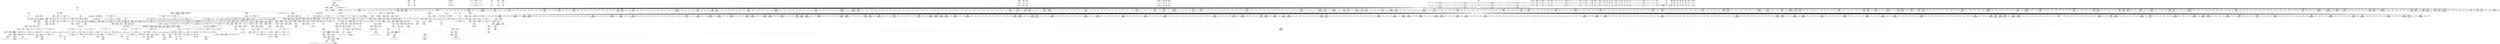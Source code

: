 digraph {
	CE0x3cdfd50 [shape=record,shape=Mrecord,label="{CE0x3cdfd50|56:_i8*,_:_CRE_895,896_}"]
	CE0x3ce93f0 [shape=record,shape=Mrecord,label="{CE0x3ce93f0|56:_i8*,_:_CRE_72,76_|*MultipleSource*|*LoadInst*|security/selinux/hooks.c,1770|security/selinux/hooks.c,1770}"]
	CE0x3d0f2b0 [shape=record,shape=Mrecord,label="{CE0x3d0f2b0|104:_%struct.inode*,_:_CRE_224,232_|*MultipleSource*|Function::may_link&Arg::dentry::|security/selinux/hooks.c,1770|Function::selinux_inode_link&Arg::old_dentry::}"]
	CE0x3d6fa00 [shape=record,shape=Mrecord,label="{CE0x3d6fa00|i64*_getelementptr_inbounds_(_14_x_i64_,_14_x_i64_*___llvm_gcov_ctr219,_i64_0,_i64_13)|*Constant*}"]
	CE0x3ca9d50 [shape=record,shape=Mrecord,label="{CE0x3ca9d50|56:_i8*,_:_CRE_552,553_}"]
	CE0x3ce6c60 [shape=record,shape=Mrecord,label="{CE0x3ce6c60|56:_i8*,_:_CRE_203,204_}"]
	CE0x3c979e0 [shape=record,shape=Mrecord,label="{CE0x3c979e0|may_link:tmp9|security/selinux/hooks.c,1778|*SummSource*}"]
	CE0x3d34100 [shape=record,shape=Mrecord,label="{CE0x3d34100|28:_i32,_:_CRE_81,82_}"]
	CE0x3ce3530 [shape=record,shape=Mrecord,label="{CE0x3ce3530|may_link:tmp4|*LoadInst*|security/selinux/hooks.c,1770}"]
	CE0x3ca65a0 [shape=record,shape=Mrecord,label="{CE0x3ca65a0|56:_i8*,_:_CRE_164,165_}"]
	CE0x3d23160 [shape=record,shape=Mrecord,label="{CE0x3d23160|56:_i8*,_:_CRE_616,617_}"]
	CE0x3db2630 [shape=record,shape=Mrecord,label="{CE0x3db2630|_call_void_mcount()_#3}"]
	CE0x3d226c0 [shape=record,shape=Mrecord,label="{CE0x3d226c0|56:_i8*,_:_CRE_606,607_}"]
	CE0x3d218f0 [shape=record,shape=Mrecord,label="{CE0x3d218f0|56:_i8*,_:_CRE_593,594_}"]
	CE0x3c91260 [shape=record,shape=Mrecord,label="{CE0x3c91260|56:_i8*,_:_CRE_294,295_}"]
	CE0x3cb4950 [shape=record,shape=Mrecord,label="{CE0x3cb4950|__llvm_gcov_indirect_counter_increment:tmp2}"]
	CE0x3ca7590 [shape=record,shape=Mrecord,label="{CE0x3ca7590|56:_i8*,_:_CRE_179,180_}"]
	CE0x3d75a30 [shape=record,shape=Mrecord,label="{CE0x3d75a30|i32_218|*Constant*}"]
	CE0x3d404b0 [shape=record,shape=Mrecord,label="{CE0x3d404b0|i64_1048576|*Constant*|*SummSource*}"]
	CE0x3cb1950 [shape=record,shape=Mrecord,label="{CE0x3cb1950|56:_i8*,_:_CRE_175,176_}"]
	CE0x3ca8760 [shape=record,shape=Mrecord,label="{CE0x3ca8760|56:_i8*,_:_CRE_483,484_}"]
	CE0x3d26aa0 [shape=record,shape=Mrecord,label="{CE0x3d26aa0|56:_i8*,_:_CRE_848,856_|*MultipleSource*|*LoadInst*|security/selinux/hooks.c,1770|security/selinux/hooks.c,1770}"]
	CE0x3c9a720 [shape=record,shape=Mrecord,label="{CE0x3c9a720|56:_i8*,_:_CRE_300,301_}"]
	CE0x3d06ff0 [shape=record,shape=Mrecord,label="{CE0x3d06ff0|i64**_getelementptr_inbounds_(_4_x_i64*_,_4_x_i64*_*___llvm_gcda_edge_table220,_i64_0,_i64_2)|*Constant*}"]
	CE0x3d40e40 [shape=record,shape=Mrecord,label="{CE0x3d40e40|may_link:conv|security/selinux/hooks.c,1776}"]
	CE0x3d1a710 [shape=record,shape=Mrecord,label="{CE0x3d1a710|56:_i8*,_:_CRE_312,320_|*MultipleSource*|*LoadInst*|security/selinux/hooks.c,1770|security/selinux/hooks.c,1770}"]
	CE0x3d76700 [shape=record,shape=Mrecord,label="{CE0x3d76700|current_sid:tmp15|security/selinux/hooks.c,218|*SummSource*}"]
	CE0x3d28b20 [shape=record,shape=Mrecord,label="{CE0x3d28b20|56:_i8*,_:_CRE_891,892_}"]
	CE0x3d0a290 [shape=record,shape=Mrecord,label="{CE0x3d0a290|104:_%struct.inode*,_:_CRE_158,159_}"]
	CE0x3d34000 [shape=record,shape=Mrecord,label="{CE0x3d34000|28:_i32,_:_CRE_80,81_}"]
	CE0x3d9b3e0 [shape=record,shape=Mrecord,label="{CE0x3d9b3e0|i64*_getelementptr_inbounds_(_2_x_i64_,_2_x_i64_*___llvm_gcov_ctr98,_i64_0,_i64_0)|*Constant*|*SummSink*}"]
	CE0x3d1e5f0 [shape=record,shape=Mrecord,label="{CE0x3d1e5f0|56:_i8*,_:_CRE_528,536_|*MultipleSource*|*LoadInst*|security/selinux/hooks.c,1770|security/selinux/hooks.c,1770}"]
	CE0x3d285d0 [shape=record,shape=Mrecord,label="{CE0x3d285d0|56:_i8*,_:_CRE_886,887_}"]
	CE0x3d09b70 [shape=record,shape=Mrecord,label="{CE0x3d09b70|104:_%struct.inode*,_:_CRE_152,153_}"]
	CE0x3ce44d0 [shape=record,shape=Mrecord,label="{CE0x3ce44d0|56:_i8*,_:_CRE_137,138_}"]
	CE0x3d0d630 [shape=record,shape=Mrecord,label="{CE0x3d0d630|104:_%struct.inode*,_:_CRE_200,201_}"]
	CE0x3d14a90 [shape=record,shape=Mrecord,label="{CE0x3d14a90|__llvm_gcov_indirect_counter_increment:entry|*SummSource*}"]
	CE0x3d33b00 [shape=record,shape=Mrecord,label="{CE0x3d33b00|28:_i32,_:_CRE_75,76_}"]
	CE0x3d060f0 [shape=record,shape=Mrecord,label="{CE0x3d060f0|may_link:d_inode|security/selinux/hooks.c,1770}"]
	CE0x3cafe60 [shape=record,shape=Mrecord,label="{CE0x3cafe60|56:_i8*,_:_CRE_281,282_}"]
	CE0x3cd6760 [shape=record,shape=Mrecord,label="{CE0x3cd6760|56:_i8*,_:_CRE_596,597_}"]
	CE0x3d6de20 [shape=record,shape=Mrecord,label="{CE0x3d6de20|may_link:tmp25|security/selinux/hooks.c,1797}"]
	CE0x3d46040 [shape=record,shape=Mrecord,label="{CE0x3d46040|avc_has_perm:requested|Function::avc_has_perm&Arg::requested::|*SummSource*}"]
	CE0x3cc1bc0 [shape=record,shape=Mrecord,label="{CE0x3cc1bc0|56:_i8*,_:_CRE_72,76_|*MultipleSource*|Function::may_link&Arg::dir::|Function::selinux_inode_link&Arg::dir::|security/selinux/hooks.c,1769}"]
	CE0x3d1da80 [shape=record,shape=Mrecord,label="{CE0x3d1da80|56:_i8*,_:_CRE_488,496_|*MultipleSource*|*LoadInst*|security/selinux/hooks.c,1770|security/selinux/hooks.c,1770}"]
	CE0x3d08290 [shape=record,shape=Mrecord,label="{CE0x3d08290|104:_%struct.inode*,_:_CRE_89,90_}"]
	CE0x3d6fc40 [shape=record,shape=Mrecord,label="{CE0x3d6fc40|i64*_getelementptr_inbounds_(_14_x_i64_,_14_x_i64_*___llvm_gcov_ctr219,_i64_0,_i64_13)|*Constant*|*SummSource*}"]
	CE0x3d09220 [shape=record,shape=Mrecord,label="{CE0x3d09220|104:_%struct.inode*,_:_CRE_145,146_}"]
	CE0x3ca6d10 [shape=record,shape=Mrecord,label="{CE0x3ca6d10|56:_i8*,_:_CRE_171,172_}"]
	CE0x3d43ae0 [shape=record,shape=Mrecord,label="{CE0x3d43ae0|GLOBAL:__llvm_gcov_ctr219|Global_var:__llvm_gcov_ctr219|*SummSink*}"]
	CE0x3cad3b0 [shape=record,shape=Mrecord,label="{CE0x3cad3b0|56:_i8*,_:_CRE_149,150_}"]
	CE0x3d51bb0 [shape=record,shape=Mrecord,label="{CE0x3d51bb0|_ret_%struct.task_struct*_%tmp4,_!dbg_!27714|./arch/x86/include/asm/current.h,14}"]
	CE0x3d39dc0 [shape=record,shape=Mrecord,label="{CE0x3d39dc0|i8*_getelementptr_inbounds_(_38_x_i8_,_38_x_i8_*_.str64,_i32_0,_i32_0)|*Constant*|*SummSink*}"]
	CE0x3d01020 [shape=record,shape=Mrecord,label="{CE0x3d01020|%struct.task_struct*_(%struct.task_struct**)*_asm_movq_%gs:$_1:P_,$0_,_r,im,_dirflag_,_fpsr_,_flags_}"]
	CE0x3d4f200 [shape=record,shape=Mrecord,label="{CE0x3d4f200|current_sid:tmp17|security/selinux/hooks.c,218|*SummSink*}"]
	CE0x3cde730 [shape=record,shape=Mrecord,label="{CE0x3cde730|56:_i8*,_:_CRE_913,914_}"]
	CE0x3d5cf50 [shape=record,shape=Mrecord,label="{CE0x3d5cf50|i32_16777216|*Constant*}"]
	CE0x3d703b0 [shape=record,shape=Mrecord,label="{CE0x3d703b0|may_link:tmp27|security/selinux/hooks.c,1799|*SummSink*}"]
	CE0x3d36ef0 [shape=record,shape=Mrecord,label="{CE0x3d36ef0|28:_i32,_:_CRE_136,144_|*MultipleSource*|security/selinux/hooks.c,1777|*LoadInst*|security/selinux/hooks.c,1769|security/selinux/hooks.c,1769}"]
	CE0x3d3af80 [shape=record,shape=Mrecord,label="{CE0x3d3af80|i32_2|*Constant*|*SummSource*}"]
	CE0x3cd9380 [shape=record,shape=Mrecord,label="{CE0x3cd9380|56:_i8*,_:_CRE_728,736_|*MultipleSource*|Function::may_link&Arg::dir::|Function::selinux_inode_link&Arg::dir::|security/selinux/hooks.c,1769}"]
	CE0x3d08cc0 [shape=record,shape=Mrecord,label="{CE0x3d08cc0|104:_%struct.inode*,_:_CRE_104,112_|*MultipleSource*|Function::may_link&Arg::dentry::|security/selinux/hooks.c,1770|Function::selinux_inode_link&Arg::old_dentry::}"]
	CE0x3d17740 [shape=record,shape=Mrecord,label="{CE0x3d17740|56:_i8*,_:_CRE_268,269_}"]
	CE0x3cd64f0 [shape=record,shape=Mrecord,label="{CE0x3cd64f0|56:_i8*,_:_CRE_593,594_}"]
	CE0x3d45a50 [shape=record,shape=Mrecord,label="{CE0x3d45a50|_ret_i32_%retval.0,_!dbg_!27728|security/selinux/avc.c,775}"]
	CE0x3d522f0 [shape=record,shape=Mrecord,label="{CE0x3d522f0|COLLAPSED:_GCMRE_current_task_external_global_%struct.task_struct*:_elem_0::|security/selinux/hooks.c,218}"]
	CE0x3d18ea0 [shape=record,shape=Mrecord,label="{CE0x3d18ea0|56:_i8*,_:_CRE_290,291_}"]
	CE0x3d1f0d0 [shape=record,shape=Mrecord,label="{CE0x3d1f0d0|56:_i8*,_:_CRE_555,556_}"]
	CE0x3d18b70 [shape=record,shape=Mrecord,label="{CE0x3d18b70|56:_i8*,_:_CRE_287,288_}"]
	CE0x3d40d00 [shape=record,shape=Mrecord,label="{CE0x3d40d00|i32_8388608|*Constant*|*SummSink*}"]
	CE0x3d22390 [shape=record,shape=Mrecord,label="{CE0x3d22390|56:_i8*,_:_CRE_603,604_}"]
	CE0x3d26700 [shape=record,shape=Mrecord,label="{CE0x3d26700|56:_i8*,_:_CRE_832,840_|*MultipleSource*|*LoadInst*|security/selinux/hooks.c,1770|security/selinux/hooks.c,1770}"]
	CE0x3c946f0 [shape=record,shape=Mrecord,label="{CE0x3c946f0|i32_10|*Constant*}"]
	CE0x3d25c20 [shape=record,shape=Mrecord,label="{CE0x3d25c20|56:_i8*,_:_CRE_776,792_|*MultipleSource*|*LoadInst*|security/selinux/hooks.c,1770|security/selinux/hooks.c,1770}"]
	CE0x3d33300 [shape=record,shape=Mrecord,label="{CE0x3d33300|28:_i32,_:_CRE_67,68_}"]
	CE0x3caed00 [shape=record,shape=Mrecord,label="{CE0x3caed00|i64*_null|*Constant*}"]
	CE0x3d1c4a0 [shape=record,shape=Mrecord,label="{CE0x3d1c4a0|56:_i8*,_:_CRE_456,464_|*MultipleSource*|*LoadInst*|security/selinux/hooks.c,1770|security/selinux/hooks.c,1770}"]
	CE0x3d2fd70 [shape=record,shape=Mrecord,label="{CE0x3d2fd70|may_link:tmp23|security/selinux/hooks.c,1797|*SummSource*}"]
	CE0x3cc45f0 [shape=record,shape=Mrecord,label="{CE0x3cc45f0|56:_i8*,_:_CRE_195,196_}"]
	CE0x3d0dc20 [shape=record,shape=Mrecord,label="{CE0x3d0dc20|104:_%struct.inode*,_:_CRE_205,206_}"]
	CE0x3d19720 [shape=record,shape=Mrecord,label="{CE0x3d19720|56:_i8*,_:_CRE_298,299_}"]
	CE0x3d51890 [shape=record,shape=Mrecord,label="{CE0x3d51890|get_current:entry|*SummSink*}"]
	CE0x3d44b10 [shape=record,shape=Mrecord,label="{CE0x3d44b10|avc_has_perm:entry|*SummSink*}"]
	CE0x3d224a0 [shape=record,shape=Mrecord,label="{CE0x3d224a0|56:_i8*,_:_CRE_604,605_}"]
	CE0x3d2eb40 [shape=record,shape=Mrecord,label="{CE0x3d2eb40|56:_i8*,_:_CRE_983,984_}"]
	CE0x3d6b9b0 [shape=record,shape=Mrecord,label="{CE0x3d6b9b0|i64*_null|*Constant*|*SummSink*}"]
	CE0x3cad990 [shape=record,shape=Mrecord,label="{CE0x3cad990|selinux_inode_link:tmp1|*SummSink*}"]
	CE0x3ce7c80 [shape=record,shape=Mrecord,label="{CE0x3ce7c80|may_link:tmp15|security/selinux/hooks.c,1783|*SummSource*}"]
	CE0x3d6f260 [shape=record,shape=Mrecord,label="{CE0x3d6f260|may_link:retval.0|*SummSink*}"]
	"CONST[source:2(external),value:2(dynamic)][purpose:{subject}][SrcIdx:4]"
	CE0x3d6dca0 [shape=record,shape=Mrecord,label="{CE0x3d6dca0|i32_4|*Constant*|*SummSource*}"]
	CE0x3cb2d20 [shape=record,shape=Mrecord,label="{CE0x3cb2d20|current_sid:tmp4|security/selinux/hooks.c,218|*SummSink*}"]
	CE0x3cb45d0 [shape=record,shape=Mrecord,label="{CE0x3cb45d0|56:_i8*,_:_CRE_252,253_}"]
	CE0x3caf9e0 [shape=record,shape=Mrecord,label="{CE0x3caf9e0|56:_i8*,_:_CRE_270,271_}"]
	CE0x3cd7bb0 [shape=record,shape=Mrecord,label="{CE0x3cd7bb0|56:_i8*,_:_CRE_621,622_}"]
	CE0x3ca8c40 [shape=record,shape=Mrecord,label="{CE0x3ca8c40|56:_i8*,_:_CRE_496,500_|*MultipleSource*|Function::may_link&Arg::dir::|Function::selinux_inode_link&Arg::dir::|security/selinux/hooks.c,1769}"]
	CE0x3d28900 [shape=record,shape=Mrecord,label="{CE0x3d28900|56:_i8*,_:_CRE_889,890_}"]
	CE0x3cb20a0 [shape=record,shape=Mrecord,label="{CE0x3cb20a0|56:_i8*,_:_CRE_184,185_}"]
	CE0x3d6eb40 [shape=record,shape=Mrecord,label="{CE0x3d6eb40|current_sid:land.lhs.true}"]
	CE0x3cc5e60 [shape=record,shape=Mrecord,label="{CE0x3cc5e60|__llvm_gcov_indirect_counter_increment:tmp|*SummSink*}"]
	CE0x3d18fb0 [shape=record,shape=Mrecord,label="{CE0x3d18fb0|56:_i8*,_:_CRE_291,292_}"]
	CE0x3d37770 [shape=record,shape=Mrecord,label="{CE0x3d37770|28:_i32,_:_CRE_168,184_|*MultipleSource*|security/selinux/hooks.c,1777|*LoadInst*|security/selinux/hooks.c,1769|security/selinux/hooks.c,1769}"]
	CE0x3d152b0 [shape=record,shape=Mrecord,label="{CE0x3d152b0|i64**_getelementptr_inbounds_(_4_x_i64*_,_4_x_i64*_*___llvm_gcda_edge_table220,_i64_0,_i64_1)|*Constant*}"]
	CE0x3d181e0 [shape=record,shape=Mrecord,label="{CE0x3d181e0|56:_i8*,_:_CRE_278,279_}"]
	CE0x3d34200 [shape=record,shape=Mrecord,label="{CE0x3d34200|28:_i32,_:_CRE_82,83_}"]
	CE0x3ce1070 [shape=record,shape=Mrecord,label="{CE0x3ce1070|56:_i8*,_:_CRE_913,914_}"]
	CE0x3d0c7f0 [shape=record,shape=Mrecord,label="{CE0x3d0c7f0|104:_%struct.inode*,_:_CRE_188,189_}"]
	CE0x3ce1b10 [shape=record,shape=Mrecord,label="{CE0x3ce1b10|56:_i8*,_:_CRE_923,924_}"]
	CE0x3cd6de0 [shape=record,shape=Mrecord,label="{CE0x3cd6de0|56:_i8*,_:_CRE_604,605_}"]
	CE0x3d19610 [shape=record,shape=Mrecord,label="{CE0x3d19610|56:_i8*,_:_CRE_297,298_}"]
	CE0x3d33500 [shape=record,shape=Mrecord,label="{CE0x3d33500|28:_i32,_:_CRE_69,70_}"]
	CE0x3cb0000 [shape=record,shape=Mrecord,label="{CE0x3cb0000|56:_i8*,_:_CRE_283,284_}"]
	CE0x3d3aa60 [shape=record,shape=Mrecord,label="{CE0x3d3aa60|i32_2|*Constant*}"]
	CE0x3cc4fb0 [shape=record,shape=Mrecord,label="{CE0x3cc4fb0|56:_i8*,_:_CRE_207,208_}"]
	CE0x3cdf720 [shape=record,shape=Mrecord,label="{CE0x3cdf720|56:_i8*,_:_CRE_928,929_}"]
	CE0x3d38a00 [shape=record,shape=Mrecord,label="{CE0x3d38a00|i64**_getelementptr_inbounds_(_4_x_i64*_,_4_x_i64*_*___llvm_gcda_edge_table220,_i64_0,_i64_0)|*Constant*}"]
	CE0x3d1cb70 [shape=record,shape=Mrecord,label="{CE0x3d1cb70|56:_i8*,_:_CRE_476,477_}"]
	CE0x3d52120 [shape=record,shape=Mrecord,label="{CE0x3d52120|i32_78|*Constant*|*SummSource*}"]
	CE0x3d16640 [shape=record,shape=Mrecord,label="{CE0x3d16640|56:_i8*,_:_CRE_252,253_}"]
	CE0x3d23270 [shape=record,shape=Mrecord,label="{CE0x3d23270|56:_i8*,_:_CRE_617,618_}"]
	CE0x3d38e30 [shape=record,shape=Mrecord,label="{CE0x3d38e30|i64*_getelementptr_inbounds_(_14_x_i64_,_14_x_i64_*___llvm_gcov_ctr219,_i64_0,_i64_11)|*Constant*}"]
	CE0x3c96540 [shape=record,shape=Mrecord,label="{CE0x3c96540|56:_i8*,_:_CRE_392,400_|*MultipleSource*|Function::may_link&Arg::dir::|Function::selinux_inode_link&Arg::dir::|security/selinux/hooks.c,1769}"]
	CE0x3c91d60 [shape=record,shape=Mrecord,label="{CE0x3c91d60|56:_i8*,_:_CRE_161,162_}"]
	CE0x3cc62c0 [shape=record,shape=Mrecord,label="{CE0x3cc62c0|i64*_getelementptr_inbounds_(_14_x_i64_,_14_x_i64_*___llvm_gcov_ctr219,_i64_0,_i64_3)|*Constant*}"]
	CE0x3cbcd80 [shape=record,shape=Mrecord,label="{CE0x3cbcd80|i64*_getelementptr_inbounds_(_11_x_i64_,_11_x_i64_*___llvm_gcov_ctr125,_i64_0,_i64_6)|*Constant*}"]
	CE0x48e50b0 [shape=record,shape=Mrecord,label="{CE0x48e50b0|selinux_inode_link:call|security/selinux/hooks.c,2769|*SummSource*}"]
	CE0x3d68cc0 [shape=record,shape=Mrecord,label="{CE0x3d68cc0|may_link:tmp24|security/selinux/hooks.c,1797|*SummSource*}"]
	CE0x3d26c70 [shape=record,shape=Mrecord,label="{CE0x3d26c70|56:_i8*,_:_CRE_856,864_|*MultipleSource*|*LoadInst*|security/selinux/hooks.c,1770|security/selinux/hooks.c,1770}"]
	CE0x3d6ddb0 [shape=record,shape=Mrecord,label="{CE0x3d6ddb0|i32_4|*Constant*|*SummSink*}"]
	CE0x3d32c00 [shape=record,shape=Mrecord,label="{CE0x3d32c00|28:_i32,_:_CRE_60,61_}"]
	CE0x3d50320 [shape=record,shape=Mrecord,label="{CE0x3d50320|current_sid:tmp20|security/selinux/hooks.c,218}"]
	CE0x3d71d50 [shape=record,shape=Mrecord,label="{CE0x3d71d50|current_sid:do.body|*SummSink*}"]
	CE0x3d282a0 [shape=record,shape=Mrecord,label="{CE0x3d282a0|56:_i8*,_:_CRE_883,884_}"]
	CE0x3ca0e90 [shape=record,shape=Mrecord,label="{CE0x3ca0e90|COLLAPSED:_GCMRE___llvm_gcov_ctr218_internal_global_2_x_i64_zeroinitializer:_elem_0:default:}"]
	CE0x3ce3400 [shape=record,shape=Mrecord,label="{CE0x3ce3400|104:_%struct.inode*,_:_CRE_319,320_}"]
	CE0x3d37f70 [shape=record,shape=Mrecord,label="{CE0x3d37f70|may_link:tmp7|security/selinux/hooks.c,1777}"]
	CE0x3d42e40 [shape=record,shape=Mrecord,label="{CE0x3d42e40|may_link:type|security/selinux/hooks.c,1772|*SummSink*}"]
	CE0x3d6cce0 [shape=record,shape=Mrecord,label="{CE0x3d6cce0|may_link:tmp25|security/selinux/hooks.c,1797|*SummSource*}"]
	CE0x3d4ea00 [shape=record,shape=Mrecord,label="{CE0x3d4ea00|i64*_getelementptr_inbounds_(_11_x_i64_,_11_x_i64_*___llvm_gcov_ctr125,_i64_0,_i64_9)|*Constant*}"]
	CE0x3d14ec0 [shape=record,shape=Mrecord,label="{CE0x3d14ec0|__llvm_gcov_indirect_counter_increment:predecessor|Function::__llvm_gcov_indirect_counter_increment&Arg::predecessor::|*SummSink*}"]
	CE0x3d42940 [shape=record,shape=Mrecord,label="{CE0x3d42940|may_link:tmp6|security/selinux/hooks.c,1770|*SummSink*}"]
	CE0x3cdc200 [shape=record,shape=Mrecord,label="{CE0x3cdc200|56:_i8*,_:_CRE_878,879_}"]
	CE0x3d2f360 [shape=record,shape=Mrecord,label="{CE0x3d2f360|may_link:tmp6|security/selinux/hooks.c,1770}"]
	CE0x3ca41c0 [shape=record,shape=Mrecord,label="{CE0x3ca41c0|i32_0|*Constant*|*SummSink*}"]
	CE0x3cb4bf0 [shape=record,shape=Mrecord,label="{CE0x3cb4bf0|may_link:if.then}"]
	CE0x3cc4d40 [shape=record,shape=Mrecord,label="{CE0x3cc4d40|56:_i8*,_:_CRE_204,205_}"]
	CE0x3cc5080 [shape=record,shape=Mrecord,label="{CE0x3cc5080|56:_i8*,_:_CRE_208,210_|*MultipleSource*|Function::may_link&Arg::dir::|Function::selinux_inode_link&Arg::dir::|security/selinux/hooks.c,1769}"]
	CE0x3c90e50 [shape=record,shape=Mrecord,label="{CE0x3c90e50|56:_i8*,_:_CRE_289,290_}"]
	CE0x3cd8900 [shape=record,shape=Mrecord,label="{CE0x3cd8900|56:_i8*,_:_CRE_680,684_|*MultipleSource*|Function::may_link&Arg::dir::|Function::selinux_inode_link&Arg::dir::|security/selinux/hooks.c,1769}"]
	CE0x3d0f910 [shape=record,shape=Mrecord,label="{CE0x3d0f910|104:_%struct.inode*,_:_CRE_256,264_|*MultipleSource*|Function::may_link&Arg::dentry::|security/selinux/hooks.c,1770|Function::selinux_inode_link&Arg::old_dentry::}"]
	CE0x3ca6490 [shape=record,shape=Mrecord,label="{CE0x3ca6490|56:_i8*,_:_CRE_163,164_}"]
	CE0x3d3eea0 [shape=record,shape=Mrecord,label="{CE0x3d3eea0|may_link:u|security/selinux/hooks.c,1773|*SummSink*}"]
	CE0x3c959b0 [shape=record,shape=Mrecord,label="{CE0x3c959b0|__llvm_gcov_indirect_counter_increment:exit}"]
	CE0x3c9b620 [shape=record,shape=Mrecord,label="{CE0x3c9b620|56:_i8*,_:_CRE_344,352_|*MultipleSource*|Function::may_link&Arg::dir::|Function::selinux_inode_link&Arg::dir::|security/selinux/hooks.c,1769}"]
	CE0x3cbcc50 [shape=record,shape=Mrecord,label="{CE0x3cbcc50|current_sid:tmp12|security/selinux/hooks.c,218|*SummSink*}"]
	CE0x3d6a7b0 [shape=record,shape=Mrecord,label="{CE0x3d6a7b0|__llvm_gcov_indirect_counter_increment:tmp5|*SummSink*}"]
	CE0x3cdfe60 [shape=record,shape=Mrecord,label="{CE0x3cdfe60|56:_i8*,_:_CRE_896,897_}"]
	CE0x3cb1740 [shape=record,shape=Mrecord,label="{CE0x3cb1740|GLOBAL:current_task|Global_var:current_task|*SummSink*}"]
	CE0x3cd72c0 [shape=record,shape=Mrecord,label="{CE0x3cd72c0|56:_i8*,_:_CRE_610,611_}"]
	CE0x3cdca80 [shape=record,shape=Mrecord,label="{CE0x3cdca80|56:_i8*,_:_CRE_886,887_}"]
	CE0x3ce8770 [shape=record,shape=Mrecord,label="{CE0x3ce8770|56:_i8*,_:_CRE_12,16_|*MultipleSource*|*LoadInst*|security/selinux/hooks.c,1770|security/selinux/hooks.c,1770}"]
	CE0x3ce1da0 [shape=record,shape=Mrecord,label="{CE0x3ce1da0|56:_i8*,_:_CRE_980,981_}"]
	CE0x3cafb50 [shape=record,shape=Mrecord,label="{CE0x3cafb50|56:_i8*,_:_CRE_277,278_}"]
	CE0x3ce2260 [shape=record,shape=Mrecord,label="{CE0x3ce2260|56:_i8*,_:_CRE_988,992_|*MultipleSource*|Function::may_link&Arg::dir::|Function::selinux_inode_link&Arg::dir::|security/selinux/hooks.c,1769}"]
	CE0x3d0b4f0 [shape=record,shape=Mrecord,label="{CE0x3d0b4f0|104:_%struct.inode*,_:_CRE_172,173_}"]
	CE0x3d10a40 [shape=record,shape=Mrecord,label="{CE0x3d10a40|104:_%struct.inode*,_:_CRE_306,307_}"]
	CE0x3cdd630 [shape=record,shape=Mrecord,label="{CE0x3cdd630|56:_i8*,_:_CRE_897,898_}"]
	CE0x3cdf2e0 [shape=record,shape=Mrecord,label="{CE0x3cdf2e0|56:_i8*,_:_CRE_924,925_}"]
	CE0x3d37140 [shape=record,shape=Mrecord,label="{CE0x3d37140|28:_i32,_:_CRE_144,152_|*MultipleSource*|security/selinux/hooks.c,1777|*LoadInst*|security/selinux/hooks.c,1769|security/selinux/hooks.c,1769}"]
	CE0x3d1b7f0 [shape=record,shape=Mrecord,label="{CE0x3d1b7f0|56:_i8*,_:_CRE_400,408_|*MultipleSource*|*LoadInst*|security/selinux/hooks.c,1770|security/selinux/hooks.c,1770}"]
	CE0x3d36ab0 [shape=record,shape=Mrecord,label="{CE0x3d36ab0|28:_i32,_:_CRE_118,119_}"]
	CE0x3d271e0 [shape=record,shape=Mrecord,label="{CE0x3d271e0|56:_i8*,_:_CRE_867,868_}"]
	CE0x3cd7390 [shape=record,shape=Mrecord,label="{CE0x3cd7390|56:_i8*,_:_CRE_611,612_}"]
	CE0x3d19fa0 [shape=record,shape=Mrecord,label="{CE0x3d19fa0|56:_i8*,_:_CRE_306,307_}"]
	CE0x3c9c5a0 [shape=record,shape=Mrecord,label="{CE0x3c9c5a0|_ret_i32_%call,_!dbg_!27715|security/selinux/hooks.c,2769}"]
	CE0x3d30340 [shape=record,shape=Mrecord,label="{CE0x3d30340|may_link:sid10|security/selinux/hooks.c,1797|*SummSource*}"]
	CE0x3d5c070 [shape=record,shape=Mrecord,label="{CE0x3d5c070|i8*_getelementptr_inbounds_(_9_x_i8_,_9_x_i8_*___func__.may_link,_i32_0,_i32_0)|*Constant*}"]
	CE0x3cdeb70 [shape=record,shape=Mrecord,label="{CE0x3cdeb70|56:_i8*,_:_CRE_917,918_}"]
	CE0x3ce7d90 [shape=record,shape=Mrecord,label="{CE0x3ce7d90|may_link:tmp15|security/selinux/hooks.c,1783|*SummSink*}"]
	CE0x3d32f00 [shape=record,shape=Mrecord,label="{CE0x3d32f00|28:_i32,_:_CRE_63,64_}"]
	CE0x3d1a4f0 [shape=record,shape=Mrecord,label="{CE0x3d1a4f0|56:_i8*,_:_CRE_311,312_}"]
	CE0x3d36de0 [shape=record,shape=Mrecord,label="{CE0x3d36de0|28:_i32,_:_CRE_128,136_|*MultipleSource*|security/selinux/hooks.c,1777|*LoadInst*|security/selinux/hooks.c,1769|security/selinux/hooks.c,1769}"]
	CE0x3d33900 [shape=record,shape=Mrecord,label="{CE0x3d33900|28:_i32,_:_CRE_73,74_}"]
	CE0x3d31250 [shape=record,shape=Mrecord,label="{CE0x3d31250|28:_i32,_:_CRE_20,21_}"]
	CE0x3cb29c0 [shape=record,shape=Mrecord,label="{CE0x3cb29c0|may_link:bb}"]
	CE0x3cae590 [shape=record,shape=Mrecord,label="{CE0x3cae590|may_link:sw.bb7}"]
	CE0x3cd7120 [shape=record,shape=Mrecord,label="{CE0x3cd7120|56:_i8*,_:_CRE_608,609_}"]
	CE0x3d0a4f0 [shape=record,shape=Mrecord,label="{CE0x3d0a4f0|104:_%struct.inode*,_:_CRE_160,161_}"]
	CE0x3d33800 [shape=record,shape=Mrecord,label="{CE0x3d33800|28:_i32,_:_CRE_72,73_}"]
	CE0x3d17300 [shape=record,shape=Mrecord,label="{CE0x3d17300|56:_i8*,_:_CRE_264,265_}"]
	CE0x3ce2150 [shape=record,shape=Mrecord,label="{CE0x3ce2150|56:_i8*,_:_CRE_984,988_|*MultipleSource*|Function::may_link&Arg::dir::|Function::selinux_inode_link&Arg::dir::|security/selinux/hooks.c,1769}"]
	CE0x3d1f060 [shape=record,shape=Mrecord,label="{CE0x3d1f060|56:_i8*,_:_CRE_556,557_}"]
	CE0x3d690a0 [shape=record,shape=Mrecord,label="{CE0x3d690a0|__llvm_gcov_indirect_counter_increment:tmp3|*SummSink*}"]
	CE0x3d0b620 [shape=record,shape=Mrecord,label="{CE0x3d0b620|104:_%struct.inode*,_:_CRE_173,174_}"]
	CE0x3c9e3d0 [shape=record,shape=Mrecord,label="{CE0x3c9e3d0|i64*_getelementptr_inbounds_(_2_x_i64_,_2_x_i64_*___llvm_gcov_ctr218,_i64_0,_i64_1)|*Constant*}"]
	CE0x3cb4290 [shape=record,shape=Mrecord,label="{CE0x3cb4290|56:_i8*,_:_CRE_248,249_}"]
	CE0x3d14a20 [shape=record,shape=Mrecord,label="{CE0x3d14a20|__llvm_gcov_indirect_counter_increment:entry}"]
	CE0x3ca6af0 [shape=record,shape=Mrecord,label="{CE0x3ca6af0|56:_i8*,_:_CRE_169,170_}"]
	CE0x3d25df0 [shape=record,shape=Mrecord,label="{CE0x3d25df0|56:_i8*,_:_CRE_792,800_|*MultipleSource*|*LoadInst*|security/selinux/hooks.c,1770|security/selinux/hooks.c,1770}"]
	CE0x3cde840 [shape=record,shape=Mrecord,label="{CE0x3cde840|56:_i8*,_:_CRE_914,915_}"]
	CE0x3ce5c70 [shape=record,shape=Mrecord,label="{CE0x3ce5c70|56:_i8*,_:_CRE_188,189_}"]
	CE0x3d34400 [shape=record,shape=Mrecord,label="{CE0x3d34400|28:_i32,_:_CRE_84,85_}"]
	CE0x3ce3790 [shape=record,shape=Mrecord,label="{CE0x3ce3790|may_link:tmp4|*LoadInst*|security/selinux/hooks.c,1770|*SummSink*}"]
	CE0x3ca66b0 [shape=record,shape=Mrecord,label="{CE0x3ca66b0|56:_i8*,_:_CRE_165,166_}"]
	CE0x3dab720 [shape=record,shape=Mrecord,label="{CE0x3dab720|get_current:tmp3|*SummSource*}"]
	CE0x3d52b70 [shape=record,shape=Mrecord,label="{CE0x3d52b70|i32_22|*Constant*}"]
	CE0x3d53560 [shape=record,shape=Mrecord,label="{CE0x3d53560|current_sid:tmp22|security/selinux/hooks.c,218|*SummSink*}"]
	CE0x3ce29f0 [shape=record,shape=Mrecord,label="{CE0x3ce29f0|may_link:tmp2|*LoadInst*|security/selinux/hooks.c,1769|*SummSource*}"]
	"CONST[source:0(mediator),value:0(static)][purpose:{operation}][SnkIdx:7]"
	CE0x3d30e80 [shape=record,shape=Mrecord,label="{CE0x3d30e80|28:_i32,_:_CRE_16,17_}"]
	CE0x3cb8ec0 [shape=record,shape=Mrecord,label="{CE0x3cb8ec0|may_link:call|security/selinux/hooks.c,1765|*SummSource*}"]
	CE0x3d16ca0 [shape=record,shape=Mrecord,label="{CE0x3d16ca0|56:_i8*,_:_CRE_258,259_}"]
	CE0x3d1bb90 [shape=record,shape=Mrecord,label="{CE0x3d1bb90|56:_i8*,_:_CRE_416,424_|*MultipleSource*|*LoadInst*|security/selinux/hooks.c,1770|security/selinux/hooks.c,1770}"]
	CE0x3cd76d0 [shape=record,shape=Mrecord,label="{CE0x3cd76d0|56:_i8*,_:_CRE_615,616_}"]
	CE0x3d004f0 [shape=record,shape=Mrecord,label="{CE0x3d004f0|GLOBAL:current_sid.__warned|Global_var:current_sid.__warned|*SummSource*}"]
	CE0x3c94aa0 [shape=record,shape=Mrecord,label="{CE0x3c94aa0|__llvm_gcov_indirect_counter_increment:pred|*SummSink*}"]
	CE0x3cbbc20 [shape=record,shape=Mrecord,label="{CE0x3cbbc20|current_sid:tmp8|security/selinux/hooks.c,218|*SummSource*}"]
	CE0x3ce6600 [shape=record,shape=Mrecord,label="{CE0x3ce6600|56:_i8*,_:_CRE_197,198_}"]
	CE0x3caa870 [shape=record,shape=Mrecord,label="{CE0x3caa870|56:_i8*,_:_CRE_564,565_}"]
	CE0x3d3a8c0 [shape=record,shape=Mrecord,label="{CE0x3d3a8c0|GLOBAL:__llvm_gcov_global_state_pred221|Global_var:__llvm_gcov_global_state_pred221|*SummSink*}"]
	CE0x3d1d530 [shape=record,shape=Mrecord,label="{CE0x3d1d530|56:_i8*,_:_CRE_484,485_}"]
	CE0x3cbd060 [shape=record,shape=Mrecord,label="{CE0x3cbd060|i64*_getelementptr_inbounds_(_11_x_i64_,_11_x_i64_*___llvm_gcov_ctr125,_i64_0,_i64_6)|*Constant*|*SummSink*}"]
	CE0x3d21070 [shape=record,shape=Mrecord,label="{CE0x3d21070|56:_i8*,_:_CRE_585,586_}"]
	CE0x3d25310 [shape=record,shape=Mrecord,label="{CE0x3d25310|56:_i8*,_:_CRE_736,740_|*MultipleSource*|*LoadInst*|security/selinux/hooks.c,1770|security/selinux/hooks.c,1770}"]
	CE0x3d32e00 [shape=record,shape=Mrecord,label="{CE0x3d32e00|28:_i32,_:_CRE_62,63_}"]
	CE0x3cdcdb0 [shape=record,shape=Mrecord,label="{CE0x3cdcdb0|56:_i8*,_:_CRE_889,890_}"]
	CE0x3c92580 [shape=record,shape=Mrecord,label="{CE0x3c92580|56:_i8*,_:_CRE_171,172_}"]
	CE0x3d19500 [shape=record,shape=Mrecord,label="{CE0x3d19500|56:_i8*,_:_CRE_296,297_}"]
	CE0x3d688c0 [shape=record,shape=Mrecord,label="{CE0x3d688c0|may_link:tmp24|security/selinux/hooks.c,1797}"]
	CE0x3cd9e00 [shape=record,shape=Mrecord,label="{CE0x3cd9e00|56:_i8*,_:_CRE_776,792_|*MultipleSource*|Function::may_link&Arg::dir::|Function::selinux_inode_link&Arg::dir::|security/selinux/hooks.c,1769}"]
	CE0x3d216d0 [shape=record,shape=Mrecord,label="{CE0x3d216d0|56:_i8*,_:_CRE_591,592_}"]
	CE0x3d1cbe0 [shape=record,shape=Mrecord,label="{CE0x3d1cbe0|56:_i8*,_:_CRE_475,476_}"]
	CE0x3d50f20 [shape=record,shape=Mrecord,label="{CE0x3d50f20|current_sid:call4|security/selinux/hooks.c,218|*SummSink*}"]
	CE0x3ce1180 [shape=record,shape=Mrecord,label="{CE0x3ce1180|56:_i8*,_:_CRE_914,915_}"]
	CE0x3cc46c0 [shape=record,shape=Mrecord,label="{CE0x3cc46c0|56:_i8*,_:_CRE_196,197_}"]
	CE0x3ca7480 [shape=record,shape=Mrecord,label="{CE0x3ca7480|56:_i8*,_:_CRE_178,179_}"]
	CE0x3cd7940 [shape=record,shape=Mrecord,label="{CE0x3cd7940|56:_i8*,_:_CRE_618,619_}"]
	CE0x3c9f1f0 [shape=record,shape=Mrecord,label="{CE0x3c9f1f0|i64*_getelementptr_inbounds_(_2_x_i64_,_2_x_i64_*___llvm_gcov_ctr218,_i64_0,_i64_0)|*Constant*|*SummSink*}"]
	CE0x3ce04c0 [shape=record,shape=Mrecord,label="{CE0x3ce04c0|56:_i8*,_:_CRE_902,903_}"]
	CE0x3d22f40 [shape=record,shape=Mrecord,label="{CE0x3d22f40|56:_i8*,_:_CRE_614,615_}"]
	CE0x3cb23e0 [shape=record,shape=Mrecord,label="{CE0x3cb23e0|56:_i8*,_:_CRE_188,189_}"]
	CE0x3d08750 [shape=record,shape=Mrecord,label="{CE0x3d08750|104:_%struct.inode*,_:_CRE_92,93_}"]
	CE0x3cbdc50 [shape=record,shape=Mrecord,label="{CE0x3cbdc50|current_sid:tmp7|security/selinux/hooks.c,218}"]
	CE0x3d36450 [shape=record,shape=Mrecord,label="{CE0x3d36450|28:_i32,_:_CRE_112,113_}"]
	CE0x3c8c070 [shape=record,shape=Mrecord,label="{CE0x3c8c070|may_link:tmp3|security/selinux/hooks.c,1769}"]
	CE0x3d1cdc0 [shape=record,shape=Mrecord,label="{CE0x3d1cdc0|56:_i8*,_:_CRE_477,478_}"]
	CE0x3d457b0 [shape=record,shape=Mrecord,label="{CE0x3d457b0|i16_7|*Constant*|*SummSource*}"]
	CE0x3cdafc0 [shape=record,shape=Mrecord,label="{CE0x3cdafc0|56:_i8*,_:_CRE_856,864_|*MultipleSource*|Function::may_link&Arg::dir::|Function::selinux_inode_link&Arg::dir::|security/selinux/hooks.c,1769}"]
	CE0x3c9e600 [shape=record,shape=Mrecord,label="{CE0x3c9e600|get_current:tmp1|*SummSource*}"]
	CE0x3c8f120 [shape=record,shape=Mrecord,label="{CE0x3c8f120|selinux_inode_link:entry|*SummSink*}"]
	CE0x3d18a60 [shape=record,shape=Mrecord,label="{CE0x3d18a60|56:_i8*,_:_CRE_286,287_}"]
	CE0x3d4b3d0 [shape=record,shape=Mrecord,label="{CE0x3d4b3d0|may_link:tmp18|security/selinux/hooks.c,1789|*SummSource*}"]
	CE0x3cbc330 [shape=record,shape=Mrecord,label="{CE0x3cbc330|i64*_getelementptr_inbounds_(_11_x_i64_,_11_x_i64_*___llvm_gcov_ctr125,_i64_0,_i64_0)|*Constant*|*SummSource*}"]
	CE0x3d16fd0 [shape=record,shape=Mrecord,label="{CE0x3d16fd0|56:_i8*,_:_CRE_261,262_}"]
	CE0x3d03dd0 [shape=record,shape=Mrecord,label="{CE0x3d03dd0|i64*_getelementptr_inbounds_(_2_x_i64_,_2_x_i64_*___llvm_gcov_ctr98,_i64_0,_i64_0)|*Constant*}"]
	CE0x3d14be0 [shape=record,shape=Mrecord,label="{CE0x3d14be0|__llvm_gcov_indirect_counter_increment:entry|*SummSink*}"]
	CE0x3d6ede0 [shape=record,shape=Mrecord,label="{CE0x3d6ede0|may_link:call11|security/selinux/hooks.c,1797|*SummSink*}"]
	CE0x3ce3d70 [shape=record,shape=Mrecord,label="{CE0x3ce3d70|56:_i8*,_:_CRE_104,112_|*MultipleSource*|*LoadInst*|security/selinux/hooks.c,1770|security/selinux/hooks.c,1770}"]
	CE0x3d1b0b0 [shape=record,shape=Mrecord,label="{CE0x3d1b0b0|56:_i8*,_:_CRE_360,376_|*MultipleSource*|*LoadInst*|security/selinux/hooks.c,1770|security/selinux/hooks.c,1770}"]
	CE0x3d3b180 [shape=record,shape=Mrecord,label="{CE0x3d3b180|_call_void___llvm_gcov_indirect_counter_increment(i32*___llvm_gcov_global_state_pred221,_i64**_getelementptr_inbounds_(_4_x_i64*_,_4_x_i64*_*___llvm_gcda_edge_table220,_i64_0,_i64_1)),_!dbg_!27742|security/selinux/hooks.c,1783}"]
	CE0x3d15cf0 [shape=record,shape=Mrecord,label="{CE0x3d15cf0|56:_i8*,_:_CRE_243,244_}"]
	CE0x3d1a3e0 [shape=record,shape=Mrecord,label="{CE0x3d1a3e0|56:_i8*,_:_CRE_310,311_}"]
	CE0x3d242c0 [shape=record,shape=Mrecord,label="{CE0x3d242c0|56:_i8*,_:_CRE_664,672_|*MultipleSource*|*LoadInst*|security/selinux/hooks.c,1770|security/selinux/hooks.c,1770}"]
	CE0x3d27d50 [shape=record,shape=Mrecord,label="{CE0x3d27d50|56:_i8*,_:_CRE_878,879_}"]
	CE0x3d192e0 [shape=record,shape=Mrecord,label="{CE0x3d192e0|56:_i8*,_:_CRE_294,295_}"]
	CE0x3d1d0f0 [shape=record,shape=Mrecord,label="{CE0x3d1d0f0|56:_i8*,_:_CRE_480,481_}"]
	CE0x3c9c920 [shape=record,shape=Mrecord,label="{CE0x3c9c920|_ret_i32_%call,_!dbg_!27715|security/selinux/hooks.c,2769|*SummSink*}"]
	CE0x3cde1e0 [shape=record,shape=Mrecord,label="{CE0x3cde1e0|56:_i8*,_:_CRE_908,909_}"]
	CE0x3cd6420 [shape=record,shape=Mrecord,label="{CE0x3cd6420|56:_i8*,_:_CRE_592,593_}"]
	CE0x3d53090 [shape=record,shape=Mrecord,label="{CE0x3d53090|i32_22|*Constant*|*SummSink*}"]
	CE0x3d426b0 [shape=record,shape=Mrecord,label="{CE0x3d426b0|may_link:sid4|security/selinux/hooks.c,1777|*SummSink*}"]
	CE0x3c91880 [shape=record,shape=Mrecord,label="{CE0x3c91880|56:_i8*,_:_CRE_155,156_}"]
	CE0x3caa280 [shape=record,shape=Mrecord,label="{CE0x3caa280|56:_i8*,_:_CRE_556,557_}"]
	CE0x3ce5940 [shape=record,shape=Mrecord,label="{CE0x3ce5940|56:_i8*,_:_CRE_185,186_}"]
	CE0x3c94600 [shape=record,shape=Mrecord,label="{CE0x3c94600|may_link:i_security|security/selinux/hooks.c,1769|*SummSource*}"]
	CE0x3ca0370 [shape=record,shape=Mrecord,label="{CE0x3ca0370|_ret_i32_%retval.0,_!dbg_!27757|security/selinux/hooks.c,1799}"]
	CE0x3cb2310 [shape=record,shape=Mrecord,label="{CE0x3cb2310|56:_i8*,_:_CRE_187,188_}"]
	CE0x3d22060 [shape=record,shape=Mrecord,label="{CE0x3d22060|56:_i8*,_:_CRE_600,601_}"]
	CE0x3d20080 [shape=record,shape=Mrecord,label="{CE0x3d20080|56:_i8*,_:_CRE_570,571_}"]
	CE0x3ce5b60 [shape=record,shape=Mrecord,label="{CE0x3ce5b60|56:_i8*,_:_CRE_187,188_}"]
	CE0x3d3ef10 [shape=record,shape=Mrecord,label="{CE0x3d3ef10|may_link:u|security/selinux/hooks.c,1773}"]
	CE0x3d22e30 [shape=record,shape=Mrecord,label="{CE0x3d22e30|56:_i8*,_:_CRE_613,614_}"]
	CE0x3cc1a10 [shape=record,shape=Mrecord,label="{CE0x3cc1a10|i64*_getelementptr_inbounds_(_2_x_i64_,_2_x_i64_*___llvm_gcov_ctr98,_i64_0,_i64_1)|*Constant*}"]
	CE0x3cd7e20 [shape=record,shape=Mrecord,label="{CE0x3cd7e20|56:_i8*,_:_CRE_624,628_|*MultipleSource*|Function::may_link&Arg::dir::|Function::selinux_inode_link&Arg::dir::|security/selinux/hooks.c,1769}"]
	CE0x3cdb1c0 [shape=record,shape=Mrecord,label="{CE0x3cdb1c0|56:_i8*,_:_CRE_864,865_}"]
	CE0x3d40740 [shape=record,shape=Mrecord,label="{CE0x3d40740|i64_2097152|*Constant*}"]
	CE0x3ca4540 [shape=record,shape=Mrecord,label="{CE0x3ca4540|may_link:tmp|*SummSink*}"]
	CE0x3ca68d0 [shape=record,shape=Mrecord,label="{CE0x3ca68d0|56:_i8*,_:_CRE_167,168_}"]
	CE0x3ca9650 [shape=record,shape=Mrecord,label="{CE0x3ca9650|56:_i8*,_:_CRE_528,536_|*MultipleSource*|Function::may_link&Arg::dir::|Function::selinux_inode_link&Arg::dir::|security/selinux/hooks.c,1769}"]
	CE0x3d4aaa0 [shape=record,shape=Mrecord,label="{CE0x3d4aaa0|i64**_getelementptr_inbounds_(_4_x_i64*_,_4_x_i64*_*___llvm_gcda_edge_table220,_i64_0,_i64_3)|*Constant*}"]
	CE0x3d03890 [shape=record,shape=Mrecord,label="{CE0x3d03890|current_sid:tobool|security/selinux/hooks.c,218}"]
	CE0x3d21c20 [shape=record,shape=Mrecord,label="{CE0x3d21c20|56:_i8*,_:_CRE_596,597_}"]
	CE0x3ce98c0 [shape=record,shape=Mrecord,label="{CE0x3ce98c0|may_link:i_security1|security/selinux/hooks.c,1770|*SummSource*}"]
	CE0x3cdd410 [shape=record,shape=Mrecord,label="{CE0x3cdd410|56:_i8*,_:_CRE_895,896_}"]
	CE0x3cdd520 [shape=record,shape=Mrecord,label="{CE0x3cdd520|56:_i8*,_:_CRE_896,897_}"]
	CE0x3ce46a0 [shape=record,shape=Mrecord,label="{CE0x3ce46a0|56:_i8*,_:_CRE_138,139_}"]
	CE0x3d14fd0 [shape=record,shape=Mrecord,label="{CE0x3d14fd0|__llvm_gcov_indirect_counter_increment:counters|Function::__llvm_gcov_indirect_counter_increment&Arg::counters::}"]
	CE0x3d4a0a0 [shape=record,shape=Mrecord,label="{CE0x3d4a0a0|__llvm_gcov_indirect_counter_increment:bb|*SummSink*}"]
	CE0x3cdbfe0 [shape=record,shape=Mrecord,label="{CE0x3cdbfe0|56:_i8*,_:_CRE_876,877_}"]
	CE0x3d07c50 [shape=record,shape=Mrecord,label="{CE0x3d07c50|104:_%struct.inode*,_:_CRE_64,72_|*MultipleSource*|Function::may_link&Arg::dentry::|security/selinux/hooks.c,1770|Function::selinux_inode_link&Arg::old_dentry::}"]
	CE0x3cdbcb0 [shape=record,shape=Mrecord,label="{CE0x3cdbcb0|56:_i8*,_:_CRE_873,874_}"]
	CE0x3caced0 [shape=record,shape=Mrecord,label="{CE0x3caced0|56:_i8*,_:_CRE_143,144_}"]
	CE0x3d286e0 [shape=record,shape=Mrecord,label="{CE0x3d286e0|56:_i8*,_:_CRE_887,888_}"]
	CE0x3cddfc0 [shape=record,shape=Mrecord,label="{CE0x3cddfc0|56:_i8*,_:_CRE_906,907_}"]
	CE0x3d6e2d0 [shape=record,shape=Mrecord,label="{CE0x3d6e2d0|__llvm_gcov_indirect_counter_increment:counter}"]
	CE0x3cd7ef0 [shape=record,shape=Mrecord,label="{CE0x3cd7ef0|56:_i8*,_:_CRE_632,640_|*MultipleSource*|Function::may_link&Arg::dir::|Function::selinux_inode_link&Arg::dir::|security/selinux/hooks.c,1769}"]
	CE0x3c9bcb0 [shape=record,shape=Mrecord,label="{CE0x3c9bcb0|may_link:tmp1}"]
	CE0x3d273c0 [shape=record,shape=Mrecord,label="{CE0x3d273c0|56:_i8*,_:_CRE_869,870_}"]
	CE0x3cd6eb0 [shape=record,shape=Mrecord,label="{CE0x3cd6eb0|56:_i8*,_:_CRE_605,606_}"]
	CE0x3caaae0 [shape=record,shape=Mrecord,label="{CE0x3caaae0|56:_i8*,_:_CRE_567,568_}"]
	CE0x3cde620 [shape=record,shape=Mrecord,label="{CE0x3cde620|56:_i8*,_:_CRE_912,913_}"]
	CE0x3cd9540 [shape=record,shape=Mrecord,label="{CE0x3cd9540|56:_i8*,_:_CRE_736,740_|*MultipleSource*|Function::may_link&Arg::dir::|Function::selinux_inode_link&Arg::dir::|security/selinux/hooks.c,1769}"]
	CE0x3d12a10 [shape=record,shape=Mrecord,label="{CE0x3d12a10|0:_i32,_4:_i32,_8:_i32,_12:_i32,_:_CMRE_4,8_|*MultipleSource*|security/selinux/hooks.c,218|security/selinux/hooks.c,218|security/selinux/hooks.c,220}"]
	CE0x3ce9b60 [shape=record,shape=Mrecord,label="{CE0x3ce9b60|56:_i8*,_:_CRE_136,137_}"]
	CE0x3d37370 [shape=record,shape=Mrecord,label="{CE0x3d37370|28:_i32,_:_CRE_152,160_|*MultipleSource*|security/selinux/hooks.c,1777|*LoadInst*|security/selinux/hooks.c,1769|security/selinux/hooks.c,1769}"]
	CE0x3cdb5c0 [shape=record,shape=Mrecord,label="{CE0x3cdb5c0|56:_i8*,_:_CRE_866,867_}"]
	CE0x3ce31a0 [shape=record,shape=Mrecord,label="{CE0x3ce31a0|104:_%struct.inode*,_:_CRE_317,318_}"]
	CE0x3ca84f0 [shape=record,shape=Mrecord,label="{CE0x3ca84f0|56:_i8*,_:_CRE_480,481_}"]
	CE0x3d2dbd0 [shape=record,shape=Mrecord,label="{CE0x3d2dbd0|56:_i8*,_:_CRE_936,944_|*MultipleSource*|*LoadInst*|security/selinux/hooks.c,1770|security/selinux/hooks.c,1770}"]
	CE0x3d1ed30 [shape=record,shape=Mrecord,label="{CE0x3d1ed30|56:_i8*,_:_CRE_553,554_}"]
	CE0x3cdabc0 [shape=record,shape=Mrecord,label="{CE0x3cdabc0|56:_i8*,_:_CRE_840,848_|*MultipleSource*|Function::may_link&Arg::dir::|Function::selinux_inode_link&Arg::dir::|security/selinux/hooks.c,1769}"]
	CE0x48e5010 [shape=record,shape=Mrecord,label="{CE0x48e5010|selinux_inode_link:call|security/selinux/hooks.c,2769}"]
	CE0x3d171f0 [shape=record,shape=Mrecord,label="{CE0x3d171f0|56:_i8*,_:_CRE_263,264_}"]
	CE0x3cdbba0 [shape=record,shape=Mrecord,label="{CE0x3cdbba0|56:_i8*,_:_CRE_872,873_}"]
	CE0x3c90be0 [shape=record,shape=Mrecord,label="{CE0x3c90be0|56:_i8*,_:_CRE_286,287_}"]
	CE0x3d4b5c0 [shape=record,shape=Mrecord,label="{CE0x3d4b5c0|may_link:tmp19|security/selinux/hooks.c,1789}"]
	CE0x3cb59a0 [shape=record,shape=Mrecord,label="{CE0x3cb59a0|GLOBAL:may_link|*Constant*}"]
	CE0x3d11390 [shape=record,shape=Mrecord,label="{CE0x3d11390|may_link:tmp3|security/selinux/hooks.c,1769|*SummSource*}"]
	CE0x3cd5f40 [shape=record,shape=Mrecord,label="{CE0x3cd5f40|56:_i8*,_:_CRE_586,587_}"]
	CE0x3d4c150 [shape=record,shape=Mrecord,label="{CE0x3d4c150|_call_void___llvm_gcov_indirect_counter_increment(i32*___llvm_gcov_global_state_pred221,_i64**_getelementptr_inbounds_(_4_x_i64*_,_4_x_i64*_*___llvm_gcda_edge_table220,_i64_0,_i64_0)),_!dbg_!27749|security/selinux/hooks.c,1793|*SummSink*}"]
	CE0x3cb4430 [shape=record,shape=Mrecord,label="{CE0x3cb4430|56:_i8*,_:_CRE_250,251_}"]
	CE0x3ce4d80 [shape=record,shape=Mrecord,label="{CE0x3ce4d80|56:_i8*,_:_CRE_144,145_}"]
	CE0x3ce85e0 [shape=record,shape=Mrecord,label="{CE0x3ce85e0|56:_i8*,_:_CRE_8,12_|*MultipleSource*|*LoadInst*|security/selinux/hooks.c,1770|security/selinux/hooks.c,1770}"]
	CE0x3ce76c0 [shape=record,shape=Mrecord,label="{CE0x3ce76c0|56:_i8*,_:_CRE_224,232_|*MultipleSource*|*LoadInst*|security/selinux/hooks.c,1770|security/selinux/hooks.c,1770}"]
	CE0x3d33000 [shape=record,shape=Mrecord,label="{CE0x3d33000|28:_i32,_:_CRE_64,65_}"]
	CE0x3d761d0 [shape=record,shape=Mrecord,label="{CE0x3d761d0|i8*_getelementptr_inbounds_(_45_x_i8_,_45_x_i8_*_.str12,_i32_0,_i32_0)|*Constant*|*SummSink*}"]
	CE0x3d05d20 [shape=record,shape=Mrecord,label="{CE0x3d05d20|current_sid:do.end}"]
	CE0x3d04640 [shape=record,shape=Mrecord,label="{CE0x3d04640|i64*_getelementptr_inbounds_(_11_x_i64_,_11_x_i64_*___llvm_gcov_ctr125,_i64_0,_i64_8)|*Constant*|*SummSource*}"]
	CE0x3d09630 [shape=record,shape=Mrecord,label="{CE0x3d09630|104:_%struct.inode*,_:_CRE_147,148_}"]
	CE0x3ca8d10 [shape=record,shape=Mrecord,label="{CE0x3ca8d10|56:_i8*,_:_CRE_500,504_|*MultipleSource*|Function::may_link&Arg::dir::|Function::selinux_inode_link&Arg::dir::|security/selinux/hooks.c,1769}"]
	CE0x3ca5d20 [shape=record,shape=Mrecord,label="{CE0x3ca5d20|56:_i8*,_:_CRE_156,157_}"]
	CE0x3cc0ee0 [shape=record,shape=Mrecord,label="{CE0x3cc0ee0|_call_void_mcount()_#3|*SummSink*}"]
	CE0x3d18d90 [shape=record,shape=Mrecord,label="{CE0x3d18d90|56:_i8*,_:_CRE_289,290_}"]
	CE0x3ce6a40 [shape=record,shape=Mrecord,label="{CE0x3ce6a40|56:_i8*,_:_CRE_201,202_}"]
	CE0x3d6bd10 [shape=record,shape=Mrecord,label="{CE0x3d6bd10|current_sid:tmp11|security/selinux/hooks.c,218}"]
	CE0x3d191d0 [shape=record,shape=Mrecord,label="{CE0x3d191d0|56:_i8*,_:_CRE_293,294_}"]
	CE0x3cb1d60 [shape=record,shape=Mrecord,label="{CE0x3cb1d60|56:_i8*,_:_CRE_180,181_}"]
	CE0x3d5e4d0 [shape=record,shape=Mrecord,label="{CE0x3d5e4d0|i64*_getelementptr_inbounds_(_14_x_i64_,_14_x_i64_*___llvm_gcov_ctr219,_i64_0,_i64_12)|*Constant*}"]
	CE0x3cb0760 [shape=record,shape=Mrecord,label="{CE0x3cb0760|current_sid:tmp|*SummSource*}"]
	CE0x3cd6b70 [shape=record,shape=Mrecord,label="{CE0x3cd6b70|56:_i8*,_:_CRE_601,602_}"]
	CE0x3d33a00 [shape=record,shape=Mrecord,label="{CE0x3d33a00|28:_i32,_:_CRE_74,75_}"]
	CE0x3d21180 [shape=record,shape=Mrecord,label="{CE0x3d21180|56:_i8*,_:_CRE_586,587_}"]
	CE0x3cac1d0 [shape=record,shape=Mrecord,label="{CE0x3cac1d0|56:_i8*,_:_CRE_40,48_|*MultipleSource*|Function::may_link&Arg::dir::|Function::selinux_inode_link&Arg::dir::|security/selinux/hooks.c,1769}"]
	CE0x3c999e0 [shape=record,shape=Mrecord,label="{CE0x3c999e0|i32_0|*Constant*}"]
	CE0x3cb2aa0 [shape=record,shape=Mrecord,label="{CE0x3cb2aa0|i64_3|*Constant*|*SummSink*}"]
	CE0x3ce2040 [shape=record,shape=Mrecord,label="{CE0x3ce2040|56:_i8*,_:_CRE_983,984_}"]
	CE0x3d74d30 [shape=record,shape=Mrecord,label="{CE0x3d74d30|_call_void_lockdep_rcu_suspicious(i8*_getelementptr_inbounds_(_25_x_i8_,_25_x_i8_*_.str3,_i32_0,_i32_0),_i32_218,_i8*_getelementptr_inbounds_(_45_x_i8_,_45_x_i8_*_.str12,_i32_0,_i32_0))_#10,_!dbg_!27727|security/selinux/hooks.c,218|*SummSink*}"]
	CE0x3ce32d0 [shape=record,shape=Mrecord,label="{CE0x3ce32d0|104:_%struct.inode*,_:_CRE_318,319_}"]
	CE0x3c9f050 [shape=record,shape=Mrecord,label="{CE0x3c9f050|selinux_inode_link:tmp2|*SummSource*}"]
	CE0x3d6ecd0 [shape=record,shape=Mrecord,label="{CE0x3d6ecd0|may_link:call11|security/selinux/hooks.c,1797|*SummSource*}"]
	CE0x3ce2370 [shape=record,shape=Mrecord,label="{CE0x3ce2370|56:_i8*,_:_CRE_992,1000_|*MultipleSource*|Function::may_link&Arg::dir::|Function::selinux_inode_link&Arg::dir::|security/selinux/hooks.c,1769}"]
	CE0x50e9c80 [shape=record,shape=Mrecord,label="{CE0x50e9c80|selinux_inode_link:tmp|*SummSource*}"]
	CE0x3d24830 [shape=record,shape=Mrecord,label="{CE0x3d24830|56:_i8*,_:_CRE_684,688_|*MultipleSource*|*LoadInst*|security/selinux/hooks.c,1770|security/selinux/hooks.c,1770}"]
	CE0x3cda3c0 [shape=record,shape=Mrecord,label="{CE0x3cda3c0|56:_i8*,_:_CRE_808,816_|*MultipleSource*|Function::may_link&Arg::dir::|Function::selinux_inode_link&Arg::dir::|security/selinux/hooks.c,1769}"]
	CE0x3d05ef0 [shape=record,shape=Mrecord,label="{CE0x3d05ef0|current_sid:do.end|*SummSink*}"]
	CE0x3d10600 [shape=record,shape=Mrecord,label="{CE0x3d10600|104:_%struct.inode*,_:_CRE_304,305_}"]
	CE0x3d0c330 [shape=record,shape=Mrecord,label="{CE0x3d0c330|104:_%struct.inode*,_:_CRE_184,185_}"]
	CE0x3d2fc10 [shape=record,shape=Mrecord,label="{CE0x3d2fc10|28:_i32,_:_CRE_8,9_}"]
	CE0x3d34300 [shape=record,shape=Mrecord,label="{CE0x3d34300|28:_i32,_:_CRE_83,84_}"]
	CE0x3d709b0 [shape=record,shape=Mrecord,label="{CE0x3d709b0|current_sid:if.end}"]
	CE0x3d756b0 [shape=record,shape=Mrecord,label="{CE0x3d756b0|i8*_getelementptr_inbounds_(_25_x_i8_,_25_x_i8_*_.str3,_i32_0,_i32_0)|*Constant*|*SummSink*}"]
	CE0x3ca7040 [shape=record,shape=Mrecord,label="{CE0x3ca7040|56:_i8*,_:_CRE_174,175_}"]
	CE0x3d0c590 [shape=record,shape=Mrecord,label="{CE0x3d0c590|104:_%struct.inode*,_:_CRE_186,187_}"]
	CE0x3cdb980 [shape=record,shape=Mrecord,label="{CE0x3cdb980|56:_i8*,_:_CRE_870,871_}"]
	CE0x3d27170 [shape=record,shape=Mrecord,label="{CE0x3d27170|56:_i8*,_:_CRE_868,869_}"]
	CE0x3cd7ae0 [shape=record,shape=Mrecord,label="{CE0x3cd7ae0|56:_i8*,_:_CRE_620,621_}"]
	CE0x3cbdb20 [shape=record,shape=Mrecord,label="{CE0x3cbdb20|current_sid:tmp6|security/selinux/hooks.c,218|*SummSink*}"]
	CE0x3cc0aa0 [shape=record,shape=Mrecord,label="{CE0x3cc0aa0|56:_i8*,_:_CRE_272,273_}"]
	CE0x3d0f6f0 [shape=record,shape=Mrecord,label="{CE0x3d0f6f0|104:_%struct.inode*,_:_CRE_248,256_|*MultipleSource*|Function::may_link&Arg::dentry::|security/selinux/hooks.c,1770|Function::selinux_inode_link&Arg::old_dentry::}"]
	CE0x3caea30 [shape=record,shape=Mrecord,label="{CE0x3caea30|__llvm_gcov_indirect_counter_increment:tmp2|*SummSource*}"]
	CE0x3d068a0 [shape=record,shape=Mrecord,label="{CE0x3d068a0|may_link:tmp14|security/selinux/hooks.c,1783|*SummSource*}"]
	CE0x3cd5cd0 [shape=record,shape=Mrecord,label="{CE0x3cd5cd0|56:_i8*,_:_CRE_583,584_}"]
	CE0x3d51050 [shape=record,shape=Mrecord,label="{CE0x3d51050|GLOBAL:get_current|*Constant*}"]
	CE0x3d6b490 [shape=record,shape=Mrecord,label="{CE0x3d6b490|current_sid:land.lhs.true|*SummSink*}"]
	CE0x3d40d70 [shape=record,shape=Mrecord,label="{CE0x3d40d70|may_link:conv|security/selinux/hooks.c,1776|*SummSink*}"]
	CE0x3d12410 [shape=record,shape=Mrecord,label="{CE0x3d12410|i64*_getelementptr_inbounds_(_14_x_i64_,_14_x_i64_*___llvm_gcov_ctr219,_i64_0,_i64_8)|*Constant*|*SummSource*}"]
	CE0x3c99840 [shape=record,shape=Mrecord,label="{CE0x3c99840|i32_10|*Constant*|*SummSink*}"]
	CE0x3d6ae60 [shape=record,shape=Mrecord,label="{CE0x3d6ae60|current_sid:tmp5|security/selinux/hooks.c,218|*SummSink*}"]
	CE0x3cd5c00 [shape=record,shape=Mrecord,label="{CE0x3cd5c00|56:_i8*,_:_CRE_582,583_}"]
	CE0x3d2d020 [shape=record,shape=Mrecord,label="{CE0x3d2d020|56:_i8*,_:_CRE_926,927_}"]
	CE0x3cbe410 [shape=record,shape=Mrecord,label="{CE0x3cbe410|current_sid:tmp2|*SummSink*}"]
	CE0x3d445d0 [shape=record,shape=Mrecord,label="{CE0x3d445d0|avc_has_perm:entry}"]
	CE0x3d5c300 [shape=record,shape=Mrecord,label="{CE0x3d5c300|i8*_getelementptr_inbounds_(_9_x_i8_,_9_x_i8_*___func__.may_link,_i32_0,_i32_0)|*Constant*|*SummSink*}"]
	CE0x3d5e730 [shape=record,shape=Mrecord,label="{CE0x3d5e730|i64*_getelementptr_inbounds_(_14_x_i64_,_14_x_i64_*___llvm_gcov_ctr219,_i64_0,_i64_12)|*Constant*|*SummSource*}"]
	"CONST[source:0(mediator),value:2(dynamic)][purpose:{subject}][SnkIdx:0]"
	CE0x3ca89d0 [shape=record,shape=Mrecord,label="{CE0x3ca89d0|56:_i8*,_:_CRE_486,487_}"]
	CE0x3d09910 [shape=record,shape=Mrecord,label="{CE0x3d09910|104:_%struct.inode*,_:_CRE_150,151_}"]
	CE0x3c9fe60 [shape=record,shape=Mrecord,label="{CE0x3c9fe60|may_link:sw.epilog}"]
	CE0x3ce0a10 [shape=record,shape=Mrecord,label="{CE0x3ce0a10|56:_i8*,_:_CRE_907,908_}"]
	CE0x3d205d0 [shape=record,shape=Mrecord,label="{CE0x3d205d0|56:_i8*,_:_CRE_575,576_}"]
	CE0x3d38370 [shape=record,shape=Mrecord,label="{CE0x3d38370|may_link:tmp7|security/selinux/hooks.c,1777|*SummSource*}"]
	CE0x3d697c0 [shape=record,shape=Mrecord,label="{CE0x3d697c0|current_sid:tmp14|security/selinux/hooks.c,218}"]
	CE0x4fb7130 [shape=record,shape=Mrecord,label="{CE0x4fb7130|selinux_inode_link:tmp3|*SummSink*}"]
	CE0x3d4ccb0 [shape=record,shape=Mrecord,label="{CE0x3d4ccb0|may_link:tmp17|security/selinux/hooks.c,1786}"]
	CE0x3d5e8c0 [shape=record,shape=Mrecord,label="{CE0x3d5e8c0|may_link:tmp22|security/selinux/hooks.c,1797|*SummSink*}"]
	CE0x3d17410 [shape=record,shape=Mrecord,label="{CE0x3d17410|56:_i8*,_:_CRE_265,266_}"]
	CE0x3ce4b60 [shape=record,shape=Mrecord,label="{CE0x3ce4b60|56:_i8*,_:_CRE_142,143_}"]
	CE0x3d1c840 [shape=record,shape=Mrecord,label="{CE0x3d1c840|56:_i8*,_:_CRE_473,474_}"]
	CE0x3d14750 [shape=record,shape=Mrecord,label="{CE0x3d14750|GLOBAL:__llvm_gcov_indirect_counter_increment|*Constant*|*SummSource*}"]
	CE0x3d30f50 [shape=record,shape=Mrecord,label="{CE0x3d30f50|28:_i32,_:_CRE_17,18_}"]
	CE0x3c97600 [shape=record,shape=Mrecord,label="{CE0x3c97600|may_link:entry|*SummSource*}"]
	CE0x3c9ba00 [shape=record,shape=Mrecord,label="{CE0x3c9ba00|i64_4|*Constant*}"]
	CE0x3d10f10 [shape=record,shape=Mrecord,label="{CE0x3d10f10|104:_%struct.inode*,_:_CRE_310,311_}"]
	CE0x3cb1bc0 [shape=record,shape=Mrecord,label="{CE0x3cb1bc0|56:_i8*,_:_CRE_178,179_}"]
	CE0x3ce71b0 [shape=record,shape=Mrecord,label="{CE0x3ce71b0|56:_i8*,_:_CRE_240,241_}"]
	CE0x3ce8850 [shape=record,shape=Mrecord,label="{CE0x3ce8850|56:_i8*,_:_CRE_16,24_|*MultipleSource*|*LoadInst*|security/selinux/hooks.c,1770|security/selinux/hooks.c,1770}"]
	CE0x3d16310 [shape=record,shape=Mrecord,label="{CE0x3d16310|56:_i8*,_:_CRE_249,250_}"]
	CE0x3d70d30 [shape=record,shape=Mrecord,label="{CE0x3d70d30|current_sid:if.then}"]
	CE0x3d2d570 [shape=record,shape=Mrecord,label="{CE0x3d2d570|56:_i8*,_:_CRE_931,932_}"]
	CE0x3d16a80 [shape=record,shape=Mrecord,label="{CE0x3d16a80|56:_i8*,_:_CRE_256,257_}"]
	CE0x3cb54d0 [shape=record,shape=Mrecord,label="{CE0x3cb54d0|may_link:sw.epilog|*SummSource*}"]
	CE0x3c95c60 [shape=record,shape=Mrecord,label="{CE0x3c95c60|__llvm_gcov_indirect_counter_increment:pred}"]
	CE0x3d03a40 [shape=record,shape=Mrecord,label="{CE0x3d03a40|current_sid:tobool|security/selinux/hooks.c,218|*SummSource*}"]
	CE0x3d1f2b0 [shape=record,shape=Mrecord,label="{CE0x3d1f2b0|56:_i8*,_:_CRE_557,558_}"]
	CE0x3d72ca0 [shape=record,shape=Mrecord,label="{CE0x3d72ca0|current_sid:tmp10|security/selinux/hooks.c,218}"]
	CE0x3d06190 [shape=record,shape=Mrecord,label="{CE0x3d06190|may_link:d_inode|security/selinux/hooks.c,1770|*SummSource*}"]
	CE0x3d6d830 [shape=record,shape=Mrecord,label="{CE0x3d6d830|i1_true|*Constant*}"]
	CE0x3d01e30 [shape=record,shape=Mrecord,label="{CE0x3d01e30|current_sid:tmp3|*SummSource*}"]
	CE0x3cb7d80 [shape=record,shape=Mrecord,label="{CE0x3cb7d80|GLOBAL:__llvm_gcov_global_state_pred221|Global_var:__llvm_gcov_global_state_pred221}"]
	CE0x3d136c0 [shape=record,shape=Mrecord,label="{CE0x3d136c0|may_link:tmp14|security/selinux/hooks.c,1783|*SummSink*}"]
	CE0x3cb41c0 [shape=record,shape=Mrecord,label="{CE0x3cb41c0|56:_i8*,_:_CRE_247,248_}"]
	CE0x3cc7f90 [shape=record,shape=Mrecord,label="{CE0x3cc7f90|56:_i8*,_:_CRE_137,138_}"]
	CE0x3cc63e0 [shape=record,shape=Mrecord,label="{CE0x3cc63e0|_call_void_mcount()_#3|*SummSource*}"]
	CE0x3c8f410 [shape=record,shape=Mrecord,label="{CE0x3c8f410|selinux_inode_link:entry}"]
	CE0x3cdc420 [shape=record,shape=Mrecord,label="{CE0x3cdc420|56:_i8*,_:_CRE_880,881_}"]
	CE0x3cd6f80 [shape=record,shape=Mrecord,label="{CE0x3cd6f80|56:_i8*,_:_CRE_606,607_}"]
	CE0x3d284c0 [shape=record,shape=Mrecord,label="{CE0x3d284c0|56:_i8*,_:_CRE_885,886_}"]
	CE0x3d05000 [shape=record,shape=Mrecord,label="{CE0x3d05000|GLOBAL:__llvm_gcov_ctr125|Global_var:__llvm_gcov_ctr125}"]
	CE0x3cdc530 [shape=record,shape=Mrecord,label="{CE0x3cdc530|56:_i8*,_:_CRE_881,882_}"]
	CE0x3d040b0 [shape=record,shape=Mrecord,label="{CE0x3d040b0|i1_true|*Constant*|*SummSource*}"]
	CE0x3d182f0 [shape=record,shape=Mrecord,label="{CE0x3d182f0|56:_i8*,_:_CRE_279,280_}"]
	CE0x3d33e00 [shape=record,shape=Mrecord,label="{CE0x3d33e00|28:_i32,_:_CRE_78,79_}"]
	CE0x3cacc50 [shape=record,shape=Mrecord,label="{CE0x3cacc50|56:_i8*,_:_CRE_139,140_}"]
	CE0x3d0fb30 [shape=record,shape=Mrecord,label="{CE0x3d0fb30|104:_%struct.inode*,_:_CRE_264,272_|*MultipleSource*|Function::may_link&Arg::dentry::|security/selinux/hooks.c,1770|Function::selinux_inode_link&Arg::old_dentry::}"]
	CE0x3d056e0 [shape=record,shape=Mrecord,label="{CE0x3d056e0|current_sid:tmp1|*SummSource*}"]
	CE0x3cd81d0 [shape=record,shape=Mrecord,label="{CE0x3cd81d0|56:_i8*,_:_CRE_648,656_|*MultipleSource*|Function::may_link&Arg::dir::|Function::selinux_inode_link&Arg::dir::|security/selinux/hooks.c,1769}"]
	CE0x3d320e0 [shape=record,shape=Mrecord,label="{CE0x3d320e0|28:_i32,_:_CRE_49,50_}"]
	CE0x3d748b0 [shape=record,shape=Mrecord,label="{CE0x3d748b0|i8*_getelementptr_inbounds_(_25_x_i8_,_25_x_i8_*_.str3,_i32_0,_i32_0)|*Constant*}"]
	CE0x3cb40f0 [shape=record,shape=Mrecord,label="{CE0x3cb40f0|56:_i8*,_:_CRE_246,247_}"]
	CE0x3d0a880 [shape=record,shape=Mrecord,label="{CE0x3d0a880|104:_%struct.inode*,_:_CRE_163,164_}"]
	CE0x3d45cf0 [shape=record,shape=Mrecord,label="{CE0x3d45cf0|avc_has_perm:tclass|Function::avc_has_perm&Arg::tclass::|*SummSink*}"]
	CE0x3cbcad0 [shape=record,shape=Mrecord,label="{CE0x3cbcad0|current_sid:tmp12|security/selinux/hooks.c,218|*SummSource*}"]
	CE0x3d07dc0 [shape=record,shape=Mrecord,label="{CE0x3d07dc0|104:_%struct.inode*,_:_CRE_72,80_|*MultipleSource*|Function::may_link&Arg::dentry::|security/selinux/hooks.c,1770|Function::selinux_inode_link&Arg::old_dentry::}"]
	CE0x3cad210 [shape=record,shape=Mrecord,label="{CE0x3cad210|56:_i8*,_:_CRE_147,148_}"]
	CE0x3ce7c10 [shape=record,shape=Mrecord,label="{CE0x3ce7c10|_call_void___llvm_gcov_indirect_counter_increment(i32*___llvm_gcov_global_state_pred221,_i64**_getelementptr_inbounds_(_4_x_i64*_,_4_x_i64*_*___llvm_gcda_edge_table220,_i64_0,_i64_2)),_!dbg_!27745|security/selinux/hooks.c,1786}"]
	CE0x3d1a820 [shape=record,shape=Mrecord,label="{CE0x3d1a820|56:_i8*,_:_CRE_320,328_|*MultipleSource*|*LoadInst*|security/selinux/hooks.c,1770|security/selinux/hooks.c,1770}"]
	CE0x3c91c90 [shape=record,shape=Mrecord,label="{CE0x3c91c90|56:_i8*,_:_CRE_160,161_}"]
	CE0x3d398a0 [shape=record,shape=Mrecord,label="{CE0x3d398a0|may_link:call9|security/selinux/hooks.c,1792|*SummSource*}"]
	CE0x3cb7f20 [shape=record,shape=Mrecord,label="{CE0x3cb7f20|may_link:tmp13|security/selinux/hooks.c,1779|*SummSink*}"]
	CE0x3d6fdd0 [shape=record,shape=Mrecord,label="{CE0x3d6fdd0|may_link:tmp26|security/selinux/hooks.c,1799|*SummSink*}"]
	CE0x3d753b0 [shape=record,shape=Mrecord,label="{CE0x3d753b0|GLOBAL:lockdep_rcu_suspicious|*Constant*|*SummSource*}"]
	CE0x3ce8010 [shape=record,shape=Mrecord,label="{CE0x3ce8010|_call_void___llvm_gcov_indirect_counter_increment(i32*___llvm_gcov_global_state_pred221,_i64**_getelementptr_inbounds_(_4_x_i64*_,_4_x_i64*_*___llvm_gcda_edge_table220,_i64_0,_i64_2)),_!dbg_!27745|security/selinux/hooks.c,1786|*SummSource*}"]
	CE0x3cb0a20 [shape=record,shape=Mrecord,label="{CE0x3cb0a20|may_link:ad|security/selinux/hooks.c, 1764}"]
	CE0x3ca78c0 [shape=record,shape=Mrecord,label="{CE0x3ca78c0|56:_i8*,_:_CRE_182,183_}"]
	CE0x3d0dd50 [shape=record,shape=Mrecord,label="{CE0x3d0dd50|104:_%struct.inode*,_:_CRE_206,207_}"]
	CE0x3cc5c30 [shape=record,shape=Mrecord,label="{CE0x3cc5c30|may_link:sw.bb|*SummSink*}"]
	CE0x3d51680 [shape=record,shape=Mrecord,label="{CE0x3d51680|get_current:entry}"]
	CE0x3cda9c0 [shape=record,shape=Mrecord,label="{CE0x3cda9c0|56:_i8*,_:_CRE_832,840_|*MultipleSource*|Function::may_link&Arg::dir::|Function::selinux_inode_link&Arg::dir::|security/selinux/hooks.c,1769}"]
	CE0x3d0de80 [shape=record,shape=Mrecord,label="{CE0x3d0de80|104:_%struct.inode*,_:_CRE_207,208_}"]
	CE0x3ca8240 [shape=record,shape=Mrecord,label="{CE0x3ca8240|56:_i8*,_:_CRE_476,477_}"]
	CE0x3c9f660 [shape=record,shape=Mrecord,label="{CE0x3c9f660|i64*_getelementptr_inbounds_(_2_x_i64_,_2_x_i64_*___llvm_gcov_ctr218,_i64_0,_i64_0)|*Constant*|*SummSource*}"]
	CE0x3cd9000 [shape=record,shape=Mrecord,label="{CE0x3cd9000|56:_i8*,_:_CRE_704,712_|*MultipleSource*|Function::may_link&Arg::dir::|Function::selinux_inode_link&Arg::dir::|security/selinux/hooks.c,1769}"]
	CE0x3d2d460 [shape=record,shape=Mrecord,label="{CE0x3d2d460|56:_i8*,_:_CRE_930,931_}"]
	CE0x3d275e0 [shape=record,shape=Mrecord,label="{CE0x3d275e0|56:_i8*,_:_CRE_871,872_}"]
	CE0x3c94fe0 [shape=record,shape=Mrecord,label="{CE0x3c94fe0|may_link:call|security/selinux/hooks.c,1765}"]
	CE0x3ce6710 [shape=record,shape=Mrecord,label="{CE0x3ce6710|56:_i8*,_:_CRE_198,199_}"]
	CE0x3d5dd40 [shape=record,shape=Mrecord,label="{CE0x3d5dd40|i32_2048|*Constant*|*SummSource*}"]
	CE0x3d520b0 [shape=record,shape=Mrecord,label="{CE0x3d520b0|i32_78|*Constant*|*SummSink*}"]
	CE0x3cc64b0 [shape=record,shape=Mrecord,label="{CE0x3cc64b0|_call_void_mcount()_#3|*SummSink*}"]
	CE0x3ca5f40 [shape=record,shape=Mrecord,label="{CE0x3ca5f40|56:_i8*,_:_CRE_158,159_}"]
	CE0x3d72660 [shape=record,shape=Mrecord,label="{CE0x3d72660|current_sid:tobool1|security/selinux/hooks.c,218|*SummSource*}"]
	CE0x3ce0d40 [shape=record,shape=Mrecord,label="{CE0x3ce0d40|56:_i8*,_:_CRE_910,911_}"]
	CE0x3d3c260 [shape=record,shape=Mrecord,label="{CE0x3d3c260|i64_2|*Constant*}"]
	CE0x3d0daf0 [shape=record,shape=Mrecord,label="{CE0x3d0daf0|104:_%struct.inode*,_:_CRE_204,205_}"]
	CE0x3ce6930 [shape=record,shape=Mrecord,label="{CE0x3ce6930|56:_i8*,_:_CRE_200,201_}"]
	CE0x3cdb8a0 [shape=record,shape=Mrecord,label="{CE0x3cdb8a0|56:_i8*,_:_CRE_869,870_}"]
	CE0x3d73580 [shape=record,shape=Mrecord,label="{CE0x3d73580|i64_5|*Constant*|*SummSource*}"]
	CE0x3c9fba0 [shape=record,shape=Mrecord,label="{CE0x3c9fba0|may_link:sw.bb8|*SummSink*}"]
	CE0x3d11140 [shape=record,shape=Mrecord,label="{CE0x3d11140|104:_%struct.inode*,_:_CRE_312,313_}"]
	CE0x3d41470 [shape=record,shape=Mrecord,label="{CE0x3d41470|may_link:conv3|security/selinux/hooks.c,1776}"]
	CE0x3d46460 [shape=record,shape=Mrecord,label="{CE0x3d46460|avc_has_perm:auditdata|Function::avc_has_perm&Arg::auditdata::|*SummSource*}"]
	CE0x3d519a0 [shape=record,shape=Mrecord,label="{CE0x3d519a0|_ret_%struct.task_struct*_%tmp4,_!dbg_!27714|./arch/x86/include/asm/current.h,14|*SummSource*}"]
	CE0x3c92240 [shape=record,shape=Mrecord,label="{CE0x3c92240|56:_i8*,_:_CRE_167,168_}"]
	CE0x3d5de70 [shape=record,shape=Mrecord,label="{CE0x3d5de70|i32_2048|*Constant*|*SummSink*}"]
	CE0x3d5d980 [shape=record,shape=Mrecord,label="{CE0x3d5d980|i32_1024|*Constant*}"]
	CE0x3cb5b10 [shape=record,shape=Mrecord,label="{CE0x3cb5b10|current_sid:entry|*SummSource*}"]
	CE0x3d11680 [shape=record,shape=Mrecord,label="{CE0x3d11680|i32_5|*Constant*|*SummSink*}"]
	CE0x3d084b0 [shape=record,shape=Mrecord,label="{CE0x3d084b0|104:_%struct.inode*,_:_CRE_90,91_}"]
	CE0x3d1f6f0 [shape=record,shape=Mrecord,label="{CE0x3d1f6f0|56:_i8*,_:_CRE_561,562_}"]
	CE0x3cc1ab0 [shape=record,shape=Mrecord,label="{CE0x3cc1ab0|get_current:tmp2}"]
	CE0x3cd98c0 [shape=record,shape=Mrecord,label="{CE0x3cd98c0|56:_i8*,_:_CRE_752,756_|*MultipleSource*|Function::may_link&Arg::dir::|Function::selinux_inode_link&Arg::dir::|security/selinux/hooks.c,1769}"]
	CE0x3cbc1d0 [shape=record,shape=Mrecord,label="{CE0x3cbc1d0|i64*_getelementptr_inbounds_(_11_x_i64_,_11_x_i64_*___llvm_gcov_ctr125,_i64_0,_i64_0)|*Constant*}"]
	CE0x3d0cde0 [shape=record,shape=Mrecord,label="{CE0x3d0cde0|104:_%struct.inode*,_:_CRE_193,194_}"]
	CE0x3d14d00 [shape=record,shape=Mrecord,label="{CE0x3d14d00|__llvm_gcov_indirect_counter_increment:predecessor|Function::__llvm_gcov_indirect_counter_increment&Arg::predecessor::|*SummSource*}"]
	CE0x3d036f0 [shape=record,shape=Mrecord,label="{CE0x3d036f0|get_current:bb|*SummSource*}"]
	CE0x3ca0e20 [shape=record,shape=Mrecord,label="{CE0x3ca0e20|selinux_inode_link:tmp}"]
	CE0x3d0be70 [shape=record,shape=Mrecord,label="{CE0x3d0be70|104:_%struct.inode*,_:_CRE_180,181_}"]
	CE0x3d15630 [shape=record,shape=Mrecord,label="{CE0x3d15630|i64**_getelementptr_inbounds_(_4_x_i64*_,_4_x_i64*_*___llvm_gcda_edge_table220,_i64_0,_i64_1)|*Constant*|*SummSource*}"]
	CE0x3d10e10 [shape=record,shape=Mrecord,label="{CE0x3d10e10|104:_%struct.inode*,_:_CRE_309,310_}"]
	CE0x3cdc970 [shape=record,shape=Mrecord,label="{CE0x3cdc970|56:_i8*,_:_CRE_885,886_}"]
	CE0x3d5df70 [shape=record,shape=Mrecord,label="{CE0x3d5df70|may_link:av.0}"]
	CE0x3d04e80 [shape=record,shape=Mrecord,label="{CE0x3d04e80|current_sid:tmp5|security/selinux/hooks.c,218}"]
	CE0x3c95270 [shape=record,shape=Mrecord,label="{CE0x3c95270|i64*_getelementptr_inbounds_(_11_x_i64_,_11_x_i64_*___llvm_gcov_ctr125,_i64_0,_i64_1)|*Constant*|*SummSource*}"]
	CE0x3ca7ed0 [shape=record,shape=Mrecord,label="{CE0x3ca7ed0|56:_i8*,_:_CRE_473,474_}"]
	CE0x3ce6820 [shape=record,shape=Mrecord,label="{CE0x3ce6820|56:_i8*,_:_CRE_199,200_}"]
	CE0x3d50240 [shape=record,shape=Mrecord,label="{CE0x3d50240|i64*_getelementptr_inbounds_(_11_x_i64_,_11_x_i64_*___llvm_gcov_ctr125,_i64_0,_i64_10)|*Constant*|*SummSink*}"]
	CE0x3d2e740 [shape=record,shape=Mrecord,label="{CE0x3d2e740|56:_i8*,_:_CRE_979,980_}"]
	CE0x3cc5b90 [shape=record,shape=Mrecord,label="{CE0x3cc5b90|may_link:sw.bb|*SummSource*}"]
	CE0x3cc39b0 [shape=record,shape=Mrecord,label="{CE0x3cc39b0|may_link:i_security|security/selinux/hooks.c,1769|*SummSink*}"]
	CE0x3ce5a50 [shape=record,shape=Mrecord,label="{CE0x3ce5a50|56:_i8*,_:_CRE_186,187_}"]
	CE0x3cc5a90 [shape=record,shape=Mrecord,label="{CE0x3cc5a90|may_link:sw.bb}"]
	CE0x3d2ce30 [shape=record,shape=Mrecord,label="{CE0x3d2ce30|56:_i8*,_:_CRE_924,925_}"]
	CE0x3d15ed0 [shape=record,shape=Mrecord,label="{CE0x3d15ed0|56:_i8*,_:_CRE_245,246_}"]
	CE0x3d35780 [shape=record,shape=Mrecord,label="{CE0x3d35780|28:_i32,_:_CRE_103,104_}"]
	CE0x3d0e0e0 [shape=record,shape=Mrecord,label="{CE0x3d0e0e0|104:_%struct.inode*,_:_CRE_209,210_}"]
	CE0x3d1a0b0 [shape=record,shape=Mrecord,label="{CE0x3d1a0b0|56:_i8*,_:_CRE_307,308_}"]
	CE0x3cdefb0 [shape=record,shape=Mrecord,label="{CE0x3cdefb0|56:_i8*,_:_CRE_921,922_}"]
	CE0x3cdf940 [shape=record,shape=Mrecord,label="{CE0x3cdf940|56:_i8*,_:_CRE_930,931_}"]
	CE0x3d51370 [shape=record,shape=Mrecord,label="{CE0x3d51370|GLOBAL:get_current|*Constant*|*SummSource*}"]
	CE0x3cb2240 [shape=record,shape=Mrecord,label="{CE0x3cb2240|56:_i8*,_:_CRE_186,187_}"]
	CE0x3d17da0 [shape=record,shape=Mrecord,label="{CE0x3d17da0|56:_i8*,_:_CRE_274,275_}"]
	CE0x3ca0500 [shape=record,shape=Mrecord,label="{CE0x3ca0500|may_link:kind|Function::may_link&Arg::kind::|*SummSource*}"]
	CE0x3d086a0 [shape=record,shape=Mrecord,label="{CE0x3d086a0|104:_%struct.inode*,_:_CRE_91,92_}"]
	CE0x3d49160 [shape=record,shape=Mrecord,label="{CE0x3d49160|current_sid:tmp22|security/selinux/hooks.c,218}"]
	CE0x3d369a0 [shape=record,shape=Mrecord,label="{CE0x3d369a0|28:_i32,_:_CRE_117,118_}"]
	CE0x3d283b0 [shape=record,shape=Mrecord,label="{CE0x3d283b0|56:_i8*,_:_CRE_884,885_}"]
	CE0x3c91950 [shape=record,shape=Mrecord,label="{CE0x3c91950|56:_i8*,_:_CRE_156,157_}"]
	CE0x3d08930 [shape=record,shape=Mrecord,label="{CE0x3d08930|104:_%struct.inode*,_:_CRE_94,95_}"]
	CE0x3d33400 [shape=record,shape=Mrecord,label="{CE0x3d33400|28:_i32,_:_CRE_68,69_}"]
	CE0x3cc6250 [shape=record,shape=Mrecord,label="{CE0x3cc6250|may_link:tmp10|security/selinux/hooks.c,1778|*SummSink*}"]
	CE0x3d4f8b0 [shape=record,shape=Mrecord,label="{CE0x3d4f8b0|current_sid:tmp18|security/selinux/hooks.c,218|*SummSink*}"]
	CE0x3c9d1c0 [shape=record,shape=Mrecord,label="{CE0x3c9d1c0|i64_1|*Constant*|*SummSource*}"]
	CE0x3d0a3c0 [shape=record,shape=Mrecord,label="{CE0x3d0a3c0|104:_%struct.inode*,_:_CRE_159,160_}"]
	CE0x3d70280 [shape=record,shape=Mrecord,label="{CE0x3d70280|may_link:tmp27|security/selinux/hooks.c,1799|*SummSource*}"]
	CE0x3d4b360 [shape=record,shape=Mrecord,label="{CE0x3d4b360|i64*_getelementptr_inbounds_(_14_x_i64_,_14_x_i64_*___llvm_gcov_ctr219,_i64_0,_i64_10)|*Constant*|*SummSink*}"]
	CE0x3ce9a20 [shape=record,shape=Mrecord,label="{CE0x3ce9a20|may_link:i_security1|security/selinux/hooks.c,1770|*SummSink*}"]
	CE0x3ce14b0 [shape=record,shape=Mrecord,label="{CE0x3ce14b0|56:_i8*,_:_CRE_917,918_}"]
	CE0x3d09000 [shape=record,shape=Mrecord,label="{CE0x3d09000|104:_%struct.inode*,_:_CRE_144,145_}"]
	CE0x3cdf500 [shape=record,shape=Mrecord,label="{CE0x3cdf500|56:_i8*,_:_CRE_926,927_}"]
	CE0x3d6a2a0 [shape=record,shape=Mrecord,label="{CE0x3d6a2a0|current_sid:tmp9|security/selinux/hooks.c,218|*SummSink*}"]
	CE0x3ce5fa0 [shape=record,shape=Mrecord,label="{CE0x3ce5fa0|56:_i8*,_:_CRE_191,192_}"]
	CE0x3d0c460 [shape=record,shape=Mrecord,label="{CE0x3d0c460|104:_%struct.inode*,_:_CRE_185,186_}"]
	CE0x3c9d230 [shape=record,shape=Mrecord,label="{CE0x3c9d230|i64_1|*Constant*|*SummSink*}"]
	CE0x3d42db0 [shape=record,shape=Mrecord,label="{CE0x3d42db0|may_link:type|security/selinux/hooks.c,1772|*SummSource*}"]
	CE0x3c920a0 [shape=record,shape=Mrecord,label="{CE0x3c920a0|56:_i8*,_:_CRE_165,166_}"]
	CE0x3d34600 [shape=record,shape=Mrecord,label="{CE0x3d34600|28:_i32,_:_CRE_86,87_}"]
	CE0x3cd69d0 [shape=record,shape=Mrecord,label="{CE0x3cd69d0|56:_i8*,_:_CRE_599,600_}"]
	CE0x3cc61e0 [shape=record,shape=Mrecord,label="{CE0x3cc61e0|may_link:tmp10|security/selinux/hooks.c,1778|*SummSource*}"]
	CE0x3cb1f00 [shape=record,shape=Mrecord,label="{CE0x3cb1f00|56:_i8*,_:_CRE_182,183_}"]
	CE0x3d31650 [shape=record,shape=Mrecord,label="{CE0x3d31650|28:_i32,_:_CRE_24,28_|*MultipleSource*|security/selinux/hooks.c,1777|*LoadInst*|security/selinux/hooks.c,1769|security/selinux/hooks.c,1769}"]
	CE0x3cc7dd0 [shape=record,shape=Mrecord,label="{CE0x3cc7dd0|56:_i8*,_:_CRE_136,137_}"]
	CE0x3d4b440 [shape=record,shape=Mrecord,label="{CE0x3d4b440|may_link:tmp18|security/selinux/hooks.c,1789|*SummSink*}"]
	CE0x3cdd740 [shape=record,shape=Mrecord,label="{CE0x3cdd740|56:_i8*,_:_CRE_898,899_}"]
	CE0x3cac380 [shape=record,shape=Mrecord,label="{CE0x3cac380|56:_i8*,_:_CRE_48,56_|*MultipleSource*|Function::may_link&Arg::dir::|Function::selinux_inode_link&Arg::dir::|security/selinux/hooks.c,1769}"]
	CE0x3dbe3a0 [shape=record,shape=Mrecord,label="{CE0x3dbe3a0|get_current:tmp3|*SummSink*}"]
	CE0x3ca2210 [shape=record,shape=Mrecord,label="{CE0x3ca2210|may_link:i_security1|security/selinux/hooks.c,1770}"]
	CE0x3ce6d70 [shape=record,shape=Mrecord,label="{CE0x3ce6d70|56:_i8*,_:_CRE_204,205_}"]
	CE0x3d0ccb0 [shape=record,shape=Mrecord,label="{CE0x3d0ccb0|104:_%struct.inode*,_:_CRE_192,193_}"]
	CE0x3d0e5a0 [shape=record,shape=Mrecord,label="{CE0x3d0e5a0|104:_%struct.inode*,_:_CRE_213,214_}"]
	CE0x3d435d0 [shape=record,shape=Mrecord,label="{CE0x3d435d0|may_link:tmp8|security/selinux/hooks.c,1778|*SummSource*}"]
	CE0x3ce3f30 [shape=record,shape=Mrecord,label="{CE0x3ce3f30|56:_i8*,_:_CRE_112,120_|*MultipleSource*|*LoadInst*|security/selinux/hooks.c,1770|security/selinux/hooks.c,1770}"]
	CE0x3ca82b0 [shape=record,shape=Mrecord,label="{CE0x3ca82b0|56:_i8*,_:_CRE_477,478_}"]
	CE0x3d20a10 [shape=record,shape=Mrecord,label="{CE0x3d20a10|56:_i8*,_:_CRE_579,580_}"]
	CE0x3d1bd60 [shape=record,shape=Mrecord,label="{CE0x3d1bd60|56:_i8*,_:_CRE_424,432_|*MultipleSource*|*LoadInst*|security/selinux/hooks.c,1770|security/selinux/hooks.c,1770}"]
	CE0x3cd6900 [shape=record,shape=Mrecord,label="{CE0x3cd6900|56:_i8*,_:_CRE_598,599_}"]
	CE0x3d1f5e0 [shape=record,shape=Mrecord,label="{CE0x3d1f5e0|56:_i8*,_:_CRE_560,561_}"]
	CE0x3ce9fc0 [shape=record,shape=Mrecord,label="{CE0x3ce9fc0|56:_i8*,_:_CRE_2,4_|*MultipleSource*|*LoadInst*|security/selinux/hooks.c,1770|security/selinux/hooks.c,1770}"]
	CE0x3c8ea30 [shape=record,shape=Mrecord,label="{CE0x3c8ea30|selinux_inode_link:bb|*SummSink*}"]
	CE0x3d1e990 [shape=record,shape=Mrecord,label="{CE0x3d1e990|56:_i8*,_:_CRE_540,544_|*MultipleSource*|*LoadInst*|security/selinux/hooks.c,1770|security/selinux/hooks.c,1770}"]
	CE0x3d3faf0 [shape=record,shape=Mrecord,label="{CE0x3d3faf0|may_link:dentry2|security/selinux/hooks.c,1773}"]
	CE0x3d20900 [shape=record,shape=Mrecord,label="{CE0x3d20900|56:_i8*,_:_CRE_578,579_}"]
	CE0x3cc0180 [shape=record,shape=Mrecord,label="{CE0x3cc0180|56:_i8*,_:_CRE_960,968_|*MultipleSource*|Function::may_link&Arg::dir::|Function::selinux_inode_link&Arg::dir::|security/selinux/hooks.c,1769}"]
	CE0x3cafab0 [shape=record,shape=Mrecord,label="{CE0x3cafab0|56:_i8*,_:_CRE_271,272_}"]
	CE0x3ce16d0 [shape=record,shape=Mrecord,label="{CE0x3ce16d0|56:_i8*,_:_CRE_919,920_}"]
	CE0x3d23380 [shape=record,shape=Mrecord,label="{CE0x3d23380|56:_i8*,_:_CRE_618,619_}"]
	CE0x3d23af0 [shape=record,shape=Mrecord,label="{CE0x3d23af0|56:_i8*,_:_CRE_624,628_|*MultipleSource*|*LoadInst*|security/selinux/hooks.c,1770|security/selinux/hooks.c,1770}"]
	CE0x3cc1760 [shape=record,shape=Mrecord,label="{CE0x3cc1760|56:_i8*,_:_CRE_16,24_|*MultipleSource*|Function::may_link&Arg::dir::|Function::selinux_inode_link&Arg::dir::|security/selinux/hooks.c,1769}"]
	CE0x3ca24c0 [shape=record,shape=Mrecord,label="{CE0x3ca24c0|104:_%struct.inode*,_:_CRE_24,40_|*MultipleSource*|Function::may_link&Arg::dentry::|security/selinux/hooks.c,1770|Function::selinux_inode_link&Arg::old_dentry::}"]
	CE0x3d10c60 [shape=record,shape=Mrecord,label="{CE0x3d10c60|104:_%struct.inode*,_:_CRE_307,308_}"]
	CE0x3d39330 [shape=record,shape=Mrecord,label="{CE0x3d39330|may_link:tmp20|security/selinux/hooks.c,1793|*SummSource*}"]
	CE0x3d35f00 [shape=record,shape=Mrecord,label="{CE0x3d35f00|28:_i32,_:_CRE_107,108_}"]
	CE0x3cb5cc0 [shape=record,shape=Mrecord,label="{CE0x3cb5cc0|current_sid:entry|*SummSink*}"]
	CE0x3ca7150 [shape=record,shape=Mrecord,label="{CE0x3ca7150|56:_i8*,_:_CRE_175,176_}"]
	CE0x3ca77b0 [shape=record,shape=Mrecord,label="{CE0x3ca77b0|56:_i8*,_:_CRE_181,182_}"]
	CE0x3cdf0c0 [shape=record,shape=Mrecord,label="{CE0x3cdf0c0|56:_i8*,_:_CRE_922,923_}"]
	CE0x3d17520 [shape=record,shape=Mrecord,label="{CE0x3d17520|56:_i8*,_:_CRE_266,267_}"]
	CE0x3cb38c0 [shape=record,shape=Mrecord,label="{CE0x3cb38c0|56:_i8*,_:_CRE_232,236_|*MultipleSource*|Function::may_link&Arg::dir::|Function::selinux_inode_link&Arg::dir::|security/selinux/hooks.c,1769}"]
	CE0x3cc0de0 [shape=record,shape=Mrecord,label="{CE0x3cc0de0|56:_i8*,_:_CRE_276,277_}"]
	CE0x3cdba90 [shape=record,shape=Mrecord,label="{CE0x3cdba90|56:_i8*,_:_CRE_871,872_}"]
	CE0x3d22d20 [shape=record,shape=Mrecord,label="{CE0x3d22d20|56:_i8*,_:_CRE_612,613_}"]
	CE0x3d09dd0 [shape=record,shape=Mrecord,label="{CE0x3d09dd0|104:_%struct.inode*,_:_CRE_154,155_}"]
	CE0x3d1ca10 [shape=record,shape=Mrecord,label="{CE0x3d1ca10|56:_i8*,_:_CRE_474,475_}"]
	CE0x3d36670 [shape=record,shape=Mrecord,label="{CE0x3d36670|28:_i32,_:_CRE_114,115_}"]
	CE0x3d4c2f0 [shape=record,shape=Mrecord,label="{CE0x3d4c2f0|may_link:tmp20|security/selinux/hooks.c,1793}"]
	CE0x3d18730 [shape=record,shape=Mrecord,label="{CE0x3d18730|56:_i8*,_:_CRE_283,284_}"]
	CE0x3d50da0 [shape=record,shape=Mrecord,label="{CE0x3d50da0|current_sid:call4|security/selinux/hooks.c,218|*SummSource*}"]
	CE0x3d76770 [shape=record,shape=Mrecord,label="{CE0x3d76770|current_sid:tmp15|security/selinux/hooks.c,218|*SummSink*}"]
	CE0x3c96000 [shape=record,shape=Mrecord,label="{CE0x3c96000|56:_i8*,_:_CRE_360,376_|*MultipleSource*|Function::may_link&Arg::dir::|Function::selinux_inode_link&Arg::dir::|security/selinux/hooks.c,1769}"]
	CE0x3ce25c0 [shape=record,shape=Mrecord,label="{CE0x3ce25c0|56:_i8*,_:_CRE_1000,1008_|*MultipleSource*|Function::may_link&Arg::dir::|Function::selinux_inode_link&Arg::dir::|security/selinux/hooks.c,1769}"]
	CE0x3cb24b0 [shape=record,shape=Mrecord,label="{CE0x3cb24b0|56:_i8*,_:_CRE_189,190_}"]
	CE0x3c92170 [shape=record,shape=Mrecord,label="{CE0x3c92170|56:_i8*,_:_CRE_166,167_}"]
	CE0x3d00f80 [shape=record,shape=Mrecord,label="{CE0x3d00f80|get_current:tmp4|./arch/x86/include/asm/current.h,14|*SummSink*}"]
	CE0x3cc20b0 [shape=record,shape=Mrecord,label="{CE0x3cc20b0|56:_i8*,_:_CRE_88,96_|*MultipleSource*|Function::may_link&Arg::dir::|Function::selinux_inode_link&Arg::dir::|security/selinux/hooks.c,1769}"]
	CE0x3ce95b0 [shape=record,shape=Mrecord,label="{CE0x3ce95b0|56:_i8*,_:_CRE_76,80_|*MultipleSource*|*LoadInst*|security/selinux/hooks.c,1770|security/selinux/hooks.c,1770}"]
	CE0x3c96380 [shape=record,shape=Mrecord,label="{CE0x3c96380|56:_i8*,_:_CRE_384,388_|*MultipleSource*|Function::may_link&Arg::dir::|Function::selinux_inode_link&Arg::dir::|security/selinux/hooks.c,1769}"]
	CE0x3ca3ee0 [shape=record,shape=Mrecord,label="{CE0x3ca3ee0|i32_0|*Constant*|*SummSource*}"]
	CE0x3cd5580 [shape=record,shape=Mrecord,label="{CE0x3cd5580|56:_i8*,_:_CRE_574,575_}"]
	CE0x3d6e5e0 [shape=record,shape=Mrecord,label="{CE0x3d6e5e0|current_sid:call|security/selinux/hooks.c,218|*SummSource*}"]
	CE0x3d0a160 [shape=record,shape=Mrecord,label="{CE0x3d0a160|104:_%struct.inode*,_:_CRE_157,158_}"]
	CE0x3d32760 [shape=record,shape=Mrecord,label="{CE0x3d32760|28:_i32,_:_CRE_55,56_}"]
	CE0x3d38dc0 [shape=record,shape=Mrecord,label="{CE0x3d38dc0|i64**_getelementptr_inbounds_(_4_x_i64*_,_4_x_i64*_*___llvm_gcda_edge_table220,_i64_0,_i64_0)|*Constant*|*SummSink*}"]
	CE0x3d2e920 [shape=record,shape=Mrecord,label="{CE0x3d2e920|56:_i8*,_:_CRE_981,982_}"]
	CE0x3cc1d50 [shape=record,shape=Mrecord,label="{CE0x3cc1d50|56:_i8*,_:_CRE_76,80_|*MultipleSource*|Function::may_link&Arg::dir::|Function::selinux_inode_link&Arg::dir::|security/selinux/hooks.c,1769}"]
	CE0x3d19e90 [shape=record,shape=Mrecord,label="{CE0x3d19e90|56:_i8*,_:_CRE_305,306_}"]
	CE0x3caf360 [shape=record,shape=Mrecord,label="{CE0x3caf360|56:_i8*,_:_CRE_262,263_}"]
	CE0x3d21e40 [shape=record,shape=Mrecord,label="{CE0x3d21e40|56:_i8*,_:_CRE_598,599_}"]
	CE0x3d44fd0 [shape=record,shape=Mrecord,label="{CE0x3d44fd0|avc_has_perm:ssid|Function::avc_has_perm&Arg::ssid::|*SummSource*}"]
	CE0x3cbd500 [shape=record,shape=Mrecord,label="{CE0x3cbd500|COLLAPSED:_GCMRE___llvm_gcov_ctr98_internal_global_2_x_i64_zeroinitializer:_elem_0:default:}"]
	CE0x3d32b00 [shape=record,shape=Mrecord,label="{CE0x3d32b00|28:_i32,_:_CRE_59,60_}"]
	CE0x3cd65c0 [shape=record,shape=Mrecord,label="{CE0x3cd65c0|56:_i8*,_:_CRE_594,595_}"]
	CE0x3d6b180 [shape=record,shape=Mrecord,label="{CE0x3d6b180|__llvm_gcov_indirect_counter_increment:tmp6|*SummSink*}"]
	CE0x3d37d70 [shape=record,shape=Mrecord,label="{CE0x3d37d70|28:_i32,_:_CRE_200,208_|*MultipleSource*|security/selinux/hooks.c,1777|*LoadInst*|security/selinux/hooks.c,1769|security/selinux/hooks.c,1769}"]
	CE0x3d2fea0 [shape=record,shape=Mrecord,label="{CE0x3d2fea0|may_link:tmp23|security/selinux/hooks.c,1797|*SummSink*}"]
	CE0x3ca99d0 [shape=record,shape=Mrecord,label="{CE0x3ca99d0|56:_i8*,_:_CRE_540,544_|*MultipleSource*|Function::may_link&Arg::dir::|Function::selinux_inode_link&Arg::dir::|security/selinux/hooks.c,1769}"]
	CE0x3cd8740 [shape=record,shape=Mrecord,label="{CE0x3cd8740|56:_i8*,_:_CRE_672,680_|*MultipleSource*|Function::may_link&Arg::dir::|Function::selinux_inode_link&Arg::dir::|security/selinux/hooks.c,1769}"]
	CE0x3cafd90 [shape=record,shape=Mrecord,label="{CE0x3cafd90|56:_i8*,_:_CRE_280,281_}"]
	CE0x3d28d40 [shape=record,shape=Mrecord,label="{CE0x3d28d40|56:_i8*,_:_CRE_893,894_}"]
	CE0x3cac530 [shape=record,shape=Mrecord,label="{CE0x3cac530|56:_i8*,_:_CRE_56,64_|*MultipleSource*|Function::may_link&Arg::dir::|Function::selinux_inode_link&Arg::dir::|security/selinux/hooks.c,1769}"]
	CE0x3d33100 [shape=record,shape=Mrecord,label="{CE0x3d33100|28:_i32,_:_CRE_65,66_}"]
	CE0x3cc76a0 [shape=record,shape=Mrecord,label="{CE0x3cc76a0|56:_i8*,_:_CRE_104,112_|*MultipleSource*|Function::may_link&Arg::dir::|Function::selinux_inode_link&Arg::dir::|security/selinux/hooks.c,1769}"]
	CE0x3d067c0 [shape=record,shape=Mrecord,label="{CE0x3d067c0|may_link:tmp14|security/selinux/hooks.c,1783}"]
	CE0x3c9acd0 [shape=record,shape=Mrecord,label="{CE0x3c9acd0|56:_i8*,_:_CRE_307,308_}"]
	CE0x3c910c0 [shape=record,shape=Mrecord,label="{CE0x3c910c0|56:_i8*,_:_CRE_292,293_}"]
	CE0x3cad140 [shape=record,shape=Mrecord,label="{CE0x3cad140|56:_i8*,_:_CRE_146,147_}"]
	CE0x3cb7170 [shape=record,shape=Mrecord,label="{CE0x3cb7170|may_link:tmp12|security/selinux/hooks.c,1779}"]
	CE0x3cded90 [shape=record,shape=Mrecord,label="{CE0x3cded90|56:_i8*,_:_CRE_919,920_}"]
	CE0x3ce0b20 [shape=record,shape=Mrecord,label="{CE0x3ce0b20|56:_i8*,_:_CRE_908,909_}"]
	CE0x3d76f50 [shape=record,shape=Mrecord,label="{CE0x3d76f50|i8_1|*Constant*}"]
	CE0x3cdda70 [shape=record,shape=Mrecord,label="{CE0x3cdda70|56:_i8*,_:_CRE_901,902_}"]
	CE0x3d27b30 [shape=record,shape=Mrecord,label="{CE0x3d27b30|56:_i8*,_:_CRE_876,877_}"]
	CE0x3ce5e90 [shape=record,shape=Mrecord,label="{CE0x3ce5e90|56:_i8*,_:_CRE_190,191_}"]
	CE0x3d4ce80 [shape=record,shape=Mrecord,label="{CE0x3d4ce80|may_link:tmp17|security/selinux/hooks.c,1786|*SummSource*}"]
	CE0x3cda7c0 [shape=record,shape=Mrecord,label="{CE0x3cda7c0|56:_i8*,_:_CRE_824,832_|*MultipleSource*|Function::may_link&Arg::dir::|Function::selinux_inode_link&Arg::dir::|security/selinux/hooks.c,1769}"]
	CE0x3d72480 [shape=record,shape=Mrecord,label="{CE0x3d72480|current_sid:tmp8|security/selinux/hooks.c,218|*SummSink*}"]
	CE0x3d16b90 [shape=record,shape=Mrecord,label="{CE0x3d16b90|56:_i8*,_:_CRE_257,258_}"]
	CE0x3c96fc0 [shape=record,shape=Mrecord,label="{CE0x3c96fc0|56:_i8*,_:_CRE_440,448_|*MultipleSource*|Function::may_link&Arg::dir::|Function::selinux_inode_link&Arg::dir::|security/selinux/hooks.c,1769}"]
	CE0x3caad50 [shape=record,shape=Mrecord,label="{CE0x3caad50|56:_i8*,_:_CRE_570,571_}"]
	CE0x3cd58c0 [shape=record,shape=Mrecord,label="{CE0x3cd58c0|56:_i8*,_:_CRE_578,579_}"]
	CE0x3d19a50 [shape=record,shape=Mrecord,label="{CE0x3d19a50|56:_i8*,_:_CRE_301,302_}"]
	CE0x3d6fcf0 [shape=record,shape=Mrecord,label="{CE0x3d6fcf0|i64*_getelementptr_inbounds_(_14_x_i64_,_14_x_i64_*___llvm_gcov_ctr219,_i64_0,_i64_13)|*Constant*|*SummSink*}"]
	"CONST[source:0(mediator),value:2(dynamic)][purpose:{object}][SnkIdx:6]"
	CE0x3ca2c50 [shape=record,shape=Mrecord,label="{CE0x3ca2c50|GLOBAL:may_link|*Constant*|*SummSink*}"]
	CE0x3d35500 [shape=record,shape=Mrecord,label="{CE0x3d35500|28:_i32,_:_CRE_101,102_}"]
	CE0x3d30db0 [shape=record,shape=Mrecord,label="{CE0x3d30db0|28:_i32,_:_CRE_15,16_}"]
	CE0x3d2f820 [shape=record,shape=Mrecord,label="{CE0x3d2f820|28:_i32,_:_CRE_0,8_|*MultipleSource*|security/selinux/hooks.c,1777|*LoadInst*|security/selinux/hooks.c,1769|security/selinux/hooks.c,1769}"]
	CE0x3d0b290 [shape=record,shape=Mrecord,label="{CE0x3d0b290|104:_%struct.inode*,_:_CRE_170,171_}"]
	CE0x3cc7be0 [shape=record,shape=Mrecord,label="{CE0x3cc7be0|56:_i8*,_:_CRE_128,136_|*MultipleSource*|Function::may_link&Arg::dir::|Function::selinux_inode_link&Arg::dir::|security/selinux/hooks.c,1769}"]
	CE0x3d5e7e0 [shape=record,shape=Mrecord,label="{CE0x3d5e7e0|i64*_getelementptr_inbounds_(_14_x_i64_,_14_x_i64_*___llvm_gcov_ctr219,_i64_0,_i64_12)|*Constant*|*SummSink*}"]
	CE0x3d097e0 [shape=record,shape=Mrecord,label="{CE0x3d097e0|104:_%struct.inode*,_:_CRE_149,150_}"]
	CE0x3cb4500 [shape=record,shape=Mrecord,label="{CE0x3cb4500|56:_i8*,_:_CRE_251,252_}"]
	CE0x3cd9fc0 [shape=record,shape=Mrecord,label="{CE0x3cd9fc0|56:_i8*,_:_CRE_792,800_|*MultipleSource*|Function::may_link&Arg::dir::|Function::selinux_inode_link&Arg::dir::|security/selinux/hooks.c,1769}"]
	CE0x3c9a990 [shape=record,shape=Mrecord,label="{CE0x3c9a990|56:_i8*,_:_CRE_303,304_}"]
	CE0x3d6e100 [shape=record,shape=Mrecord,label="{CE0x3d6e100|may_link:sclass|security/selinux/hooks.c,1797|*SummSource*}"]
	CE0x3d12ca0 [shape=record,shape=Mrecord,label="{CE0x3d12ca0|__llvm_gcov_indirect_counter_increment:bb}"]
	CE0x3c90f20 [shape=record,shape=Mrecord,label="{CE0x3c90f20|56:_i8*,_:_CRE_290,291_}"]
	CE0x3d05de0 [shape=record,shape=Mrecord,label="{CE0x3d05de0|current_sid:do.end|*SummSource*}"]
	CE0x3ce3830 [shape=record,shape=Mrecord,label="{CE0x3ce3830|56:_i8*,_:_CRE_80,88_|*MultipleSource*|*LoadInst*|security/selinux/hooks.c,1770|security/selinux/hooks.c,1770}"]
	CE0x3d17960 [shape=record,shape=Mrecord,label="{CE0x3d17960|56:_i8*,_:_CRE_270,271_}"]
	CE0x3d0d170 [shape=record,shape=Mrecord,label="{CE0x3d0d170|104:_%struct.inode*,_:_CRE_196,197_}"]
	CE0x3cb79f0 [shape=record,shape=Mrecord,label="{CE0x3cb79f0|may_link:tmp12|security/selinux/hooks.c,1779|*SummSink*}"]
	CE0x3c8ed40 [shape=record,shape=Mrecord,label="{CE0x3c8ed40|i64*_getelementptr_inbounds_(_2_x_i64_,_2_x_i64_*___llvm_gcov_ctr218,_i64_0,_i64_1)|*Constant*|*SummSink*}"]
	CE0x3d096e0 [shape=record,shape=Mrecord,label="{CE0x3d096e0|104:_%struct.inode*,_:_CRE_148,149_}"]
	CE0x3d44560 [shape=record,shape=Mrecord,label="{CE0x3d44560|i32_(i32,_i32,_i16,_i32,_%struct.common_audit_data*)*_bitcast_(i32_(i32,_i32,_i16,_i32,_%struct.common_audit_data.495*)*_avc_has_perm_to_i32_(i32,_i32,_i16,_i32,_%struct.common_audit_data*)*)|*Constant*|*SummSink*}"]
	CE0x3d1aee0 [shape=record,shape=Mrecord,label="{CE0x3d1aee0|56:_i8*,_:_CRE_352,360_|*MultipleSource*|*LoadInst*|security/selinux/hooks.c,1770|security/selinux/hooks.c,1770}"]
	CE0x3d14130 [shape=record,shape=Mrecord,label="{CE0x3d14130|__llvm_gcov_indirect_counter_increment:predecessor|Function::__llvm_gcov_indirect_counter_increment&Arg::predecessor::}"]
	CE0x3d0d500 [shape=record,shape=Mrecord,label="{CE0x3d0d500|104:_%struct.inode*,_:_CRE_199,200_}"]
	CE0x3d23d60 [shape=record,shape=Mrecord,label="{CE0x3d23d60|56:_i8*,_:_CRE_640,648_|*MultipleSource*|*LoadInst*|security/selinux/hooks.c,1770|security/selinux/hooks.c,1770}"]
	CE0x3d0e470 [shape=record,shape=Mrecord,label="{CE0x3d0e470|104:_%struct.inode*,_:_CRE_212,213_}"]
	CE0x3cb8f80 [shape=record,shape=Mrecord,label="{CE0x3cb8f80|may_link:call|security/selinux/hooks.c,1765|*SummSink*}"]
	CE0x3cc4ba0 [shape=record,shape=Mrecord,label="{CE0x3cc4ba0|56:_i8*,_:_CRE_202,203_}"]
	CE0x3d441b0 [shape=record,shape=Mrecord,label="{CE0x3d441b0|may_link:call5|security/selinux/hooks.c,1777|*SummSource*}"]
	CE0x3ca20e0 [shape=record,shape=Mrecord,label="{CE0x3ca20e0|104:_%struct.inode*,_:_CRE_16,24_|*MultipleSource*|Function::may_link&Arg::dentry::|security/selinux/hooks.c,1770|Function::selinux_inode_link&Arg::old_dentry::}"]
	CE0x3cb4d30 [shape=record,shape=Mrecord,label="{CE0x3cb4d30|may_link:if.then|*SummSink*}"]
	CE0x3d37570 [shape=record,shape=Mrecord,label="{CE0x3d37570|28:_i32,_:_CRE_160,168_|*MultipleSource*|security/selinux/hooks.c,1777|*LoadInst*|security/selinux/hooks.c,1769|security/selinux/hooks.c,1769}"]
	CE0x3d27800 [shape=record,shape=Mrecord,label="{CE0x3d27800|56:_i8*,_:_CRE_873,874_}"]
	CE0x3cc60d0 [shape=record,shape=Mrecord,label="{CE0x3cc60d0|__llvm_gcov_indirect_counter_increment:tmp1|*SummSource*}"]
	CE0x3cb4b20 [shape=record,shape=Mrecord,label="{CE0x3cb4b20|may_link:bb|*SummSink*}"]
	CE0x3d4f9e0 [shape=record,shape=Mrecord,label="{CE0x3d4f9e0|current_sid:tmp19|security/selinux/hooks.c,218}"]
	CE0x3caf430 [shape=record,shape=Mrecord,label="{CE0x3caf430|56:_i8*,_:_CRE_263,264_}"]
	CE0x3c92310 [shape=record,shape=Mrecord,label="{CE0x3c92310|56:_i8*,_:_CRE_168,169_}"]
	CE0x3ce63e0 [shape=record,shape=Mrecord,label="{CE0x3ce63e0|56:_i8*,_:_CRE_195,196_}"]
	CE0x3d116f0 [shape=record,shape=Mrecord,label="{CE0x3d116f0|may_link:d_inode|security/selinux/hooks.c,1770|*SummSink*}"]
	CE0x3c993f0 [shape=record,shape=Mrecord,label="{CE0x3c993f0|current_sid:entry}"]
	CE0x3d75480 [shape=record,shape=Mrecord,label="{CE0x3d75480|GLOBAL:lockdep_rcu_suspicious|*Constant*|*SummSink*}"]
	CE0x3c9b760 [shape=record,shape=Mrecord,label="{CE0x3c9b760|i64_5|*Constant*}"]
	CE0x3c9eed0 [shape=record,shape=Mrecord,label="{CE0x3c9eed0|i64_1|*Constant*}"]
	CE0x3c99c50 [shape=record,shape=Mrecord,label="{CE0x3c99c50|_ret_i32_%retval.0,_!dbg_!27757|security/selinux/hooks.c,1799|*SummSink*}"]
	CE0x3cd5b30 [shape=record,shape=Mrecord,label="{CE0x3cd5b30|56:_i8*,_:_CRE_581,582_}"]
	CE0x3d1ef00 [shape=record,shape=Mrecord,label="{CE0x3d1ef00|56:_i8*,_:_CRE_554,555_}"]
	CE0x3c9b890 [shape=record,shape=Mrecord,label="{CE0x3c9b890|i64_5|*Constant*|*SummSink*}"]
	CE0x3d15b20 [shape=record,shape=Mrecord,label="{CE0x3d15b20|56:_i8*,_:_CRE_242,243_}"]
	CE0x3d76160 [shape=record,shape=Mrecord,label="{CE0x3d76160|i8*_getelementptr_inbounds_(_45_x_i8_,_45_x_i8_*_.str12,_i32_0,_i32_0)|*Constant*|*SummSource*}"]
	CE0x3d68ac0 [shape=record,shape=Mrecord,label="{CE0x3d68ac0|i32_4|*Constant*}"]
	CE0x3d1b280 [shape=record,shape=Mrecord,label="{CE0x3d1b280|56:_i8*,_:_CRE_376,384_|*MultipleSource*|*LoadInst*|security/selinux/hooks.c,1770|security/selinux/hooks.c,1770}"]
	CE0x3ce6f90 [shape=record,shape=Mrecord,label="{CE0x3ce6f90|56:_i8*,_:_CRE_206,207_}"]
	CE0x3d1dcf0 [shape=record,shape=Mrecord,label="{CE0x3d1dcf0|56:_i8*,_:_CRE_500,504_|*MultipleSource*|*LoadInst*|security/selinux/hooks.c,1770|security/selinux/hooks.c,1770}"]
	CE0x3c9fc70 [shape=record,shape=Mrecord,label="{CE0x3c9fc70|may_link:sw.default}"]
	CE0x3ce53e0 [shape=record,shape=Mrecord,label="{CE0x3ce53e0|56:_i8*,_:_CRE_150,151_}"]
	CE0x3ca69e0 [shape=record,shape=Mrecord,label="{CE0x3ca69e0|56:_i8*,_:_CRE_168,169_}"]
	CE0x3d45070 [shape=record,shape=Mrecord,label="{CE0x3d45070|avc_has_perm:ssid|Function::avc_has_perm&Arg::ssid::|*SummSink*}"]
	CE0x3c9bd50 [shape=record,shape=Mrecord,label="{CE0x3c9bd50|may_link:tmp1|*SummSource*}"]
	CE0x3d5db20 [shape=record,shape=Mrecord,label="{CE0x3d5db20|i32_1024|*Constant*|*SummSink*}"]
	CE0x3cd6d10 [shape=record,shape=Mrecord,label="{CE0x3cd6d10|56:_i8*,_:_CRE_603,604_}"]
	CE0x3caf0f0 [shape=record,shape=Mrecord,label="{CE0x3caf0f0|56:_i8*,_:_CRE_259,260_}"]
	CE0x3d4ed60 [shape=record,shape=Mrecord,label="{CE0x3d4ed60|i64*_getelementptr_inbounds_(_11_x_i64_,_11_x_i64_*___llvm_gcov_ctr125,_i64_0,_i64_9)|*Constant*|*SummSink*}"]
	CE0x3d1fb30 [shape=record,shape=Mrecord,label="{CE0x3d1fb30|56:_i8*,_:_CRE_565,566_}"]
	CE0x3d3b500 [shape=record,shape=Mrecord,label="{CE0x3d3b500|_call_void___llvm_gcov_indirect_counter_increment(i32*___llvm_gcov_global_state_pred221,_i64**_getelementptr_inbounds_(_4_x_i64*_,_4_x_i64*_*___llvm_gcda_edge_table220,_i64_0,_i64_1)),_!dbg_!27742|security/selinux/hooks.c,1783|*SummSink*}"]
	CE0x3d6b020 [shape=record,shape=Mrecord,label="{CE0x3d6b020|__llvm_gcov_indirect_counter_increment:tmp6|*SummSource*}"]
	CE0x3ce54f0 [shape=record,shape=Mrecord,label="{CE0x3ce54f0|56:_i8*,_:_CRE_151,152_}"]
	CE0x3d33d00 [shape=record,shape=Mrecord,label="{CE0x3d33d00|28:_i32,_:_CRE_77,78_}"]
	CE0x3d4fdb0 [shape=record,shape=Mrecord,label="{CE0x3d4fdb0|i64*_getelementptr_inbounds_(_11_x_i64_,_11_x_i64_*___llvm_gcov_ctr125,_i64_0,_i64_10)|*Constant*}"]
	CE0x3d43ec0 [shape=record,shape=Mrecord,label="{CE0x3d43ec0|may_link:tmp9|security/selinux/hooks.c,1778|*SummSink*}"]
	CE0x3d09410 [shape=record,shape=Mrecord,label="{CE0x3d09410|104:_%struct.inode*,_:_CRE_146,147_}"]
	CE0x3ca4b40 [shape=record,shape=Mrecord,label="{CE0x3ca4b40|i64_1|*Constant*}"]
	CE0x3d11c80 [shape=record,shape=Mrecord,label="{CE0x3d11c80|_ret_void}"]
	CE0x3d193f0 [shape=record,shape=Mrecord,label="{CE0x3d193f0|56:_i8*,_:_CRE_295,296_}"]
	CE0x3cc7450 [shape=record,shape=Mrecord,label="{CE0x3cc7450|__llvm_gcov_indirect_counter_increment:tmp1}"]
	CE0x3d6cb80 [shape=record,shape=Mrecord,label="{CE0x3d6cb80|may_link:call11|security/selinux/hooks.c,1797}"]
	CE0x3d43db0 [shape=record,shape=Mrecord,label="{CE0x3d43db0|i64_0|*Constant*|*SummSink*}"]
	CE0x3d31d00 [shape=record,shape=Mrecord,label="{CE0x3d31d00|28:_i32,_:_CRE_40,44_|*MultipleSource*|security/selinux/hooks.c,1777|*LoadInst*|security/selinux/hooks.c,1769|security/selinux/hooks.c,1769}"]
	CE0x3d5cfc0 [shape=record,shape=Mrecord,label="{CE0x3d5cfc0|i32_16777216|*Constant*|*SummSource*}"]
	CE0x3c9a3e0 [shape=record,shape=Mrecord,label="{CE0x3c9a3e0|56:_i8*,_:_CRE_296,297_}"]
	CE0x3d1f800 [shape=record,shape=Mrecord,label="{CE0x3d1f800|56:_i8*,_:_CRE_562,563_}"]
	CE0x3cbd300 [shape=record,shape=Mrecord,label="{CE0x3cbd300|get_current:tmp}"]
	CE0x3d0a750 [shape=record,shape=Mrecord,label="{CE0x3d0a750|104:_%struct.inode*,_:_CRE_162,163_}"]
	CE0x3d1f910 [shape=record,shape=Mrecord,label="{CE0x3d1f910|56:_i8*,_:_CRE_563,564_}"]
	CE0x3d20b20 [shape=record,shape=Mrecord,label="{CE0x3d20b20|56:_i8*,_:_CRE_580,581_}"]
	CE0x3d3f7c0 [shape=record,shape=Mrecord,label="{CE0x3d3f7c0|i64_2097152|*Constant*|*SummSource*}"]
	CE0x3d6df50 [shape=record,shape=Mrecord,label="{CE0x3d6df50|may_link:sclass|security/selinux/hooks.c,1797}"]
	CE0x3d22c10 [shape=record,shape=Mrecord,label="{CE0x3d22c10|56:_i8*,_:_CRE_611,612_}"]
	CE0x3d1db90 [shape=record,shape=Mrecord,label="{CE0x3d1db90|56:_i8*,_:_CRE_496,500_|*MultipleSource*|*LoadInst*|security/selinux/hooks.c,1770|security/selinux/hooks.c,1770}"]
	CE0x3d5ea40 [shape=record,shape=Mrecord,label="{CE0x3d5ea40|may_link:sid10|security/selinux/hooks.c,1797}"]
	CE0x3c94940 [shape=record,shape=Mrecord,label="{CE0x3c94940|__llvm_gcov_indirect_counter_increment:pred|*SummSource*}"]
	CE0x3cd6280 [shape=record,shape=Mrecord,label="{CE0x3cd6280|56:_i8*,_:_CRE_590,591_}"]
	CE0x3cd7fc0 [shape=record,shape=Mrecord,label="{CE0x3cd7fc0|56:_i8*,_:_CRE_640,648_|*MultipleSource*|Function::may_link&Arg::dir::|Function::selinux_inode_link&Arg::dir::|security/selinux/hooks.c,1769}"]
	CE0x3cb7c20 [shape=record,shape=Mrecord,label="{CE0x3cb7c20|may_link:tmp13|security/selinux/hooks.c,1779}"]
	CE0x3d41880 [shape=record,shape=Mrecord,label="{CE0x3d41880|may_link:conv3|security/selinux/hooks.c,1776|*SummSource*}"]
	CE0x3d11010 [shape=record,shape=Mrecord,label="{CE0x3d11010|104:_%struct.inode*,_:_CRE_311,312_}"]
	CE0x3d03370 [shape=record,shape=Mrecord,label="{CE0x3d03370|current_sid:if.end|*SummSink*}"]
	CE0x3c9b3a0 [shape=record,shape=Mrecord,label="{CE0x3c9b3a0|56:_i8*,_:_CRE_336,344_|*MultipleSource*|Function::may_link&Arg::dir::|Function::selinux_inode_link&Arg::dir::|security/selinux/hooks.c,1769}"]
	CE0x3ce07f0 [shape=record,shape=Mrecord,label="{CE0x3ce07f0|56:_i8*,_:_CRE_905,906_}"]
	CE0x3c9b1b0 [shape=record,shape=Mrecord,label="{CE0x3c9b1b0|56:_i8*,_:_CRE_320,328_|*MultipleSource*|Function::may_link&Arg::dir::|Function::selinux_inode_link&Arg::dir::|security/selinux/hooks.c,1769}"]
	CE0x3cc14b0 [shape=record,shape=Mrecord,label="{CE0x3cc14b0|56:_i8*,_:_CRE_8,12_|*MultipleSource*|Function::may_link&Arg::dir::|Function::selinux_inode_link&Arg::dir::|security/selinux/hooks.c,1769}"]
	CE0x3cc5df0 [shape=record,shape=Mrecord,label="{CE0x3cc5df0|__llvm_gcov_indirect_counter_increment:tmp|*SummSource*}"]
	CE0x3d4f190 [shape=record,shape=Mrecord,label="{CE0x3d4f190|current_sid:tmp17|security/selinux/hooks.c,218|*SummSource*}"]
	CE0x3cd7530 [shape=record,shape=Mrecord,label="{CE0x3cd7530|56:_i8*,_:_CRE_613,614_}"]
	CE0x3ca1b80 [shape=record,shape=Mrecord,label="{CE0x3ca1b80|may_link:dir|Function::may_link&Arg::dir::|*SummSource*}"]
	CE0x3d524a0 [shape=record,shape=Mrecord,label="{CE0x3d524a0|current_sid:cred|security/selinux/hooks.c,218|*SummSource*}"]
	CE0x3cb7df0 [shape=record,shape=Mrecord,label="{CE0x3cb7df0|may_link:tmp13|security/selinux/hooks.c,1779|*SummSource*}"]
	CE0x3d0e800 [shape=record,shape=Mrecord,label="{CE0x3d0e800|104:_%struct.inode*,_:_CRE_215,216_}"]
	CE0x3cc66b0 [shape=record,shape=Mrecord,label="{CE0x3cc66b0|i64*_getelementptr_inbounds_(_11_x_i64_,_11_x_i64_*___llvm_gcov_ctr125,_i64_0,_i64_1)|*Constant*}"]
	CE0x3ca2af0 [shape=record,shape=Mrecord,label="{CE0x3ca2af0|selinux_inode_link:call|security/selinux/hooks.c,2769|*SummSink*}"]
	CE0x3cb47b0 [shape=record,shape=Mrecord,label="{CE0x3cb47b0|__llvm_gcov_indirect_counter_increment:tmp1|*SummSink*}"]
	CE0x3cc1f00 [shape=record,shape=Mrecord,label="{CE0x3cc1f00|56:_i8*,_:_CRE_80,88_|*MultipleSource*|Function::may_link&Arg::dir::|Function::selinux_inode_link&Arg::dir::|security/selinux/hooks.c,1769}"]
	CE0x3ca67c0 [shape=record,shape=Mrecord,label="{CE0x3ca67c0|56:_i8*,_:_CRE_166,167_}"]
	CE0x3cad550 [shape=record,shape=Mrecord,label="{CE0x3cad550|56:_i8*,_:_CRE_151,152_}"]
	CE0x3cb2170 [shape=record,shape=Mrecord,label="{CE0x3cb2170|56:_i8*,_:_CRE_185,186_}"]
	CE0x3d465b0 [shape=record,shape=Mrecord,label="{CE0x3d465b0|avc_has_perm:auditdata|Function::avc_has_perm&Arg::auditdata::|*SummSink*}"]
	CE0x3d5d210 [shape=record,shape=Mrecord,label="{CE0x3d5d210|i32_16777216|*Constant*|*SummSink*}"]
	CE0x3d42580 [shape=record,shape=Mrecord,label="{CE0x3d42580|i32_3|*Constant*|*SummSink*}"]
	CE0x3c973e0 [shape=record,shape=Mrecord,label="{CE0x3c973e0|56:_i8*,_:_CRE_464,472_|*MultipleSource*|Function::may_link&Arg::dir::|Function::selinux_inode_link&Arg::dir::|security/selinux/hooks.c,1769}"]
	CE0x3d0ecc0 [shape=record,shape=Mrecord,label="{CE0x3d0ecc0|104:_%struct.inode*,_:_CRE_219,220_}"]
	CE0x3d6fe40 [shape=record,shape=Mrecord,label="{CE0x3d6fe40|may_link:tmp27|security/selinux/hooks.c,1799}"]
	CE0x3d0a620 [shape=record,shape=Mrecord,label="{CE0x3d0a620|104:_%struct.inode*,_:_CRE_161,162_}"]
	CE0x3ce5d80 [shape=record,shape=Mrecord,label="{CE0x3ce5d80|56:_i8*,_:_CRE_189,190_}"]
	CE0x3d27010 [shape=record,shape=Mrecord,label="{CE0x3d27010|56:_i8*,_:_CRE_866,867_}"]
	CE0x3d0b9b0 [shape=record,shape=Mrecord,label="{CE0x3d0b9b0|104:_%struct.inode*,_:_CRE_176,177_}"]
	CE0x3ca18b0 [shape=record,shape=Mrecord,label="{CE0x3ca18b0|selinux_inode_link:dir|Function::selinux_inode_link&Arg::dir::}"]
	CE0x3d6b2f0 [shape=record,shape=Mrecord,label="{CE0x3d6b2f0|get_current:bb}"]
	CE0x3ca4310 [shape=record,shape=Mrecord,label="{CE0x3ca4310|i64_1|*Constant*}"]
	CE0x3ce50b0 [shape=record,shape=Mrecord,label="{CE0x3ce50b0|56:_i8*,_:_CRE_147,148_}"]
	CE0x3caae20 [shape=record,shape=Mrecord,label="{CE0x3caae20|56:_i8*,_:_CRE_571,572_}"]
	CE0x3cbfbe0 [shape=record,shape=Mrecord,label="{CE0x3cbfbe0|56:_i8*,_:_CRE_934,935_}"]
	CE0x3c95a70 [shape=record,shape=Mrecord,label="{CE0x3c95a70|__llvm_gcov_indirect_counter_increment:exit|*SummSource*}"]
	"CONST[source:0(mediator),value:2(dynamic)][purpose:{object}][SnkIdx:1]"
	CE0x3d15950 [shape=record,shape=Mrecord,label="{CE0x3d15950|56:_i8*,_:_CRE_241,242_}"]
	CE0x3cdc310 [shape=record,shape=Mrecord,label="{CE0x3cdc310|56:_i8*,_:_CRE_879,880_}"]
	CE0x3ca8830 [shape=record,shape=Mrecord,label="{CE0x3ca8830|56:_i8*,_:_CRE_484,485_}"]
	CE0x3cad480 [shape=record,shape=Mrecord,label="{CE0x3cad480|56:_i8*,_:_CRE_150,151_}"]
	CE0x3cc4e10 [shape=record,shape=Mrecord,label="{CE0x3cc4e10|56:_i8*,_:_CRE_205,206_}"]
	CE0x3ca8aa0 [shape=record,shape=Mrecord,label="{CE0x3ca8aa0|56:_i8*,_:_CRE_487,488_}"]
	CE0x3ca6c00 [shape=record,shape=Mrecord,label="{CE0x3ca6c00|56:_i8*,_:_CRE_170,171_}"]
	CE0x3cd5da0 [shape=record,shape=Mrecord,label="{CE0x3cd5da0|56:_i8*,_:_CRE_584,585_}"]
	CE0x3cb1e30 [shape=record,shape=Mrecord,label="{CE0x3cb1e30|56:_i8*,_:_CRE_181,182_}"]
	CE0x3cd54b0 [shape=record,shape=Mrecord,label="{CE0x3cd54b0|56:_i8*,_:_CRE_573,574_}"]
	CE0x3caabb0 [shape=record,shape=Mrecord,label="{CE0x3caabb0|56:_i8*,_:_CRE_568,569_}"]
	CE0x3ce4100 [shape=record,shape=Mrecord,label="{CE0x3ce4100|56:_i8*,_:_CRE_120,128_|*MultipleSource*|*LoadInst*|security/selinux/hooks.c,1770|security/selinux/hooks.c,1770}"]
	CE0x3cdd0e0 [shape=record,shape=Mrecord,label="{CE0x3cdd0e0|56:_i8*,_:_CRE_892,893_}"]
	CE0x3d0b160 [shape=record,shape=Mrecord,label="{CE0x3d0b160|104:_%struct.inode*,_:_CRE_169,170_}"]
	CE0x3ce05d0 [shape=record,shape=Mrecord,label="{CE0x3ce05d0|56:_i8*,_:_CRE_903,904_}"]
	CE0x3d38d50 [shape=record,shape=Mrecord,label="{CE0x3d38d50|i64**_getelementptr_inbounds_(_4_x_i64*_,_4_x_i64*_*___llvm_gcda_edge_table220,_i64_0,_i64_0)|*Constant*|*SummSource*}"]
	CE0x3d0eb90 [shape=record,shape=Mrecord,label="{CE0x3d0eb90|104:_%struct.inode*,_:_CRE_218,219_}"]
	CE0x3ce81e0 [shape=record,shape=Mrecord,label="{CE0x3ce81e0|i64*_getelementptr_inbounds_(_14_x_i64_,_14_x_i64_*___llvm_gcov_ctr219,_i64_0,_i64_9)|*Constant*|*SummSource*}"]
	CE0x3d103e0 [shape=record,shape=Mrecord,label="{CE0x3d103e0|104:_%struct.inode*,_:_CRE_296,304_|*MultipleSource*|Function::may_link&Arg::dentry::|security/selinux/hooks.c,1770|Function::selinux_inode_link&Arg::old_dentry::}"]
	CE0x3cbe330 [shape=record,shape=Mrecord,label="{CE0x3cbe330|current_sid:tmp2}"]
	CE0x3d71460 [shape=record,shape=Mrecord,label="{CE0x3d71460|current_sid:tobool1|security/selinux/hooks.c,218}"]
	CE0x3ca9810 [shape=record,shape=Mrecord,label="{CE0x3ca9810|56:_i8*,_:_CRE_536,540_|*MultipleSource*|Function::may_link&Arg::dir::|Function::selinux_inode_link&Arg::dir::|security/selinux/hooks.c,1769}"]
	CE0x3cb4c90 [shape=record,shape=Mrecord,label="{CE0x3cb4c90|may_link:if.then|*SummSource*}"]
	CE0x3d42d40 [shape=record,shape=Mrecord,label="{CE0x3d42d40|0:_i8,_8:_%struct.dentry*,_24:_%struct.selinux_audit_data*,_:_SCMRE_0,1_|*MultipleSource*|security/selinux/hooks.c, 1764|security/selinux/hooks.c,1772}"]
	CE0x3d1c100 [shape=record,shape=Mrecord,label="{CE0x3d1c100|56:_i8*,_:_CRE_440,448_|*MultipleSource*|*LoadInst*|security/selinux/hooks.c,1770|security/selinux/hooks.c,1770}"]
	CE0x3cd8e40 [shape=record,shape=Mrecord,label="{CE0x3cd8e40|56:_i8*,_:_CRE_696,704_|*MultipleSource*|Function::may_link&Arg::dir::|Function::selinux_inode_link&Arg::dir::|security/selinux/hooks.c,1769}"]
	CE0x3d41db0 [shape=record,shape=Mrecord,label="{CE0x3d41db0|may_link:tmp21|security/selinux/hooks.c,1793|*SummSource*}"]
	CE0x3d6e680 [shape=record,shape=Mrecord,label="{CE0x3d6e680|current_sid:call|security/selinux/hooks.c,218|*SummSink*}"]
	CE0x3cc5510 [shape=record,shape=Mrecord,label="{CE0x3cc5510|i32_0|*Constant*}"]
	CE0x3ca6270 [shape=record,shape=Mrecord,label="{CE0x3ca6270|56:_i8*,_:_CRE_161,162_}"]
	CE0x3d5e1c0 [shape=record,shape=Mrecord,label="{CE0x3d5e1c0|may_link:av.0|*SummSink*}"]
	CE0x3d07ae0 [shape=record,shape=Mrecord,label="{CE0x3d07ae0|104:_%struct.inode*,_:_CRE_56,64_|*MultipleSource*|Function::may_link&Arg::dentry::|security/selinux/hooks.c,1770|Function::selinux_inode_link&Arg::old_dentry::}"]
	CE0x3c9a8c0 [shape=record,shape=Mrecord,label="{CE0x3c9a8c0|56:_i8*,_:_CRE_302,303_}"]
	CE0x3c90ff0 [shape=record,shape=Mrecord,label="{CE0x3c90ff0|56:_i8*,_:_CRE_291,292_}"]
	CE0x3d0f050 [shape=record,shape=Mrecord,label="{CE0x3d0f050|104:_%struct.inode*,_:_CRE_222,223_}"]
	CE0x3ca1db0 [shape=record,shape=Mrecord,label="{CE0x3ca1db0|selinux_inode_link:old_dentry|Function::selinux_inode_link&Arg::old_dentry::}"]
	CE0x3d1e7c0 [shape=record,shape=Mrecord,label="{CE0x3d1e7c0|56:_i8*,_:_CRE_536,540_|*MultipleSource*|*LoadInst*|security/selinux/hooks.c,1770|security/selinux/hooks.c,1770}"]
	CE0x3d3fd30 [shape=record,shape=Mrecord,label="{CE0x3d3fd30|i64_2097152|*Constant*|*SummSink*}"]
	CE0x3c968c0 [shape=record,shape=Mrecord,label="{CE0x3c968c0|56:_i8*,_:_CRE_408,416_|*MultipleSource*|Function::may_link&Arg::dir::|Function::selinux_inode_link&Arg::dir::|security/selinux/hooks.c,1769}"]
	CE0x3d31850 [shape=record,shape=Mrecord,label="{CE0x3d31850|28:_i32,_:_CRE_32,34_|*MultipleSource*|security/selinux/hooks.c,1777|*LoadInst*|security/selinux/hooks.c,1769|security/selinux/hooks.c,1769}"]
	CE0x3d49840 [shape=record,shape=Mrecord,label="{CE0x3d49840|current_sid:tmp24|security/selinux/hooks.c,220|*SummSource*}"]
	CE0x3d1ad10 [shape=record,shape=Mrecord,label="{CE0x3d1ad10|56:_i8*,_:_CRE_344,352_|*MultipleSource*|*LoadInst*|security/selinux/hooks.c,1770|security/selinux/hooks.c,1770}"]
	CE0x3cddc90 [shape=record,shape=Mrecord,label="{CE0x3cddc90|56:_i8*,_:_CRE_903,904_}"]
	CE0x3d11b80 [shape=record,shape=Mrecord,label="{CE0x3d11b80|__llvm_gcov_indirect_counter_increment:counters|Function::__llvm_gcov_indirect_counter_increment&Arg::counters::|*SummSink*}"]
	CE0x3caa7a0 [shape=record,shape=Mrecord,label="{CE0x3caa7a0|56:_i8*,_:_CRE_563,564_}"]
	CE0x3ca7370 [shape=record,shape=Mrecord,label="{CE0x3ca7370|56:_i8*,_:_CRE_177,178_}"]
	CE0x3ca1f60 [shape=record,shape=Mrecord,label="{CE0x3ca1f60|104:_%struct.inode*,_:_CRE_8,12_|*MultipleSource*|Function::may_link&Arg::dentry::|security/selinux/hooks.c,1770|Function::selinux_inode_link&Arg::old_dentry::}"]
	CE0x3cdea60 [shape=record,shape=Mrecord,label="{CE0x3cdea60|56:_i8*,_:_CRE_916,917_}"]
	CE0x3d1b9c0 [shape=record,shape=Mrecord,label="{CE0x3d1b9c0|56:_i8*,_:_CRE_408,416_|*MultipleSource*|*LoadInst*|security/selinux/hooks.c,1770|security/selinux/hooks.c,1770}"]
	CE0x3d24bd0 [shape=record,shape=Mrecord,label="{CE0x3d24bd0|56:_i8*,_:_CRE_696,704_|*MultipleSource*|*LoadInst*|security/selinux/hooks.c,1770|security/selinux/hooks.c,1770}"]
	CE0x3d0c920 [shape=record,shape=Mrecord,label="{CE0x3d0c920|104:_%struct.inode*,_:_CRE_189,190_}"]
	CE0x3c97340 [shape=record,shape=Mrecord,label="{CE0x3c97340|56:_i8*,_:_CRE_456,464_|*MultipleSource*|Function::may_link&Arg::dir::|Function::selinux_inode_link&Arg::dir::|security/selinux/hooks.c,1769}"]
	CE0x3d3a390 [shape=record,shape=Mrecord,label="{CE0x3d3a390|GLOBAL:printk|*Constant*|*SummSource*}"]
	CE0x3cd7460 [shape=record,shape=Mrecord,label="{CE0x3cd7460|56:_i8*,_:_CRE_612,613_}"]
	CE0x3d4d530 [shape=record,shape=Mrecord,label="{CE0x3d4d530|may_link:tmp18|security/selinux/hooks.c,1789}"]
	CE0x3d20f60 [shape=record,shape=Mrecord,label="{CE0x3d20f60|56:_i8*,_:_CRE_584,585_}"]
	CE0x3cd6010 [shape=record,shape=Mrecord,label="{CE0x3cd6010|56:_i8*,_:_CRE_587,588_}"]
	CE0x3d2e6d0 [shape=record,shape=Mrecord,label="{CE0x3d2e6d0|56:_i8*,_:_CRE_980,981_}"]
	CE0x3d01170 [shape=record,shape=Mrecord,label="{CE0x3d01170|%struct.task_struct*_(%struct.task_struct**)*_asm_movq_%gs:$_1:P_,$0_,_r,im,_dirflag_,_fpsr_,_flags_|*SummSource*}"]
	CE0x3d23ef0 [shape=record,shape=Mrecord,label="{CE0x3d23ef0|56:_i8*,_:_CRE_648,656_|*MultipleSource*|*LoadInst*|security/selinux/hooks.c,1770|security/selinux/hooks.c,1770}"]
	CE0x3d5e930 [shape=record,shape=Mrecord,label="{CE0x3d5e930|may_link:tmp23|security/selinux/hooks.c,1797}"]
	CE0x3d20e50 [shape=record,shape=Mrecord,label="{CE0x3d20e50|56:_i8*,_:_CRE_583,584_}"]
	CE0x3d6e430 [shape=record,shape=Mrecord,label="{CE0x3d6e430|__llvm_gcov_indirect_counter_increment:counter|*SummSource*}"]
	CE0x3ce1f30 [shape=record,shape=Mrecord,label="{CE0x3ce1f30|56:_i8*,_:_CRE_982,983_}"]
	CE0x3cc68f0 [shape=record,shape=Mrecord,label="{CE0x3cc68f0|current_sid:tmp1|*SummSink*}"]
	CE0x3cd5e70 [shape=record,shape=Mrecord,label="{CE0x3cd5e70|56:_i8*,_:_CRE_585,586_}"]
	CE0x3cde2f0 [shape=record,shape=Mrecord,label="{CE0x3cde2f0|56:_i8*,_:_CRE_909,910_}"]
	CE0x3ca2be0 [shape=record,shape=Mrecord,label="{CE0x3ca2be0|GLOBAL:may_link|*Constant*|*SummSource*}"]
	CE0x3d0f3e0 [shape=record,shape=Mrecord,label="{CE0x3d0f3e0|104:_%struct.inode*,_:_CRE_232,240_|*MultipleSource*|Function::may_link&Arg::dentry::|security/selinux/hooks.c,1770|Function::selinux_inode_link&Arg::old_dentry::}"]
	CE0x3cdd850 [shape=record,shape=Mrecord,label="{CE0x3cdd850|56:_i8*,_:_CRE_899,900_}"]
	CE0x3cddeb0 [shape=record,shape=Mrecord,label="{CE0x3cddeb0|56:_i8*,_:_CRE_905,906_}"]
	CE0x3d3c450 [shape=record,shape=Mrecord,label="{CE0x3d3c450|i64_2|*Constant*|*SummSink*}"]
	CE0x3d254e0 [shape=record,shape=Mrecord,label="{CE0x3d254e0|56:_i8*,_:_CRE_744,752_|*MultipleSource*|*LoadInst*|security/selinux/hooks.c,1770|security/selinux/hooks.c,1770}"]
	CE0x3cb2eb0 [shape=record,shape=Mrecord,label="{CE0x3cb2eb0|get_current:tmp4|./arch/x86/include/asm/current.h,14}"]
	CE0x3cb3a80 [shape=record,shape=Mrecord,label="{CE0x3cb3a80|56:_i8*,_:_CRE_240,241_}"]
	CE0x3c96a80 [shape=record,shape=Mrecord,label="{CE0x3c96a80|56:_i8*,_:_CRE_416,424_|*MultipleSource*|Function::may_link&Arg::dir::|Function::selinux_inode_link&Arg::dir::|security/selinux/hooks.c,1769}"]
	CE0x3d1ff70 [shape=record,shape=Mrecord,label="{CE0x3d1ff70|56:_i8*,_:_CRE_569,570_}"]
	CE0x3d0bfa0 [shape=record,shape=Mrecord,label="{CE0x3d0bfa0|104:_%struct.inode*,_:_CRE_181,182_}"]
	CE0x3ce0e50 [shape=record,shape=Mrecord,label="{CE0x3ce0e50|56:_i8*,_:_CRE_911,912_}"]
	CE0x3cdcb90 [shape=record,shape=Mrecord,label="{CE0x3cdcb90|56:_i8*,_:_CRE_887,888_}"]
	CE0x3d30c10 [shape=record,shape=Mrecord,label="{CE0x3d30c10|28:_i32,_:_CRE_13,14_}"]
	CE0x3d17c90 [shape=record,shape=Mrecord,label="{CE0x3d17c90|56:_i8*,_:_CRE_273,274_}"]
	CE0x3ca92d0 [shape=record,shape=Mrecord,label="{CE0x3ca92d0|56:_i8*,_:_CRE_512,520_|*MultipleSource*|Function::may_link&Arg::dir::|Function::selinux_inode_link&Arg::dir::|security/selinux/hooks.c,1769}"]
	CE0x3c99d80 [shape=record,shape=Mrecord,label="{CE0x3c99d80|may_link:tmp11|security/selinux/hooks.c,1778|*SummSource*}"]
	CE0x3cb9060 [shape=record,shape=Mrecord,label="{CE0x3cb9060|GLOBAL:current_sid|*Constant*|*SummSource*}"]
	CE0x3d41030 [shape=record,shape=Mrecord,label="{CE0x3d41030|may_link:or|security/selinux/hooks.c,1776}"]
	CE0x3ce5710 [shape=record,shape=Mrecord,label="{CE0x3ce5710|56:_i8*,_:_CRE_153,154_}"]
	CE0x3ca5c10 [shape=record,shape=Mrecord,label="{CE0x3ca5c10|56:_i8*,_:_CRE_155,156_}"]
	CE0x3db2900 [shape=record,shape=Mrecord,label="{CE0x3db2900|_call_void_mcount()_#3|*SummSource*}"]
	CE0x3d08df0 [shape=record,shape=Mrecord,label="{CE0x3d08df0|104:_%struct.inode*,_:_CRE_112,144_|*MultipleSource*|Function::may_link&Arg::dentry::|security/selinux/hooks.c,1770|Function::selinux_inode_link&Arg::old_dentry::}"]
	CE0x3d6d700 [shape=record,shape=Mrecord,label="{CE0x3d6d700|current_sid:tmp14|security/selinux/hooks.c,218|*SummSink*}"]
	CE0x3d75000 [shape=record,shape=Mrecord,label="{CE0x3d75000|GLOBAL:lockdep_rcu_suspicious|*Constant*}"]
	CE0x3d07620 [shape=record,shape=Mrecord,label="{CE0x3d07620|may_link:tmp16|security/selinux/hooks.c,1786}"]
	CE0x3d4edd0 [shape=record,shape=Mrecord,label="{CE0x3d4edd0|current_sid:tmp17|security/selinux/hooks.c,218}"]
	CE0x3d76a00 [shape=record,shape=Mrecord,label="{CE0x3d76a00|current_sid:tmp16|security/selinux/hooks.c,218}"]
	CE0x3ce3070 [shape=record,shape=Mrecord,label="{CE0x3ce3070|104:_%struct.inode*,_:_CRE_316,317_}"]
	CE0x3c99f70 [shape=record,shape=Mrecord,label="{CE0x3c99f70|i64*_getelementptr_inbounds_(_14_x_i64_,_14_x_i64_*___llvm_gcov_ctr219,_i64_0,_i64_3)|*Constant*|*SummSource*}"]
	CE0x3cb55d0 [shape=record,shape=Mrecord,label="{CE0x3cb55d0|may_link:sw.epilog|*SummSink*}"]
	CE0x3d68e10 [shape=record,shape=Mrecord,label="{CE0x3d68e10|__llvm_gcov_indirect_counter_increment:tmp3}"]
	CE0x3cc4930 [shape=record,shape=Mrecord,label="{CE0x3cc4930|56:_i8*,_:_CRE_199,200_}"]
	CE0x3d34e00 [shape=record,shape=Mrecord,label="{CE0x3d34e00|28:_i32,_:_CRE_94,95_}"]
	CE0x3d30580 [shape=record,shape=Mrecord,label="{CE0x3d30580|28:_i32,_:_CRE_9,10_}"]
	CE0x3d2dfd0 [shape=record,shape=Mrecord,label="{CE0x3d2dfd0|56:_i8*,_:_CRE_960,968_|*MultipleSource*|*LoadInst*|security/selinux/hooks.c,1770|security/selinux/hooks.c,1770}"]
	CE0x3ca8090 [shape=record,shape=Mrecord,label="{CE0x3ca8090|56:_i8*,_:_CRE_474,475_}"]
	CE0x4fb71a0 [shape=record,shape=Mrecord,label="{CE0x4fb71a0|_call_void_mcount()_#3}"]
	CE0x3d1f4d0 [shape=record,shape=Mrecord,label="{CE0x3d1f4d0|56:_i8*,_:_CRE_559,560_}"]
	CE0x3ca8350 [shape=record,shape=Mrecord,label="{CE0x3ca8350|56:_i8*,_:_CRE_478,479_}"]
	CE0x3d303b0 [shape=record,shape=Mrecord,label="{CE0x3d303b0|may_link:sid10|security/selinux/hooks.c,1797|*SummSink*}"]
	CE0x3d468f0 [shape=record,shape=Mrecord,label="{CE0x3d468f0|_ret_i32_%retval.0,_!dbg_!27728|security/selinux/avc.c,775|*SummSink*}"]
	CE0x3d434b0 [shape=record,shape=Mrecord,label="{CE0x3d434b0|may_link:tmp8|security/selinux/hooks.c,1778}"]
	CE0x3ca5b00 [shape=record,shape=Mrecord,label="{CE0x3ca5b00|56:_i8*,_:_CRE_154,155_}"]
	CE0x3d19830 [shape=record,shape=Mrecord,label="{CE0x3d19830|56:_i8*,_:_CRE_299,300_}"]
	CE0x3cbd570 [shape=record,shape=Mrecord,label="{CE0x3cbd570|get_current:tmp|*SummSource*}"]
	CE0x3d39740 [shape=record,shape=Mrecord,label="{CE0x3d39740|i8*_getelementptr_inbounds_(_38_x_i8_,_38_x_i8_*_.str64,_i32_0,_i32_0)|*Constant*}"]
	CE0x3d0bae0 [shape=record,shape=Mrecord,label="{CE0x3d0bae0|104:_%struct.inode*,_:_CRE_177,178_}"]
	CE0x3cd77a0 [shape=record,shape=Mrecord,label="{CE0x3cd77a0|56:_i8*,_:_CRE_616,617_}"]
	CE0x3ca5e30 [shape=record,shape=Mrecord,label="{CE0x3ca5e30|56:_i8*,_:_CRE_157,158_}"]
	CE0x3c9b6f0 [shape=record,shape=Mrecord,label="{CE0x3c9b6f0|56:_i8*,_:_CRE_352,360_|*MultipleSource*|Function::may_link&Arg::dir::|Function::selinux_inode_link&Arg::dir::|security/selinux/hooks.c,1769}"]
	CE0x3cb99d0 [shape=record,shape=Mrecord,label="{CE0x3cb99d0|current_sid:tmp8|security/selinux/hooks.c,218}"]
	CE0x3cb17b0 [shape=record,shape=Mrecord,label="{CE0x3cb17b0|56:_i8*,_:_CRE_173,174_}"]
	CE0x3c9e530 [shape=record,shape=Mrecord,label="{CE0x3c9e530|selinux_inode_link:bb|*SummSource*}"]
	CE0x3d24da0 [shape=record,shape=Mrecord,label="{CE0x3d24da0|56:_i8*,_:_CRE_704,712_|*MultipleSource*|*LoadInst*|security/selinux/hooks.c,1770|security/selinux/hooks.c,1770}"]
	CE0x3d202a0 [shape=record,shape=Mrecord,label="{CE0x3d202a0|56:_i8*,_:_CRE_572,573_}"]
	CE0x3d35200 [shape=record,shape=Mrecord,label="{CE0x3d35200|28:_i32,_:_CRE_98,99_}"]
	CE0x3c95420 [shape=record,shape=Mrecord,label="{CE0x3c95420|i64*_getelementptr_inbounds_(_11_x_i64_,_11_x_i64_*___llvm_gcov_ctr125,_i64_0,_i64_1)|*Constant*|*SummSink*}"]
	CE0x3d53800 [shape=record,shape=Mrecord,label="{CE0x3d53800|current_sid:tmp23|security/selinux/hooks.c,218|*SummSource*}"]
	CE0x3d32830 [shape=record,shape=Mrecord,label="{CE0x3d32830|28:_i32,_:_CRE_56,57_}"]
	CE0x3ce4c70 [shape=record,shape=Mrecord,label="{CE0x3ce4c70|56:_i8*,_:_CRE_143,144_}"]
	CE0x3ce4800 [shape=record,shape=Mrecord,label="{CE0x3ce4800|56:_i8*,_:_CRE_140,141_}"]
	CE0x3d0aae0 [shape=record,shape=Mrecord,label="{CE0x3d0aae0|104:_%struct.inode*,_:_CRE_165,166_}"]
	CE0x3d0b880 [shape=record,shape=Mrecord,label="{CE0x3d0b880|104:_%struct.inode*,_:_CRE_175,176_}"]
	CE0x3d1d420 [shape=record,shape=Mrecord,label="{CE0x3d1d420|56:_i8*,_:_CRE_483,484_}"]
	CE0x3d00620 [shape=record,shape=Mrecord,label="{CE0x3d00620|GLOBAL:current_sid.__warned|Global_var:current_sid.__warned|*SummSink*}"]
	CE0x3d03970 [shape=record,shape=Mrecord,label="{CE0x3d03970|current_sid:tobool|security/selinux/hooks.c,218|*SummSink*}"]
	CE0x3d427c0 [shape=record,shape=Mrecord,label="{CE0x3d427c0|may_link:sid4|security/selinux/hooks.c,1777}"]
	CE0x3ce17e0 [shape=record,shape=Mrecord,label="{CE0x3ce17e0|56:_i8*,_:_CRE_920,921_}"]
	CE0x3ce5600 [shape=record,shape=Mrecord,label="{CE0x3ce5600|56:_i8*,_:_CRE_152,153_}"]
	CE0x3d16750 [shape=record,shape=Mrecord,label="{CE0x3d16750|56:_i8*,_:_CRE_253,254_}"]
	CE0x3ca7260 [shape=record,shape=Mrecord,label="{CE0x3ca7260|56:_i8*,_:_CRE_176,177_}"]
	CE0x3ce0900 [shape=record,shape=Mrecord,label="{CE0x3ce0900|56:_i8*,_:_CRE_906,907_}"]
	CE0x3d2de40 [shape=record,shape=Mrecord,label="{CE0x3d2de40|56:_i8*,_:_CRE_952,960_|*MultipleSource*|*LoadInst*|security/selinux/hooks.c,1770|security/selinux/hooks.c,1770}"]
	CE0x3d0e930 [shape=record,shape=Mrecord,label="{CE0x3d0e930|104:_%struct.inode*,_:_CRE_216,217_}"]
	CE0x3d09f00 [shape=record,shape=Mrecord,label="{CE0x3d09f00|104:_%struct.inode*,_:_CRE_155,156_}"]
	CE0x3ce03b0 [shape=record,shape=Mrecord,label="{CE0x3ce03b0|56:_i8*,_:_CRE_901,902_}"]
	CE0x3d49450 [shape=record,shape=Mrecord,label="{CE0x3d49450|current_sid:tmp23|security/selinux/hooks.c,218}"]
	CE0x3caf5d0 [shape=record,shape=Mrecord,label="{CE0x3caf5d0|56:_i8*,_:_CRE_265,266_}"]
	CE0x4fb7090 [shape=record,shape=Mrecord,label="{CE0x4fb7090|selinux_inode_link:tmp3|*SummSource*}"]
	CE0x3d075b0 [shape=record,shape=Mrecord,label="{CE0x3d075b0|i64*_getelementptr_inbounds_(_14_x_i64_,_14_x_i64_*___llvm_gcov_ctr219,_i64_0,_i64_9)|*Constant*|*SummSink*}"]
	CE0x3cd5650 [shape=record,shape=Mrecord,label="{CE0x3cd5650|56:_i8*,_:_CRE_575,576_}"]
	CE0x3cd9700 [shape=record,shape=Mrecord,label="{CE0x3cd9700|56:_i8*,_:_CRE_744,752_|*MultipleSource*|Function::may_link&Arg::dir::|Function::selinux_inode_link&Arg::dir::|security/selinux/hooks.c,1769}"]
	CE0x3cd5720 [shape=record,shape=Mrecord,label="{CE0x3cd5720|56:_i8*,_:_CRE_576,577_}"]
	CE0x3d24f70 [shape=record,shape=Mrecord,label="{CE0x3d24f70|56:_i8*,_:_CRE_712,728_|*MultipleSource*|*LoadInst*|security/selinux/hooks.c,1770|security/selinux/hooks.c,1770}"]
	CE0x3d190c0 [shape=record,shape=Mrecord,label="{CE0x3d190c0|56:_i8*,_:_CRE_292,293_}"]
	CE0x3d6abe0 [shape=record,shape=Mrecord,label="{CE0x3d6abe0|GLOBAL:__llvm_gcov_ctr125|Global_var:__llvm_gcov_ctr125|*SummSink*}"]
	CE0x3d2ed60 [shape=record,shape=Mrecord,label="{CE0x3d2ed60|56:_i8*,_:_CRE_984,988_|*MultipleSource*|*LoadInst*|security/selinux/hooks.c,1770|security/selinux/hooks.c,1770}"]
	CE0x3ce2ce0 [shape=record,shape=Mrecord,label="{CE0x3ce2ce0|104:_%struct.inode*,_:_CRE_313,314_}"]
	CE0x3d698c0 [shape=record,shape=Mrecord,label="{CE0x3d698c0|i64*_getelementptr_inbounds_(_11_x_i64_,_11_x_i64_*___llvm_gcov_ctr125,_i64_0,_i64_6)|*Constant*|*SummSource*}"]
	CE0x3ca6380 [shape=record,shape=Mrecord,label="{CE0x3ca6380|56:_i8*,_:_CRE_162,163_}"]
	CE0x3d18950 [shape=record,shape=Mrecord,label="{CE0x3d18950|56:_i8*,_:_CRE_285,286_}"]
	CE0x3d70810 [shape=record,shape=Mrecord,label="{CE0x3d70810|current_sid:bb|*SummSource*}"]
	CE0x3ce8170 [shape=record,shape=Mrecord,label="{CE0x3ce8170|_call_void___llvm_gcov_indirect_counter_increment(i32*___llvm_gcov_global_state_pred221,_i64**_getelementptr_inbounds_(_4_x_i64*_,_4_x_i64*_*___llvm_gcda_edge_table220,_i64_0,_i64_2)),_!dbg_!27745|security/selinux/hooks.c,1786|*SummSink*}"]
	CE0x3d22b00 [shape=record,shape=Mrecord,label="{CE0x3d22b00|56:_i8*,_:_CRE_610,611_}"]
	CE0x3d121f0 [shape=record,shape=Mrecord,label="{CE0x3d121f0|i64*_getelementptr_inbounds_(_14_x_i64_,_14_x_i64_*___llvm_gcov_ctr219,_i64_0,_i64_8)|*Constant*}"]
	CE0x3ce27f0 [shape=record,shape=Mrecord,label="{CE0x3ce27f0|may_link:tmp2|*LoadInst*|security/selinux/hooks.c,1769}"]
	CE0x3cc4790 [shape=record,shape=Mrecord,label="{CE0x3cc4790|56:_i8*,_:_CRE_197,198_}"]
	CE0x3d2ec50 [shape=record,shape=Mrecord,label="{CE0x3d2ec50|may_link:tmp5|security/selinux/hooks.c,1770}"]
	CE0x3c9be40 [shape=record,shape=Mrecord,label="{CE0x3c9be40|i32_1|*Constant*}"]
	CE0x3d2e3a0 [shape=record,shape=Mrecord,label="{CE0x3d2e3a0|56:_i8*,_:_CRE_977,978_}"]
	CE0x3d1fc40 [shape=record,shape=Mrecord,label="{CE0x3d1fc40|56:_i8*,_:_CRE_566,567_}"]
	CE0x3c9a4b0 [shape=record,shape=Mrecord,label="{CE0x3c9a4b0|56:_i8*,_:_CRE_297,298_}"]
	CE0x3ce39f0 [shape=record,shape=Mrecord,label="{CE0x3ce39f0|56:_i8*,_:_CRE_88,96_|*MultipleSource*|*LoadInst*|security/selinux/hooks.c,1770|security/selinux/hooks.c,1770}"]
	CE0x3cdb3c0 [shape=record,shape=Mrecord,label="{CE0x3cdb3c0|56:_i8*,_:_CRE_865,866_}"]
	CE0x3d45bb0 [shape=record,shape=Mrecord,label="{CE0x3d45bb0|avc_has_perm:tclass|Function::avc_has_perm&Arg::tclass::}"]
	CE0x3d46730 [shape=record,shape=Mrecord,label="{CE0x3d46730|_ret_i32_%retval.0,_!dbg_!27728|security/selinux/avc.c,775|*SummSource*}"]
	CE0x3c96c40 [shape=record,shape=Mrecord,label="{CE0x3c96c40|56:_i8*,_:_CRE_424,432_|*MultipleSource*|Function::may_link&Arg::dir::|Function::selinux_inode_link&Arg::dir::|security/selinux/hooks.c,1769}"]
	"CONST[source:0(mediator),value:2(dynamic)][purpose:{object}][SnkIdx:2]"
	CE0x3d27a20 [shape=record,shape=Mrecord,label="{CE0x3d27a20|56:_i8*,_:_CRE_875,876_}"]
	CE0x3cdbed0 [shape=record,shape=Mrecord,label="{CE0x3cdbed0|56:_i8*,_:_CRE_875,876_}"]
	CE0x3d514f0 [shape=record,shape=Mrecord,label="{CE0x3d514f0|GLOBAL:get_current|*Constant*|*SummSink*}"]
	CE0x3cb28c0 [shape=record,shape=Mrecord,label="{CE0x3cb28c0|may_link:return|*SummSource*}"]
	CE0x3cb2a30 [shape=record,shape=Mrecord,label="{CE0x3cb2a30|may_link:bb|*SummSource*}"]
	CE0x3d239e0 [shape=record,shape=Mrecord,label="{CE0x3d239e0|56:_i8*,_:_CRE_864,865_}"]
	CE0x3d17630 [shape=record,shape=Mrecord,label="{CE0x3d17630|56:_i8*,_:_CRE_267,268_}"]
	CE0x3d6ce10 [shape=record,shape=Mrecord,label="{CE0x3d6ce10|may_link:tmp25|security/selinux/hooks.c,1797|*SummSink*}"]
	CE0x3caa210 [shape=record,shape=Mrecord,label="{CE0x3caa210|56:_i8*,_:_CRE_555,556_}"]
	CE0x3d0ef20 [shape=record,shape=Mrecord,label="{CE0x3d0ef20|104:_%struct.inode*,_:_CRE_221,222_}"]
	CE0x3ce72c0 [shape=record,shape=Mrecord,label="{CE0x3ce72c0|56:_i8*,_:_CRE_208,210_|*MultipleSource*|*LoadInst*|security/selinux/hooks.c,1770|security/selinux/hooks.c,1770}"]
	CE0x3d21290 [shape=record,shape=Mrecord,label="{CE0x3d21290|56:_i8*,_:_CRE_587,588_}"]
	CE0x3cdfb60 [shape=record,shape=Mrecord,label="{CE0x3cdfb60|56:_i8*,_:_CRE_932,933_}"]
	CE0x3d09ca0 [shape=record,shape=Mrecord,label="{CE0x3d09ca0|104:_%struct.inode*,_:_CRE_153,154_}"]
	CE0x3d0cb80 [shape=record,shape=Mrecord,label="{CE0x3d0cb80|104:_%struct.inode*,_:_CRE_191,192_}"]
	CE0x3d4b760 [shape=record,shape=Mrecord,label="{CE0x3d4b760|_call_void___llvm_gcov_indirect_counter_increment(i32*___llvm_gcov_global_state_pred221,_i64**_getelementptr_inbounds_(_4_x_i64*_,_4_x_i64*_*___llvm_gcda_edge_table220,_i64_0,_i64_0)),_!dbg_!27749|security/selinux/hooks.c,1793}"]
	CE0x3d204c0 [shape=record,shape=Mrecord,label="{CE0x3d204c0|56:_i8*,_:_CRE_574,575_}"]
	CE0x3d1fe60 [shape=record,shape=Mrecord,label="{CE0x3d1fe60|56:_i8*,_:_CRE_568,569_}"]
	CE0x3d32d00 [shape=record,shape=Mrecord,label="{CE0x3d32d00|28:_i32,_:_CRE_61,62_}"]
	CE0x3d1e250 [shape=record,shape=Mrecord,label="{CE0x3d1e250|56:_i8*,_:_CRE_512,520_|*MultipleSource*|*LoadInst*|security/selinux/hooks.c,1770|security/selinux/hooks.c,1770}"]
	CE0x3cad2e0 [shape=record,shape=Mrecord,label="{CE0x3cad2e0|56:_i8*,_:_CRE_148,149_}"]
	CE0x3caa940 [shape=record,shape=Mrecord,label="{CE0x3caa940|56:_i8*,_:_CRE_565,566_}"]
	CE0x3c9fd90 [shape=record,shape=Mrecord,label="{CE0x3c9fd90|may_link:sw.default|*SummSource*}"]
	CE0x3c99380 [shape=record,shape=Mrecord,label="{CE0x3c99380|GLOBAL:current_sid|*Constant*|*SummSink*}"]
	CE0x3d70e40 [shape=record,shape=Mrecord,label="{CE0x3d70e40|current_sid:if.then|*SummSource*}"]
	CE0x3cae6d0 [shape=record,shape=Mrecord,label="{CE0x3cae6d0|may_link:sw.bb7|*SummSink*}"]
	CE0x3d30a70 [shape=record,shape=Mrecord,label="{CE0x3d30a70|28:_i32,_:_CRE_11,12_}"]
	CE0x3db29a0 [shape=record,shape=Mrecord,label="{CE0x3db29a0|_call_void_mcount()_#3|*SummSink*}"]
	CE0x3d71fd0 [shape=record,shape=Mrecord,label="{CE0x3d71fd0|current_sid:land.lhs.true2|*SummSource*}"]
	CE0x3cdcec0 [shape=record,shape=Mrecord,label="{CE0x3cdcec0|56:_i8*,_:_CRE_890,891_}"]
	CE0x3caa0d0 [shape=record,shape=Mrecord,label="{CE0x3caa0d0|56:_i8*,_:_CRE_554,555_}"]
	CE0x3d34c00 [shape=record,shape=Mrecord,label="{CE0x3d34c00|28:_i32,_:_CRE_92,93_}"]
	CE0x3c9a650 [shape=record,shape=Mrecord,label="{CE0x3c9a650|56:_i8*,_:_CRE_299,300_}"]
	CE0x3d61860 [shape=record,shape=Mrecord,label="{CE0x3d61860|28:_i32,_32:_i16,_:_CRE_28,32_|*MultipleSource*|security/selinux/hooks.c,1797|security/selinux/hooks.c,1770|security/selinux/hooks.c,1770}"]
	CE0x3cb5690 [shape=record,shape=Mrecord,label="{CE0x3cb5690|i64*_getelementptr_inbounds_(_14_x_i64_,_14_x_i64_*___llvm_gcov_ctr219,_i64_0,_i64_0)|*Constant*}"]
	CE0x3d34f00 [shape=record,shape=Mrecord,label="{CE0x3d34f00|28:_i32,_:_CRE_95,96_}"]
	CE0x3d36560 [shape=record,shape=Mrecord,label="{CE0x3d36560|28:_i32,_:_CRE_113,114_}"]
	CE0x3cd8ac0 [shape=record,shape=Mrecord,label="{CE0x3cd8ac0|56:_i8*,_:_CRE_684,688_|*MultipleSource*|Function::may_link&Arg::dir::|Function::selinux_inode_link&Arg::dir::|security/selinux/hooks.c,1769}"]
	CE0x3d21a00 [shape=record,shape=Mrecord,label="{CE0x3d21a00|56:_i8*,_:_CRE_594,595_}"]
	CE0x3d0a030 [shape=record,shape=Mrecord,label="{CE0x3d0a030|104:_%struct.inode*,_:_CRE_156,157_}"]
	CE0x3c91af0 [shape=record,shape=Mrecord,label="{CE0x3c91af0|56:_i8*,_:_CRE_158,159_}"]
	CE0x3cc4ad0 [shape=record,shape=Mrecord,label="{CE0x3cc4ad0|56:_i8*,_:_CRE_201,202_}"]
	CE0x3d227d0 [shape=record,shape=Mrecord,label="{CE0x3d227d0|56:_i8*,_:_CRE_607,608_}"]
	CE0x3cbe570 [shape=record,shape=Mrecord,label="{CE0x3cbe570|current_sid:tmp3}"]
	CE0x3d442b0 [shape=record,shape=Mrecord,label="{CE0x3d442b0|i32_(i32,_i32,_i16,_i32,_%struct.common_audit_data*)*_bitcast_(i32_(i32,_i32,_i16,_i32,_%struct.common_audit_data.495*)*_avc_has_perm_to_i32_(i32,_i32,_i16,_i32,_%struct.common_audit_data*)*)|*Constant*|*SummSource*}"]
	CE0x3d51730 [shape=record,shape=Mrecord,label="{CE0x3d51730|get_current:entry|*SummSource*}"]
	"CONST[source:0(mediator),value:2(dynamic)][purpose:{subject}][SnkIdx:4]"
	CE0x3d38520 [shape=record,shape=Mrecord,label="{CE0x3d38520|may_link:tmp10|security/selinux/hooks.c,1778}"]
	CE0x3ca85c0 [shape=record,shape=Mrecord,label="{CE0x3ca85c0|56:_i8*,_:_CRE_481,482_}"]
	CE0x3d34800 [shape=record,shape=Mrecord,label="{CE0x3d34800|28:_i32,_:_CRE_88,89_}"]
	CE0x3d17fc0 [shape=record,shape=Mrecord,label="{CE0x3d17fc0|56:_i8*,_:_CRE_276,277_}"]
	CE0x3c8dcc0 [shape=record,shape=Mrecord,label="{CE0x3c8dcc0|COLLAPSED:_GIRE_selinux_xfrm_refcount_global_%struct.atomic_t_zeroinitializer,_align_4:_elem_0:default:}"]
	CE0x3cc0020 [shape=record,shape=Mrecord,label="{CE0x3cc0020|56:_i8*,_:_CRE_952,960_|*MultipleSource*|Function::may_link&Arg::dir::|Function::selinux_inode_link&Arg::dir::|security/selinux/hooks.c,1769}"]
	CE0x3d015e0 [shape=record,shape=Mrecord,label="{CE0x3d015e0|GLOBAL:current_sid.__warned|Global_var:current_sid.__warned}"]
	CE0x3ce4e90 [shape=record,shape=Mrecord,label="{CE0x3ce4e90|56:_i8*,_:_CRE_145,146_}"]
	CE0x3ca6050 [shape=record,shape=Mrecord,label="{CE0x3ca6050|56:_i8*,_:_CRE_159,160_}"]
	CE0x3d1d200 [shape=record,shape=Mrecord,label="{CE0x3d1d200|56:_i8*,_:_CRE_481,482_}"]
	CE0x3cad620 [shape=record,shape=Mrecord,label="{CE0x3cad620|56:_i8*,_:_CRE_152,153_}"]
	CE0x3cac890 [shape=record,shape=Mrecord,label="{CE0x3cac890|i64_3|*Constant*}"]
	CE0x3ce1290 [shape=record,shape=Mrecord,label="{CE0x3ce1290|56:_i8*,_:_CRE_915,916_}"]
	CE0x3cdadc0 [shape=record,shape=Mrecord,label="{CE0x3cdadc0|56:_i8*,_:_CRE_848,856_|*MultipleSource*|Function::may_link&Arg::dir::|Function::selinux_inode_link&Arg::dir::|security/selinux/hooks.c,1769}"]
	CE0x3d2d790 [shape=record,shape=Mrecord,label="{CE0x3d2d790|56:_i8*,_:_CRE_933,934_}"]
	CE0x3c97540 [shape=record,shape=Mrecord,label="{CE0x3c97540|may_link:entry}"]
	CE0x3ce62d0 [shape=record,shape=Mrecord,label="{CE0x3ce62d0|56:_i8*,_:_CRE_194,195_}"]
	CE0x3d17a70 [shape=record,shape=Mrecord,label="{CE0x3d17a70|56:_i8*,_:_CRE_271,272_}"]
	CE0x3d6ef80 [shape=record,shape=Mrecord,label="{CE0x3d6ef80|may_link:retval.0|*SummSource*}"]
	CE0x3d05670 [shape=record,shape=Mrecord,label="{CE0x3d05670|current_sid:tmp1}"]
	CE0x3d3a760 [shape=record,shape=Mrecord,label="{CE0x3d3a760|GLOBAL:__llvm_gcov_global_state_pred221|Global_var:__llvm_gcov_global_state_pred221|*SummSource*}"]
	CE0x3d16860 [shape=record,shape=Mrecord,label="{CE0x3d16860|56:_i8*,_:_CRE_254,255_}"]
	CE0x3d38170 [shape=record,shape=Mrecord,label="{CE0x3d38170|may_link:call5|security/selinux/hooks.c,1777}"]
	CE0x3c8e2d0 [shape=record,shape=Mrecord,label="{CE0x3c8e2d0|selinux_inode_link:entry|*SummSource*}"]
	CE0x3d00ad0 [shape=record,shape=Mrecord,label="{CE0x3d00ad0|current_sid:tmp3|*SummSink*}"]
	CE0x3d080a0 [shape=record,shape=Mrecord,label="{CE0x3d080a0|104:_%struct.inode*,_:_CRE_88,89_}"]
	CE0x3c99af0 [shape=record,shape=Mrecord,label="{CE0x3c99af0|_ret_i32_%retval.0,_!dbg_!27757|security/selinux/hooks.c,1799|*SummSource*}"]
	CE0x3d41990 [shape=record,shape=Mrecord,label="{CE0x3d41990|may_link:call9|security/selinux/hooks.c,1792}"]
	CE0x3d1e420 [shape=record,shape=Mrecord,label="{CE0x3d1e420|56:_i8*,_:_CRE_520,528_|*MultipleSource*|*LoadInst*|security/selinux/hooks.c,1770|security/selinux/hooks.c,1770}"]
	CE0x3d36010 [shape=record,shape=Mrecord,label="{CE0x3d36010|28:_i32,_:_CRE_108,109_}"]
	CE0x3d0e6d0 [shape=record,shape=Mrecord,label="{CE0x3d0e6d0|104:_%struct.inode*,_:_CRE_214,215_}"]
	CE0x3cc5d30 [shape=record,shape=Mrecord,label="{CE0x3cc5d30|__llvm_gcov_indirect_counter_increment:tmp}"]
	CE0x3d25140 [shape=record,shape=Mrecord,label="{CE0x3d25140|56:_i8*,_:_CRE_728,736_|*MultipleSource*|*LoadInst*|security/selinux/hooks.c,1770|security/selinux/hooks.c,1770}"]
	CE0x3d492e0 [shape=record,shape=Mrecord,label="{CE0x3d492e0|current_sid:tmp22|security/selinux/hooks.c,218|*SummSource*}"]
	CE0x3d3bf00 [shape=record,shape=Mrecord,label="{CE0x3d3bf00|may_link:tobool6|security/selinux/hooks.c,1778|*SummSource*}"]
	CE0x3ce0190 [shape=record,shape=Mrecord,label="{CE0x3ce0190|56:_i8*,_:_CRE_899,900_}"]
	CE0x3d45c20 [shape=record,shape=Mrecord,label="{CE0x3d45c20|avc_has_perm:tclass|Function::avc_has_perm&Arg::tclass::|*SummSource*}"]
	CE0x3d09a40 [shape=record,shape=Mrecord,label="{CE0x3d09a40|104:_%struct.inode*,_:_CRE_151,152_}"]
	CE0x3cb3fb0 [shape=record,shape=Mrecord,label="{CE0x3cb3fb0|56:_i8*,_:_CRE_244,245_}"]
	CE0x3d3e9c0 [shape=record,shape=Mrecord,label="{CE0x3d3e9c0|i8_10|*Constant*}"]
	CE0x3cae7a0 [shape=record,shape=Mrecord,label="{CE0x3cae7a0|may_link:sw.bb8}"]
	CE0x3cc1030 [shape=record,shape=Mrecord,label="{CE0x3cc1030|current_sid:call|security/selinux/hooks.c,218}"]
	CE0x3d18840 [shape=record,shape=Mrecord,label="{CE0x3d18840|56:_i8*,_:_CRE_284,285_}"]
	CE0x3d014b0 [shape=record,shape=Mrecord,label="{CE0x3d014b0|current_sid:tmp7|security/selinux/hooks.c,218|*SummSink*}"]
	CE0x3cae8c0 [shape=record,shape=Mrecord,label="{CE0x3cae8c0|may_link:sw.bb8|*SummSource*}"]
	CE0x3cdeea0 [shape=record,shape=Mrecord,label="{CE0x3cdeea0|56:_i8*,_:_CRE_920,921_}"]
	CE0x3c9af40 [shape=record,shape=Mrecord,label="{CE0x3c9af40|56:_i8*,_:_CRE_310,311_}"]
	CE0x3d31b10 [shape=record,shape=Mrecord,label="{CE0x3d31b10|28:_i32,_:_CRE_34,35_|*MultipleSource*|security/selinux/hooks.c,1777|*LoadInst*|security/selinux/hooks.c,1769|security/selinux/hooks.c,1769}"]
	CE0x3d139c0 [shape=record,shape=Mrecord,label="{CE0x3d139c0|may_link:tmp15|security/selinux/hooks.c,1783}"]
	CE0x3d76ca0 [shape=record,shape=Mrecord,label="{CE0x3d76ca0|current_sid:tmp16|security/selinux/hooks.c,218|*SummSource*}"]
	CE0x3d16530 [shape=record,shape=Mrecord,label="{CE0x3d16530|56:_i8*,_:_CRE_251,252_}"]
	CE0x3d1d640 [shape=record,shape=Mrecord,label="{CE0x3d1d640|56:_i8*,_:_CRE_485,486_}"]
	CE0x3d0c200 [shape=record,shape=Mrecord,label="{CE0x3d0c200|104:_%struct.inode*,_:_CRE_183,184_}"]
	CE0x3d3f540 [shape=record,shape=Mrecord,label="{CE0x3d3f540|may_link:cond|security/selinux/hooks.c,1776}"]
	CE0x3ca9110 [shape=record,shape=Mrecord,label="{CE0x3ca9110|56:_i8*,_:_CRE_508,512_|*MultipleSource*|Function::may_link&Arg::dir::|Function::selinux_inode_link&Arg::dir::|security/selinux/hooks.c,1769}"]
	CE0x3d0ac10 [shape=record,shape=Mrecord,label="{CE0x3d0ac10|104:_%struct.inode*,_:_CRE_166,167_}"]
	CE0x3cdf3f0 [shape=record,shape=Mrecord,label="{CE0x3cdf3f0|56:_i8*,_:_CRE_925,926_}"]
	CE0x3cd8580 [shape=record,shape=Mrecord,label="{CE0x3cd8580|56:_i8*,_:_CRE_664,672_|*MultipleSource*|Function::may_link&Arg::dir::|Function::selinux_inode_link&Arg::dir::|security/selinux/hooks.c,1769}"]
	CE0x3d19b60 [shape=record,shape=Mrecord,label="{CE0x3d19b60|56:_i8*,_:_CRE_302,303_}"]
	CE0x3d6b940 [shape=record,shape=Mrecord,label="{CE0x3d6b940|i64*_null|*Constant*|*SummSource*}"]
	CE0x3cdbdc0 [shape=record,shape=Mrecord,label="{CE0x3cdbdc0|56:_i8*,_:_CRE_874,875_}"]
	CE0x3c97180 [shape=record,shape=Mrecord,label="{CE0x3c97180|56:_i8*,_:_CRE_448,456_|*MultipleSource*|Function::may_link&Arg::dir::|Function::selinux_inode_link&Arg::dir::|security/selinux/hooks.c,1769}"]
	CE0x3d1d860 [shape=record,shape=Mrecord,label="{CE0x3d1d860|56:_i8*,_:_CRE_487,488_}"]
	CE0x3c961c0 [shape=record,shape=Mrecord,label="{CE0x3c961c0|56:_i8*,_:_CRE_376,384_|*MultipleSource*|Function::may_link&Arg::dir::|Function::selinux_inode_link&Arg::dir::|security/selinux/hooks.c,1769}"]
	CE0x3d393a0 [shape=record,shape=Mrecord,label="{CE0x3d393a0|may_link:tmp20|security/selinux/hooks.c,1793|*SummSink*}"]
	CE0x3d36120 [shape=record,shape=Mrecord,label="{CE0x3d36120|28:_i32,_:_CRE_109,110_}"]
	CE0x3d35000 [shape=record,shape=Mrecord,label="{CE0x3d35000|28:_i32,_:_CRE_96,97_}"]
	CE0x3d1b450 [shape=record,shape=Mrecord,label="{CE0x3d1b450|56:_i8*,_:_CRE_384,388_|*MultipleSource*|*LoadInst*|security/selinux/hooks.c,1770|security/selinux/hooks.c,1770}"]
	CE0x3cdcfd0 [shape=record,shape=Mrecord,label="{CE0x3cdcfd0|56:_i8*,_:_CRE_891,892_}"]
	CE0x3cb1530 [shape=record,shape=Mrecord,label="{CE0x3cb1530|GLOBAL:current_task|Global_var:current_task|*SummSource*}"]
	CE0x3ce1cb0 [shape=record,shape=Mrecord,label="{CE0x3ce1cb0|56:_i8*,_:_CRE_979,980_}"]
	CE0x3d755b0 [shape=record,shape=Mrecord,label="{CE0x3d755b0|i8*_getelementptr_inbounds_(_25_x_i8_,_25_x_i8_*_.str3,_i32_0,_i32_0)|*Constant*|*SummSource*}"]
	CE0x3d3f680 [shape=record,shape=Mrecord,label="{CE0x3d3f680|may_link:cond|security/selinux/hooks.c,1776|*SummSink*}"]
	CE0x3d5cee0 [shape=record,shape=Mrecord,label="{CE0x3d5cee0|VOIDTB_TE_array:_GCE___func__.may_link_private_unnamed_addr_constant_9_x_i8_c_may_link_00_,_align_1:_elem_0:default:}"]
	CE0x3d5dc20 [shape=record,shape=Mrecord,label="{CE0x3d5dc20|i32_2048|*Constant*}"]
	CE0x3d75b60 [shape=record,shape=Mrecord,label="{CE0x3d75b60|i32_218|*Constant*|*SummSource*}"]
	CE0x3d08800 [shape=record,shape=Mrecord,label="{CE0x3d08800|104:_%struct.inode*,_:_CRE_93,94_}"]
	CE0x3cdf1d0 [shape=record,shape=Mrecord,label="{CE0x3cdf1d0|56:_i8*,_:_CRE_923,924_}"]
	CE0x3d33600 [shape=record,shape=Mrecord,label="{CE0x3d33600|28:_i32,_:_CRE_70,71_}"]
	CE0x3d065b0 [shape=record,shape=Mrecord,label="{CE0x3d065b0|i64*_getelementptr_inbounds_(_14_x_i64_,_14_x_i64_*___llvm_gcov_ctr219,_i64_0,_i64_8)|*Constant*|*SummSink*}"]
	CE0x3cb46a0 [shape=record,shape=Mrecord,label="{CE0x3cb46a0|56:_i8*,_:_CRE_253,254_}"]
	CE0x3d40150 [shape=record,shape=Mrecord,label="{CE0x3d40150|may_link:tobool|security/selinux/hooks.c,1776|*SummSink*}"]
	CE0x3caedb0 [shape=record,shape=Mrecord,label="{CE0x3caedb0|56:_i8*,_:_CRE_255,256_}"]
	CE0x3cc5920 [shape=record,shape=Mrecord,label="{CE0x3cc5920|may_link:if.end|*SummSource*}"]
	CE0x3d1f3c0 [shape=record,shape=Mrecord,label="{CE0x3d1f3c0|56:_i8*,_:_CRE_558,559_}"]
	CE0x3ca9490 [shape=record,shape=Mrecord,label="{CE0x3ca9490|56:_i8*,_:_CRE_520,528_|*MultipleSource*|Function::may_link&Arg::dir::|Function::selinux_inode_link&Arg::dir::|security/selinux/hooks.c,1769}"]
	CE0x3d37970 [shape=record,shape=Mrecord,label="{CE0x3d37970|28:_i32,_:_CRE_184,192_|*MultipleSource*|security/selinux/hooks.c,1777|*LoadInst*|security/selinux/hooks.c,1769|security/selinux/hooks.c,1769}"]
	CE0x3ca3b00 [shape=record,shape=Mrecord,label="{CE0x3ca3b00|may_link:dentry|Function::may_link&Arg::dentry::}"]
	CE0x3d206e0 [shape=record,shape=Mrecord,label="{CE0x3d206e0|56:_i8*,_:_CRE_576,577_}"]
	CE0x3d30680 [shape=record,shape=Mrecord,label="{CE0x3d30680|28:_i32,_:_CRE_10,11_}"]
	CE0x3d35400 [shape=record,shape=Mrecord,label="{CE0x3d35400|28:_i32,_:_CRE_100,101_}"]
	CE0x3d49a50 [shape=record,shape=Mrecord,label="{CE0x3d49a50|current_sid:tmp24|security/selinux/hooks.c,220|*SummSink*}"]
	CE0x3cbc4e0 [shape=record,shape=Mrecord,label="{CE0x3cbc4e0|i64*_getelementptr_inbounds_(_11_x_i64_,_11_x_i64_*___llvm_gcov_ctr125,_i64_0,_i64_0)|*Constant*|*SummSink*}"]
	CE0x3d0b750 [shape=record,shape=Mrecord,label="{CE0x3d0b750|104:_%struct.inode*,_:_CRE_174,175_}"]
	CE0x3cb1880 [shape=record,shape=Mrecord,label="{CE0x3cb1880|56:_i8*,_:_CRE_174,175_}"]
	CE0x3d11320 [shape=record,shape=Mrecord,label="{CE0x3d11320|i32_5|*Constant*}"]
	CE0x3d1bf30 [shape=record,shape=Mrecord,label="{CE0x3d1bf30|56:_i8*,_:_CRE_432,440_|*MultipleSource*|*LoadInst*|security/selinux/hooks.c,1770|security/selinux/hooks.c,1770}"]
	CE0x3d25880 [shape=record,shape=Mrecord,label="{CE0x3d25880|56:_i8*,_:_CRE_760,768_|*MultipleSource*|*LoadInst*|security/selinux/hooks.c,1770|security/selinux/hooks.c,1770}"]
	CE0x3d39520 [shape=record,shape=Mrecord,label="{CE0x3d39520|may_link:tmp21|security/selinux/hooks.c,1793}"]
	CE0x3d16420 [shape=record,shape=Mrecord,label="{CE0x3d16420|56:_i8*,_:_CRE_250,251_}"]
	CE0x3d10d10 [shape=record,shape=Mrecord,label="{CE0x3d10d10|104:_%struct.inode*,_:_CRE_308,309_}"]
	CE0x3d4fee0 [shape=record,shape=Mrecord,label="{CE0x3d4fee0|current_sid:tmp19|security/selinux/hooks.c,218|*SummSource*}"]
	CE0x3d10820 [shape=record,shape=Mrecord,label="{CE0x3d10820|104:_%struct.inode*,_:_CRE_305,306_}"]
	CE0x3d04360 [shape=record,shape=Mrecord,label="{CE0x3d04360|i64*_getelementptr_inbounds_(_11_x_i64_,_11_x_i64_*___llvm_gcov_ctr125,_i64_0,_i64_8)|*Constant*|*SummSink*}"]
	CE0x3c9c760 [shape=record,shape=Mrecord,label="{CE0x3c9c760|_ret_i32_%call,_!dbg_!27715|security/selinux/hooks.c,2769|*SummSource*}"]
	CE0x3d6a5d0 [shape=record,shape=Mrecord,label="{CE0x3d6a5d0|current_sid:tmp10|security/selinux/hooks.c,218|*SummSource*}"]
	CE0x3c94bd0 [shape=record,shape=Mrecord,label="{CE0x3c94bd0|i32_-1|*Constant*}"]
	CE0x3d2f530 [shape=record,shape=Mrecord,label="{CE0x3d2f530|may_link:tmp5|security/selinux/hooks.c,1770|*SummSource*}"]
	CE0x3d276f0 [shape=record,shape=Mrecord,label="{CE0x3d276f0|56:_i8*,_:_CRE_872,873_}"]
	CE0x3d0d3d0 [shape=record,shape=Mrecord,label="{CE0x3d0d3d0|104:_%struct.inode*,_:_CRE_198,199_}"]
	CE0x3d6c8f0 [shape=record,shape=Mrecord,label="{CE0x3d6c8f0|may_link:sclass|security/selinux/hooks.c,1797|*SummSink*}"]
	CE0x3d6a190 [shape=record,shape=Mrecord,label="{CE0x3d6a190|current_sid:tmp9|security/selinux/hooks.c,218|*SummSource*}"]
	CE0x3ce51c0 [shape=record,shape=Mrecord,label="{CE0x3ce51c0|56:_i8*,_:_CRE_148,149_}"]
	CE0x3d410f0 [shape=record,shape=Mrecord,label="{CE0x3d410f0|may_link:conv|security/selinux/hooks.c,1776|*SummSource*}"]
	CE0x3d32420 [shape=record,shape=Mrecord,label="{CE0x3d32420|28:_i32,_:_CRE_51,52_}"]
	CE0x3d31750 [shape=record,shape=Mrecord,label="{CE0x3d31750|28:_i32,_:_CRE_28,32_|*MultipleSource*|security/selinux/hooks.c,1777|*LoadInst*|security/selinux/hooks.c,1769|security/selinux/hooks.c,1769}"]
	CE0x3ca1ef0 [shape=record,shape=Mrecord,label="{CE0x3ca1ef0|104:_%struct.inode*,_:_CRE_0,4_|*MultipleSource*|Function::may_link&Arg::dentry::|security/selinux/hooks.c,1770|Function::selinux_inode_link&Arg::old_dentry::}"]
	CE0x3cde950 [shape=record,shape=Mrecord,label="{CE0x3cde950|56:_i8*,_:_CRE_915,916_}"]
	CE0x3cbfcf0 [shape=record,shape=Mrecord,label="{CE0x3cbfcf0|56:_i8*,_:_CRE_935,936_}"]
	CE0x3d412a0 [shape=record,shape=Mrecord,label="{CE0x3d412a0|may_link:or|security/selinux/hooks.c,1776|*SummSource*}"]
	CE0x3ce13a0 [shape=record,shape=Mrecord,label="{CE0x3ce13a0|56:_i8*,_:_CRE_916,917_}"]
	CE0x3d05fb0 [shape=record,shape=Mrecord,label="{CE0x3d05fb0|current_sid:do.body}"]
	CE0x3d2efd0 [shape=record,shape=Mrecord,label="{CE0x3d2efd0|56:_i8*,_:_CRE_992,1000_|*MultipleSource*|*LoadInst*|security/selinux/hooks.c,1770|security/selinux/hooks.c,1770}"]
	CE0x3cc7290 [shape=record,shape=Mrecord,label="{CE0x3cc7290|i32_-1|*Constant*|*SummSink*}"]
	CE0x3d0ae70 [shape=record,shape=Mrecord,label="{CE0x3d0ae70|104:_%struct.inode*,_:_CRE_168,169_}"]
	CE0x3d44220 [shape=record,shape=Mrecord,label="{CE0x3d44220|may_link:call5|security/selinux/hooks.c,1777|*SummSink*}"]
	CE0x3cb5860 [shape=record,shape=Mrecord,label="{CE0x3cb5860|_call_void_mcount()_#3|*SummSource*}"]
	CE0x3caac80 [shape=record,shape=Mrecord,label="{CE0x3caac80|56:_i8*,_:_CRE_569,570_}"]
	CE0x3cb06f0 [shape=record,shape=Mrecord,label="{CE0x3cb06f0|COLLAPSED:_GCMRE___llvm_gcov_ctr125_internal_global_11_x_i64_zeroinitializer:_elem_0:default:}"]
	CE0x3d34500 [shape=record,shape=Mrecord,label="{CE0x3d34500|28:_i32,_:_CRE_85,86_}"]
	CE0x3d0ad40 [shape=record,shape=Mrecord,label="{CE0x3d0ad40|104:_%struct.inode*,_:_CRE_167,168_}"]
	CE0x3d5da40 [shape=record,shape=Mrecord,label="{CE0x3d5da40|i32_1024|*Constant*|*SummSource*}"]
	CE0x3d11b10 [shape=record,shape=Mrecord,label="{CE0x3d11b10|i64**_getelementptr_inbounds_(_4_x_i64*_,_4_x_i64*_*___llvm_gcda_edge_table220,_i64_0,_i64_1)|*Constant*|*SummSink*}"]
	CE0x3d53440 [shape=record,shape=Mrecord,label="{CE0x3d53440|current_sid:security|security/selinux/hooks.c,218}"]
	CE0x3d07340 [shape=record,shape=Mrecord,label="{CE0x3d07340|i64**_getelementptr_inbounds_(_4_x_i64*_,_4_x_i64*_*___llvm_gcda_edge_table220,_i64_0,_i64_2)|*Constant*|*SummSource*}"]
	CE0x3d31150 [shape=record,shape=Mrecord,label="{CE0x3d31150|28:_i32,_:_CRE_19,20_}"]
	CE0x3d36bc0 [shape=record,shape=Mrecord,label="{CE0x3d36bc0|28:_i32,_:_CRE_119,120_}"]
	CE0x3d50a90 [shape=record,shape=Mrecord,label="{CE0x3d50a90|current_sid:call4|security/selinux/hooks.c,218}"]
	CE0x3ce8410 [shape=record,shape=Mrecord,label="{CE0x3ce8410|56:_i8*,_:_CRE_4,8_|*MultipleSource*|*LoadInst*|security/selinux/hooks.c,1770|security/selinux/hooks.c,1770}"]
	CE0x3d04230 [shape=record,shape=Mrecord,label="{CE0x3d04230|i1_true|*Constant*|*SummSink*}"]
	CE0x3cd7050 [shape=record,shape=Mrecord,label="{CE0x3cd7050|56:_i8*,_:_CRE_607,608_}"]
	CE0x3cac9c0 [shape=record,shape=Mrecord,label="{CE0x3cac9c0|i64_3|*Constant*|*SummSource*}"]
	CE0x3cdc860 [shape=record,shape=Mrecord,label="{CE0x3cdc860|56:_i8*,_:_CRE_884,885_}"]
	CE0x3d27e60 [shape=record,shape=Mrecord,label="{CE0x3d27e60|56:_i8*,_:_CRE_879,880_}"]
	CE0x3d0fd50 [shape=record,shape=Mrecord,label="{CE0x3d0fd50|104:_%struct.inode*,_:_CRE_272,280_|*MultipleSource*|Function::may_link&Arg::dentry::|security/selinux/hooks.c,1770|Function::selinux_inode_link&Arg::old_dentry::}"]
	CE0x3d2ee70 [shape=record,shape=Mrecord,label="{CE0x3d2ee70|56:_i8*,_:_CRE_988,992_|*MultipleSource*|*LoadInst*|security/selinux/hooks.c,1770|security/selinux/hooks.c,1770}"]
	CE0x3d03ca0 [shape=record,shape=Mrecord,label="{CE0x3d03ca0|get_current:bb|*SummSink*}"]
	CE0x3d30b40 [shape=record,shape=Mrecord,label="{CE0x3d30b40|28:_i32,_:_CRE_12,13_}"]
	CE0x3d71e60 [shape=record,shape=Mrecord,label="{CE0x3d71e60|current_sid:land.lhs.true2}"]
	CE0x3d75bd0 [shape=record,shape=Mrecord,label="{CE0x3d75bd0|i32_218|*Constant*|*SummSink*}"]
	CE0x3d1ab10 [shape=record,shape=Mrecord,label="{CE0x3d1ab10|56:_i8*,_:_CRE_336,344_|*MultipleSource*|*LoadInst*|security/selinux/hooks.c,1770|security/selinux/hooks.c,1770}"]
	CE0x3ca0460 [shape=record,shape=Mrecord,label="{CE0x3ca0460|may_link:kind|Function::may_link&Arg::kind::}"]
	CE0x3cc24f0 [shape=record,shape=Mrecord,label="{CE0x3cc24f0|i32_1|*Constant*|*SummSource*}"]
	CE0x3d180d0 [shape=record,shape=Mrecord,label="{CE0x3d180d0|56:_i8*,_:_CRE_277,278_}"]
	CE0x3d1d310 [shape=record,shape=Mrecord,label="{CE0x3d1d310|56:_i8*,_:_CRE_482,483_}"]
	CE0x3d463f0 [shape=record,shape=Mrecord,label="{CE0x3d463f0|avc_has_perm:auditdata|Function::avc_has_perm&Arg::auditdata::}"]
	CE0x3cbfa90 [shape=record,shape=Mrecord,label="{CE0x3cbfa90|56:_i8*,_:_CRE_933,934_}"]
	CE0x3d43a70 [shape=record,shape=Mrecord,label="{CE0x3d43a70|GLOBAL:__llvm_gcov_ctr219|Global_var:__llvm_gcov_ctr219|*SummSource*}"]
	CE0x3cac020 [shape=record,shape=Mrecord,label="{CE0x3cac020|56:_i8*,_:_CRE_32,40_|*MultipleSource*|Function::may_link&Arg::dir::|Function::selinux_inode_link&Arg::dir::|security/selinux/hooks.c,1769}"]
	CE0x3d1cfe0 [shape=record,shape=Mrecord,label="{CE0x3d1cfe0|56:_i8*,_:_CRE_479,480_}"]
	CE0x3ca76a0 [shape=record,shape=Mrecord,label="{CE0x3ca76a0|56:_i8*,_:_CRE_180,181_}"]
	CE0x3d40020 [shape=record,shape=Mrecord,label="{CE0x3d40020|may_link:tobool|security/selinux/hooks.c,1776|*SummSource*}"]
	CE0x3cdb740 [shape=record,shape=Mrecord,label="{CE0x3cdb740|56:_i8*,_:_CRE_867,868_}"]
	CE0x3d3fef0 [shape=record,shape=Mrecord,label="{CE0x3d3fef0|may_link:tobool|security/selinux/hooks.c,1776}"]
	CE0x3cb9190 [shape=record,shape=Mrecord,label="{CE0x3cb9190|i64*_getelementptr_inbounds_(_2_x_i64_,_2_x_i64_*___llvm_gcov_ctr218,_i64_0,_i64_1)|*Constant*|*SummSource*}"]
	CE0x3cd6830 [shape=record,shape=Mrecord,label="{CE0x3cd6830|56:_i8*,_:_CRE_597,598_}"]
	CE0x3d18c80 [shape=record,shape=Mrecord,label="{CE0x3d18c80|56:_i8*,_:_CRE_288,289_}"]
	CE0x3cb4e20 [shape=record,shape=Mrecord,label="{CE0x3cb4e20|may_link:if.end}"]
	CE0x3cdb7f0 [shape=record,shape=Mrecord,label="{CE0x3cdb7f0|56:_i8*,_:_CRE_868,869_}"]
	CE0x3d16200 [shape=record,shape=Mrecord,label="{CE0x3d16200|56:_i8*,_:_CRE_248,249_}"]
	CE0x3ce8310 [shape=record,shape=Mrecord,label="{CE0x3ce8310|i64*_getelementptr_inbounds_(_14_x_i64_,_14_x_i64_*___llvm_gcov_ctr219,_i64_0,_i64_9)|*Constant*}"]
	CE0x3cc3940 [shape=record,shape=Mrecord,label="{CE0x3cc3940|56:_i8*,_:_CRE_0,2_|*MultipleSource*|Function::may_link&Arg::dir::|Function::selinux_inode_link&Arg::dir::|security/selinux/hooks.c,1769}"]
	CE0x3cc09e0 [shape=record,shape=Mrecord,label="{CE0x3cc09e0|56:_i8*,_:_CRE_978,979_}"]
	CE0x3d2ea30 [shape=record,shape=Mrecord,label="{CE0x3d2ea30|56:_i8*,_:_CRE_982,983_}"]
	CE0x3d504a0 [shape=record,shape=Mrecord,label="{CE0x3d504a0|current_sid:tmp20|security/selinux/hooks.c,218|*SummSource*}"]
	CE0x3ce6e80 [shape=record,shape=Mrecord,label="{CE0x3ce6e80|56:_i8*,_:_CRE_205,206_}"]
	CE0x3d23050 [shape=record,shape=Mrecord,label="{CE0x3d23050|56:_i8*,_:_CRE_615,616_}"]
	"CONST[source:0(mediator),value:2(dynamic)][purpose:{object}][SnkIdx:5]"
	CE0x3d440a0 [shape=record,shape=Mrecord,label="{CE0x3d440a0|i32_(i32,_i32,_i16,_i32,_%struct.common_audit_data*)*_bitcast_(i32_(i32,_i32,_i16,_i32,_%struct.common_audit_data.495*)*_avc_has_perm_to_i32_(i32,_i32,_i16,_i32,_%struct.common_audit_data*)*)|*Constant*}"]
	CE0x3ca3e70 [shape=record,shape=Mrecord,label="{CE0x3ca3e70|i32_0|*Constant*}"]
	CE0x3d391d0 [shape=record,shape=Mrecord,label="{CE0x3d391d0|i64*_getelementptr_inbounds_(_14_x_i64_,_14_x_i64_*___llvm_gcov_ctr219,_i64_0,_i64_11)|*Constant*|*SummSource*}"]
	CE0x3cc1650 [shape=record,shape=Mrecord,label="{CE0x3cc1650|56:_i8*,_:_CRE_12,16_|*MultipleSource*|Function::may_link&Arg::dir::|Function::selinux_inode_link&Arg::dir::|security/selinux/hooks.c,1769}"]
	"CONST[source:1(input),value:2(dynamic)][purpose:{object}][SrcIdx:1]"
	CE0x3d5e090 [shape=record,shape=Mrecord,label="{CE0x3d5e090|may_link:av.0|*SummSource*}"]
	CE0x3c96700 [shape=record,shape=Mrecord,label="{CE0x3c96700|56:_i8*,_:_CRE_400,408_|*MultipleSource*|Function::may_link&Arg::dir::|Function::selinux_inode_link&Arg::dir::|security/selinux/hooks.c,1769}"]
	CE0x3d36230 [shape=record,shape=Mrecord,label="{CE0x3d36230|28:_i32,_:_CRE_110,111_}"]
	CE0x3d32a00 [shape=record,shape=Mrecord,label="{CE0x3d32a00|28:_i32,_:_CRE_58,59_}"]
	CE0x3d214b0 [shape=record,shape=Mrecord,label="{CE0x3d214b0|56:_i8*,_:_CRE_589,590_}"]
	CE0x3d12610 [shape=record,shape=Mrecord,label="{CE0x3d12610|current_sid:sid|security/selinux/hooks.c,220|*SummSink*}"]
	CE0x3d6f390 [shape=record,shape=Mrecord,label="{CE0x3d6f390|may_link:tmp26|security/selinux/hooks.c,1799}"]
	CE0x3d3aff0 [shape=record,shape=Mrecord,label="{CE0x3d3aff0|i32_2|*Constant*|*SummSink*}"]
	CE0x3c8da70 [shape=record,shape=Mrecord,label="{CE0x3c8da70|i64*_getelementptr_inbounds_(_14_x_i64_,_14_x_i64_*___llvm_gcov_ctr219,_i64_0,_i64_0)|*Constant*|*SummSource*}"]
	CE0x3d26530 [shape=record,shape=Mrecord,label="{CE0x3d26530|56:_i8*,_:_CRE_824,832_|*MultipleSource*|*LoadInst*|security/selinux/hooks.c,1770|security/selinux/hooks.c,1770}"]
	CE0x3d0d2a0 [shape=record,shape=Mrecord,label="{CE0x3d0d2a0|104:_%struct.inode*,_:_CRE_197,198_}"]
	CE0x3d4dce0 [shape=record,shape=Mrecord,label="{CE0x3d4dce0|i64*_getelementptr_inbounds_(_2_x_i64_,_2_x_i64_*___llvm_gcov_ctr98,_i64_0,_i64_1)|*Constant*|*SummSink*}"]
	CE0x3ce15c0 [shape=record,shape=Mrecord,label="{CE0x3ce15c0|56:_i8*,_:_CRE_918,919_}"]
	CE0x3d0b3c0 [shape=record,shape=Mrecord,label="{CE0x3d0b3c0|104:_%struct.inode*,_:_CRE_171,172_}"]
	CE0x3d16970 [shape=record,shape=Mrecord,label="{CE0x3d16970|56:_i8*,_:_CRE_255,256_}"]
	CE0x3ce0f60 [shape=record,shape=Mrecord,label="{CE0x3ce0f60|56:_i8*,_:_CRE_912,913_}"]
	CE0x3c9e470 [shape=record,shape=Mrecord,label="{CE0x3c9e470|selinux_inode_link:tmp1}"]
	CE0x3c9b0e0 [shape=record,shape=Mrecord,label="{CE0x3c9b0e0|56:_i8*,_:_CRE_312,320_|*MultipleSource*|Function::may_link&Arg::dir::|Function::selinux_inode_link&Arg::dir::|security/selinux/hooks.c,1769}"]
	CE0x3d1c2d0 [shape=record,shape=Mrecord,label="{CE0x3d1c2d0|56:_i8*,_:_CRE_448,456_|*MultipleSource*|*LoadInst*|security/selinux/hooks.c,1770|security/selinux/hooks.c,1770}"]
	CE0x3d502b0 [shape=record,shape=Mrecord,label="{CE0x3d502b0|current_sid:tmp19|security/selinux/hooks.c,218|*SummSink*}"]
	CE0x3d4ebd0 [shape=record,shape=Mrecord,label="{CE0x3d4ebd0|i64*_getelementptr_inbounds_(_11_x_i64_,_11_x_i64_*___llvm_gcov_ctr125,_i64_0,_i64_9)|*Constant*|*SummSource*}"]
	CE0x3cb1c90 [shape=record,shape=Mrecord,label="{CE0x3cb1c90|56:_i8*,_:_CRE_179,180_}"]
	CE0x3cdc0f0 [shape=record,shape=Mrecord,label="{CE0x3cdc0f0|56:_i8*,_:_CRE_877,878_}"]
	CE0x3d1c670 [shape=record,shape=Mrecord,label="{CE0x3d1c670|56:_i8*,_:_CRE_464,472_|*MultipleSource*|*LoadInst*|security/selinux/hooks.c,1770|security/selinux/hooks.c,1770}"]
	CE0x3d51c50 [shape=record,shape=Mrecord,label="{CE0x3d51c50|_ret_%struct.task_struct*_%tmp4,_!dbg_!27714|./arch/x86/include/asm/current.h,14|*SummSink*}"]
	CE0x3cb2650 [shape=record,shape=Mrecord,label="{CE0x3cb2650|56:_i8*,_:_CRE_191,192_}"]
	CE0x3c9f120 [shape=record,shape=Mrecord,label="{CE0x3c9f120|selinux_inode_link:tmp3}"]
	CE0x3d00e40 [shape=record,shape=Mrecord,label="{CE0x3d00e40|_call_void_mcount()_#3|*SummSource*}"]
	CE0x3cc1870 [shape=record,shape=Mrecord,label="{CE0x3cc1870|56:_i8*,_:_CRE_24,32_|*MultipleSource*|Function::may_link&Arg::dir::|Function::selinux_inode_link&Arg::dir::|security/selinux/hooks.c,1769}"]
	CE0x3d238d0 [shape=record,shape=Mrecord,label="{CE0x3d238d0|56:_i8*,_:_CRE_623,624_}"]
	CE0x3d42a30 [shape=record,shape=Mrecord,label="{CE0x3d42a30|may_link:type|security/selinux/hooks.c,1772}"]
	CE0x3cd8c80 [shape=record,shape=Mrecord,label="{CE0x3cd8c80|56:_i8*,_:_CRE_688,692_|*MultipleSource*|Function::may_link&Arg::dir::|Function::selinux_inode_link&Arg::dir::|security/selinux/hooks.c,1769}"]
	CE0x3cd7a10 [shape=record,shape=Mrecord,label="{CE0x3cd7a10|56:_i8*,_:_CRE_619,620_}"]
	CE0x3d240f0 [shape=record,shape=Mrecord,label="{CE0x3d240f0|56:_i8*,_:_CRE_656,664_|*MultipleSource*|*LoadInst*|security/selinux/hooks.c,1770|security/selinux/hooks.c,1770}"]
	CE0x3d4aed0 [shape=record,shape=Mrecord,label="{CE0x3d4aed0|i64*_getelementptr_inbounds_(_14_x_i64_,_14_x_i64_*___llvm_gcov_ctr219,_i64_0,_i64_10)|*Constant*}"]
	CE0x3d1fa20 [shape=record,shape=Mrecord,label="{CE0x3d1fa20|56:_i8*,_:_CRE_564,565_}"]
	CE0x3d21b10 [shape=record,shape=Mrecord,label="{CE0x3d21b10|56:_i8*,_:_CRE_595,596_}"]
	CE0x3c948d0 [shape=record,shape=Mrecord,label="{CE0x3c948d0|_ret_i32_%tmp24,_!dbg_!27742|security/selinux/hooks.c,220}"]
	CE0x3c9a7f0 [shape=record,shape=Mrecord,label="{CE0x3c9a7f0|56:_i8*,_:_CRE_301,302_}"]
	CE0x3cc4a00 [shape=record,shape=Mrecord,label="{CE0x3cc4a00|56:_i8*,_:_CRE_200,201_}"]
	CE0x3ca9b90 [shape=record,shape=Mrecord,label="{CE0x3ca9b90|56:_i8*,_:_CRE_544,552_|*MultipleSource*|Function::may_link&Arg::dir::|Function::selinux_inode_link&Arg::dir::|security/selinux/hooks.c,1769}"]
	CE0x3d07970 [shape=record,shape=Mrecord,label="{CE0x3d07970|104:_%struct.inode*,_:_CRE_48,52_|*MultipleSource*|Function::may_link&Arg::dentry::|security/selinux/hooks.c,1770|Function::selinux_inode_link&Arg::old_dentry::}"]
	CE0x3caf770 [shape=record,shape=Mrecord,label="{CE0x3caf770|56:_i8*,_:_CRE_267,268_}"]
	CE0x3cc2260 [shape=record,shape=Mrecord,label="{CE0x3cc2260|56:_i8*,_:_CRE_96,104_|*MultipleSource*|Function::may_link&Arg::dir::|Function::selinux_inode_link&Arg::dir::|security/selinux/hooks.c,1769}"]
	CE0x3d0d9c0 [shape=record,shape=Mrecord,label="{CE0x3d0d9c0|104:_%struct.inode*,_:_CRE_203,204_}"]
	CE0x3cacaa0 [shape=record,shape=Mrecord,label="{CE0x3cacaa0|i64_0|*Constant*}"]
	CE0x3d43bb0 [shape=record,shape=Mrecord,label="{CE0x3d43bb0|i64_0|*Constant*|*SummSource*}"]
	CE0x3d5c1c0 [shape=record,shape=Mrecord,label="{CE0x3d5c1c0|i8*_getelementptr_inbounds_(_9_x_i8_,_9_x_i8_*___func__.may_link,_i32_0,_i32_0)|*Constant*|*SummSource*}"]
	CE0x3cc05b0 [shape=record,shape=Mrecord,label="{CE0x3cc05b0|56:_i8*,_:_CRE_976,977_}"]
	CE0x3c917b0 [shape=record,shape=Mrecord,label="{CE0x3c917b0|56:_i8*,_:_CRE_154,155_}"]
	CE0x3d6adf0 [shape=record,shape=Mrecord,label="{CE0x3d6adf0|current_sid:tmp5|security/selinux/hooks.c,218|*SummSource*}"]
	CE0x3d6fd60 [shape=record,shape=Mrecord,label="{CE0x3d6fd60|may_link:tmp26|security/selinux/hooks.c,1799|*SummSource*}"]
	CE0x3ce7530 [shape=record,shape=Mrecord,label="{CE0x3ce7530|56:_i8*,_:_CRE_216,224_|*MultipleSource*|*LoadInst*|security/selinux/hooks.c,1770|security/selinux/hooks.c,1770}"]
	CE0x3caf910 [shape=record,shape=Mrecord,label="{CE0x3caf910|56:_i8*,_:_CRE_269,270_}"]
	CE0x3d45180 [shape=record,shape=Mrecord,label="{CE0x3d45180|avc_has_perm:tsid|Function::avc_has_perm&Arg::tsid::}"]
	CE0x3d5d680 [shape=record,shape=Mrecord,label="{CE0x3d5d680|may_link:tmp22|security/selinux/hooks.c,1797}"]
	CE0x3d34d00 [shape=record,shape=Mrecord,label="{CE0x3d34d00|28:_i32,_:_CRE_93,94_}"]
	CE0x3ca1bf0 [shape=record,shape=Mrecord,label="{CE0x3ca1bf0|may_link:dir|Function::may_link&Arg::dir::|*SummSink*}"]
	CE0x3d528c0 [shape=record,shape=Mrecord,label="{CE0x3d528c0|current_sid:tmp21|security/selinux/hooks.c,218}"]
	CE0x3ce4300 [shape=record,shape=Mrecord,label="{CE0x3ce4300|56:_i8*,_:_CRE_128,136_|*MultipleSource*|*LoadInst*|security/selinux/hooks.c,1770|security/selinux/hooks.c,1770}"]
	CE0x3cc79f0 [shape=record,shape=Mrecord,label="{CE0x3cc79f0|56:_i8*,_:_CRE_120,128_|*MultipleSource*|Function::may_link&Arg::dir::|Function::selinux_inode_link&Arg::dir::|security/selinux/hooks.c,1769}"]
	CE0x3caa390 [shape=record,shape=Mrecord,label="{CE0x3caa390|56:_i8*,_:_CRE_558,559_}"]
	CE0x3d53980 [shape=record,shape=Mrecord,label="{CE0x3d53980|current_sid:tmp23|security/selinux/hooks.c,218|*SummSink*}"]
	CE0x3cb7040 [shape=record,shape=Mrecord,label="{CE0x3cb7040|i64*_getelementptr_inbounds_(_14_x_i64_,_14_x_i64_*___llvm_gcov_ctr219,_i64_0,_i64_3)|*Constant*|*SummSink*}"]
	CE0x3d0ea60 [shape=record,shape=Mrecord,label="{CE0x3d0ea60|104:_%struct.inode*,_:_CRE_217,218_}"]
	CE0x3d4ae60 [shape=record,shape=Mrecord,label="{CE0x3d4ae60|i64**_getelementptr_inbounds_(_4_x_i64*_,_4_x_i64*_*___llvm_gcda_edge_table220,_i64_0,_i64_3)|*Constant*|*SummSink*}"]
	CE0x3d458e0 [shape=record,shape=Mrecord,label="{CE0x3d458e0|i16_7|*Constant*|*SummSink*}"]
	CE0x3d25fc0 [shape=record,shape=Mrecord,label="{CE0x3d25fc0|56:_i8*,_:_CRE_800,804_|*MultipleSource*|*LoadInst*|security/selinux/hooks.c,1770|security/selinux/hooks.c,1770}"]
	CE0x3caa530 [shape=record,shape=Mrecord,label="{CE0x3caa530|56:_i8*,_:_CRE_560,561_}"]
	CE0x3caf840 [shape=record,shape=Mrecord,label="{CE0x3caf840|56:_i8*,_:_CRE_268,269_}"]
	CE0x3d1d970 [shape=record,shape=Mrecord,label="{CE0x3d1d970|56:_i8*,_:_CRE_552,553_}"]
	CE0x3ce9230 [shape=record,shape=Mrecord,label="{CE0x3ce9230|56:_i8*,_:_CRE_64,72_|*MultipleSource*|*LoadInst*|security/selinux/hooks.c,1770|security/selinux/hooks.c,1770}"]
	CE0x3ce8eb0 [shape=record,shape=Mrecord,label="{CE0x3ce8eb0|56:_i8*,_:_CRE_48,56_|*MultipleSource*|*LoadInst*|security/selinux/hooks.c,1770|security/selinux/hooks.c,1770}"]
	CE0x3cadf00 [shape=record,shape=Mrecord,label="{CE0x3cadf00|selinux_inode_link:old_dentry|Function::selinux_inode_link&Arg::old_dentry::|*SummSink*}"]
	CE0x3d70c20 [shape=record,shape=Mrecord,label="{CE0x3d70c20|current_sid:land.lhs.true2|*SummSink*}"]
	CE0x3cc4520 [shape=record,shape=Mrecord,label="{CE0x3cc4520|56:_i8*,_:_CRE_194,195_}"]
	CE0x3d225b0 [shape=record,shape=Mrecord,label="{CE0x3d225b0|56:_i8*,_:_CRE_605,606_}"]
	CE0x3c94ed0 [shape=record,shape=Mrecord,label="{CE0x3c94ed0|may_link:tmp11|security/selinux/hooks.c,1778}"]
	CE0x3ca8900 [shape=record,shape=Mrecord,label="{CE0x3ca8900|56:_i8*,_:_CRE_485,486_}"]
	CE0x3d28c30 [shape=record,shape=Mrecord,label="{CE0x3d28c30|56:_i8*,_:_CRE_892,893_}"]
	CE0x3d453c0 [shape=record,shape=Mrecord,label="{CE0x3d453c0|avc_has_perm:tsid|Function::avc_has_perm&Arg::tsid::|*SummSource*}"]
	CE0x3c91190 [shape=record,shape=Mrecord,label="{CE0x3c91190|56:_i8*,_:_CRE_293,294_}"]
	CE0x3ca79d0 [shape=record,shape=Mrecord,label="{CE0x3ca79d0|56:_i8*,_:_CRE_183,184_}"]
	CE0x3ca6160 [shape=record,shape=Mrecord,label="{CE0x3ca6160|56:_i8*,_:_CRE_160,161_}"]
	CE0x3c9efe0 [shape=record,shape=Mrecord,label="{CE0x3c9efe0|selinux_inode_link:tmp2|*SummSink*}"]
	CE0x3d6a8e0 [shape=record,shape=Mrecord,label="{CE0x3d6a8e0|__llvm_gcov_indirect_counter_increment:tmp6}"]
	CE0x3c9fa50 [shape=record,shape=Mrecord,label="{CE0x3c9fa50|i64*_getelementptr_inbounds_(_2_x_i64_,_2_x_i64_*___llvm_gcov_ctr218,_i64_0,_i64_0)|*Constant*}"]
	CE0x3d0c0d0 [shape=record,shape=Mrecord,label="{CE0x3d0c0d0|104:_%struct.inode*,_:_CRE_182,183_}"]
	CE0x3cc0c40 [shape=record,shape=Mrecord,label="{CE0x3cc0c40|56:_i8*,_:_CRE_274,275_}"]
	CE0x3c95bd0 [shape=record,shape=Mrecord,label="{CE0x3c95bd0|__llvm_gcov_indirect_counter_increment:exit|*SummSink*}"]
	CE0x3cc4c70 [shape=record,shape=Mrecord,label="{CE0x3cc4c70|56:_i8*,_:_CRE_203,204_}"]
	CE0x3d69750 [shape=record,shape=Mrecord,label="{CE0x3d69750|current_sid:tmp13|security/selinux/hooks.c,218|*SummSink*}"]
	CE0x3cd7870 [shape=record,shape=Mrecord,label="{CE0x3cd7870|56:_i8*,_:_CRE_617,618_}"]
	CE0x3ce2e10 [shape=record,shape=Mrecord,label="{CE0x3ce2e10|104:_%struct.inode*,_:_CRE_314,315_}"]
	CE0x3d30ce0 [shape=record,shape=Mrecord,label="{CE0x3d30ce0|28:_i32,_:_CRE_14,15_}"]
	CE0x3d4ca20 [shape=record,shape=Mrecord,label="{CE0x3d4ca20|may_link:tmp16|security/selinux/hooks.c,1786|*SummSink*}"]
	CE0x3d33c00 [shape=record,shape=Mrecord,label="{CE0x3d33c00|28:_i32,_:_CRE_76,77_}"]
	CE0x3d235a0 [shape=record,shape=Mrecord,label="{CE0x3d235a0|56:_i8*,_:_CRE_620,621_}"]
	CE0x3cacd30 [shape=record,shape=Mrecord,label="{CE0x3cacd30|56:_i8*,_:_CRE_141,142_}"]
	CE0x3cad8f0 [shape=record,shape=Mrecord,label="{CE0x3cad8f0|selinux_inode_link:tmp1|*SummSource*}"]
	CE0x3cb1af0 [shape=record,shape=Mrecord,label="{CE0x3cb1af0|56:_i8*,_:_CRE_177,178_}"]
	CE0x3ca6e20 [shape=record,shape=Mrecord,label="{CE0x3ca6e20|56:_i8*,_:_CRE_172,173_}"]
	CE0x3c9f800 [shape=record,shape=Mrecord,label="{CE0x3c9f800|get_current:tmp|*SummSink*}"]
	CE0x3cadc70 [shape=record,shape=Mrecord,label="{CE0x3cadc70|selinux_inode_link:old_dentry|Function::selinux_inode_link&Arg::old_dentry::|*SummSource*}"]
	CE0x3d70f10 [shape=record,shape=Mrecord,label="{CE0x3d70f10|current_sid:if.then|*SummSink*}"]
	CE0x3d692c0 [shape=record,shape=Mrecord,label="{CE0x3d692c0|current_sid:tmp13|security/selinux/hooks.c,218}"]
	CE0x3d2d8a0 [shape=record,shape=Mrecord,label="{CE0x3d2d8a0|56:_i8*,_:_CRE_934,935_}"]
	CE0x3cb5da0 [shape=record,shape=Mrecord,label="{CE0x3cb5da0|_ret_i32_%tmp24,_!dbg_!27742|security/selinux/hooks.c,220|*SummSource*}"]
	CE0x3cdd960 [shape=record,shape=Mrecord,label="{CE0x3cdd960|56:_i8*,_:_CRE_900,901_}"]
	CE0x3d35100 [shape=record,shape=Mrecord,label="{CE0x3d35100|28:_i32,_:_CRE_97,98_}"]
	CE0x3d44700 [shape=record,shape=Mrecord,label="{CE0x3d44700|avc_has_perm:entry|*SummSource*}"]
	CE0x3d72e50 [shape=record,shape=Mrecord,label="{CE0x3d72e50|i64_4|*Constant*|*SummSink*}"]
	CE0x3ce8b30 [shape=record,shape=Mrecord,label="{CE0x3ce8b30|56:_i8*,_:_CRE_32,40_|*MultipleSource*|*LoadInst*|security/selinux/hooks.c,1770|security/selinux/hooks.c,1770}"]
	CE0x3d50640 [shape=record,shape=Mrecord,label="{CE0x3d50640|current_sid:tmp20|security/selinux/hooks.c,218|*SummSink*}"]
	CE0x3d19940 [shape=record,shape=Mrecord,label="{CE0x3d19940|56:_i8*,_:_CRE_300,301_}"]
	CE0x3cd6c40 [shape=record,shape=Mrecord,label="{CE0x3cd6c40|56:_i8*,_:_CRE_602,603_}"]
	CE0x3d0a9b0 [shape=record,shape=Mrecord,label="{CE0x3d0a9b0|104:_%struct.inode*,_:_CRE_164,165_}"]
	CE0x3d40610 [shape=record,shape=Mrecord,label="{CE0x3d40610|i64_1048576|*Constant*|*SummSink*}"]
	CE0x3cdfc40 [shape=record,shape=Mrecord,label="{CE0x3cdfc40|56:_i8*,_:_CRE_894,895_}"]
	CE0x3d0e340 [shape=record,shape=Mrecord,label="{CE0x3d0e340|104:_%struct.inode*,_:_CRE_211,212_}"]
	CE0x3d28190 [shape=record,shape=Mrecord,label="{CE0x3d28190|56:_i8*,_:_CRE_882,883_}"]
	CE0x3caee80 [shape=record,shape=Mrecord,label="{CE0x3caee80|56:_i8*,_:_CRE_256,257_}"]
	CE0x3d08b90 [shape=record,shape=Mrecord,label="{CE0x3d08b90|104:_%struct.inode*,_:_CRE_96,104_|*MultipleSource*|Function::may_link&Arg::dentry::|security/selinux/hooks.c,1770|Function::selinux_inode_link&Arg::old_dentry::}"]
	CE0x3d12700 [shape=record,shape=Mrecord,label="{CE0x3d12700|current_sid:sid|security/selinux/hooks.c,220|*SummSource*}"]
	CE0x3c90b10 [shape=record,shape=Mrecord,label="{CE0x3c90b10|56:_i8*,_:_CRE_285,286_}"]
	CE0x3cc4450 [shape=record,shape=Mrecord,label="{CE0x3cc4450|56:_i8*,_:_CRE_193,194_}"]
	CE0x3ce64f0 [shape=record,shape=Mrecord,label="{CE0x3ce64f0|56:_i8*,_:_CRE_196,197_}"]
	CE0x3d1a2d0 [shape=record,shape=Mrecord,label="{CE0x3d1a2d0|56:_i8*,_:_CRE_309,310_}"]
	CE0x3d75d60 [shape=record,shape=Mrecord,label="{CE0x3d75d60|i8*_getelementptr_inbounds_(_45_x_i8_,_45_x_i8_*_.str12,_i32_0,_i32_0)|*Constant*}"]
	CE0x3d3f5b0 [shape=record,shape=Mrecord,label="{CE0x3d3f5b0|i32_8388608|*Constant*}"]
	CE0x3d35890 [shape=record,shape=Mrecord,label="{CE0x3d35890|28:_i32,_:_CRE_104,105_}"]
	CE0x3c97700 [shape=record,shape=Mrecord,label="{CE0x3c97700|may_link:entry|*SummSink*}"]
	CE0x3ce6b50 [shape=record,shape=Mrecord,label="{CE0x3ce6b50|56:_i8*,_:_CRE_202,203_}"]
	CE0x3d50190 [shape=record,shape=Mrecord,label="{CE0x3d50190|i64*_getelementptr_inbounds_(_11_x_i64_,_11_x_i64_*___llvm_gcov_ctr125,_i64_0,_i64_10)|*Constant*|*SummSource*}"]
	CE0x3d4c710 [shape=record,shape=Mrecord,label="{CE0x3d4c710|may_link:tmp16|security/selinux/hooks.c,1786|*SummSource*}"]
	CE0x3cd60e0 [shape=record,shape=Mrecord,label="{CE0x3cd60e0|56:_i8*,_:_CRE_588,589_}"]
	CE0x3ce61c0 [shape=record,shape=Mrecord,label="{CE0x3ce61c0|56:_i8*,_:_CRE_193,194_}"]
	CE0x3caa460 [shape=record,shape=Mrecord,label="{CE0x3caa460|56:_i8*,_:_CRE_559,560_}"]
	CE0x3cd6690 [shape=record,shape=Mrecord,label="{CE0x3cd6690|56:_i8*,_:_CRE_595,596_}"]
	CE0x3d35670 [shape=record,shape=Mrecord,label="{CE0x3d35670|28:_i32,_:_CRE_102,103_}"]
	CE0x3d28080 [shape=record,shape=Mrecord,label="{CE0x3d28080|56:_i8*,_:_CRE_881,882_}"]
	CE0x3cc0d10 [shape=record,shape=Mrecord,label="{CE0x3cc0d10|56:_i8*,_:_CRE_275,276_}"]
	CE0x3d727e0 [shape=record,shape=Mrecord,label="{CE0x3d727e0|current_sid:tobool1|security/selinux/hooks.c,218|*SummSink*}"]
	CE0x3d17850 [shape=record,shape=Mrecord,label="{CE0x3d17850|56:_i8*,_:_CRE_269,270_}"]
	CE0x3ce4fa0 [shape=record,shape=Mrecord,label="{CE0x3ce4fa0|56:_i8*,_:_CRE_146,147_}"]
	CE0x3cc3810 [shape=record,shape=Mrecord,label="{CE0x3cc3810|may_link:i_security|security/selinux/hooks.c,1769}"]
	CE0x3d256b0 [shape=record,shape=Mrecord,label="{CE0x3d256b0|56:_i8*,_:_CRE_752,756_|*MultipleSource*|*LoadInst*|security/selinux/hooks.c,1770|security/selinux/hooks.c,1770}"]
	CE0x3d229f0 [shape=record,shape=Mrecord,label="{CE0x3d229f0|56:_i8*,_:_CRE_609,610_}"]
	CE0x3d0f510 [shape=record,shape=Mrecord,label="{CE0x3d0f510|104:_%struct.inode*,_:_CRE_240,248_|*MultipleSource*|Function::may_link&Arg::dentry::|security/selinux/hooks.c,1770|Function::selinux_inode_link&Arg::old_dentry::}"]
	CE0x3d5c000 [shape=record,shape=Mrecord,label="{CE0x3d5c000|VOIDTB_TE_array:_GCE_.str64_private_unnamed_addr_constant_38_x_i8_c_014SELinux:_%s:_unrecognized_kind_%d_0A_00_,_align_1:_elem_0:default:}"]
	CE0x3d0d040 [shape=record,shape=Mrecord,label="{CE0x3d0d040|104:_%struct.inode*,_:_CRE_195,196_}"]
	CE0x3db17b0 [shape=record,shape=Mrecord,label="{CE0x3db17b0|GLOBAL:current_task|Global_var:current_task}"]
	CE0x3c9ef40 [shape=record,shape=Mrecord,label="{CE0x3c9ef40|get_current:tmp1}"]
	CE0x3d15c80 [shape=record,shape=Mrecord,label="{CE0x3d15c80|56:_i8*,_:_CRE_244,245_}"]
	CE0x3d24490 [shape=record,shape=Mrecord,label="{CE0x3d24490|56:_i8*,_:_CRE_672,680_|*MultipleSource*|*LoadInst*|security/selinux/hooks.c,1770|security/selinux/hooks.c,1770}"]
	CE0x3cb2580 [shape=record,shape=Mrecord,label="{CE0x3cb2580|56:_i8*,_:_CRE_190,191_}"]
	CE0x3cd5a60 [shape=record,shape=Mrecord,label="{CE0x3cd5a60|56:_i8*,_:_CRE_580,581_}"]
	CE0x3cd9a80 [shape=record,shape=Mrecord,label="{CE0x3cd9a80|56:_i8*,_:_CRE_760,768_|*MultipleSource*|Function::may_link&Arg::dir::|Function::selinux_inode_link&Arg::dir::|security/selinux/hooks.c,1769}"]
	CE0x3cb00d0 [shape=record,shape=Mrecord,label="{CE0x3cb00d0|56:_i8*,_:_CRE_284,285_}"]
	CE0x3d4e800 [shape=record,shape=Mrecord,label="{CE0x3d4e800|get_current:tmp1|*SummSink*}"]
	CE0x3d14480 [shape=record,shape=Mrecord,label="{CE0x3d14480|GLOBAL:__llvm_gcov_indirect_counter_increment|*Constant*}"]
	CE0x3d4d230 [shape=record,shape=Mrecord,label="{CE0x3d4d230|_call_void___llvm_gcov_indirect_counter_increment(i32*___llvm_gcov_global_state_pred221,_i64**_getelementptr_inbounds_(_4_x_i64*_,_4_x_i64*_*___llvm_gcda_edge_table220,_i64_0,_i64_3)),_!dbg_!27747|security/selinux/hooks.c,1789|*SummSource*}"]
	CE0x3d6c110 [shape=record,shape=Mrecord,label="{CE0x3d6c110|current_sid:tmp11|security/selinux/hooks.c,218|*SummSink*}"]
	CE0x3caf6a0 [shape=record,shape=Mrecord,label="{CE0x3caf6a0|56:_i8*,_:_CRE_266,267_}"]
	CE0x3d40870 [shape=record,shape=Mrecord,label="{CE0x3d40870|may_link:cond|security/selinux/hooks.c,1776|*SummSource*}"]
	CE0x3d15510 [shape=record,shape=Mrecord,label="{CE0x3d15510|__llvm_gcov_indirect_counter_increment:counters|Function::__llvm_gcov_indirect_counter_increment&Arg::counters::|*SummSource*}"]
	CE0x3cc03b0 [shape=record,shape=Mrecord,label="{CE0x3cc03b0|56:_i8*,_:_CRE_968,976_|*MultipleSource*|Function::may_link&Arg::dir::|Function::selinux_inode_link&Arg::dir::|security/selinux/hooks.c,1769}"]
	CE0x3ce0080 [shape=record,shape=Mrecord,label="{CE0x3ce0080|56:_i8*,_:_CRE_898,899_}"]
	CE0x3d31350 [shape=record,shape=Mrecord,label="{CE0x3d31350|28:_i32,_:_CRE_21,22_}"]
	CE0x3c8bf00 [shape=record,shape=Mrecord,label="{CE0x3c8bf00|56:_i8*,_:_CRE_4,8_|*MultipleSource*|Function::may_link&Arg::dir::|Function::selinux_inode_link&Arg::dir::|security/selinux/hooks.c,1769}"]
	CE0x3d421f0 [shape=record,shape=Mrecord,label="{CE0x3d421f0|may_link:conv3|security/selinux/hooks.c,1776|*SummSink*}"]
	CE0x3d18400 [shape=record,shape=Mrecord,label="{CE0x3d18400|56:_i8*,_:_CRE_280,281_}"]
	CE0x3d0edf0 [shape=record,shape=Mrecord,label="{CE0x3d0edf0|104:_%struct.inode*,_:_CRE_220,221_}"]
	CE0x3cb53c0 [shape=record,shape=Mrecord,label="{CE0x3cb53c0|may_link:sw.default|*SummSink*}"]
	CE0x3d6b390 [shape=record,shape=Mrecord,label="{CE0x3d6b390|current_sid:land.lhs.true|*SummSource*}"]
	CE0x3cddda0 [shape=record,shape=Mrecord,label="{CE0x3cddda0|56:_i8*,_:_CRE_904,905_}"]
	CE0x3d2d130 [shape=record,shape=Mrecord,label="{CE0x3d2d130|56:_i8*,_:_CRE_927,928_}"]
	CE0x3d2dac0 [shape=record,shape=Mrecord,label="{CE0x3d2dac0|56:_i8*,_:_CRE_976,977_}"]
	CE0x3d324f0 [shape=record,shape=Mrecord,label="{CE0x3d324f0|28:_i32,_:_CRE_52,53_}"]
	CE0x3d21d30 [shape=record,shape=Mrecord,label="{CE0x3d21d30|56:_i8*,_:_CRE_597,598_}"]
	CE0x3d39910 [shape=record,shape=Mrecord,label="{CE0x3d39910|may_link:call9|security/selinux/hooks.c,1792|*SummSink*}"]
	CE0x3d3eda0 [shape=record,shape=Mrecord,label="{CE0x3d3eda0|i8_10|*Constant*|*SummSink*}"]
	CE0x3d43960 [shape=record,shape=Mrecord,label="{CE0x3d43960|GLOBAL:__llvm_gcov_ctr219|Global_var:__llvm_gcov_ctr219}"]
	CE0x3d76690 [shape=record,shape=Mrecord,label="{CE0x3d76690|current_sid:tmp15|security/selinux/hooks.c,218}"]
	CE0x3d1d750 [shape=record,shape=Mrecord,label="{CE0x3d1d750|56:_i8*,_:_CRE_486,487_}"]
	CE0x3d52280 [shape=record,shape=Mrecord,label="{CE0x3d52280|current_sid:cred|security/selinux/hooks.c,218}"]
	CE0x3d52f10 [shape=record,shape=Mrecord,label="{CE0x3d52f10|i32_22|*Constant*|*SummSource*}"]
	CE0x3d160f0 [shape=record,shape=Mrecord,label="{CE0x3d160f0|56:_i8*,_:_CRE_247,248_}"]
	CE0x3d1eb60 [shape=record,shape=Mrecord,label="{CE0x3d1eb60|56:_i8*,_:_CRE_544,552_|*MultipleSource*|*LoadInst*|security/selinux/hooks.c,1770|security/selinux/hooks.c,1770}"]
	"CONST[source:1(input),value:2(dynamic)][purpose:{object}][SrcIdx:2]"
	CE0x3caccc0 [shape=record,shape=Mrecord,label="{CE0x3caccc0|56:_i8*,_:_CRE_140,141_}"]
	CE0x3d19d80 [shape=record,shape=Mrecord,label="{CE0x3d19d80|56:_i8*,_:_CRE_304,305_}"]
	CE0x3d01330 [shape=record,shape=Mrecord,label="{CE0x3d01330|current_sid:tmp7|security/selinux/hooks.c,218|*SummSource*}"]
	CE0x3d36890 [shape=record,shape=Mrecord,label="{CE0x3d36890|28:_i32,_:_CRE_116,117_}"]
	CE0x3d215c0 [shape=record,shape=Mrecord,label="{CE0x3d215c0|56:_i8*,_:_CRE_590,591_}"]
	CE0x3cdd1f0 [shape=record,shape=Mrecord,label="{CE0x3cdd1f0|56:_i8*,_:_CRE_893,894_}"]
	CE0x3d0ca50 [shape=record,shape=Mrecord,label="{CE0x3d0ca50|104:_%struct.inode*,_:_CRE_190,191_}"]
	CE0x3d4bb80 [shape=record,shape=Mrecord,label="{CE0x3d4bb80|may_link:tmp19|security/selinux/hooks.c,1789|*SummSource*}"]
	CE0x3d1a600 [shape=record,shape=Mrecord,label="{CE0x3d1a600|56:_i8*,_:_CRE_472,473_}"]
	CE0x3ce73d0 [shape=record,shape=Mrecord,label="{CE0x3ce73d0|56:_i8*,_:_CRE_212,216_|*MultipleSource*|*LoadInst*|security/selinux/hooks.c,1770|security/selinux/hooks.c,1770}"]
	CE0x3ce9e90 [shape=record,shape=Mrecord,label="{CE0x3ce9e90|56:_i8*,_:_CRE_0,2_|*MultipleSource*|*LoadInst*|security/selinux/hooks.c,1770|security/selinux/hooks.c,1770}"]
	CE0x3ce0c30 [shape=record,shape=Mrecord,label="{CE0x3ce0c30|56:_i8*,_:_CRE_909,910_}"]
	CE0x3d454f0 [shape=record,shape=Mrecord,label="{CE0x3d454f0|avc_has_perm:tsid|Function::avc_has_perm&Arg::tsid::|*SummSink*}"]
	CE0x3c94530 [shape=record,shape=Mrecord,label="{CE0x3c94530|_ret_i32_%tmp24,_!dbg_!27742|security/selinux/hooks.c,220|*SummSink*}"]
	CE0x3d6ad10 [shape=record,shape=Mrecord,label="{CE0x3d6ad10|GLOBAL:__llvm_gcov_ctr125|Global_var:__llvm_gcov_ctr125|*SummSource*}"]
	CE0x3d1ced0 [shape=record,shape=Mrecord,label="{CE0x3d1ced0|56:_i8*,_:_CRE_478,479_}"]
	CE0x3cb0a90 [shape=record,shape=Mrecord,label="{CE0x3cb0a90|may_link:ad|security/selinux/hooks.c, 1764|*SummSource*}"]
	CE0x3c9a310 [shape=record,shape=Mrecord,label="{CE0x3c9a310|56:_i8*,_:_CRE_295,296_}"]
	CE0x3d15fe0 [shape=record,shape=Mrecord,label="{CE0x3d15fe0|56:_i8*,_:_CRE_246,247_}"]
	CE0x34d4100 [shape=record,shape=Mrecord,label="{CE0x34d4100|selinux_inode_link:tmp2}"]
	CE0x3d74780 [shape=record,shape=Mrecord,label="{CE0x3d74780|i8_1|*Constant*|*SummSink*}"]
	CE0x3d17b80 [shape=record,shape=Mrecord,label="{CE0x3d17b80|56:_i8*,_:_CRE_272,273_}"]
	CE0x3cb2b70 [shape=record,shape=Mrecord,label="{CE0x3cb2b70|current_sid:tmp4|security/selinux/hooks.c,218}"]
	CE0x3cb13a0 [shape=record,shape=Mrecord,label="{CE0x3cb13a0|%struct.task_struct*_(%struct.task_struct**)*_asm_movq_%gs:$_1:P_,$0_,_r,im,_dirflag_,_fpsr_,_flags_|*SummSink*}"]
	CE0x3cae600 [shape=record,shape=Mrecord,label="{CE0x3cae600|may_link:sw.bb7|*SummSource*}"]
	CE0x3d6ea50 [shape=record,shape=Mrecord,label="{CE0x3d6ea50|current_sid:if.end|*SummSource*}"]
	CE0x3d49f20 [shape=record,shape=Mrecord,label="{CE0x3d49f20|__llvm_gcov_indirect_counter_increment:bb|*SummSource*}"]
	CE0x3cb2720 [shape=record,shape=Mrecord,label="{CE0x3cb2720|56:_i8*,_:_CRE_192,193_}"]
	CE0x3d31450 [shape=record,shape=Mrecord,label="{CE0x3d31450|28:_i32,_:_CRE_22,23_}"]
	CE0x3d4d390 [shape=record,shape=Mrecord,label="{CE0x3d4d390|_call_void___llvm_gcov_indirect_counter_increment(i32*___llvm_gcov_global_state_pred221,_i64**_getelementptr_inbounds_(_4_x_i64*_,_4_x_i64*_*___llvm_gcda_edge_table220,_i64_0,_i64_3)),_!dbg_!27747|security/selinux/hooks.c,1789|*SummSink*}"]
	CE0x3cde510 [shape=record,shape=Mrecord,label="{CE0x3cde510|56:_i8*,_:_CRE_911,912_}"]
	CE0x3d18510 [shape=record,shape=Mrecord,label="{CE0x3d18510|56:_i8*,_:_CRE_281,282_}"]
	CE0x3cb0d10 [shape=record,shape=Mrecord,label="{CE0x3cb0d10|may_link:ad|security/selinux/hooks.c, 1764|*SummSink*}"]
	CE0x3d4f510 [shape=record,shape=Mrecord,label="{CE0x3d4f510|current_sid:tmp18|security/selinux/hooks.c,218}"]
	CE0x3d6d140 [shape=record,shape=Mrecord,label="{CE0x3d6d140|__llvm_gcov_indirect_counter_increment:tmp5|*SummSource*}"]
	CE0x3cc07b0 [shape=record,shape=Mrecord,label="{CE0x3cc07b0|56:_i8*,_:_CRE_977,978_}"]
	CE0x3c9ada0 [shape=record,shape=Mrecord,label="{CE0x3c9ada0|56:_i8*,_:_CRE_308,309_}"]
	CE0x3d25a50 [shape=record,shape=Mrecord,label="{CE0x3d25a50|56:_i8*,_:_CRE_768,776_|*MultipleSource*|*LoadInst*|security/selinux/hooks.c,1770|security/selinux/hooks.c,1770}"]
	CE0x3caeb90 [shape=record,shape=Mrecord,label="{CE0x3caeb90|__llvm_gcov_indirect_counter_increment:tmp2|*SummSink*}"]
	CE0x3c8dd30 [shape=record,shape=Mrecord,label="{CE0x3c8dd30|may_link:tmp|*SummSource*}"]
	CE0x3d325c0 [shape=record,shape=Mrecord,label="{CE0x3d325c0|28:_i32,_:_CRE_53,54_}"]
	CE0x3d2e1d0 [shape=record,shape=Mrecord,label="{CE0x3d2e1d0|56:_i8*,_:_CRE_968,976_|*MultipleSource*|*LoadInst*|security/selinux/hooks.c,1770|security/selinux/hooks.c,1770}"]
	CE0x3d33f00 [shape=record,shape=Mrecord,label="{CE0x3d33f00|28:_i32,_:_CRE_79,80_}"]
	CE0x3cde400 [shape=record,shape=Mrecord,label="{CE0x3cde400|56:_i8*,_:_CRE_910,911_}"]
	CE0x3cb2950 [shape=record,shape=Mrecord,label="{CE0x3cb2950|may_link:return|*SummSink*}"]
	CE0x3cdc640 [shape=record,shape=Mrecord,label="{CE0x3cdc640|56:_i8*,_:_CRE_882,883_}"]
	CE0x3d6d580 [shape=record,shape=Mrecord,label="{CE0x3d6d580|current_sid:tmp14|security/selinux/hooks.c,218|*SummSource*}"]
	CE0x3ce3bb0 [shape=record,shape=Mrecord,label="{CE0x3ce3bb0|56:_i8*,_:_CRE_96,104_|*MultipleSource*|*LoadInst*|security/selinux/hooks.c,1770|security/selinux/hooks.c,1770}"]
	CE0x3d20190 [shape=record,shape=Mrecord,label="{CE0x3d20190|56:_i8*,_:_CRE_571,572_}"]
	CE0x3cd9c40 [shape=record,shape=Mrecord,label="{CE0x3cd9c40|56:_i8*,_:_CRE_768,776_|*MultipleSource*|Function::may_link&Arg::dir::|Function::selinux_inode_link&Arg::dir::|security/selinux/hooks.c,1769}"]
	CE0x3d52a40 [shape=record,shape=Mrecord,label="{CE0x3d52a40|current_sid:tmp21|security/selinux/hooks.c,218|*SummSource*}"]
	CE0x3caff30 [shape=record,shape=Mrecord,label="{CE0x3caff30|56:_i8*,_:_CRE_282,283_}"]
	CE0x3d0d760 [shape=record,shape=Mrecord,label="{CE0x3d0d760|104:_%struct.inode*,_:_CRE_201,202_}"]
	CE0x3d05590 [shape=record,shape=Mrecord,label="{CE0x3d05590|current_sid:tmp|*SummSink*}"]
	CE0x3d35ce0 [shape=record,shape=Mrecord,label="{CE0x3d35ce0|28:_i32,_:_CRE_105,106_}"]
	CE0x3d4b270 [shape=record,shape=Mrecord,label="{CE0x3d4b270|i64*_getelementptr_inbounds_(_14_x_i64_,_14_x_i64_*___llvm_gcov_ctr219,_i64_0,_i64_10)|*Constant*|*SummSource*}"]
	CE0x3cdfa50 [shape=record,shape=Mrecord,label="{CE0x3cdfa50|56:_i8*,_:_CRE_931,932_}"]
	CE0x3d1de80 [shape=record,shape=Mrecord,label="{CE0x3d1de80|56:_i8*,_:_CRE_504,508_|*MultipleSource*|*LoadInst*|security/selinux/hooks.c,1770|security/selinux/hooks.c,1770}"]
	CE0x3d213a0 [shape=record,shape=Mrecord,label="{CE0x3d213a0|56:_i8*,_:_CRE_588,589_}"]
	CE0x3c91f00 [shape=record,shape=Mrecord,label="{CE0x3c91f00|56:_i8*,_:_CRE_163,164_}"]
	CE0x3d6b760 [shape=record,shape=Mrecord,label="{CE0x3d6b760|__llvm_gcov_indirect_counter_increment:counter|*SummSink*}"]
	CE0x3caaa10 [shape=record,shape=Mrecord,label="{CE0x3caaa10|56:_i8*,_:_CRE_566,567_}"]
	CE0x3d4a1d0 [shape=record,shape=Mrecord,label="{CE0x3d4a1d0|__llvm_gcov_indirect_counter_increment:bb4}"]
	CE0x3d71c60 [shape=record,shape=Mrecord,label="{CE0x3d71c60|current_sid:do.body|*SummSource*}"]
	CE0x3cad070 [shape=record,shape=Mrecord,label="{CE0x3cad070|56:_i8*,_:_CRE_145,146_}"]
	CE0x3d41ee0 [shape=record,shape=Mrecord,label="{CE0x3d41ee0|may_link:tmp21|security/selinux/hooks.c,1793|*SummSink*}"]
	CE0x3d228e0 [shape=record,shape=Mrecord,label="{CE0x3d228e0|56:_i8*,_:_CRE_608,609_}"]
	CE0x3d34900 [shape=record,shape=Mrecord,label="{CE0x3d34900|28:_i32,_:_CRE_89,90_}"]
	CE0x3ca3d10 [shape=record,shape=Mrecord,label="{CE0x3ca3d10|may_link:dentry|Function::may_link&Arg::dentry::|*SummSink*}"]
	CE0x3cb3f40 [shape=record,shape=Mrecord,label="{CE0x3cb3f40|56:_i8*,_:_CRE_243,244_}"]
	CE0x3d26360 [shape=record,shape=Mrecord,label="{CE0x3d26360|56:_i8*,_:_CRE_816,824_|*MultipleSource*|*LoadInst*|security/selinux/hooks.c,1770|security/selinux/hooks.c,1770}"]
	CE0x3cc3b70 [shape=record,shape=Mrecord,label="{CE0x3cc3b70|56:_i8*,_:_CRE_254,255_}"]
	CE0x3d52c60 [shape=record,shape=Mrecord,label="{CE0x3d52c60|current_sid:tmp21|security/selinux/hooks.c,218|*SummSink*}"]
	CE0x3d0bd40 [shape=record,shape=Mrecord,label="{CE0x3d0bd40|104:_%struct.inode*,_:_CRE_179,180_}"]
	CE0x3d0d890 [shape=record,shape=Mrecord,label="{CE0x3d0d890|104:_%struct.inode*,_:_CRE_202,203_}"]
	CE0x3d32900 [shape=record,shape=Mrecord,label="{CE0x3d32900|28:_i32,_:_CRE_57,58_}"]
	CE0x3d45f60 [shape=record,shape=Mrecord,label="{CE0x3d45f60|avc_has_perm:requested|Function::avc_has_perm&Arg::requested::}"]
	CE0x3d49ce0 [shape=record,shape=Mrecord,label="{CE0x3d49ce0|__llvm_gcov_indirect_counter_increment:bb4|*SummSink*}"]
	CE0x3cc8150 [shape=record,shape=Mrecord,label="{CE0x3cc8150|56:_i8*,_:_CRE_138,139_}"]
	CE0x3d34b00 [shape=record,shape=Mrecord,label="{CE0x3d34b00|28:_i32,_:_CRE_91,92_}"]
	CE0x3d2cf10 [shape=record,shape=Mrecord,label="{CE0x3d2cf10|56:_i8*,_:_CRE_925,926_}"]
	CE0x3cdd300 [shape=record,shape=Mrecord,label="{CE0x3cdd300|56:_i8*,_:_CRE_894,895_}"]
	CE0x3cb0680 [shape=record,shape=Mrecord,label="{CE0x3cb0680|current_sid:tmp}"]
	CE0x3cdf830 [shape=record,shape=Mrecord,label="{CE0x3cdf830|56:_i8*,_:_CRE_929,930_}"]
	CE0x3cd57f0 [shape=record,shape=Mrecord,label="{CE0x3cd57f0|56:_i8*,_:_CRE_577,578_}"]
	CE0x3cbe9f0 [shape=record,shape=Mrecord,label="{CE0x3cbe9f0|current_sid:tmp6|security/selinux/hooks.c,218}"]
	CE0x3d455d0 [shape=record,shape=Mrecord,label="{CE0x3d455d0|i16_7|*Constant*}"]
	CE0x3d2dce0 [shape=record,shape=Mrecord,label="{CE0x3d2dce0|56:_i8*,_:_CRE_944,952_|*MultipleSource*|*LoadInst*|security/selinux/hooks.c,1770|security/selinux/hooks.c,1770}"]
	CE0x3cac820 [shape=record,shape=Mrecord,label="{CE0x3cac820|i64_2|*Constant*}"]
	CE0x3d48dc0 [shape=record,shape=Mrecord,label="{CE0x3d48dc0|current_sid:security|security/selinux/hooks.c,218|*SummSink*}"]
	CE0x3ce89b0 [shape=record,shape=Mrecord,label="{CE0x3ce89b0|56:_i8*,_:_CRE_24,32_|*MultipleSource*|*LoadInst*|security/selinux/hooks.c,1770|security/selinux/hooks.c,1770}"]
	CE0x3c9ab30 [shape=record,shape=Mrecord,label="{CE0x3c9ab30|56:_i8*,_:_CRE_305,306_}"]
	CE0x3ce1e50 [shape=record,shape=Mrecord,label="{CE0x3ce1e50|56:_i8*,_:_CRE_981,982_}"]
	CE0x3d11570 [shape=record,shape=Mrecord,label="{CE0x3d11570|i32_5|*Constant*|*SummSource*}"]
	CE0x3d42510 [shape=record,shape=Mrecord,label="{CE0x3d42510|i32_3|*Constant*|*SummSource*}"]
	CE0x3c90d80 [shape=record,shape=Mrecord,label="{CE0x3c90d80|56:_i8*,_:_CRE_288,289_}"]
	CE0x3d27f70 [shape=record,shape=Mrecord,label="{CE0x3d27f70|56:_i8*,_:_CRE_880,881_}"]
	CE0x3d28a10 [shape=record,shape=Mrecord,label="{CE0x3d28a10|56:_i8*,_:_CRE_890,891_}"]
	CE0x3d40440 [shape=record,shape=Mrecord,label="{CE0x3d40440|i64_1048576|*Constant*}"]
	CE0x3cb3e00 [shape=record,shape=Mrecord,label="{CE0x3cb3e00|56:_i8*,_:_CRE_242,243_}"]
	CE0x3d26e40 [shape=record,shape=Mrecord,label="{CE0x3d26e40|56:_i8*,_:_CRE_865,866_}"]
	CE0x3d5e850 [shape=record,shape=Mrecord,label="{CE0x3d5e850|may_link:tmp22|security/selinux/hooks.c,1797|*SummSource*}"]
	CE0x3d36340 [shape=record,shape=Mrecord,label="{CE0x3d36340|28:_i32,_:_CRE_111,112_}"]
	CE0x3ca2780 [shape=record,shape=Mrecord,label="{CE0x3ca2780|104:_%struct.inode*,_:_CRE_40,48_|*MultipleSource*|Function::may_link&Arg::dentry::|security/selinux/hooks.c,1770|Function::selinux_inode_link&Arg::old_dentry::}"]
	CE0x3d203b0 [shape=record,shape=Mrecord,label="{CE0x3d203b0|56:_i8*,_:_CRE_573,574_}"]
	CE0x3d0bc10 [shape=record,shape=Mrecord,label="{CE0x3d0bc10|104:_%struct.inode*,_:_CRE_178,179_}"]
	CE0x3d6bf90 [shape=record,shape=Mrecord,label="{CE0x3d6bf90|current_sid:tmp11|security/selinux/hooks.c,218|*SummSource*}"]
	CE0x3cc5150 [shape=record,shape=Mrecord,label="{CE0x3cc5150|56:_i8*,_:_CRE_212,216_|*MultipleSource*|Function::may_link&Arg::dir::|Function::selinux_inode_link&Arg::dir::|security/selinux/hooks.c,1769}"]
	CE0x3d2f690 [shape=record,shape=Mrecord,label="{CE0x3d2f690|may_link:tmp6|security/selinux/hooks.c,1770|*SummSource*}"]
	CE0x3cdcca0 [shape=record,shape=Mrecord,label="{CE0x3cdcca0|56:_i8*,_:_CRE_888,889_}"]
	CE0x3ce5830 [shape=record,shape=Mrecord,label="{CE0x3ce5830|56:_i8*,_:_CRE_184,185_}"]
	CE0x3c8dbb0 [shape=record,shape=Mrecord,label="{CE0x3c8dbb0|i64*_getelementptr_inbounds_(_14_x_i64_,_14_x_i64_*___llvm_gcov_ctr219,_i64_0,_i64_0)|*Constant*|*SummSink*}"]
	CE0x3cb2c10 [shape=record,shape=Mrecord,label="{CE0x3cb2c10|current_sid:tmp4|security/selinux/hooks.c,218|*SummSource*}"]
	CE0x3d34700 [shape=record,shape=Mrecord,label="{CE0x3d34700|28:_i32,_:_CRE_87,88_}"]
	CE0x3c9aa60 [shape=record,shape=Mrecord,label="{CE0x3c9aa60|56:_i8*,_:_CRE_304,305_}"]
	CE0x3d4adf0 [shape=record,shape=Mrecord,label="{CE0x3d4adf0|i64**_getelementptr_inbounds_(_4_x_i64*_,_4_x_i64*_*___llvm_gcda_edge_table220,_i64_0,_i64_3)|*Constant*|*SummSource*}"]
	CE0x3cd6aa0 [shape=record,shape=Mrecord,label="{CE0x3cd6aa0|56:_i8*,_:_CRE_600,601_}"]
	CE0x3d217e0 [shape=record,shape=Mrecord,label="{CE0x3d217e0|56:_i8*,_:_CRE_592,593_}"]
	CE0x3d21f50 [shape=record,shape=Mrecord,label="{CE0x3d21f50|56:_i8*,_:_CRE_599,600_}"]
	CE0x3cbba60 [shape=record,shape=Mrecord,label="{CE0x3cbba60|0:_i8,_:_GCMR_current_sid.__warned_internal_global_i8_0,_section_.data.unlikely_,_align_1:_elem_0:default:}"]
	CE0x3d40ba0 [shape=record,shape=Mrecord,label="{CE0x3d40ba0|i32_8388608|*Constant*|*SummSource*}"]
	CE0x3d16ec0 [shape=record,shape=Mrecord,label="{CE0x3d16ec0|56:_i8*,_:_CRE_260,261_}"]
	CE0x3ca1920 [shape=record,shape=Mrecord,label="{CE0x3ca1920|selinux_inode_link:dir|Function::selinux_inode_link&Arg::dir::|*SummSource*}"]
	CE0x3d3c2d0 [shape=record,shape=Mrecord,label="{CE0x3d3c2d0|i64_2|*Constant*|*SummSource*}"]
	CE0x3d433a0 [shape=record,shape=Mrecord,label="{CE0x3d433a0|may_link:tmp8|security/selinux/hooks.c,1778|*SummSink*}"]
	CE0x3c8f1f0 [shape=record,shape=Mrecord,label="{CE0x3c8f1f0|selinux_inode_link:bb}"]
	CE0x3d43520 [shape=record,shape=Mrecord,label="{CE0x3d43520|i64_0|*Constant*}"]
	CE0x3caa6d0 [shape=record,shape=Mrecord,label="{CE0x3caa6d0|56:_i8*,_:_CRE_562,563_}"]
	CE0x3cb3c40 [shape=record,shape=Mrecord,label="{CE0x3cb3c40|56:_i8*,_:_CRE_241,242_}"]
	CE0x3d2e570 [shape=record,shape=Mrecord,label="{CE0x3d2e570|56:_i8*,_:_CRE_978,979_}"]
	CE0x3c9a580 [shape=record,shape=Mrecord,label="{CE0x3c9a580|56:_i8*,_:_CRE_298,299_}"]
	CE0x3d68fe0 [shape=record,shape=Mrecord,label="{CE0x3d68fe0|__llvm_gcov_indirect_counter_increment:tmp3|*SummSource*}"]
	CE0x3ca19f0 [shape=record,shape=Mrecord,label="{CE0x3ca19f0|selinux_inode_link:dir|Function::selinux_inode_link&Arg::dir::|*SummSink*}"]
	CE0x3d0c6c0 [shape=record,shape=Mrecord,label="{CE0x3d0c6c0|104:_%struct.inode*,_:_CRE_187,188_}"]
	CE0x3c92650 [shape=record,shape=Mrecord,label="{CE0x3c92650|56:_i8*,_:_CRE_172,173_}"]
	"CONST[source:0(mediator),value:0(static)][purpose:{operation}][SrcIdx:3]"
	CE0x3cb4020 [shape=record,shape=Mrecord,label="{CE0x3cb4020|56:_i8*,_:_CRE_245,246_}"]
	CE0x3cc4ee0 [shape=record,shape=Mrecord,label="{CE0x3cc4ee0|56:_i8*,_:_CRE_206,207_}"]
	CE0x3d207f0 [shape=record,shape=Mrecord,label="{CE0x3d207f0|56:_i8*,_:_CRE_577,578_}"]
	CE0x3d2d350 [shape=record,shape=Mrecord,label="{CE0x3d2d350|56:_i8*,_:_CRE_929,930_}"]
	CE0x3d287f0 [shape=record,shape=Mrecord,label="{CE0x3d287f0|56:_i8*,_:_CRE_888,889_}"]
	CE0x3cbff10 [shape=record,shape=Mrecord,label="{CE0x3cbff10|56:_i8*,_:_CRE_944,952_|*MultipleSource*|Function::may_link&Arg::dir::|Function::selinux_inode_link&Arg::dir::|security/selinux/hooks.c,1769}"]
	CE0x3d11e90 [shape=record,shape=Mrecord,label="{CE0x3d11e90|_ret_void|*SummSink*}"]
	CE0x3c8dc50 [shape=record,shape=Mrecord,label="{CE0x3c8dc50|may_link:tmp}"]
	CE0x3d2f160 [shape=record,shape=Mrecord,label="{CE0x3d2f160|56:_i8*,_:_CRE_1000,1008_|*MultipleSource*|*LoadInst*|security/selinux/hooks.c,1770|security/selinux/hooks.c,1770}"]
	CE0x3d236b0 [shape=record,shape=Mrecord,label="{CE0x3d236b0|56:_i8*,_:_CRE_621,622_}"]
	CE0x3cbfe00 [shape=record,shape=Mrecord,label="{CE0x3cbfe00|56:_i8*,_:_CRE_936,944_|*MultipleSource*|Function::may_link&Arg::dir::|Function::selinux_inode_link&Arg::dir::|security/selinux/hooks.c,1769}"]
	CE0x3cbd940 [shape=record,shape=Mrecord,label="{CE0x3cbd940|__llvm_gcov_indirect_counter_increment:bb4|*SummSource*}"]
	CE0x3caf500 [shape=record,shape=Mrecord,label="{CE0x3caf500|56:_i8*,_:_CRE_264,265_}"]
	CE0x3d3f260 [shape=record,shape=Mrecord,label="{CE0x3d3f260|may_link:u|security/selinux/hooks.c,1773|*SummSource*}"]
	CE0x3ca81d0 [shape=record,shape=Mrecord,label="{CE0x3ca81d0|56:_i8*,_:_CRE_475,476_}"]
	CE0x3d41400 [shape=record,shape=Mrecord,label="{CE0x3d41400|may_link:or|security/selinux/hooks.c,1776|*SummSink*}"]
	CE0x3d4ce10 [shape=record,shape=Mrecord,label="{CE0x3d4ce10|_call_void___llvm_gcov_indirect_counter_increment(i32*___llvm_gcov_global_state_pred221,_i64**_getelementptr_inbounds_(_4_x_i64*_,_4_x_i64*_*___llvm_gcda_edge_table220,_i64_0,_i64_3)),_!dbg_!27747|security/selinux/hooks.c,1789}"]
	CE0x3d305f0 [shape=record,shape=Mrecord,label="{CE0x3d305f0|may_link:tmp7|security/selinux/hooks.c,1777|*SummSink*}"]
	CE0x3d3b430 [shape=record,shape=Mrecord,label="{CE0x3d3b430|_call_void___llvm_gcov_indirect_counter_increment(i32*___llvm_gcov_global_state_pred221,_i64**_getelementptr_inbounds_(_4_x_i64*_,_4_x_i64*_*___llvm_gcda_edge_table220,_i64_0,_i64_1)),_!dbg_!27742|security/selinux/hooks.c,1783|*SummSource*}"]
	CE0x3ca8b70 [shape=record,shape=Mrecord,label="{CE0x3ca8b70|56:_i8*,_:_CRE_488,496_|*MultipleSource*|Function::may_link&Arg::dir::|Function::selinux_inode_link&Arg::dir::|security/selinux/hooks.c,1769}"]
	CE0x3d322d0 [shape=record,shape=Mrecord,label="{CE0x3d322d0|28:_i32,_:_CRE_50,51_}"]
	CE0x3d22280 [shape=record,shape=Mrecord,label="{CE0x3d22280|56:_i8*,_:_CRE_602,603_}"]
	CE0x3d3bc90 [shape=record,shape=Mrecord,label="{CE0x3d3bc90|may_link:tobool6|security/selinux/hooks.c,1778}"]
	CE0x3d27c40 [shape=record,shape=Mrecord,label="{CE0x3d27c40|56:_i8*,_:_CRE_877,878_}"]
	CE0x3c9b280 [shape=record,shape=Mrecord,label="{CE0x3c9b280|56:_i8*,_:_CRE_328,336_|*MultipleSource*|Function::may_link&Arg::dir::|Function::selinux_inode_link&Arg::dir::|security/selinux/hooks.c,1769}"]
	CE0x3d0f180 [shape=record,shape=Mrecord,label="{CE0x3d0f180|104:_%struct.inode*,_:_CRE_223,224_}"]
	CE0x3d72d40 [shape=record,shape=Mrecord,label="{CE0x3d72d40|i64_4|*Constant*|*SummSource*}"]
	CE0x3d17eb0 [shape=record,shape=Mrecord,label="{CE0x3d17eb0|56:_i8*,_:_CRE_275,276_}"]
	CE0x3cbebb0 [shape=record,shape=Mrecord,label="{CE0x3cbebb0|current_sid:tmp6|security/selinux/hooks.c,218|*SummSource*}"]
	CE0x3d423b0 [shape=record,shape=Mrecord,label="{CE0x3d423b0|i32_3|*Constant*}"]
	CE0x3d35300 [shape=record,shape=Mrecord,label="{CE0x3d35300|28:_i32,_:_CRE_99,100_}"]
	CE0x3d4bcb0 [shape=record,shape=Mrecord,label="{CE0x3d4bcb0|may_link:tmp19|security/selinux/hooks.c,1789|*SummSink*}"]
	CE0x3cdec80 [shape=record,shape=Mrecord,label="{CE0x3cdec80|56:_i8*,_:_CRE_918,919_}"]
	CE0x3d34a00 [shape=record,shape=Mrecord,label="{CE0x3d34a00|28:_i32,_:_CRE_90,91_}"]
	CE0x3cb1fd0 [shape=record,shape=Mrecord,label="{CE0x3cb1fd0|56:_i8*,_:_CRE_183,184_}"]
	CE0x3cdff70 [shape=record,shape=Mrecord,label="{CE0x3cdff70|56:_i8*,_:_CRE_897,898_}"]
	CE0x3d46ad0 [shape=record,shape=Mrecord,label="{CE0x3d46ad0|may_link:tobool6|security/selinux/hooks.c,1778|*SummSink*}"]
	CE0x3d11cf0 [shape=record,shape=Mrecord,label="{CE0x3d11cf0|_ret_void|*SummSource*}"]
	CE0x3d00ee0 [shape=record,shape=Mrecord,label="{CE0x3d00ee0|get_current:tmp4|./arch/x86/include/asm/current.h,14|*SummSource*}"]
	CE0x3cd91c0 [shape=record,shape=Mrecord,label="{CE0x3cd91c0|56:_i8*,_:_CRE_712,728_|*MultipleSource*|Function::may_link&Arg::dir::|Function::selinux_inode_link&Arg::dir::|security/selinux/hooks.c,1769}"]
	CE0x3c923e0 [shape=record,shape=Mrecord,label="{CE0x3c923e0|56:_i8*,_:_CRE_169,170_}"]
	CE0x3cd61b0 [shape=record,shape=Mrecord,label="{CE0x3cd61b0|56:_i8*,_:_CRE_589,590_}"]
	CE0x3d0dfb0 [shape=record,shape=Mrecord,label="{CE0x3d0dfb0|104:_%struct.inode*,_:_CRE_208,209_}"]
	CE0x3cd7c80 [shape=record,shape=Mrecord,label="{CE0x3cd7c80|56:_i8*,_:_CRE_622,623_}"]
	CE0x3ce02a0 [shape=record,shape=Mrecord,label="{CE0x3ce02a0|56:_i8*,_:_CRE_900,901_}"]
	CE0x3d19c70 [shape=record,shape=Mrecord,label="{CE0x3d19c70|56:_i8*,_:_CRE_303,304_}"]
	CE0x3dab790 [shape=record,shape=Mrecord,label="{CE0x3dab790|i64*_getelementptr_inbounds_(_2_x_i64_,_2_x_i64_*___llvm_gcov_ctr98,_i64_0,_i64_1)|*Constant*|*SummSource*}"]
	CE0x3c9ae70 [shape=record,shape=Mrecord,label="{CE0x3c9ae70|56:_i8*,_:_CRE_309,310_}"]
	CE0x3d33700 [shape=record,shape=Mrecord,label="{CE0x3d33700|28:_i32,_:_CRE_71,72_}"]
	CE0x3c96e00 [shape=record,shape=Mrecord,label="{CE0x3c96e00|56:_i8*,_:_CRE_432,440_|*MultipleSource*|Function::may_link&Arg::dir::|Function::selinux_inode_link&Arg::dir::|security/selinux/hooks.c,1769}"]
	CE0x3d0cf10 [shape=record,shape=Mrecord,label="{CE0x3d0cf10|104:_%struct.inode*,_:_CRE_194,195_}"]
	CE0x3c97bf0 [shape=record,shape=Mrecord,label="{CE0x3c97bf0|GLOBAL:current_sid|*Constant*}"]
	CE0x3d31550 [shape=record,shape=Mrecord,label="{CE0x3d31550|28:_i32,_:_CRE_23,24_}"]
	CE0x3cc2560 [shape=record,shape=Mrecord,label="{CE0x3cc2560|i32_1|*Constant*|*SummSink*}"]
	CE0x3d4bff0 [shape=record,shape=Mrecord,label="{CE0x3d4bff0|_call_void___llvm_gcov_indirect_counter_increment(i32*___llvm_gcov_global_state_pred221,_i64**_getelementptr_inbounds_(_4_x_i64*_,_4_x_i64*_*___llvm_gcda_edge_table220,_i64_0,_i64_0)),_!dbg_!27749|security/selinux/hooks.c,1793|*SummSource*}"]
	CE0x3d4de40 [shape=record,shape=Mrecord,label="{CE0x3d4de40|get_current:tmp2|*SummSource*}"]
	CE0x3d383e0 [shape=record,shape=Mrecord,label="{CE0x3d383e0|may_link:tmp9|security/selinux/hooks.c,1778}"]
	CE0x3c9b010 [shape=record,shape=Mrecord,label="{CE0x3c9b010|56:_i8*,_:_CRE_311,312_}"]
	CE0x3cc23d0 [shape=record,shape=Mrecord,label="{CE0x3cc23d0|may_link:tmp1|*SummSink*}"]
	CE0x3d0e210 [shape=record,shape=Mrecord,label="{CE0x3d0e210|104:_%struct.inode*,_:_CRE_210,211_}"]
	CE0x3d3ebc0 [shape=record,shape=Mrecord,label="{CE0x3d3ebc0|i8_10|*Constant*|*SummSource*}"]
	CE0x3d49630 [shape=record,shape=Mrecord,label="{CE0x3d49630|current_sid:tmp24|security/selinux/hooks.c,220}"]
	CE0x3cd71f0 [shape=record,shape=Mrecord,label="{CE0x3cd71f0|56:_i8*,_:_CRE_609,610_}"]
	CE0x3caef50 [shape=record,shape=Mrecord,label="{CE0x3caef50|56:_i8*,_:_CRE_257,258_}"]
	CE0x3ce60b0 [shape=record,shape=Mrecord,label="{CE0x3ce60b0|56:_i8*,_:_CRE_192,193_}"]
	CE0x3cd7d50 [shape=record,shape=Mrecord,label="{CE0x3cd7d50|56:_i8*,_:_CRE_623,624_}"]
	CE0x3ce06e0 [shape=record,shape=Mrecord,label="{CE0x3ce06e0|56:_i8*,_:_CRE_904,905_}"]
	CE0x3ce9070 [shape=record,shape=Mrecord,label="{CE0x3ce9070|56:_i8*,_:_CRE_56,64_|*MultipleSource*|*LoadInst*|security/selinux/hooks.c,1770|security/selinux/hooks.c,1770}"]
	CE0x3d461b0 [shape=record,shape=Mrecord,label="{CE0x3d461b0|avc_has_perm:requested|Function::avc_has_perm&Arg::requested::|*SummSink*}"]
	CE0x3d11460 [shape=record,shape=Mrecord,label="{CE0x3d11460|may_link:tmp3|security/selinux/hooks.c,1769|*SummSink*}"]
	CE0x3cda5c0 [shape=record,shape=Mrecord,label="{CE0x3cda5c0|56:_i8*,_:_CRE_816,824_|*MultipleSource*|Function::may_link&Arg::dir::|Function::selinux_inode_link&Arg::dir::|security/selinux/hooks.c,1769}"]
	CE0x3ca8420 [shape=record,shape=Mrecord,label="{CE0x3ca8420|56:_i8*,_:_CRE_479,480_}"]
	CE0x3ce4870 [shape=record,shape=Mrecord,label="{CE0x3ce4870|56:_i8*,_:_CRE_139,140_}"]
	CE0x3ca8690 [shape=record,shape=Mrecord,label="{CE0x3ca8690|56:_i8*,_:_CRE_482,483_}"]
	CE0x3d602e0 [shape=record,shape=Mrecord,label="{CE0x3d602e0|may_link:tmp24|security/selinux/hooks.c,1797|*SummSink*}"]
	CE0x3caf290 [shape=record,shape=Mrecord,label="{CE0x3caf290|56:_i8*,_:_CRE_261,262_}"]
	CE0x3cbe3a0 [shape=record,shape=Mrecord,label="{CE0x3cbe3a0|current_sid:tmp2|*SummSource*}"]
	CE0x3d1a1c0 [shape=record,shape=Mrecord,label="{CE0x3d1a1c0|56:_i8*,_:_CRE_308,309_}"]
	CE0x3ca8f20 [shape=record,shape=Mrecord,label="{CE0x3ca8f20|56:_i8*,_:_CRE_504,508_|*MultipleSource*|Function::may_link&Arg::dir::|Function::selinux_inode_link&Arg::dir::|security/selinux/hooks.c,1769}"]
	CE0x3d74600 [shape=record,shape=Mrecord,label="{CE0x3d74600|i8_1|*Constant*|*SummSource*}"]
	CE0x3cd6350 [shape=record,shape=Mrecord,label="{CE0x3cd6350|56:_i8*,_:_CRE_591,592_}"]
	CE0x3ce1a00 [shape=record,shape=Mrecord,label="{CE0x3ce1a00|56:_i8*,_:_CRE_922,923_}"]
	CE0x3d268d0 [shape=record,shape=Mrecord,label="{CE0x3d268d0|56:_i8*,_:_CRE_840,848_|*MultipleSource*|*LoadInst*|security/selinux/hooks.c,1770|security/selinux/hooks.c,1770}"]
	CE0x3d2d240 [shape=record,shape=Mrecord,label="{CE0x3d2d240|56:_i8*,_:_CRE_928,929_}"]
	CE0x3d31ef0 [shape=record,shape=Mrecord,label="{CE0x3d31ef0|28:_i32,_:_CRE_48,49_}"]
	CE0x3cc2620 [shape=record,shape=Mrecord,label="{CE0x3cc2620|_call_void_mcount()_#3}"]
	CE0x3dab640 [shape=record,shape=Mrecord,label="{CE0x3dab640|get_current:tmp2|*SummSink*}"]
	CE0x3d16db0 [shape=record,shape=Mrecord,label="{CE0x3d16db0|56:_i8*,_:_CRE_259,260_}"]
	CE0x3d52000 [shape=record,shape=Mrecord,label="{CE0x3d52000|i32_78|*Constant*}"]
	CE0x3d76e20 [shape=record,shape=Mrecord,label="{CE0x3d76e20|current_sid:tmp16|security/selinux/hooks.c,218|*SummSink*}"]
	CE0x3d53b10 [shape=record,shape=Mrecord,label="{CE0x3d53b10|i32_1|*Constant*}"]
	CE0x3ce70a0 [shape=record,shape=Mrecord,label="{CE0x3ce70a0|56:_i8*,_:_CRE_207,208_}"]
	CE0x3d534b0 [shape=record,shape=Mrecord,label="{CE0x3d534b0|current_sid:security|security/selinux/hooks.c,218|*SummSource*}"]
	CE0x3d101c0 [shape=record,shape=Mrecord,label="{CE0x3d101c0|104:_%struct.inode*,_:_CRE_288,296_|*MultipleSource*|Function::may_link&Arg::dentry::|security/selinux/hooks.c,1770|Function::selinux_inode_link&Arg::old_dentry::}"]
	CE0x3d706b0 [shape=record,shape=Mrecord,label="{CE0x3d706b0|current_sid:bb}"]
	CE0x3cc5220 [shape=record,shape=Mrecord,label="{CE0x3cc5220|56:_i8*,_:_CRE_216,224_|*MultipleSource*|Function::may_link&Arg::dir::|Function::selinux_inode_link&Arg::dir::|security/selinux/hooks.c,1769}"]
	CE0x3ca7d10 [shape=record,shape=Mrecord,label="{CE0x3ca7d10|56:_i8*,_:_CRE_472,473_}"]
	CE0x3cb4360 [shape=record,shape=Mrecord,label="{CE0x3cb4360|56:_i8*,_:_CRE_249,250_}"]
	CE0x3cacfa0 [shape=record,shape=Mrecord,label="{CE0x3cacfa0|56:_i8*,_:_CRE_144,145_}"]
	CE0x3c9ac00 [shape=record,shape=Mrecord,label="{CE0x3c9ac00|56:_i8*,_:_CRE_306,307_}"]
	CE0x3cdc750 [shape=record,shape=Mrecord,label="{CE0x3cdc750|56:_i8*,_:_CRE_883,884_}"]
	CE0x3d2d9b0 [shape=record,shape=Mrecord,label="{CE0x3d2d9b0|56:_i8*,_:_CRE_935,936_}"]
	CE0x3d07f30 [shape=record,shape=Mrecord,label="{CE0x3d07f30|104:_%struct.inode*,_:_CRE_80,88_|*MultipleSource*|Function::may_link&Arg::dentry::|security/selinux/hooks.c,1770|Function::selinux_inode_link&Arg::old_dentry::}"]
	CE0x3caf020 [shape=record,shape=Mrecord,label="{CE0x3caf020|56:_i8*,_:_CRE_258,259_}"]
	CE0x3d39f60 [shape=record,shape=Mrecord,label="{CE0x3d39f60|GLOBAL:printk|*Constant*}"]
	CE0x3ce18f0 [shape=record,shape=Mrecord,label="{CE0x3ce18f0|56:_i8*,_:_CRE_921,922_}"]
	CE0x3ca0640 [shape=record,shape=Mrecord,label="{CE0x3ca0640|may_link:return}"]
	CE0x3d61990 [shape=record,shape=Mrecord,label="{CE0x3d61990|28:_i32,_32:_i16,_:_CRE_32,34_|*MultipleSource*|security/selinux/hooks.c,1797|security/selinux/hooks.c,1770|security/selinux/hooks.c,1770}"]
	CE0x3d68d30 [shape=record,shape=Mrecord,label="{CE0x3d68d30|__llvm_gcov_indirect_counter_increment:tmp5}"]
	CE0x3c94c80 [shape=record,shape=Mrecord,label="{CE0x3c94c80|i32_-1|*Constant*|*SummSource*}"]
	CE0x3cb36d0 [shape=record,shape=Mrecord,label="{CE0x3cb36d0|56:_i8*,_:_CRE_224,232_|*MultipleSource*|Function::may_link&Arg::dir::|Function::selinux_inode_link&Arg::dir::|security/selinux/hooks.c,1769}"]
	CE0x3d1a980 [shape=record,shape=Mrecord,label="{CE0x3d1a980|56:_i8*,_:_CRE_328,336_|*MultipleSource*|*LoadInst*|security/selinux/hooks.c,1770|security/selinux/hooks.c,1770}"]
	CE0x3d32690 [shape=record,shape=Mrecord,label="{CE0x3d32690|28:_i32,_:_CRE_54,55_}"]
	CE0x3d2f8f0 [shape=record,shape=Mrecord,label="{CE0x3d2f8f0|may_link:sid4|security/selinux/hooks.c,1777|*SummSource*}"]
	CE0x3d237c0 [shape=record,shape=Mrecord,label="{CE0x3d237c0|56:_i8*,_:_CRE_622,623_}"]
	CE0x3d70880 [shape=record,shape=Mrecord,label="{CE0x3d70880|current_sid:bb|*SummSink*}"]
	CE0x3d72f50 [shape=record,shape=Mrecord,label="{CE0x3d72f50|current_sid:tmp9|security/selinux/hooks.c,218}"]
	CE0x3d3b110 [shape=record,shape=Mrecord,label="{CE0x3d3b110|GLOBAL:__llvm_gcov_indirect_counter_increment|*Constant*|*SummSink*}"]
	CE0x3d6ee50 [shape=record,shape=Mrecord,label="{CE0x3d6ee50|may_link:retval.0}"]
	CE0x3cb7760 [shape=record,shape=Mrecord,label="{CE0x3cb7760|may_link:tmp12|security/selinux/hooks.c,1779|*SummSource*}"]
	CE0x3c924b0 [shape=record,shape=Mrecord,label="{CE0x3c924b0|56:_i8*,_:_CRE_170,171_}"]
	CE0x3d1e080 [shape=record,shape=Mrecord,label="{CE0x3d1e080|56:_i8*,_:_CRE_508,512_|*MultipleSource*|*LoadInst*|security/selinux/hooks.c,1770|security/selinux/hooks.c,1770}"]
	CE0x3cace00 [shape=record,shape=Mrecord,label="{CE0x3cace00|56:_i8*,_:_CRE_142,143_}"]
	CE0x3d4f730 [shape=record,shape=Mrecord,label="{CE0x3d4f730|current_sid:tmp18|security/selinux/hooks.c,218|*SummSource*}"]
	CE0x34d0f90 [shape=record,shape=Mrecord,label="{CE0x34d0f90|may_link:kind|Function::may_link&Arg::kind::|*SummSink*}"]
	CE0x3cad6f0 [shape=record,shape=Mrecord,label="{CE0x3cad6f0|56:_i8*,_:_CRE_153,154_}"]
	CE0x3d20d40 [shape=record,shape=Mrecord,label="{CE0x3d20d40|56:_i8*,_:_CRE_582,583_}"]
	CE0x3d33200 [shape=record,shape=Mrecord,label="{CE0x3d33200|28:_i32,_:_CRE_66,67_}"]
	CE0x3ce2bf0 [shape=record,shape=Mrecord,label="{CE0x3ce2bf0|may_link:tmp2|*LoadInst*|security/selinux/hooks.c,1769|*SummSink*}"]
	CE0x3d4cfb0 [shape=record,shape=Mrecord,label="{CE0x3d4cfb0|may_link:tmp17|security/selinux/hooks.c,1786|*SummSink*}"]
	"CONST[source:0(mediator),value:0(static)][purpose:{operation}][SnkIdx:3]"
	CE0x3d44d80 [shape=record,shape=Mrecord,label="{CE0x3d44d80|avc_has_perm:ssid|Function::avc_has_perm&Arg::ssid::}"]
	CE0x3c90cb0 [shape=record,shape=Mrecord,label="{CE0x3c90cb0|56:_i8*,_:_CRE_287,288_}"]
	CE0x3cde0d0 [shape=record,shape=Mrecord,label="{CE0x3cde0d0|56:_i8*,_:_CRE_907,908_}"]
	CE0x3d20c30 [shape=record,shape=Mrecord,label="{CE0x3d20c30|56:_i8*,_:_CRE_581,582_}"]
	CE0x3d2d680 [shape=record,shape=Mrecord,label="{CE0x3d2d680|56:_i8*,_:_CRE_932,933_}"]
	CE0x3d073b0 [shape=record,shape=Mrecord,label="{CE0x3d073b0|i64**_getelementptr_inbounds_(_4_x_i64*_,_4_x_i64*_*___llvm_gcda_edge_table220,_i64_0,_i64_2)|*Constant*|*SummSink*}"]
	CE0x3cd5990 [shape=record,shape=Mrecord,label="{CE0x3cd5990|56:_i8*,_:_CRE_579,580_}"]
	CE0x3ca6f30 [shape=record,shape=Mrecord,label="{CE0x3ca6f30|56:_i8*,_:_CRE_173,174_}"]
	CE0x3d170e0 [shape=record,shape=Mrecord,label="{CE0x3d170e0|56:_i8*,_:_CRE_262,263_}"]
	CE0x3ca9f10 [shape=record,shape=Mrecord,label="{CE0x3ca9f10|56:_i8*,_:_CRE_553,554_}"]
	CE0x3cddb80 [shape=record,shape=Mrecord,label="{CE0x3cddb80|56:_i8*,_:_CRE_902,903_}"]
	CE0x3d05600 [shape=record,shape=Mrecord,label="{CE0x3d05600|i64_1|*Constant*}"]
	CE0x3c977f0 [shape=record,shape=Mrecord,label="{CE0x3c977f0|may_link:dir|Function::may_link&Arg::dir::}"]
	CE0x3cafcc0 [shape=record,shape=Mrecord,label="{CE0x3cafcc0|56:_i8*,_:_CRE_279,280_}"]
	CE0x3c91a20 [shape=record,shape=Mrecord,label="{CE0x3c91a20|56:_i8*,_:_CRE_157,158_}"]
	CE0x3caa2f0 [shape=record,shape=Mrecord,label="{CE0x3caa2f0|56:_i8*,_:_CRE_557,558_}"]
	CE0x3d35df0 [shape=record,shape=Mrecord,label="{CE0x3d35df0|28:_i32,_:_CRE_106,107_}"]
	CE0x3cac6e0 [shape=record,shape=Mrecord,label="{CE0x3cac6e0|56:_i8*,_:_CRE_64,72_|*MultipleSource*|Function::may_link&Arg::dir::|Function::selinux_inode_link&Arg::dir::|security/selinux/hooks.c,1769}"]
	CE0x3d74c80 [shape=record,shape=Mrecord,label="{CE0x3d74c80|_call_void_lockdep_rcu_suspicious(i8*_getelementptr_inbounds_(_25_x_i8_,_25_x_i8_*_.str3,_i32_0,_i32_0),_i32_218,_i8*_getelementptr_inbounds_(_45_x_i8_,_45_x_i8_*_.str12,_i32_0,_i32_0))_#10,_!dbg_!27727|security/selinux/hooks.c,218|*SummSource*}"]
	CE0x3ce4a50 [shape=record,shape=Mrecord,label="{CE0x3ce4a50|56:_i8*,_:_CRE_141,142_}"]
	CE0x3d00bd0 [shape=record,shape=Mrecord,label="{CE0x3d00bd0|_call_void_mcount()_#3}"]
	CE0x3d26190 [shape=record,shape=Mrecord,label="{CE0x3d26190|56:_i8*,_:_CRE_808,816_|*MultipleSource*|*LoadInst*|security/selinux/hooks.c,1770|security/selinux/hooks.c,1770}"]
	CE0x3cd7600 [shape=record,shape=Mrecord,label="{CE0x3cd7600|56:_i8*,_:_CRE_614,615_}"]
	CE0x3c99df0 [shape=record,shape=Mrecord,label="{CE0x3c99df0|may_link:tmp11|security/selinux/hooks.c,1778|*SummSink*}"]
	CE0x3ce8cf0 [shape=record,shape=Mrecord,label="{CE0x3ce8cf0|56:_i8*,_:_CRE_40,48_|*MultipleSource*|*LoadInst*|security/selinux/hooks.c,1770|security/selinux/hooks.c,1770}"]
	CE0x3d39a40 [shape=record,shape=Mrecord,label="{CE0x3d39a40|i8*_getelementptr_inbounds_(_38_x_i8_,_38_x_i8_*_.str64,_i32_0,_i32_0)|*Constant*|*SummSource*}"]
	CE0x3c91e30 [shape=record,shape=Mrecord,label="{CE0x3c91e30|56:_i8*,_:_CRE_162,163_}"]
	CE0x3d74c10 [shape=record,shape=Mrecord,label="{CE0x3d74c10|_call_void_lockdep_rcu_suspicious(i8*_getelementptr_inbounds_(_25_x_i8_,_25_x_i8_*_.str3,_i32_0,_i32_0),_i32_218,_i8*_getelementptr_inbounds_(_45_x_i8_,_45_x_i8_*_.str12,_i32_0,_i32_0))_#10,_!dbg_!27727|security/selinux/hooks.c,218}"]
	CE0x3d1fd50 [shape=record,shape=Mrecord,label="{CE0x3d1fd50|56:_i8*,_:_CRE_567,568_}"]
	CE0x3d6bbe0 [shape=record,shape=Mrecord,label="{CE0x3d6bbe0|current_sid:tmp10|security/selinux/hooks.c,218|*SummSink*}"]
	CE0x3ce3660 [shape=record,shape=Mrecord,label="{CE0x3ce3660|may_link:tmp4|*LoadInst*|security/selinux/hooks.c,1770|*SummSource*}"]
	CE0x3d3a400 [shape=record,shape=Mrecord,label="{CE0x3d3a400|GLOBAL:printk|*Constant*|*SummSink*}"]
	CE0x3cafbf0 [shape=record,shape=Mrecord,label="{CE0x3cafbf0|56:_i8*,_:_CRE_278,279_}"]
	CE0x3d3fc30 [shape=record,shape=Mrecord,label="{CE0x3d3fc30|may_link:dentry2|security/selinux/hooks.c,1773|*SummSink*}"]
	CE0x3cd83c0 [shape=record,shape=Mrecord,label="{CE0x3cd83c0|56:_i8*,_:_CRE_656,664_|*MultipleSource*|Function::may_link&Arg::dir::|Function::selinux_inode_link&Arg::dir::|security/selinux/hooks.c,1769}"]
	CE0x3d0ffa0 [shape=record,shape=Mrecord,label="{CE0x3d0ffa0|104:_%struct.inode*,_:_CRE_280,288_|*MultipleSource*|Function::may_link&Arg::dentry::|security/selinux/hooks.c,1770|Function::selinux_inode_link&Arg::old_dentry::}"]
	CE0x3cb6750 [shape=record,shape=Mrecord,label="{CE0x3cb6750|selinux_inode_link:tmp|*SummSink*}"]
	CE0x3ce2f40 [shape=record,shape=Mrecord,label="{CE0x3ce2f40|104:_%struct.inode*,_:_CRE_315,316_}"]
	CE0x3d18620 [shape=record,shape=Mrecord,label="{CE0x3d18620|56:_i8*,_:_CRE_282,283_}"]
	CE0x3d53250 [shape=record,shape=Mrecord,label="{CE0x3d53250|COLLAPSED:_CMRE:_elem_0::|security/selinux/hooks.c,218}"]
	CE0x3c99710 [shape=record,shape=Mrecord,label="{CE0x3c99710|i32_10|*Constant*|*SummSource*}"]
	CE0x3d36cd0 [shape=record,shape=Mrecord,label="{CE0x3d36cd0|28:_i32,_:_CRE_120,128_|*MultipleSource*|security/selinux/hooks.c,1777|*LoadInst*|security/selinux/hooks.c,1769|security/selinux/hooks.c,1769}"]
	CE0x3d08a60 [shape=record,shape=Mrecord,label="{CE0x3d08a60|104:_%struct.inode*,_:_CRE_95,96_}"]
	CE0x3d392c0 [shape=record,shape=Mrecord,label="{CE0x3d392c0|i64*_getelementptr_inbounds_(_14_x_i64_,_14_x_i64_*___llvm_gcov_ctr219,_i64_0,_i64_11)|*Constant*|*SummSink*}"]
	CE0x3d22170 [shape=record,shape=Mrecord,label="{CE0x3d22170|56:_i8*,_:_CRE_601,602_}"]
	CE0x3cda1c0 [shape=record,shape=Mrecord,label="{CE0x3cda1c0|56:_i8*,_:_CRE_800,804_|*MultipleSource*|Function::may_link&Arg::dir::|Function::selinux_inode_link&Arg::dir::|security/selinux/hooks.c,1769}"]
	CE0x3d37b70 [shape=record,shape=Mrecord,label="{CE0x3d37b70|28:_i32,_:_CRE_192,196_|*MultipleSource*|security/selinux/hooks.c,1777|*LoadInst*|security/selinux/hooks.c,1769|security/selinux/hooks.c,1769}"]
	CE0x3d274d0 [shape=record,shape=Mrecord,label="{CE0x3d274d0|56:_i8*,_:_CRE_870,871_}"]
	CE0x3cd53e0 [shape=record,shape=Mrecord,label="{CE0x3cd53e0|56:_i8*,_:_CRE_572,573_}"]
	CE0x3cc7830 [shape=record,shape=Mrecord,label="{CE0x3cc7830|56:_i8*,_:_CRE_112,120_|*MultipleSource*|Function::may_link&Arg::dir::|Function::selinux_inode_link&Arg::dir::|security/selinux/hooks.c,1769}"]
	CE0x3c8bdd0 [shape=record,shape=Mrecord,label="{CE0x3c8bdd0|56:_i8*,_:_CRE_2,4_|*MultipleSource*|Function::may_link&Arg::dir::|Function::selinux_inode_link&Arg::dir::|security/selinux/hooks.c,1769}"]
	CE0x3d31050 [shape=record,shape=Mrecord,label="{CE0x3d31050|28:_i32,_:_CRE_18,19_}"]
	CE0x3cb1a20 [shape=record,shape=Mrecord,label="{CE0x3cb1a20|56:_i8*,_:_CRE_176,177_}"]
	CE0x3cc59f0 [shape=record,shape=Mrecord,label="{CE0x3cc59f0|may_link:if.end|*SummSink*}"]
	CE0x3d3fb60 [shape=record,shape=Mrecord,label="{CE0x3d3fb60|may_link:dentry2|security/selinux/hooks.c,1773|*SummSource*}"]
	CE0x3caf1c0 [shape=record,shape=Mrecord,label="{CE0x3caf1c0|56:_i8*,_:_CRE_260,261_}"]
	CE0x3d23490 [shape=record,shape=Mrecord,label="{CE0x3d23490|56:_i8*,_:_CRE_619,620_}"]
	CE0x3d53ef0 [shape=record,shape=Mrecord,label="{CE0x3d53ef0|current_sid:sid|security/selinux/hooks.c,220}"]
	CE0x3cdf610 [shape=record,shape=Mrecord,label="{CE0x3cdf610|56:_i8*,_:_CRE_927,928_}"]
	CE0x3c91fd0 [shape=record,shape=Mrecord,label="{CE0x3c91fd0|56:_i8*,_:_CRE_164,165_}"]
	CE0x3ce78c0 [shape=record,shape=Mrecord,label="{CE0x3ce78c0|56:_i8*,_:_CRE_232,236_|*MultipleSource*|*LoadInst*|security/selinux/hooks.c,1770|security/selinux/hooks.c,1770}"]
	CE0x3d6c240 [shape=record,shape=Mrecord,label="{CE0x3d6c240|current_sid:tmp12|security/selinux/hooks.c,218}"]
	CE0x3d23c00 [shape=record,shape=Mrecord,label="{CE0x3d23c00|56:_i8*,_:_CRE_632,640_|*MultipleSource*|*LoadInst*|security/selinux/hooks.c,1770|security/selinux/hooks.c,1770}"]
	CE0x3dab6b0 [shape=record,shape=Mrecord,label="{CE0x3dab6b0|get_current:tmp3}"]
	CE0x3ce52d0 [shape=record,shape=Mrecord,label="{CE0x3ce52d0|56:_i8*,_:_CRE_149,150_}"]
	CE0x3caa600 [shape=record,shape=Mrecord,label="{CE0x3caa600|56:_i8*,_:_CRE_561,562_}"]
	CE0x3d045d0 [shape=record,shape=Mrecord,label="{CE0x3d045d0|i64*_getelementptr_inbounds_(_11_x_i64_,_11_x_i64_*___llvm_gcov_ctr125,_i64_0,_i64_8)|*Constant*}"]
	CE0x3d13130 [shape=record,shape=Mrecord,label="{CE0x3d13130|i64*_getelementptr_inbounds_(_2_x_i64_,_2_x_i64_*___llvm_gcov_ctr98,_i64_0,_i64_0)|*Constant*|*SummSource*}"]
	CE0x3c91bc0 [shape=record,shape=Mrecord,label="{CE0x3c91bc0|56:_i8*,_:_CRE_159,160_}"]
	CE0x3d696e0 [shape=record,shape=Mrecord,label="{CE0x3d696e0|current_sid:tmp13|security/selinux/hooks.c,218|*SummSource*}"]
	CE0x3cb5900 [shape=record,shape=Mrecord,label="{CE0x3cb5900|_call_void_mcount()_#3|*SummSink*}"]
	CE0x3ca3ca0 [shape=record,shape=Mrecord,label="{CE0x3ca3ca0|may_link:dentry|Function::may_link&Arg::dentry::|*SummSource*}"]
	CE0x3d1b620 [shape=record,shape=Mrecord,label="{CE0x3d1b620|56:_i8*,_:_CRE_392,400_|*MultipleSource*|*LoadInst*|security/selinux/hooks.c,1770|security/selinux/hooks.c,1770}"]
	CE0x3d24a00 [shape=record,shape=Mrecord,label="{CE0x3d24a00|56:_i8*,_:_CRE_688,692_|*MultipleSource*|*LoadInst*|security/selinux/hooks.c,1770|security/selinux/hooks.c,1770}"]
	CE0x3cc0b70 [shape=record,shape=Mrecord,label="{CE0x3cc0b70|56:_i8*,_:_CRE_273,274_}"]
	CE0x3cc4860 [shape=record,shape=Mrecord,label="{CE0x3cc4860|56:_i8*,_:_CRE_198,199_}"]
	CE0x3d27910 [shape=record,shape=Mrecord,label="{CE0x3d27910|56:_i8*,_:_CRE_874,875_}"]
	CE0x3d52570 [shape=record,shape=Mrecord,label="{CE0x3d52570|current_sid:cred|security/selinux/hooks.c,218|*SummSink*}"]
	CE0x3d24660 [shape=record,shape=Mrecord,label="{CE0x3d24660|56:_i8*,_:_CRE_680,684_|*MultipleSource*|*LoadInst*|security/selinux/hooks.c,1770|security/selinux/hooks.c,1770}"]
	CE0x3d2f4c0 [shape=record,shape=Mrecord,label="{CE0x3d2f4c0|may_link:tmp5|security/selinux/hooks.c,1770|*SummSink*}"]
	CE0x3d36780 [shape=record,shape=Mrecord,label="{CE0x3d36780|28:_i32,_:_CRE_115,116_}"]
	"CONST[source:1(input),value:2(dynamic)][purpose:{object}][SrcIdx:1]" -> CE0x3c9ae70
	"CONST[source:1(input),value:2(dynamic)][purpose:{object}][SrcIdx:2]" -> CE0x3ce0b20
	CE0x3d40440 -> CE0x3d3f540
	CE0x3d68e10 -> CE0x3d690a0
	"CONST[source:1(input),value:2(dynamic)][purpose:{object}][SrcIdx:1]" -> CE0x3d33500
	"CONST[source:1(input),value:2(dynamic)][purpose:{object}][SrcIdx:2]" -> CE0x3d1b0b0
	CE0x3d434b0 -> CE0x3d433a0
	CE0x3d4ea00 -> CE0x3d4ed60
	"CONST[source:1(input),value:2(dynamic)][purpose:{object}][SrcIdx:1]" -> CE0x3d30680
	"CONST[source:1(input),value:2(dynamic)][purpose:{object}][SrcIdx:1]" -> CE0x3cddeb0
	"CONST[source:1(input),value:2(dynamic)][purpose:{object}][SrcIdx:1]" -> CE0x3ca9b90
	CE0x3d03dd0 -> CE0x3cbd300
	"CONST[source:1(input),value:2(dynamic)][purpose:{object}][SrcIdx:2]" -> CE0x3d227d0
	"CONST[source:1(input),value:2(dynamic)][purpose:{object}][SrcIdx:1]" -> CE0x3cd5720
	"CONST[source:1(input),value:2(dynamic)][purpose:{object}][SrcIdx:2]" -> CE0x3d1c100
	"CONST[source:1(input),value:2(dynamic)][purpose:{object}][SrcIdx:1]" -> CE0x3c96c40
	"CONST[source:1(input),value:2(dynamic)][purpose:{object}][SrcIdx:1]" -> CE0x3d34400
	"CONST[source:1(input),value:2(dynamic)][purpose:{object}][SrcIdx:2]" -> CE0x3ce07f0
	"CONST[source:1(input),value:2(dynamic)][purpose:{object}][SrcIdx:1]" -> CE0x3cde0d0
	"CONST[source:1(input),value:2(dynamic)][purpose:{object}][SrcIdx:2]" -> CE0x3d09ca0
	CE0x3d056e0 -> CE0x3d05670
	"CONST[source:1(input),value:2(dynamic)][purpose:{object}][SrcIdx:1]" -> CE0x3cd5f40
	"CONST[source:1(input),value:2(dynamic)][purpose:{object}][SrcIdx:1]" -> CE0x3d34a00
	CE0x3d5ea40 -> CE0x3d688c0
	CE0x3d76ca0 -> CE0x3d76a00
	"CONST[source:1(input),value:2(dynamic)][purpose:{object}][SrcIdx:1]" -> CE0x3cc05b0
	CE0x3d6adf0 -> CE0x3d04e80
	"CONST[source:1(input),value:2(dynamic)][purpose:{object}][SrcIdx:1]" -> CE0x3cdf2e0
	"CONST[source:1(input),value:2(dynamic)][purpose:{object}][SrcIdx:1]" -> CE0x3caa600
	"CONST[source:1(input),value:2(dynamic)][purpose:{object}][SrcIdx:2]" -> CE0x3d0a750
	"CONST[source:1(input),value:2(dynamic)][purpose:{object}][SrcIdx:1]" -> CE0x3cdafc0
	CE0x3ca0460 -> CE0x3d3fef0
	CE0x3d03a40 -> CE0x3d03890
	"CONST[source:1(input),value:2(dynamic)][purpose:{object}][SrcIdx:2]" -> CE0x3d0a290
	"CONST[source:1(input),value:2(dynamic)][purpose:{object}][SrcIdx:2]" -> CE0x3d1c4a0
	"CONST[source:1(input),value:2(dynamic)][purpose:{object}][SrcIdx:1]" -> CE0x3ca9650
	CE0x3d421f0 -> "CONST[source:0(mediator),value:0(static)][purpose:{operation}][SnkIdx:3]"
	CE0x3cb06f0 -> CE0x3cbe9f0
	"CONST[source:1(input),value:2(dynamic)][purpose:{object}][SrcIdx:2]" -> CE0x3ce6a40
	CE0x3c95c60 -> CE0x3c94aa0
	"CONST[source:1(input),value:2(dynamic)][purpose:{object}][SrcIdx:1]" -> CE0x3c9a8c0
	"CONST[source:1(input),value:2(dynamic)][purpose:{object}][SrcIdx:2]" -> CE0x3ce4fa0
	CE0x3d6ecd0 -> CE0x3d6cb80
	"CONST[source:1(input),value:2(dynamic)][purpose:{object}][SrcIdx:2]" -> CE0x3ca5f40
	CE0x3d5e4d0 -> CE0x3d5d680
	"CONST[source:1(input),value:2(dynamic)][purpose:{object}][SrcIdx:2]" -> CE0x3d16a80
	CE0x3d4f9e0 -> CE0x3d502b0
	CE0x3cc60d0 -> CE0x3cc7450
	"CONST[source:1(input),value:2(dynamic)][purpose:{object}][SrcIdx:2]" -> CE0x3d08930
	"CONST[source:1(input),value:2(dynamic)][purpose:{object}][SrcIdx:2]" -> CE0x3d17300
	"CONST[source:1(input),value:2(dynamic)][purpose:{object}][SrcIdx:1]" -> CE0x3d36bc0
	"CONST[source:1(input),value:2(dynamic)][purpose:{object}][SrcIdx:2]" -> CE0x3ca20e0
	CE0x3ca0370 -> CE0x3c99c50
	CE0x3c9e600 -> CE0x3c9ef40
	"CONST[source:1(input),value:2(dynamic)][purpose:{object}][SrcIdx:2]" -> CE0x3d206e0
	CE0x3d12ca0 -> CE0x3d4a0a0
	"CONST[source:1(input),value:2(dynamic)][purpose:{object}][SrcIdx:2]" -> CE0x3ca7150
	"CONST[source:1(input),value:2(dynamic)][purpose:{object}][SrcIdx:1]" -> CE0x3cda5c0
	"CONST[source:1(input),value:2(dynamic)][purpose:{object}][SrcIdx:2]" -> CE0x3d23ef0
	"CONST[source:1(input),value:2(dynamic)][purpose:{object}][SrcIdx:2]" -> CE0x3ce4d80
	"CONST[source:1(input),value:2(dynamic)][purpose:{object}][SrcIdx:2]" -> CE0x3d0daf0
	"CONST[source:1(input),value:2(dynamic)][purpose:{object}][SrcIdx:2]" -> CE0x3ce3400
	CE0x34d4100 -> CE0x3c9f120
	"CONST[source:1(input),value:2(dynamic)][purpose:{object}][SrcIdx:2]" -> CE0x3d224a0
	CE0x3d38170 -> CE0x3d44220
	"CONST[source:1(input),value:2(dynamic)][purpose:{object}][SrcIdx:1]" -> CE0x3c96000
	CE0x3d4edd0 -> CE0x3d4f200
	CE0x3d40870 -> CE0x3d3f540
	"CONST[source:1(input),value:2(dynamic)][purpose:{object}][SrcIdx:2]" -> CE0x3ce46a0
	"CONST[source:1(input),value:2(dynamic)][purpose:{object}][SrcIdx:1]" -> CE0x3cd64f0
	CE0x3d5cf50 -> CE0x3d5d210
	"CONST[source:1(input),value:2(dynamic)][purpose:{object}][SrcIdx:2]" -> CE0x3d1a710
	CE0x3d4c710 -> CE0x3d07620
	CE0x3caed00 -> CE0x3d68e10
	"CONST[source:1(input),value:2(dynamic)][purpose:{object}][SrcIdx:2]" -> CE0x3ca7370
	"CONST[source:1(input),value:2(dynamic)][purpose:{object}][SrcIdx:1]" -> CE0x3cd5650
	"CONST[source:1(input),value:2(dynamic)][purpose:{object}][SrcIdx:2]" -> CE0x3d2ee70
	CE0x3c999e0 -> CE0x3d3ef10
	"CONST[source:1(input),value:2(dynamic)][purpose:{object}][SrcIdx:1]" -> CE0x3cb36d0
	"CONST[source:1(input),value:2(dynamic)][purpose:{object}][SrcIdx:1]" -> CE0x3d34500
	CE0x3d50320 -> CE0x3cb06f0
	"CONST[source:1(input),value:2(dynamic)][purpose:{object}][SrcIdx:1]" -> CE0x3cd6900
	"CONST[source:1(input),value:2(dynamic)][purpose:{object}][SrcIdx:2]" -> CE0x3ce31a0
	"CONST[source:1(input),value:2(dynamic)][purpose:{object}][SrcIdx:1]" -> CE0x3cd7940
	CE0x3c9fe60 -> CE0x3cb55d0
	"CONST[source:1(input),value:2(dynamic)][purpose:{object}][SrcIdx:1]" -> CE0x3cd6eb0
	"CONST[source:1(input),value:2(dynamic)][purpose:{object}][SrcIdx:1]" -> CE0x3cd7530
	"CONST[source:1(input),value:2(dynamic)][purpose:{object}][SrcIdx:2]" -> CE0x3d160f0
	CE0x3d43520 -> CE0x3d383e0
	"CONST[source:1(input),value:2(dynamic)][purpose:{object}][SrcIdx:1]" -> CE0x3c91e30
	"CONST[source:1(input),value:2(dynamic)][purpose:{object}][SrcIdx:1]" -> CE0x3caee80
	CE0x3d38170 -> CE0x3d6ee50
	"CONST[source:1(input),value:2(dynamic)][purpose:{object}][SrcIdx:2]" -> CE0x3d239e0
	CE0x3d4f190 -> CE0x3d4edd0
	"CONST[source:1(input),value:2(dynamic)][purpose:{object}][SrcIdx:2]" -> CE0x3d181e0
	"CONST[source:1(input),value:2(dynamic)][purpose:{object}][SrcIdx:2]" -> CE0x3d09630
	CE0x3d43bb0 -> CE0x3cacaa0
	CE0x3d03dd0 -> CE0x3d9b3e0
	"CONST[source:1(input),value:2(dynamic)][purpose:{object}][SrcIdx:2]" -> CE0x3d2dbd0
	CE0x3d2f360 -> CE0x3d5ea40
	CE0x3d6ad10 -> CE0x3d05000
	CE0x3d6b2f0 -> CE0x3d03ca0
	"CONST[source:1(input),value:2(dynamic)][purpose:{object}][SrcIdx:2]" -> CE0x3ca5c10
	"CONST[source:1(input),value:2(dynamic)][purpose:{object}][SrcIdx:1]" -> CE0x3c91c90
	"CONST[source:1(input),value:2(dynamic)][purpose:{object}][SrcIdx:1]" -> CE0x3c90be0
	"CONST[source:1(input),value:2(dynamic)][purpose:{object}][SrcIdx:1]" -> CE0x3d33300
	"CONST[source:1(input),value:2(dynamic)][purpose:{object}][SrcIdx:2]" -> CE0x3d1c670
	CE0x3d4c2f0 -> CE0x3d39520
	"CONST[source:1(input),value:2(dynamic)][purpose:{object}][SrcIdx:1]" -> CE0x3d35500
	"CONST[source:1(input),value:2(dynamic)][purpose:{object}][SrcIdx:2]" -> CE0x3d15fe0
	CE0x3d40e40 -> CE0x3d40d70
	"CONST[source:1(input),value:2(dynamic)][purpose:{object}][SrcIdx:1]" -> CE0x3c9b280
	CE0x3d4ccb0 -> CE0x3c8dcc0
	CE0x3c9bd50 -> CE0x3c9bcb0
	"CONST[source:1(input),value:2(dynamic)][purpose:{object}][SrcIdx:2]" -> CE0x3d22d20
	CE0x3d040b0 -> CE0x3d6d830
	CE0x3cb59a0 -> CE0x3ca2c50
	CE0x3d76690 -> CE0x3d76770
	"CONST[source:1(input),value:2(dynamic)][purpose:{object}][SrcIdx:1]" -> CE0x3cafb50
	"CONST[source:1(input),value:2(dynamic)][purpose:{object}][SrcIdx:2]" -> CE0x3d08800
	CE0x3c94bd0 -> CE0x3cc5d30
	"CONST[source:1(input),value:2(dynamic)][purpose:{object}][SrcIdx:1]" -> CE0x3caa460
	CE0x3d6b390 -> CE0x3d6eb40
	"CONST[source:1(input),value:2(dynamic)][purpose:{object}][SrcIdx:1]" -> CE0x3cd6760
	"CONST[source:1(input),value:2(dynamic)][purpose:{object}][SrcIdx:2]" -> CE0x3ce72c0
	CE0x3d6f390 -> CE0x3d6fe40
	"CONST[source:1(input),value:2(dynamic)][purpose:{object}][SrcIdx:2]" -> CE0x3d235a0
	"CONST[source:1(input),value:2(dynamic)][purpose:{object}][SrcIdx:1]" -> CE0x3d31b10
	"CONST[source:1(input),value:2(dynamic)][purpose:{object}][SrcIdx:2]" -> CE0x3d2d460
	"CONST[source:1(input),value:2(dynamic)][purpose:{object}][SrcIdx:1]" -> CE0x3caa280
	"CONST[source:1(input),value:2(dynamic)][purpose:{object}][SrcIdx:2]" -> CE0x3ca69e0
	"CONST[source:1(input),value:2(dynamic)][purpose:{object}][SrcIdx:2]" -> CE0x3d2e1d0
	CE0x3c946f0 -> CE0x3c99840
	"CONST[source:1(input),value:2(dynamic)][purpose:{object}][SrcIdx:2]" -> CE0x3d11010
	"CONST[source:1(input),value:2(dynamic)][purpose:{object}][SrcIdx:1]" -> CE0x3d34700
	CE0x3d37f70 -> CE0x3d305f0
	"CONST[source:1(input),value:2(dynamic)][purpose:{object}][SrcIdx:1]" -> CE0x3cc5220
	"CONST[source:1(input),value:2(dynamic)][purpose:{object}][SrcIdx:1]" -> CE0x3cb00d0
	"CONST[source:1(input),value:2(dynamic)][purpose:{object}][SrcIdx:2]" -> CE0x3d16640
	"CONST[source:1(input),value:2(dynamic)][purpose:{object}][SrcIdx:2]" -> CE0x3ce60b0
	CE0x3d11570 -> CE0x3d11320
	"CONST[source:1(input),value:2(dynamic)][purpose:{object}][SrcIdx:2]" -> CE0x3d1a0b0
	CE0x3d6cce0 -> CE0x3d6de20
	"CONST[source:1(input),value:2(dynamic)][purpose:{object}][SrcIdx:1]" -> CE0x3ca82b0
	"CONST[source:1(input),value:2(dynamic)][purpose:{object}][SrcIdx:2]" -> CE0x3d2e3a0
	CE0x3cb4950 -> CE0x3caeb90
	"CONST[source:1(input),value:2(dynamic)][purpose:{object}][SrcIdx:2]" -> CE0x3ce6c60
	CE0x3c999e0 -> CE0x3d3bc90
	CE0x3cb0680 -> CE0x3d05590
	CE0x3d39740 -> CE0x3d41990
	"CONST[source:1(input),value:2(dynamic)][purpose:{object}][SrcIdx:1]" -> CE0x3cd6350
	"CONST[source:1(input),value:2(dynamic)][purpose:{object}][SrcIdx:2]" -> CE0x3d09220
	CE0x3d44fd0 -> CE0x3d44d80
	"CONST[source:1(input),value:2(dynamic)][purpose:{object}][SrcIdx:2]" -> CE0x3d0c330
	CE0x3db17b0 -> CE0x3cb1740
	CE0x3d07340 -> CE0x3d06ff0
	CE0x3cb4bf0 -> CE0x3cb4d30
	CE0x3cae600 -> CE0x3cae590
	CE0x3d6bf90 -> CE0x3d6bd10
	CE0x3c999e0 -> CE0x3d5ea40
	CE0x3d423b0 -> CE0x3d42580
	"CONST[source:1(input),value:2(dynamic)][purpose:{object}][SrcIdx:1]" -> CE0x3ca84f0
	"CONST[source:1(input),value:2(dynamic)][purpose:{object}][SrcIdx:2]" -> CE0x3d08a60
	"CONST[source:1(input),value:2(dynamic)][purpose:{object}][SrcIdx:2]" -> CE0x3d0b4f0
	"CONST[source:1(input),value:2(dynamic)][purpose:{object}][SrcIdx:1]" -> CE0x3c9a4b0
	"CONST[source:1(input),value:2(dynamic)][purpose:{object}][SrcIdx:1]" -> CE0x3d2fc10
	CE0x3d4aed0 -> CE0x3d4b360
	CE0x3d38d50 -> CE0x3d38a00
	"CONST[source:1(input),value:2(dynamic)][purpose:{object}][SrcIdx:1]" -> CE0x3cad070
	"CONST[source:1(input),value:2(dynamic)][purpose:{object}][SrcIdx:1]" -> CE0x3cd9380
	"CONST[source:1(input),value:2(dynamic)][purpose:{object}][SrcIdx:1]" -> CE0x3cde2f0
	"CONST[source:1(input),value:2(dynamic)][purpose:{object}][SrcIdx:2]" -> CE0x3d17b80
	"CONST[source:1(input),value:2(dynamic)][purpose:{object}][SrcIdx:1]" -> CE0x3cd9e00
	"CONST[source:1(input),value:2(dynamic)][purpose:{object}][SrcIdx:1]" -> CE0x3cdd520
	CE0x3d4d230 -> CE0x3d4ce10
	"CONST[source:1(input),value:2(dynamic)][purpose:{object}][SrcIdx:2]" -> CE0x3d1cfe0
	"CONST[source:1(input),value:2(dynamic)][purpose:{object}][SrcIdx:1]" -> CE0x3cacc50
	"CONST[source:1(input),value:2(dynamic)][purpose:{object}][SrcIdx:1]" -> CE0x3cb1c90
	CE0x3cc5b90 -> CE0x3cc5a90
	"CONST[source:1(input),value:2(dynamic)][purpose:{object}][SrcIdx:2]" -> CE0x3d18400
	"CONST[source:1(input),value:2(dynamic)][purpose:{object}][SrcIdx:1]" -> CE0x3cda3c0
	CE0x3d72d40 -> CE0x3c9ba00
	CE0x34d4100 -> CE0x3c9efe0
	"CONST[source:1(input),value:2(dynamic)][purpose:{object}][SrcIdx:2]" -> CE0x3d21180
	CE0x3d4adf0 -> CE0x3d4aaa0
	CE0x3d121f0 -> CE0x3d067c0
	CE0x3cc7450 -> CE0x3cb47b0
	"CONST[source:1(input),value:2(dynamic)][purpose:{object}][SrcIdx:1]" -> CE0x3d31250
	"CONST[source:1(input),value:2(dynamic)][purpose:{object}][SrcIdx:1]" -> CE0x3c9b620
	"CONST[source:1(input),value:2(dynamic)][purpose:{object}][SrcIdx:1]" -> CE0x3c9a310
	"CONST[source:1(input),value:2(dynamic)][purpose:{object}][SrcIdx:1]" -> CE0x3ce1da0
	CE0x3d6fe40 -> CE0x3d703b0
	"CONST[source:1(input),value:2(dynamic)][purpose:{object}][SrcIdx:1]" -> CE0x3c92240
	"CONST[source:1(input),value:2(dynamic)][purpose:{object}][SrcIdx:1]" -> CE0x3cd9a80
	CE0x3d45c20 -> CE0x3d45bb0
	"CONST[source:1(input),value:2(dynamic)][purpose:{object}][SrcIdx:1]" -> CE0x3d36450
	"CONST[source:1(input),value:2(dynamic)][purpose:{object}][SrcIdx:2]" -> CE0x3d28080
	CE0x3d04640 -> CE0x3d045d0
	"CONST[source:1(input),value:2(dynamic)][purpose:{object}][SrcIdx:2]" -> CE0x3d2ea30
	"CONST[source:1(input),value:2(dynamic)][purpose:{object}][SrcIdx:1]" -> CE0x3d33c00
	"CONST[source:1(input),value:2(dynamic)][purpose:{object}][SrcIdx:1]" -> CE0x3d37970
	"CONST[source:1(input),value:2(dynamic)][purpose:{object}][SrcIdx:2]" -> CE0x3d0a620
	"CONST[source:1(input),value:2(dynamic)][purpose:{object}][SrcIdx:2]" -> CE0x3ce04c0
	"CONST[source:1(input),value:2(dynamic)][purpose:{object}][SrcIdx:2]" -> CE0x3d28190
	CE0x3cc62c0 -> CE0x3cb7170
	CE0x3ce81e0 -> CE0x3ce8310
	CE0x3d4aaa0 -> CE0x3d14fd0
	CE0x3d139c0 -> CE0x3ce7d90
	"CONST[source:1(input),value:2(dynamic)][purpose:{object}][SrcIdx:2]" -> CE0x3d16ec0
	"CONST[source:1(input),value:2(dynamic)][purpose:{object}][SrcIdx:2]" -> CE0x3ce3d70
	"CONST[source:1(input),value:2(dynamic)][purpose:{object}][SrcIdx:1]" -> CE0x3cd5b30
	"CONST[source:1(input),value:2(dynamic)][purpose:{object}][SrcIdx:2]" -> CE0x3d182f0
	"CONST[source:1(input),value:2(dynamic)][purpose:{object}][SrcIdx:1]" -> CE0x3ca8c40
	CE0x3d602e0 -> "CONST[source:0(mediator),value:2(dynamic)][purpose:{object}][SnkIdx:5]"
	"CONST[source:1(input),value:2(dynamic)][purpose:{object}][SrcIdx:2]" -> CE0x3d0e470
	CE0x3d53440 -> CE0x3d49160
	"CONST[source:1(input),value:2(dynamic)][purpose:{object}][SrcIdx:1]" -> CE0x3caa7a0
	CE0x3d46040 -> CE0x3d45f60
	"CONST[source:1(input),value:2(dynamic)][purpose:{object}][SrcIdx:2]" -> CE0x3d1e7c0
	"CONST[source:1(input),value:2(dynamic)][purpose:{object}][SrcIdx:1]" -> CE0x3cc8150
	"CONST[source:1(input),value:2(dynamic)][purpose:{object}][SrcIdx:2]" -> CE0x3d1f800
	"CONST[source:1(input),value:2(dynamic)][purpose:{object}][SrcIdx:2]" -> CE0x3d238d0
	"CONST[source:1(input),value:2(dynamic)][purpose:{object}][SrcIdx:1]" -> CE0x3d320e0
	"CONST[source:1(input),value:2(dynamic)][purpose:{object}][SrcIdx:1]" -> CE0x3ce1e50
	CE0x50e9c80 -> CE0x3ca0e20
	"CONST[source:1(input),value:2(dynamic)][purpose:{object}][SrcIdx:2]" -> CE0x3d0c460
	"CONST[source:1(input),value:2(dynamic)][purpose:{object}][SrcIdx:2]" -> CE0x3d0f6f0
	CE0x3d6ee50 -> CE0x3ca0370
	"CONST[source:1(input),value:2(dynamic)][purpose:{object}][SrcIdx:2]" -> CE0x3ce51c0
	"CONST[source:1(input),value:2(dynamic)][purpose:{object}][SrcIdx:2]" -> CE0x3d240f0
	CE0x3d534b0 -> CE0x3d53440
	"CONST[source:1(input),value:2(dynamic)][purpose:{object}][SrcIdx:1]" -> CE0x3caf1c0
	"CONST[source:1(input),value:2(dynamic)][purpose:{object}][SrcIdx:1]" -> CE0x3d31850
	CE0x3cbcad0 -> CE0x3d6c240
	CE0x3d709b0 -> CE0x3d03370
	CE0x3d39520 -> CE0x3d41ee0
	"CONST[source:1(input),value:2(dynamic)][purpose:{object}][SrcIdx:2]" -> CE0x3d24da0
	"CONST[source:1(input),value:2(dynamic)][purpose:{object}][SrcIdx:2]" -> CE0x3ca65a0
	CE0x3d51680 -> CE0x3d51890
	"CONST[source:1(input),value:2(dynamic)][purpose:{object}][SrcIdx:2]" -> CE0x3d19c70
	"CONST[source:1(input),value:2(dynamic)][purpose:{object}][SrcIdx:2]" -> CE0x3d0ac10
	"CONST[source:1(input),value:2(dynamic)][purpose:{object}][SrcIdx:1]" -> CE0x3d34200
	"CONST[source:1(input),value:2(dynamic)][purpose:{object}][SrcIdx:2]" -> CE0x3ce3830
	"CONST[source:1(input),value:2(dynamic)][purpose:{object}][SrcIdx:2]" -> CE0x3d191d0
	"CONST[source:1(input),value:2(dynamic)][purpose:{object}][SrcIdx:1]" -> CE0x3d37370
	"CONST[source:1(input),value:2(dynamic)][purpose:{object}][SrcIdx:2]" -> CE0x3d25140
	"CONST[source:1(input),value:2(dynamic)][purpose:{object}][SrcIdx:2]" -> CE0x3d256b0
	"CONST[source:1(input),value:2(dynamic)][purpose:{object}][SrcIdx:1]" -> CE0x3cdbba0
	CE0x3d5dc20 -> CE0x3d5df70
	CE0x3d6e430 -> CE0x3d6e2d0
	CE0x3ca3b00 -> CE0x3d060f0
	"CONST[source:1(input),value:2(dynamic)][purpose:{object}][SrcIdx:2]" -> CE0x3ce6f90
	"CONST[source:1(input),value:2(dynamic)][purpose:{object}][SrcIdx:2]" -> CE0x3d287f0
	CE0x3ca0460 -> CE0x34d0f90
	CE0x3db17b0 -> CE0x3d522f0
	"CONST[source:1(input),value:2(dynamic)][purpose:{object}][SrcIdx:2]" -> CE0x3d22060
	CE0x3cacaa0 -> CE0x3d72ca0
	"CONST[source:1(input),value:2(dynamic)][purpose:{object}][SrcIdx:1]" -> CE0x3cdc420
	CE0x3ce3660 -> CE0x3ce3530
	CE0x3d40740 -> CE0x3d3f540
	"CONST[source:1(input),value:2(dynamic)][purpose:{object}][SrcIdx:2]" -> CE0x3ce15c0
	"CONST[source:1(input),value:2(dynamic)][purpose:{object}][SrcIdx:1]" -> CE0x3d37b70
	CE0x3c8dcc0 -> CE0x3d5d680
	CE0x3d4b5c0 -> CE0x3d4bcb0
	CE0x3d410f0 -> CE0x3d40e40
	"CONST[source:1(input),value:2(dynamic)][purpose:{object}][SrcIdx:2]" -> CE0x3ce4100
	"CONST[source:1(input),value:2(dynamic)][purpose:{object}][SrcIdx:1]" -> CE0x3ca89d0
	CE0x3d453c0 -> CE0x3d45180
	"CONST[source:1(input),value:2(dynamic)][purpose:{object}][SrcIdx:1]" -> CE0x3cdcec0
	"CONST[source:1(input),value:2(dynamic)][purpose:{object}][SrcIdx:2]" -> CE0x3ca6270
	"CONST[source:1(input),value:2(dynamic)][purpose:{object}][SrcIdx:2]" -> CE0x3ce6600
	"CONST[source:1(input),value:2(dynamic)][purpose:{object}][SrcIdx:1]" -> CE0x3c97340
	CE0x3cb4e20 -> CE0x3cc59f0
	"CONST[source:1(input),value:2(dynamic)][purpose:{object}][SrcIdx:2]" -> CE0x3d0d890
	"CONST[source:1(input),value:2(dynamic)][purpose:{object}][SrcIdx:2]" -> CE0x3cdfe60
	CE0x3d463f0 -> CE0x3d465b0
	"CONST[source:1(input),value:2(dynamic)][purpose:{object}][SrcIdx:2]" -> CE0x3d0eb90
	"CONST[source:1(input),value:2(dynamic)][purpose:{object}][SrcIdx:2]" -> CE0x3cadc70
	"CONST[source:1(input),value:2(dynamic)][purpose:{object}][SrcIdx:2]" -> CE0x3d19fa0
	"CONST[source:1(input),value:2(dynamic)][purpose:{object}][SrcIdx:2]" -> CE0x3d1a3e0
	"CONST[source:1(input),value:2(dynamic)][purpose:{object}][SrcIdx:1]" -> CE0x3cbff10
	"CONST[source:1(input),value:2(dynamic)][purpose:{object}][SrcIdx:1]" -> CE0x3cb2310
	CE0x3c95270 -> CE0x3cc66b0
	CE0x3c9f660 -> CE0x3c9fa50
	"CONST[source:1(input),value:2(dynamic)][purpose:{object}][SrcIdx:1]" -> CE0x3d36890
	CE0x3d07620 -> CE0x3d4ca20
	CE0x3cbe3a0 -> CE0x3cbe330
	"CONST[source:1(input),value:2(dynamic)][purpose:{object}][SrcIdx:2]" -> CE0x3d0ea60
	"CONST[source:1(input),value:2(dynamic)][purpose:{object}][SrcIdx:2]" -> CE0x3d2f160
	"CONST[source:1(input),value:2(dynamic)][purpose:{object}][SrcIdx:1]" -> CE0x3c96a80
	"CONST[source:1(input),value:2(dynamic)][purpose:{object}][SrcIdx:1]" -> CE0x3d322d0
	"CONST[source:1(input),value:2(dynamic)][purpose:{object}][SrcIdx:2]" -> CE0x3d27e60
	CE0x3d4b3d0 -> CE0x3d4d530
	CE0x3c95c60 -> CE0x3cc5d30
	"CONST[source:1(input),value:2(dynamic)][purpose:{object}][SrcIdx:2]" -> CE0x3d22b00
	CE0x3d53ef0 -> CE0x3d12610
	"CONST[source:1(input),value:2(dynamic)][purpose:{object}][SrcIdx:1]" -> CE0x3cafab0
	CE0x3cb7760 -> CE0x3cb7170
	"CONST[source:1(input),value:2(dynamic)][purpose:{object}][SrcIdx:2]" -> CE0x3ce7530
	CE0x3ca4b40 -> CE0x3c9d230
	CE0x3cb7170 -> CE0x3cb7c20
	CE0x3d2f530 -> CE0x3d2ec50
	"CONST[source:1(input),value:2(dynamic)][purpose:{object}][SrcIdx:2]" -> CE0x3d16420
	CE0x3cc3810 -> CE0x3cc39b0
	"CONST[source:1(input),value:2(dynamic)][purpose:{object}][SrcIdx:1]" -> CE0x3cd91c0
	CE0x3d76a00 -> CE0x3d76e20
	"CONST[source:1(input),value:2(dynamic)][purpose:{object}][SrcIdx:2]" -> CE0x3d276f0
	"CONST[source:1(input),value:2(dynamic)][purpose:{object}][SrcIdx:2]" -> CE0x3d254e0
	"CONST[source:1(input),value:2(dynamic)][purpose:{object}][SrcIdx:2]" -> CE0x3d2d790
	"CONST[source:1(input),value:2(dynamic)][purpose:{object}][SrcIdx:2]" -> CE0x3d1d0f0
	"CONST[source:1(input),value:2(dynamic)][purpose:{object}][SrcIdx:1]" -> CE0x3ca9810
	CE0x3d05600 -> CE0x3d4f510
	CE0x3d068a0 -> CE0x3d067c0
	"CONST[source:1(input),value:2(dynamic)][purpose:{object}][SrcIdx:1]" -> CE0x3caad50
	"CONST[source:1(input),value:2(dynamic)][purpose:{object}][SrcIdx:2]" -> CE0x3d28900
	"CONST[source:1(input),value:2(dynamic)][purpose:{object}][SrcIdx:1]" -> CE0x3cd6c40
	CE0x3d427c0 -> CE0x3d37f70
	"CONST[source:1(input),value:2(dynamic)][purpose:{object}][SrcIdx:2]" -> CE0x3d0dfb0
	CE0x3cb5690 -> CE0x3c8dbb0
	"CONST[source:1(input),value:2(dynamic)][purpose:{object}][SrcIdx:2]" -> CE0x3d2d570
	"CONST[source:1(input),value:2(dynamic)][purpose:{object}][SrcIdx:1]" -> CE0x3caf910
	CE0x3c97600 -> CE0x3c97540
	CE0x3d692c0 -> CE0x3d69750
	"CONST[source:1(input),value:2(dynamic)][purpose:{object}][SrcIdx:1]" -> CE0x3cda7c0
	CE0x3ce27f0 -> CE0x3ce2bf0
	"CONST[source:1(input),value:2(dynamic)][purpose:{object}][SrcIdx:2]" -> CE0x3d09410
	"CONST[source:1(input),value:2(dynamic)][purpose:{object}][SrcIdx:2]" -> CE0x3d10a40
	"CONST[source:1(input),value:2(dynamic)][purpose:{object}][SrcIdx:1]" -> CE0x3c9a3e0
	"CONST[source:1(input),value:2(dynamic)][purpose:{object}][SrcIdx:1]" -> CE0x3d33800
	"CONST[source:1(input),value:2(dynamic)][purpose:{object}][SrcIdx:1]" -> CE0x3cdabc0
	CE0x3d6c240 -> CE0x3cbcc50
	CE0x3ce8010 -> CE0x3ce7c10
	"CONST[source:1(input),value:2(dynamic)][purpose:{object}][SrcIdx:2]" -> CE0x3d19940
	CE0x3d49160 -> CE0x3d53560
	"CONST[source:1(input),value:2(dynamic)][purpose:{object}][SrcIdx:2]" -> CE0x3d1ca10
	CE0x3d2f360 -> CE0x3d42940
	"CONST[source:1(input),value:2(dynamic)][purpose:{object}][SrcIdx:2]" -> CE0x3ca1ef0
	"CONST[source:1(input),value:2(dynamic)][purpose:{object}][SrcIdx:2]" -> CE0x3d0e0e0
	CE0x3cbc330 -> CE0x3cbc1d0
	"CONST[source:1(input),value:2(dynamic)][purpose:{object}][SrcIdx:2]" -> CE0x3d0d170
	"CONST[source:1(input),value:2(dynamic)][purpose:{object}][SrcIdx:1]" -> CE0x3cad2e0
	"CONST[source:1(input),value:2(dynamic)][purpose:{object}][SrcIdx:2]" -> CE0x3d204c0
	CE0x3c8dcc0 -> CE0x3d4d530
	"CONST[source:1(input),value:2(dynamic)][purpose:{object}][SrcIdx:2]" -> CE0x3ce3bb0
	"CONST[source:1(input),value:2(dynamic)][purpose:{object}][SrcIdx:1]" -> CE0x3c90b10
	"CONST[source:1(input),value:2(dynamic)][purpose:{object}][SrcIdx:1]" -> CE0x3cc79f0
	CE0x3ca4310 -> CE0x3d5e930
	CE0x3cbe330 -> CE0x3cbe570
	CE0x3d00e40 -> CE0x3d00bd0
	"CONST[source:1(input),value:2(dynamic)][purpose:{object}][SrcIdx:2]" -> CE0x3d0a4f0
	"CONST[source:1(input),value:2(dynamic)][purpose:{object}][SrcIdx:1]" -> CE0x3cd5c00
	"CONST[source:1(input),value:2(dynamic)][purpose:{object}][SrcIdx:2]" -> CE0x3d0a9b0
	"CONST[source:1(input),value:2(dynamic)][purpose:{object}][SrcIdx:2]" -> CE0x3d17fc0
	CE0x3ca4b40 -> CE0x3c9e470
	CE0x3ce7c80 -> CE0x3d139c0
	CE0x3d121f0 -> CE0x3d065b0
	"CONST[source:1(input),value:2(dynamic)][purpose:{object}][SrcIdx:2]" -> CE0x3d1aee0
	"CONST[source:1(input),value:2(dynamic)][purpose:{object}][SrcIdx:1]" -> CE0x3cb0000
	"CONST[source:1(input),value:2(dynamic)][purpose:{object}][SrcIdx:1]" -> CE0x3cd5580
	CE0x3cacaa0 -> CE0x3d43db0
	CE0x3d305f0 -> "CONST[source:0(mediator),value:2(dynamic)][purpose:{object}][SnkIdx:1]"
	"CONST[source:1(input),value:2(dynamic)][purpose:{object}][SrcIdx:1]" -> CE0x3ca92d0
	CE0x3c94940 -> CE0x3c95c60
	CE0x3cbcd80 -> CE0x3cbd060
	"CONST[source:1(input),value:2(dynamic)][purpose:{object}][SrcIdx:2]" -> CE0x3d0ae70
	CE0x3cb1530 -> CE0x3db17b0
	"CONST[source:1(input),value:2(dynamic)][purpose:{object}][SrcIdx:1]" -> CE0x3cb4500
	"CONST[source:1(input),value:2(dynamic)][purpose:{object}][SrcIdx:1]" -> CE0x3d30b40
	CE0x3d52280 -> CE0x3d52570
	CE0x3c94c80 -> CE0x3c94bd0
	CE0x3d13130 -> CE0x3d03dd0
	CE0x3cbe570 -> CE0x3cb06f0
	"CONST[source:1(input),value:2(dynamic)][purpose:{object}][SrcIdx:2]" -> CE0x3ca24c0
	"CONST[source:1(input),value:2(dynamic)][purpose:{object}][SrcIdx:2]" -> CE0x3d24830
	"CONST[source:1(input),value:2(dynamic)][purpose:{object}][SrcIdx:1]" -> CE0x3ca8420
	"CONST[source:1(input),value:2(dynamic)][purpose:{object}][SrcIdx:2]" -> CE0x3d08b90
	CE0x3ca0460 -> CE0x3d41990
	"CONST[source:1(input),value:2(dynamic)][purpose:{object}][SrcIdx:1]" -> CE0x3c91a20
	"CONST[source:1(input),value:2(dynamic)][purpose:{object}][SrcIdx:1]" -> CE0x3cc4ad0
	"CONST[source:1(input),value:2(dynamic)][purpose:{object}][SrcIdx:1]" -> CE0x3d32690
	CE0x3ca0e20 -> CE0x3c9e470
	"CONST[source:1(input),value:2(dynamic)][purpose:{object}][SrcIdx:1]" -> CE0x3cb1880
	"CONST[source:1(input),value:2(dynamic)][purpose:{object}][SrcIdx:1]" -> CE0x3cdc530
	CE0x3d05d20 -> CE0x3d05ef0
	CE0x3cb8f80 -> "CONST[source:0(mediator),value:2(dynamic)][purpose:{subject}][SnkIdx:0]"
	"CONST[source:1(input),value:2(dynamic)][purpose:{object}][SrcIdx:1]" -> CE0x3ca8240
	CE0x3c9f050 -> CE0x34d4100
	"CONST[source:1(input),value:2(dynamic)][purpose:{object}][SrcIdx:2]" -> CE0x3d1dcf0
	"CONST[source:1(input),value:2(dynamic)][purpose:{object}][SrcIdx:1]" -> CE0x3cb1fd0
	"CONST[source:1(input),value:2(dynamic)][purpose:{object}][SrcIdx:2]" -> CE0x3d0ad40
	"CONST[source:1(input),value:2(dynamic)][purpose:{object}][SrcIdx:2]" -> CE0x3d268d0
	"CONST[source:1(input),value:2(dynamic)][purpose:{object}][SrcIdx:1]" -> CE0x3c9af40
	"CONST[source:1(input),value:2(dynamic)][purpose:{object}][SrcIdx:1]" -> CE0x3cdb740
	"CONST[source:1(input),value:2(dynamic)][purpose:{object}][SrcIdx:2]" -> CE0x3d1f5e0
	"CONST[source:1(input),value:2(dynamic)][purpose:{object}][SrcIdx:2]" -> CE0x3d0aae0
	"CONST[source:1(input),value:2(dynamic)][purpose:{object}][SrcIdx:1]" -> CE0x3cd7ef0
	"CONST[source:1(input),value:2(dynamic)][purpose:{object}][SrcIdx:2]" -> CE0x3d15cf0
	"CONST[source:1(input),value:2(dynamic)][purpose:{object}][SrcIdx:1]" -> CE0x3caff30
	CE0x3d74c80 -> CE0x3d74c10
	"CONST[source:1(input),value:2(dynamic)][purpose:{object}][SrcIdx:1]" -> CE0x3cdcdb0
	"CONST[source:1(input),value:2(dynamic)][purpose:{object}][SrcIdx:2]" -> CE0x3ce6820
	"CONST[source:1(input),value:2(dynamic)][purpose:{object}][SrcIdx:2]" -> CE0x3d271e0
	"CONST[source:1(input),value:2(dynamic)][purpose:{object}][SrcIdx:1]" -> CE0x3caa0d0
	"CONST[source:2(external),value:2(dynamic)][purpose:{subject}][SrcIdx:4]" -> CE0x3cb1530
	CE0x3d6cb80 -> CE0x3d6ede0
	"CONST[source:1(input),value:2(dynamic)][purpose:{object}][SrcIdx:1]" -> CE0x3cde1e0
	"CONST[source:1(input),value:2(dynamic)][purpose:{object}][SrcIdx:2]" -> CE0x3d273c0
	CE0x3d05600 -> CE0x3d05670
	CE0x3c9eed0 -> CE0x3c9ef40
	"CONST[source:1(input),value:2(dynamic)][purpose:{object}][SrcIdx:1]" -> CE0x3cc4e10
	"CONST[source:1(input),value:2(dynamic)][purpose:{object}][SrcIdx:1]" -> CE0x3cb1a20
	"CONST[source:1(input),value:2(dynamic)][purpose:{object}][SrcIdx:1]" -> CE0x3cd77a0
	"CONST[source:1(input),value:2(dynamic)][purpose:{object}][SrcIdx:1]" -> CE0x3cdcfd0
	"CONST[source:1(input),value:2(dynamic)][purpose:{object}][SrcIdx:1]" -> CE0x3cc0020
	"CONST[source:1(input),value:2(dynamic)][purpose:{object}][SrcIdx:1]" -> CE0x3d31450
	CE0x3c94600 -> CE0x3cc3810
	"CONST[source:1(input),value:2(dynamic)][purpose:{object}][SrcIdx:1]" -> CE0x3c91880
	CE0x3d2f690 -> CE0x3d2f360
	CE0x3cbdc50 -> CE0x3d014b0
	"CONST[source:1(input),value:2(dynamic)][purpose:{object}][SrcIdx:1]" -> CE0x3cdc310
	"CONST[source:1(input),value:2(dynamic)][purpose:{object}][SrcIdx:1]" -> CE0x3cd83c0
	"CONST[source:1(input),value:2(dynamic)][purpose:{object}][SrcIdx:1]" -> CE0x3d35df0
	CE0x3d50da0 -> CE0x3d50a90
	CE0x3c8e2d0 -> CE0x3c8f410
	CE0x3d2ec50 -> CE0x3d2f360
	"CONST[source:1(input),value:2(dynamic)][purpose:{object}][SrcIdx:1]" -> CE0x3c90cb0
	"CONST[source:1(input),value:2(dynamic)][purpose:{object}][SrcIdx:2]" -> CE0x3d17eb0
	"CONST[source:1(input),value:2(dynamic)][purpose:{object}][SrcIdx:2]" -> CE0x3d0f510
	"CONST[source:1(input),value:2(dynamic)][purpose:{object}][SrcIdx:2]" -> CE0x3ce0900
	"CONST[source:1(input),value:2(dynamic)][purpose:{object}][SrcIdx:2]" -> CE0x3d23380
	"CONST[source:1(input),value:2(dynamic)][purpose:{object}][SrcIdx:1]" -> CE0x3c9ada0
	"CONST[source:1(input),value:2(dynamic)][purpose:{object}][SrcIdx:1]" -> CE0x3d33700
	CE0x3d40e40 -> CE0x3d41030
	"CONST[source:1(input),value:2(dynamic)][purpose:{object}][SrcIdx:2]" -> CE0x3ca5b00
	CE0x3d41880 -> CE0x3d41470
	"CONST[source:1(input),value:2(dynamic)][purpose:{object}][SrcIdx:1]" -> CE0x3d37140
	"CONST[source:1(input),value:2(dynamic)][purpose:{object}][SrcIdx:2]" -> CE0x3ce1290
	"CONST[source:1(input),value:2(dynamic)][purpose:{object}][SrcIdx:2]" -> CE0x3d27b30
	"CONST[source:1(input),value:2(dynamic)][purpose:{object}][SrcIdx:2]" -> CE0x3ce5c70
	"CONST[source:1(input),value:2(dynamic)][purpose:{object}][SrcIdx:2]" -> CE0x3d1e080
	"CONST[source:1(input),value:2(dynamic)][purpose:{object}][SrcIdx:2]" -> CE0x3d225b0
	"CONST[source:1(input),value:2(dynamic)][purpose:{object}][SrcIdx:1]" -> CE0x3cdbfe0
	"CONST[source:1(input),value:2(dynamic)][purpose:{object}][SrcIdx:2]" -> CE0x3d20a10
	CE0x3d3c260 -> CE0x3d3c450
	CE0x3ca4310 -> CE0x3d6fe40
	"CONST[source:1(input),value:2(dynamic)][purpose:{object}][SrcIdx:1]" -> CE0x3cd7fc0
	"CONST[source:1(input),value:2(dynamic)][purpose:{object}][SrcIdx:1]" -> CE0x3ca7ed0
	CE0x3c999e0 -> CE0x3d6df50
	"CONST[source:1(input),value:2(dynamic)][purpose:{object}][SrcIdx:2]" -> CE0x3d25310
	"CONST[source:1(input),value:2(dynamic)][purpose:{object}][SrcIdx:2]" -> CE0x3d07c50
	"CONST[source:1(input),value:2(dynamic)][purpose:{object}][SrcIdx:2]" -> CE0x3d2e570
	CE0x3db2630 -> CE0x3db29a0
	"CONST[source:1(input),value:2(dynamic)][purpose:{object}][SrcIdx:1]" -> CE0x3cd8c80
	"CONST[source:1(input),value:2(dynamic)][purpose:{object}][SrcIdx:2]" -> CE0x3d26190
	"CONST[source:1(input),value:2(dynamic)][purpose:{object}][SrcIdx:1]" -> CE0x3cc0180
	"CONST[source:1(input),value:2(dynamic)][purpose:{object}][SrcIdx:2]" -> CE0x3d0bd40
	CE0x3d5e090 -> CE0x3d5df70
	CE0x3cc5510 -> CE0x3d53ef0
	CE0x3d5d980 -> CE0x3d5df70
	"CONST[source:1(input),value:2(dynamic)][purpose:{object}][SrcIdx:1]" -> CE0x3d34f00
	CE0x3cb06f0 -> CE0x3d4f9e0
	"CONST[source:1(input),value:2(dynamic)][purpose:{object}][SrcIdx:1]" -> CE0x3d34900
	CE0x3d41470 -> CE0x3d421f0
	CE0x3d398a0 -> CE0x3d41990
	"CONST[source:1(input),value:2(dynamic)][purpose:{object}][SrcIdx:1]" -> CE0x3cafcc0
	"CONST[source:1(input),value:2(dynamic)][purpose:{object}][SrcIdx:1]" -> CE0x3cdfa50
	"CONST[source:1(input),value:2(dynamic)][purpose:{object}][SrcIdx:2]" -> CE0x3d1bd60
	CE0x3c9be40 -> CE0x3cb0a20
	"CONST[source:1(input),value:2(dynamic)][purpose:{object}][SrcIdx:1]" -> CE0x3cc7830
	"CONST[source:1(input),value:2(dynamic)][purpose:{object}][SrcIdx:2]" -> CE0x3d2dce0
	"CONST[source:1(input),value:2(dynamic)][purpose:{object}][SrcIdx:2]" -> CE0x3d26530
	CE0x3c9d1c0 -> CE0x3c9eed0
	CE0x3d4b5c0 -> CE0x3c8dcc0
	CE0x3d74c10 -> CE0x3d74d30
	"CONST[source:1(input),value:2(dynamic)][purpose:{object}][SrcIdx:2]" -> CE0x3d18620
	"CONST[source:1(input),value:2(dynamic)][purpose:{object}][SrcIdx:1]" -> CE0x3cdf0c0
	"CONST[source:1(input),value:2(dynamic)][purpose:{object}][SrcIdx:1]" -> CE0x3cc46c0
	CE0x3c8dcc0 -> CE0x3cb7170
	"CONST[source:1(input),value:2(dynamic)][purpose:{object}][SrcIdx:1]" -> CE0x3caf360
	"CONST[source:1(input),value:2(dynamic)][purpose:{object}][SrcIdx:1]" -> CE0x3d36ef0
	"CONST[source:1(input),value:2(dynamic)][purpose:{object}][SrcIdx:2]" -> CE0x3d0ca50
	"CONST[source:1(input),value:2(dynamic)][purpose:{object}][SrcIdx:1]" -> CE0x3cdcb90
	"CONST[source:1(input),value:2(dynamic)][purpose:{object}][SrcIdx:2]" -> CE0x3d242c0
	CE0x3d05000 -> CE0x3d04e80
	"CONST[source:1(input),value:2(dynamic)][purpose:{object}][SrcIdx:1]" -> CE0x3cc3940
	CE0x3d4c2f0 -> CE0x3d393a0
	CE0x3d74600 -> CE0x3d76f50
	"CONST[source:1(input),value:2(dynamic)][purpose:{object}][SrcIdx:2]" -> CE0x3d0ffa0
	"CONST[source:1(input),value:2(dynamic)][purpose:{object}][SrcIdx:2]" -> CE0x3ce4c70
	"CONST[source:1(input),value:2(dynamic)][purpose:{object}][SrcIdx:2]" -> CE0x3d2d130
	"CONST[source:1(input),value:2(dynamic)][purpose:{object}][SrcIdx:2]" -> CE0x3d1d750
	CE0x3d61990 -> CE0x3d6de20
	CE0x3d522f0 -> CE0x3d522f0
	CE0x3d45a50 -> CE0x3d38170
	"CONST[source:1(input),value:2(dynamic)][purpose:{object}][SrcIdx:2]" -> CE0x3ce0190
	"CONST[source:1(input),value:2(dynamic)][purpose:{object}][SrcIdx:2]" -> CE0x3d24bd0
	"CONST[source:1(input),value:2(dynamic)][purpose:{object}][SrcIdx:1]" -> CE0x3cdc200
	CE0x3d01170 -> CE0x3d01020
	CE0x3d44700 -> CE0x3d445d0
	CE0x3d05600 -> CE0x3d76a00
	"CONST[source:1(input),value:2(dynamic)][purpose:{object}][SrcIdx:2]" -> CE0x3d16db0
	"CONST[source:1(input),value:2(dynamic)][purpose:{object}][SrcIdx:2]" -> CE0x3d190c0
	"CONST[source:1(input),value:2(dynamic)][purpose:{object}][SrcIdx:2]" -> CE0x3cdfc40
	"CONST[source:1(input),value:2(dynamic)][purpose:{object}][SrcIdx:2]" -> CE0x3ce73d0
	"CONST[source:1(input),value:2(dynamic)][purpose:{object}][SrcIdx:2]" -> CE0x3ce6b50
	"CONST[source:1(input),value:2(dynamic)][purpose:{object}][SrcIdx:1]" -> CE0x3cc14b0
	CE0x3d75a30 -> CE0x3d75bd0
	CE0x3d11390 -> CE0x3c8c070
	CE0x3d3b180 -> CE0x3d3b500
	CE0x3d52120 -> CE0x3d52000
	CE0x3d067c0 -> CE0x3d139c0
	"CONST[source:1(input),value:2(dynamic)][purpose:{object}][SrcIdx:1]" -> CE0x3cdd630
	CE0x3d05600 -> CE0x3d697c0
	CE0x3ca1b80 -> CE0x3c977f0
	"CONST[source:1(input),value:2(dynamic)][purpose:{object}][SrcIdx:1]" -> CE0x3cc4d40
	CE0x3ca4310 -> CE0x3d434b0
	CE0x3d14480 -> CE0x3d3b110
	"CONST[source:1(input),value:2(dynamic)][purpose:{object}][SrcIdx:2]" -> CE0x3ce18f0
	"CONST[source:1(input),value:2(dynamic)][purpose:{object}][SrcIdx:1]" -> CE0x3cd72c0
	"CONST[source:1(input),value:2(dynamic)][purpose:{object}][SrcIdx:2]" -> CE0x3d19e90
	"CONST[source:1(input),value:2(dynamic)][purpose:{object}][SrcIdx:2]" -> CE0x3d19d80
	"CONST[source:1(input),value:2(dynamic)][purpose:{object}][SrcIdx:2]" -> CE0x3d19720
	"CONST[source:1(input),value:2(dynamic)][purpose:{object}][SrcIdx:1]" -> CE0x3cdf610
	"CONST[source:1(input),value:2(dynamic)][purpose:{object}][SrcIdx:2]" -> CE0x3d19a50
	"CONST[source:1(input),value:2(dynamic)][purpose:{object}][SrcIdx:2]" -> CE0x3d0b3c0
	"CONST[source:1(input),value:2(dynamic)][purpose:{object}][SrcIdx:1]" -> CE0x3cdc970
	"CONST[source:1(input),value:2(dynamic)][purpose:{object}][SrcIdx:1]" -> CE0x3d36230
	"CONST[source:1(input),value:2(dynamic)][purpose:{object}][SrcIdx:2]" -> CE0x3ce9b60
	CE0x3cb06f0 -> CE0x3cb0680
	"CONST[source:1(input),value:2(dynamic)][purpose:{object}][SrcIdx:1]" -> CE0x3cbfa90
	CE0x3ca1db0 -> CE0x3ca3b00
	"CONST[source:1(input),value:2(dynamic)][purpose:{object}][SrcIdx:1]" -> CE0x3cac530
	"CONST[source:1(input),value:2(dynamic)][purpose:{object}][SrcIdx:2]" -> CE0x3d10e10
	CE0x3d455d0 -> CE0x3d45bb0
	CE0x3d4f730 -> CE0x3d4f510
	CE0x3d412a0 -> CE0x3d41030
	CE0x3d05000 -> CE0x3d6abe0
	"CONST[source:1(input),value:2(dynamic)][purpose:{object}][SrcIdx:2]" -> CE0x3d09b70
	CE0x3cc7450 -> CE0x3cb4950
	"CONST[source:1(input),value:2(dynamic)][purpose:{object}][SrcIdx:1]" -> CE0x3d32420
	CE0x3cb5da0 -> CE0x3c948d0
	"CONST[source:1(input),value:2(dynamic)][purpose:{object}][SrcIdx:2]" -> CE0x3d09dd0
	CE0x3d3ef10 -> CE0x3d3eea0
	"CONST[source:1(input),value:2(dynamic)][purpose:{object}][SrcIdx:2]" -> CE0x3ce76c0
	CE0x3ca3ee0 -> CE0x3c999e0
	"CONST[source:1(input),value:2(dynamic)][purpose:{object}][SrcIdx:1]" -> CE0x3cde620
	CE0x3ca2210 -> CE0x3d2ec50
	"CONST[source:1(input),value:2(dynamic)][purpose:{object}][SrcIdx:2]" -> CE0x3d2d9b0
	"CONST[source:1(input),value:2(dynamic)][purpose:{object}][SrcIdx:2]" -> CE0x3d1d420
	"CONST[source:1(input),value:2(dynamic)][purpose:{object}][SrcIdx:1]" -> CE0x3d2f820
	"CONST[source:1(input),value:2(dynamic)][purpose:{object}][SrcIdx:2]" -> CE0x3d1f2b0
	"CONST[source:1(input),value:2(dynamic)][purpose:{object}][SrcIdx:2]" -> CE0x3ce5fa0
	"CONST[source:1(input),value:2(dynamic)][purpose:{object}][SrcIdx:1]" -> CE0x3cddda0
	CE0x3d4ce10 -> CE0x3d4d390
	"CONST[source:1(input),value:2(dynamic)][purpose:{object}][SrcIdx:2]" -> CE0x3d23160
	CE0x3d05600 -> CE0x3d50320
	"CONST[source:1(input),value:2(dynamic)][purpose:{object}][SrcIdx:2]" -> CE0x3d19610
	"CONST[source:1(input),value:2(dynamic)][purpose:{object}][SrcIdx:1]" -> CE0x3cc1870
	"CONST[source:1(input),value:2(dynamic)][purpose:{object}][SrcIdx:1]" -> CE0x3cda9c0
	"CONST[source:1(input),value:2(dynamic)][purpose:{object}][SrcIdx:2]" -> CE0x3d217e0
	"CONST[source:1(input),value:2(dynamic)][purpose:{object}][SrcIdx:1]" -> CE0x3cde840
	CE0x3c9d1c0 -> CE0x3d05600
	CE0x3d05de0 -> CE0x3d05d20
	CE0x3c8da70 -> CE0x3cb5690
	"CONST[source:1(input),value:2(dynamic)][purpose:{object}][SrcIdx:1]" -> CE0x3d36120
	CE0x3c9be40 -> CE0x3d3ef10
	"CONST[source:1(input),value:2(dynamic)][purpose:{object}][SrcIdx:1]" -> CE0x3cd6010
	"CONST[source:1(input),value:2(dynamic)][purpose:{object}][SrcIdx:1]" -> CE0x3d30a70
	"CONST[source:1(input),value:2(dynamic)][purpose:{object}][SrcIdx:1]" -> CE0x3caf840
	"CONST[source:1(input),value:2(dynamic)][purpose:{object}][SrcIdx:1]" -> CE0x3c8bdd0
	CE0x3c9be40 -> CE0x3cc2560
	"CONST[source:1(input),value:2(dynamic)][purpose:{object}][SrcIdx:1]" -> CE0x3caf290
	"CONST[source:1(input),value:2(dynamic)][purpose:{object}][SrcIdx:1]" -> CE0x3c91af0
	"CONST[source:1(input),value:2(dynamic)][purpose:{object}][SrcIdx:1]" -> CE0x3cb3fb0
	CE0x3d53800 -> CE0x3d49450
	"CONST[source:1(input),value:2(dynamic)][purpose:{object}][SrcIdx:1]" -> CE0x3c920a0
	"CONST[source:1(input),value:2(dynamic)][purpose:{object}][SrcIdx:2]" -> CE0x3ce8b30
	CE0x3d53b10 -> CE0x3d53ef0
	CE0x3cb7170 -> CE0x3cb79f0
	CE0x3d75000 -> CE0x3d75480
	"CONST[source:1(input),value:2(dynamic)][purpose:{object}][SrcIdx:1]" -> CE0x3ca8b70
	CE0x3ca4310 -> CE0x3d39520
	"CONST[source:1(input),value:2(dynamic)][purpose:{object}][SrcIdx:1]" -> CE0x3cad3b0
	"CONST[source:1(input),value:2(dynamic)][purpose:{object}][SrcIdx:2]" -> CE0x3d0ccb0
	CE0x3d38a00 -> CE0x3d14fd0
	CE0x3cacaa0 -> CE0x3d04e80
	"CONST[source:1(input),value:2(dynamic)][purpose:{object}][SrcIdx:2]" -> CE0x3d1a2d0
	CE0x3c9ef40 -> CE0x3d4e800
	"CONST[source:1(input),value:2(dynamic)][purpose:{object}][SrcIdx:2]" -> CE0x3d0fd50
	"CONST[source:1(input),value:2(dynamic)][purpose:{object}][SrcIdx:2]" -> CE0x3d2ed60
	CE0x3c8dd30 -> CE0x3c8dc50
	CE0x3d71e60 -> CE0x3d70c20
	"CONST[source:1(input),value:2(dynamic)][purpose:{object}][SrcIdx:2]" -> CE0x3d0bfa0
	CE0x3d14a90 -> CE0x3d14a20
	"CONST[source:1(input),value:2(dynamic)][purpose:{object}][SrcIdx:1]" -> CE0x3d34b00
	"CONST[source:1(input),value:2(dynamic)][purpose:{object}][SrcIdx:1]" -> CE0x3d34800
	CE0x3ce98c0 -> CE0x3ca2210
	"CONST[source:1(input),value:2(dynamic)][purpose:{object}][SrcIdx:1]" -> CE0x3d36560
	"CONST[source:1(input),value:2(dynamic)][purpose:{object}][SrcIdx:2]" -> CE0x3ce5a50
	CE0x3ca0e20 -> CE0x3cb6750
	"CONST[source:1(input),value:2(dynamic)][purpose:{object}][SrcIdx:2]" -> CE0x3ce13a0
	"CONST[source:1(input),value:2(dynamic)][purpose:{object}][SrcIdx:2]" -> CE0x3d282a0
	CE0x3d31750 -> CE0x3d37f70
	CE0x3d51050 -> CE0x3d514f0
	CE0x3c8dcc0 -> CE0x3d38520
	"CONST[source:1(input),value:2(dynamic)][purpose:{object}][SrcIdx:1]" -> CE0x3cad620
	CE0x3c948d0 -> CE0x3c94530
	CE0x3d5ea40 -> CE0x3d303b0
	CE0x3d45a50 -> CE0x3d6cb80
	"CONST[source:1(input),value:2(dynamic)][purpose:{object}][SrcIdx:1]" -> CE0x3d37570
	"CONST[source:1(input),value:2(dynamic)][purpose:{object}][SrcIdx:2]" -> CE0x3d2e6d0
	CE0x3d3af80 -> CE0x3d3aa60
	"CONST[source:1(input),value:2(dynamic)][purpose:{object}][SrcIdx:1]" -> CE0x3caa940
	"CONST[source:1(input),value:2(dynamic)][purpose:{object}][SrcIdx:1]" -> CE0x3cdb7f0
	"CONST[source:1(input),value:2(dynamic)][purpose:{object}][SrcIdx:2]" -> CE0x3ce4870
	CE0x3d6d830 -> CE0x3d04230
	CE0x3cc63e0 -> CE0x3cc2620
	CE0x3db17b0 -> CE0x3cb2eb0
	"CONST[source:1(input),value:2(dynamic)][purpose:{object}][SrcIdx:1]" -> CE0x3ca8900
	"CONST[source:1(input),value:2(dynamic)][purpose:{object}][SrcIdx:2]" -> CE0x3d1d860
	CE0x3d139c0 -> CE0x3c8dcc0
	"CONST[source:1(input),value:2(dynamic)][purpose:{object}][SrcIdx:2]" -> CE0x3d07970
	CE0x3cc1030 -> CE0x3d6e680
	"CONST[source:1(input),value:2(dynamic)][purpose:{object}][SrcIdx:1]" -> CE0x3ca9490
	CE0x3d14130 -> CE0x3c95c60
	CE0x3ca3ee0 -> CE0x3cc5510
	CE0x3c94ed0 -> CE0x3c8dcc0
	"CONST[source:1(input),value:2(dynamic)][purpose:{object}][SrcIdx:2]" -> CE0x3d1e990
	"CONST[source:1(input),value:2(dynamic)][purpose:{object}][SrcIdx:1]" -> CE0x3c9acd0
	CE0x3d40ba0 -> CE0x3d3f5b0
	CE0x3d52f10 -> CE0x3d52b70
	"CONST[source:1(input),value:2(dynamic)][purpose:{object}][SrcIdx:1]" -> CE0x3cacfa0
	"CONST[source:1(input),value:2(dynamic)][purpose:{object}][SrcIdx:2]" -> CE0x3ce50b0
	"CONST[source:1(input),value:2(dynamic)][purpose:{object}][SrcIdx:2]" -> CE0x3d1cb70
	CE0x3cb2eb0 -> CE0x3d51bb0
	CE0x3ca4310 -> CE0x3c9bcb0
	CE0x3cac820 -> CE0x3cb2b70
	"CONST[source:1(input),value:2(dynamic)][purpose:{object}][SrcIdx:1]" -> CE0x3cd60e0
	CE0x3d53250 -> CE0x3d49160
	CE0x3d71fd0 -> CE0x3d71e60
	"CONST[source:1(input),value:2(dynamic)][purpose:{object}][SrcIdx:1]" -> CE0x3c91950
	"CONST[source:1(input),value:2(dynamic)][purpose:{object}][SrcIdx:1]" -> CE0x3cd8ac0
	CE0x3d152b0 -> CE0x3d14fd0
	"CONST[source:1(input),value:2(dynamic)][purpose:{object}][SrcIdx:1]" -> CE0x3cb20a0
	CE0x3cbd500 -> CE0x3cbd300
	"CONST[source:1(input),value:2(dynamic)][purpose:{object}][SrcIdx:1]" -> CE0x3cd9fc0
	CE0x3d05fb0 -> CE0x3d71d50
	CE0x3d6a190 -> CE0x3d72f50
	CE0x3c8c070 -> CE0x3d11460
	CE0x3d49840 -> CE0x3d49630
	CE0x3ce8310 -> CE0x3d07620
	"CONST[source:1(input),value:2(dynamic)][purpose:{object}][SrcIdx:1]" -> CE0x3cd9540
	CE0x3c8dcc0 -> CE0x3d6f390
	"CONST[source:1(input),value:2(dynamic)][purpose:{object}][SrcIdx:1]" -> CE0x3cc7dd0
	CE0x3d036f0 -> CE0x3d6b2f0
	"CONST[source:1(input),value:2(dynamic)][purpose:{object}][SrcIdx:1]" -> CE0x3c9b6f0
	"CONST[source:1(input),value:2(dynamic)][purpose:{object}][SrcIdx:2]" -> CE0x3d15ed0
	"CONST[source:1(input),value:2(dynamic)][purpose:{object}][SrcIdx:2]" -> CE0x3ce53e0
	"CONST[source:1(input),value:2(dynamic)][purpose:{object}][SrcIdx:2]" -> CE0x3d10f10
	CE0x3c8dcc0 -> CE0x3d6e2d0
	CE0x3c9e3d0 -> CE0x3c8ed40
	"CONST[source:1(input),value:2(dynamic)][purpose:{object}][SrcIdx:2]" -> CE0x3d07ae0
	CE0x3c993f0 -> CE0x3cb5cc0
	CE0x3d39520 -> CE0x3c8dcc0
	"CONST[source:1(input),value:2(dynamic)][purpose:{object}][SrcIdx:1]" -> CE0x3d31d00
	"CONST[source:1(input),value:2(dynamic)][purpose:{object}][SrcIdx:1]" -> CE0x3c9a580
	CE0x3c9eed0 -> CE0x3c9d230
	"CONST[source:1(input),value:2(dynamic)][purpose:{object}][SrcIdx:1]" -> CE0x3cc3b70
	"CONST[source:1(input),value:2(dynamic)][purpose:{object}][SrcIdx:2]" -> CE0x3ce5830
	CE0x3c8dcc0 -> CE0x3c8dc50
	"CONST[source:1(input),value:2(dynamic)][purpose:{object}][SrcIdx:1]" -> CE0x3c9a990
	CE0x3c946f0 -> CE0x3ca2210
	CE0x3c999e0 -> CE0x3c8dcc0
	"CONST[source:1(input),value:2(dynamic)][purpose:{object}][SrcIdx:2]" -> CE0x3d0d2a0
	CE0x3d458e0 -> "CONST[source:0(mediator),value:2(dynamic)][purpose:{object}][SnkIdx:2]"
	"CONST[source:1(input),value:2(dynamic)][purpose:{object}][SrcIdx:2]" -> CE0x3d26700
	"CONST[source:1(input),value:2(dynamic)][purpose:{object}][SrcIdx:2]" -> CE0x3d237c0
	CE0x3cb28c0 -> CE0x3ca0640
	CE0x3d698c0 -> CE0x3cbcd80
	CE0x3cbe9f0 -> CE0x3cbdc50
	"CONST[source:1(input),value:2(dynamic)][purpose:{object}][SrcIdx:1]" -> CE0x3d34d00
	"CONST[source:1(input),value:2(dynamic)][purpose:{object}][SrcIdx:2]" -> CE0x3d1a1c0
	CE0x3d528c0 -> CE0x3d52c60
	"CONST[source:1(input),value:2(dynamic)][purpose:{object}][SrcIdx:1]" -> CE0x3caccc0
	"CONST[source:1(input),value:2(dynamic)][purpose:{object}][SrcIdx:1]" -> CE0x3cc20b0
	"CONST[source:1(input),value:2(dynamic)][purpose:{object}][SrcIdx:2]" -> CE0x3ce5710
	CE0x3c95a70 -> CE0x3c959b0
	"CONST[source:1(input),value:2(dynamic)][purpose:{object}][SrcIdx:1]" -> CE0x3d35300
	CE0x3cb0760 -> CE0x3cb0680
	"CONST[source:1(input),value:2(dynamic)][purpose:{object}][SrcIdx:2]" -> CE0x3d1f3c0
	"CONST[source:1(input),value:2(dynamic)][purpose:{object}][SrcIdx:1]" -> CE0x3ca8aa0
	CE0x3cbc1d0 -> CE0x3cb0680
	"CONST[source:1(input),value:2(dynamic)][purpose:{object}][SrcIdx:2]" -> CE0x3d26aa0
	CE0x3d6ea50 -> CE0x3d709b0
	"CONST[source:1(input),value:2(dynamic)][purpose:{object}][SrcIdx:1]" -> CE0x3cd6830
	"CONST[source:1(input),value:2(dynamic)][purpose:{object}][SrcIdx:2]" -> CE0x3d18950
	CE0x3c8dcc0 -> CE0x3d067c0
	"CONST[source:1(input),value:2(dynamic)][purpose:{object}][SrcIdx:1]" -> CE0x3cd7600
	"CONST[source:1(input),value:2(dynamic)][purpose:{object}][SrcIdx:1]" -> CE0x3cdefb0
	"CONST[source:1(input),value:2(dynamic)][purpose:{object}][SrcIdx:2]" -> CE0x3ce70a0
	"CONST[source:1(input),value:2(dynamic)][purpose:{object}][SrcIdx:1]" -> CE0x3cb4430
	"CONST[source:1(input),value:2(dynamic)][purpose:{object}][SrcIdx:2]" -> CE0x3d226c0
	"CONST[source:1(input),value:2(dynamic)][purpose:{object}][SrcIdx:1]" -> CE0x3c9a720
	"CONST[source:1(input),value:2(dynamic)][purpose:{object}][SrcIdx:2]" -> CE0x3ce4800
	"CONST[source:1(input),value:2(dynamic)][purpose:{object}][SrcIdx:1]" -> CE0x3cdf940
	"CONST[source:1(input),value:2(dynamic)][purpose:{object}][SrcIdx:1]" -> CE0x3caa530
	CE0x3cc66b0 -> CE0x3c95420
	CE0x3d4b760 -> CE0x3d4c150
	CE0x3cae7a0 -> CE0x3c9fba0
	"CONST[source:1(input),value:2(dynamic)][purpose:{object}][SrcIdx:1]" -> CE0x3c96700
	CE0x3d39740 -> CE0x3d39dc0
	"CONST[source:1(input),value:2(dynamic)][purpose:{object}][SrcIdx:2]" -> CE0x3ce54f0
	CE0x3d5da40 -> CE0x3d5d980
	"CONST[source:1(input),value:2(dynamic)][purpose:{object}][SrcIdx:1]" -> CE0x3cb46a0
	"CONST[source:1(input),value:2(dynamic)][purpose:{object}][SrcIdx:1]" -> CE0x3cdbdc0
	"CONST[source:1(input),value:2(dynamic)][purpose:{object}][SrcIdx:1]" -> CE0x3cdd300
	CE0x3c9e470 -> CE0x3cad990
	"CONST[source:1(input),value:2(dynamic)][purpose:{object}][SrcIdx:1]" -> CE0x3d30580
	CE0x3ca0640 -> CE0x3cb2950
	"CONST[source:1(input),value:2(dynamic)][purpose:{object}][SrcIdx:1]" -> CE0x3cc5150
	CE0x3cb99d0 -> CE0x3d72480
	"CONST[source:1(input),value:2(dynamic)][purpose:{object}][SrcIdx:2]" -> CE0x3d0dc20
	CE0x3d05000 -> CE0x3d72ca0
	"CONST[source:1(input),value:2(dynamic)][purpose:{object}][SrcIdx:1]" -> CE0x3cafe60
	"CONST[source:1(input),value:2(dynamic)][purpose:{object}][SrcIdx:1]" -> CE0x3d32c00
	"CONST[source:1(input),value:2(dynamic)][purpose:{object}][SrcIdx:2]" -> CE0x3d2dac0
	CE0x3cc5510 -> CE0x3d52280
	CE0x3cb06f0 -> CE0x3cbe330
	"CONST[source:1(input),value:2(dynamic)][purpose:{object}][SrcIdx:1]" -> CE0x3c91fd0
	"CONST[source:1(input),value:2(dynamic)][purpose:{object}][SrcIdx:1]" -> CE0x3cd6420
	CE0x3d46730 -> CE0x3d45a50
	"CONST[source:1(input),value:2(dynamic)][purpose:{object}][SrcIdx:1]" -> CE0x3cd58c0
	"CONST[source:1(input),value:2(dynamic)][purpose:{object}][SrcIdx:2]" -> CE0x3d286e0
	"CONST[source:1(input),value:2(dynamic)][purpose:{object}][SrcIdx:2]" -> CE0x3ca5e30
	CE0x3d697c0 -> CE0x3d6d700
	"CONST[source:1(input),value:2(dynamic)][purpose:{object}][SrcIdx:2]" -> CE0x3d25880
	"CONST[source:1(input),value:2(dynamic)][purpose:{object}][SrcIdx:2]" -> CE0x3d19500
	CE0x3ce27f0 -> CE0x3c8c070
	CE0x3d03890 -> CE0x3d03970
	"CONST[source:1(input),value:2(dynamic)][purpose:{object}][SrcIdx:1]" -> CE0x3d36780
	CE0x3cadc70 -> CE0x3ca1db0
	"CONST[source:1(input),value:2(dynamic)][purpose:{object}][SrcIdx:2]" -> CE0x3d1d970
	"CONST[source:1(input),value:2(dynamic)][purpose:{object}][SrcIdx:1]" -> CE0x3cd7ae0
	"CONST[source:1(input),value:2(dynamic)][purpose:{object}][SrcIdx:1]" -> CE0x3c96380
	"CONST[source:1(input),value:2(dynamic)][purpose:{object}][SrcIdx:2]" -> CE0x3d0f180
	"CONST[source:1(input),value:2(dynamic)][purpose:{object}][SrcIdx:1]" -> CE0x3cd9000
	"CONST[source:1(input),value:2(dynamic)][purpose:{object}][SrcIdx:2]" -> CE0x3d1a4f0
	"CONST[source:1(input),value:2(dynamic)][purpose:{object}][SrcIdx:2]" -> CE0x3ce0d40
	"CONST[source:1(input),value:2(dynamic)][purpose:{object}][SrcIdx:1]" -> CE0x3c9ac00
	"CONST[source:1(input),value:2(dynamic)][purpose:{object}][SrcIdx:2]" -> CE0x3d23270
	CE0x3d5c1c0 -> CE0x3d5c070
	"CONST[source:1(input),value:2(dynamic)][purpose:{object}][SrcIdx:1]" -> CE0x3c91d60
	CE0x3d4edd0 -> CE0x3d4f510
	"CONST[source:1(input),value:2(dynamic)][purpose:{object}][SrcIdx:1]" -> CE0x3cad140
	"CONST[source:1(input),value:2(dynamic)][purpose:{object}][SrcIdx:2]" -> CE0x3d21f50
	CE0x3c999e0 -> CE0x3d6ee50
	CE0x3c9fd90 -> CE0x3c9fc70
	CE0x3d2f360 -> CE0x3d6df50
	"CONST[source:1(input),value:2(dynamic)][purpose:{object}][SrcIdx:2]" -> CE0x3d0de80
	CE0x3ca2210 -> CE0x3ce9a20
	"CONST[source:1(input),value:2(dynamic)][purpose:{object}][SrcIdx:1]" -> CE0x3d30db0
	CE0x3cc24f0 -> CE0x3d53b10
	"CONST[source:1(input),value:2(dynamic)][purpose:{object}][SrcIdx:1]" -> CE0x3cad480
	"CONST[source:1(input),value:2(dynamic)][purpose:{object}][SrcIdx:2]" -> CE0x3d17c90
	CE0x3d01020 -> CE0x3cb13a0
	"CONST[source:1(input),value:2(dynamic)][purpose:{object}][SrcIdx:2]" -> CE0x3d09f00
	"CONST[source:1(input),value:2(dynamic)][purpose:{object}][SrcIdx:2]" -> CE0x3d207f0
	"CONST[source:1(input),value:2(dynamic)][purpose:{object}][SrcIdx:2]" -> CE0x3d1fa20
	CE0x3d14fd0 -> CE0x3cb4950
	"CONST[source:1(input),value:2(dynamic)][purpose:{object}][SrcIdx:2]" -> CE0x3d101c0
	CE0x3d524a0 -> CE0x3d52280
	"CONST[source:1(input),value:2(dynamic)][purpose:{object}][SrcIdx:1]" -> CE0x3c9a650
	"CONST[source:1(input),value:2(dynamic)][purpose:{object}][SrcIdx:1]" -> CE0x3cafbf0
	"CONST[source:1(input),value:2(dynamic)][purpose:{object}][SrcIdx:1]" -> CE0x3cc4c70
	CE0x3d3f7c0 -> CE0x3d40740
	"CONST[source:1(input),value:2(dynamic)][purpose:{object}][SrcIdx:2]" -> CE0x3d229f0
	"CONST[source:1(input),value:2(dynamic)][purpose:{object}][SrcIdx:1]" -> CE0x3c90f20
	"CONST[source:1(input),value:2(dynamic)][purpose:{object}][SrcIdx:1]" -> CE0x3d35ce0
	CE0x3d4f9e0 -> CE0x3d50320
	"CONST[source:1(input),value:2(dynamic)][purpose:{object}][SrcIdx:2]" -> CE0x3d2eb40
	"CONST[source:1(input),value:2(dynamic)][purpose:{object}][SrcIdx:1]" -> CE0x3cd6280
	"CONST[source:1(input),value:2(dynamic)][purpose:{object}][SrcIdx:1]" -> CE0x3d30c10
	"CONST[source:1(input),value:2(dynamic)][purpose:{object}][SrcIdx:2]" -> CE0x3d24660
	"CONST[source:1(input),value:2(dynamic)][purpose:{object}][SrcIdx:1]" -> CE0x3c9a7f0
	"CONST[source:1(input),value:2(dynamic)][purpose:{object}][SrcIdx:1]" -> CE0x3d36ab0
	"CONST[source:1(input),value:2(dynamic)][purpose:{object}][SrcIdx:1]" -> CE0x3cda1c0
	"CONST[source:1(input),value:2(dynamic)][purpose:{object}][SrcIdx:2]" -> CE0x3cdff70
	CE0x3d067c0 -> CE0x3d136c0
	CE0x3d6c240 -> CE0x3cb06f0
	"CONST[source:1(input),value:2(dynamic)][purpose:{object}][SrcIdx:2]" -> CE0x3d21c20
	"CONST[source:1(input),value:2(dynamic)][purpose:{object}][SrcIdx:1]" -> CE0x3cd57f0
	"CONST[source:1(input),value:2(dynamic)][purpose:{object}][SrcIdx:1]" -> CE0x3d34300
	"CONST[source:1(input),value:2(dynamic)][purpose:{object}][SrcIdx:2]" -> CE0x3ce5600
	"CONST[source:1(input),value:2(dynamic)][purpose:{object}][SrcIdx:2]" -> CE0x3d17630
	"CONST[source:1(input),value:2(dynamic)][purpose:{object}][SrcIdx:2]" -> CE0x3d16ca0
	"CONST[source:1(input),value:2(dynamic)][purpose:{object}][SrcIdx:2]" -> CE0x3d1b620
	"CONST[source:1(input),value:2(dynamic)][purpose:{object}][SrcIdx:2]" -> CE0x3d1ef00
	CE0x3c99d80 -> CE0x3c94ed0
	"CONST[source:1(input),value:2(dynamic)][purpose:{object}][SrcIdx:1]" -> CE0x3caf020
	"CONST[source:1(input),value:2(dynamic)][purpose:{object}][SrcIdx:1]" -> CE0x3d324f0
	CE0x3ca18b0 -> CE0x3c977f0
	"CONST[source:1(input),value:2(dynamic)][purpose:{object}][SrcIdx:1]" -> CE0x3cdda70
	"CONST[source:1(input),value:2(dynamic)][purpose:{object}][SrcIdx:2]" -> CE0x3d1fc40
	"CONST[source:1(input),value:2(dynamic)][purpose:{object}][SrcIdx:2]" -> CE0x3d202a0
	"CONST[source:1(input),value:2(dynamic)][purpose:{object}][SrcIdx:1]" -> CE0x3cc0b70
	"CONST[source:1(input),value:2(dynamic)][purpose:{object}][SrcIdx:1]" -> CE0x3d35780
	"CONST[source:1(input),value:2(dynamic)][purpose:{object}][SrcIdx:1]" -> CE0x3d36de0
	CE0x3cb8ec0 -> CE0x3c94fe0
	"CONST[source:1(input),value:2(dynamic)][purpose:{object}][SrcIdx:1]" -> CE0x3cb2240
	CE0x3ca3ee0 -> CE0x3ca3e70
	CE0x3ca0e90 -> CE0x3ca0e20
	"CONST[source:1(input),value:2(dynamic)][purpose:{object}][SrcIdx:1]" -> CE0x3cb3f40
	CE0x3d49630 -> CE0x3d49a50
	"CONST[source:1(input),value:2(dynamic)][purpose:{object}][SrcIdx:2]" -> CE0x3d1f6f0
	"CONST[source:1(input),value:2(dynamic)][purpose:{object}][SrcIdx:2]" -> CE0x3d228e0
	CE0x3cc24f0 -> CE0x3c9be40
	"CONST[source:1(input),value:2(dynamic)][purpose:{object}][SrcIdx:1]" -> CE0x3c91f00
	CE0x3d4ce80 -> CE0x3d4ccb0
	"CONST[source:1(input),value:2(dynamic)][purpose:{object}][SrcIdx:2]" -> CE0x3d1cbe0
	"CONST[source:1(input),value:2(dynamic)][purpose:{object}][SrcIdx:1]" -> CE0x3d35f00
	CE0x3cc5510 -> CE0x3d03890
	"CONST[source:1(input),value:2(dynamic)][purpose:{object}][SrcIdx:2]" -> CE0x3d24490
	"CONST[source:1(input),value:2(dynamic)][purpose:{object}][SrcIdx:2]" -> CE0x3d1fe60
	"CONST[source:1(input),value:2(dynamic)][purpose:{object}][SrcIdx:1]" -> CE0x3c923e0
	"CONST[source:1(input),value:2(dynamic)][purpose:{object}][SrcIdx:1]" -> CE0x3cd7460
	"CONST[source:1(input),value:2(dynamic)][purpose:{object}][SrcIdx:1]" -> CE0x3d36cd0
	"CONST[source:1(input),value:2(dynamic)][purpose:{object}][SrcIdx:2]" -> CE0x3ca5d20
	"CONST[source:1(input),value:2(dynamic)][purpose:{object}][SrcIdx:2]" -> CE0x3ce89b0
	CE0x3d52a40 -> CE0x3d528c0
	CE0x3d748b0 -> CE0x3d756b0
	"CONST[source:1(input),value:2(dynamic)][purpose:{object}][SrcIdx:1]" -> CE0x3cc4930
	CE0x3d6e2d0 -> CE0x3d6b760
	"CONST[source:1(input),value:2(dynamic)][purpose:{object}][SrcIdx:1]" -> CE0x3cde950
	CE0x3d434b0 -> CE0x3d383e0
	"CONST[source:1(input),value:2(dynamic)][purpose:{object}][SrcIdx:2]" -> CE0x3d20d40
	"CONST[source:1(input),value:2(dynamic)][purpose:{object}][SrcIdx:1]" -> CE0x3c9b1b0
	CE0x3d4aaa0 -> CE0x3d4ae60
	CE0x3d5cee0 -> CE0x3d41990
	CE0x3d14750 -> CE0x3d14480
	"CONST[source:1(input),value:2(dynamic)][purpose:{object}][SrcIdx:2]" -> CE0x3d10820
	"CONST[source:1(input),value:2(dynamic)][purpose:{object}][SrcIdx:1]" -> CE0x3caced0
	CE0x3cb0a20 -> CE0x3d3ef10
	CE0x3cae590 -> CE0x3cae6d0
	"CONST[source:1(input),value:2(dynamic)][purpose:{object}][SrcIdx:1]" -> CE0x3cdadc0
	"CONST[source:1(input),value:2(dynamic)][purpose:{object}][SrcIdx:2]" -> CE0x3d18a60
	"CONST[source:1(input),value:2(dynamic)][purpose:{object}][SrcIdx:2]" -> CE0x3d22280
	"CONST[source:1(input),value:2(dynamic)][purpose:{object}][SrcIdx:2]" -> CE0x3d0c200
	CE0x3d6df50 -> CE0x3d6de20
	"CONST[source:1(input),value:2(dynamic)][purpose:{object}][SrcIdx:2]" -> CE0x3ce85e0
	CE0x3cae8c0 -> CE0x3cae7a0
	"CONST[source:1(input),value:2(dynamic)][purpose:{object}][SrcIdx:2]" -> CE0x3d1db90
	CE0x3cb06f0 -> CE0x3d76690
	"CONST[source:1(input),value:2(dynamic)][purpose:{object}][SrcIdx:1]" -> CE0x3c96e00
	"CONST[source:1(input),value:2(dynamic)][purpose:{object}][SrcIdx:1]" -> CE0x3cbfe00
	CE0x3cb06f0 -> CE0x3d692c0
	"CONST[source:1(input),value:2(dynamic)][purpose:{object}][SrcIdx:2]" -> CE0x3d1e5f0
	CE0x3d445d0 -> CE0x3d44b10
	"CONST[source:1(input),value:2(dynamic)][purpose:{object}][SrcIdx:1]" -> CE0x3caa870
	CE0x3d522f0 -> CE0x3d528c0
	"CONST[source:1(input),value:2(dynamic)][purpose:{object}][SrcIdx:2]" -> CE0x3d0d3d0
	CE0x3cc5920 -> CE0x3cb4e20
	"CONST[source:1(input),value:2(dynamic)][purpose:{object}][SrcIdx:1]" -> CE0x3cd7050
	"CONST[source:1(input),value:2(dynamic)][purpose:{object}][SrcIdx:2]" -> CE0x3d103e0
	"CONST[source:1(input),value:2(dynamic)][purpose:{object}][SrcIdx:1]" -> CE0x3cdbed0
	CE0x3d15630 -> CE0x3d152b0
	CE0x3d004f0 -> CE0x3d015e0
	"CONST[source:1(input),value:2(dynamic)][purpose:{object}][SrcIdx:1]" -> CE0x3cdb8a0
	CE0x3d3a390 -> CE0x3d39f60
	"CONST[source:1(input),value:2(dynamic)][purpose:{object}][SrcIdx:1]" -> CE0x3cdeea0
	CE0x3d6de20 -> CE0x3d45bb0
	"CONST[source:1(input),value:2(dynamic)][purpose:{object}][SrcIdx:1]" -> CE0x3cc0d10
	"CONST[source:1(input),value:2(dynamic)][purpose:{object}][SrcIdx:1]" -> CE0x3d32f00
	"CONST[source:1(input),value:2(dynamic)][purpose:{object}][SrcIdx:2]" -> CE0x3d16310
	CE0x3cb4950 -> CE0x3d6e2d0
	"CONST[source:1(input),value:2(dynamic)][purpose:{object}][SrcIdx:1]" -> CE0x3ce2370
	CE0x3cb06f0 -> CE0x3d4edd0
	"CONST[source:1(input),value:2(dynamic)][purpose:{object}][SrcIdx:2]" -> CE0x3d171f0
	"CONST[source:1(input),value:2(dynamic)][purpose:{object}][SrcIdx:1]" -> CE0x3c9b010
	"CONST[source:1(input),value:2(dynamic)][purpose:{object}][SrcIdx:1]" -> CE0x3cb23e0
	CE0x3d6ee50 -> CE0x3d6f260
	"CONST[source:1(input),value:2(dynamic)][purpose:{object}][SrcIdx:1]" -> CE0x3c92170
	"CONST[source:1(input),value:2(dynamic)][purpose:{object}][SrcIdx:1]" -> CE0x3cd7c80
	CE0x3cb2c10 -> CE0x3cb2b70
	"CONST[source:1(input),value:2(dynamic)][purpose:{object}][SrcIdx:1]" -> CE0x3ce2040
	CE0x3cb29c0 -> CE0x3cb4b20
	CE0x3cc1030 -> CE0x3d03890
	"CONST[source:1(input),value:2(dynamic)][purpose:{object}][SrcIdx:2]" -> CE0x3ca6af0
	"CONST[source:1(input),value:2(dynamic)][purpose:{object}][SrcIdx:1]" -> CE0x3cc0c40
	CE0x3ca3ca0 -> CE0x3ca3b00
	CE0x3d06ff0 -> CE0x3d14fd0
	"CONST[source:1(input),value:2(dynamic)][purpose:{object}][SrcIdx:1]" -> CE0x3d32a00
	"CONST[source:1(input),value:2(dynamic)][purpose:{object}][SrcIdx:1]" -> CE0x3caabb0
	"CONST[source:1(input),value:2(dynamic)][purpose:{object}][SrcIdx:1]" -> CE0x3cbfcf0
	CE0x3d015e0 -> CE0x3cb99d0
	"CONST[source:1(input),value:2(dynamic)][purpose:{object}][SrcIdx:2]" -> CE0x3d0c0d0
	"CONST[source:1(input),value:2(dynamic)][purpose:{object}][SrcIdx:2]" -> CE0x3d275e0
	CE0x3d6fe40 -> CE0x3c8dcc0
	"CONST[source:1(input),value:2(dynamic)][purpose:{object}][SrcIdx:1]" -> CE0x3d33a00
	"CONST[source:1(input),value:2(dynamic)][purpose:{object}][SrcIdx:1]" -> CE0x3ca8760
	"CONST[source:1(input),value:2(dynamic)][purpose:{object}][SrcIdx:1]" -> CE0x3caae20
	"CONST[source:1(input),value:2(dynamic)][purpose:{object}][SrcIdx:1]" -> CE0x3cd6f80
	"CONST[source:1(input),value:2(dynamic)][purpose:{object}][SrcIdx:2]" -> CE0x3d218f0
	"CONST[source:1(input),value:2(dynamic)][purpose:{object}][SrcIdx:1]" -> CE0x3cd7a10
	"CONST[source:1(input),value:2(dynamic)][purpose:{object}][SrcIdx:2]" -> CE0x3d18b70
	CE0x3d71c60 -> CE0x3d05fb0
	CE0x3c94fe0 -> CE0x3cb8f80
	CE0x3caed00 -> CE0x3d6b9b0
	"CONST[source:1(input),value:2(dynamic)][purpose:{object}][SrcIdx:2]" -> CE0x3d1fd50
	"CONST[source:1(input),value:2(dynamic)][purpose:{object}][SrcIdx:1]" -> CE0x3cc4fb0
	"CONST[source:1(input),value:2(dynamic)][purpose:{object}][SrcIdx:2]" -> CE0x3ce9e90
	"CONST[source:1(input),value:2(dynamic)][purpose:{object}][SrcIdx:1]" -> CE0x3d32e00
	"CONST[source:1(input),value:2(dynamic)][purpose:{object}][SrcIdx:2]" -> CE0x3d236b0
	"CONST[source:1(input),value:2(dynamic)][purpose:{object}][SrcIdx:1]" -> CE0x3c92650
	CE0x3cb9190 -> CE0x3c9e3d0
	"CONST[source:1(input),value:2(dynamic)][purpose:{object}][SrcIdx:2]" -> CE0x3cdfd50
	CE0x3d6ce10 -> "CONST[source:0(mediator),value:2(dynamic)][purpose:{object}][SnkIdx:6]"
	CE0x3d38e30 -> CE0x3d4c2f0
	CE0x3d045d0 -> CE0x3d76690
	CE0x3d76700 -> CE0x3d76690
	CE0x3d76f50 -> CE0x3cbba60
	"CONST[source:1(input),value:2(dynamic)][purpose:{object}][SrcIdx:1]" -> CE0x3d35000
	"CONST[source:1(input),value:2(dynamic)][purpose:{object}][SrcIdx:2]" -> CE0x3ce9070
	"CONST[source:1(input),value:2(dynamic)][purpose:{object}][SrcIdx:2]" -> CE0x3d0d630
	"CONST[source:1(input),value:2(dynamic)][purpose:{object}][SrcIdx:1]" -> CE0x3cdb1c0
	CE0x3d5cfc0 -> CE0x3d5cf50
	"CONST[source:1(input),value:2(dynamic)][purpose:{object}][SrcIdx:1]" -> CE0x3cded90
	CE0x3d70d30 -> CE0x3d70f10
	CE0x3cbe570 -> CE0x3d00ad0
	"CONST[source:1(input),value:2(dynamic)][purpose:{object}][SrcIdx:2]" -> CE0x3ce9fc0
	CE0x3d50320 -> CE0x3d50640
	"CONST[source:1(input),value:2(dynamic)][purpose:{object}][SrcIdx:2]" -> CE0x3ce8770
	"CONST[source:1(input),value:2(dynamic)][purpose:{object}][SrcIdx:1]" -> CE0x3cb41c0
	"CONST[source:1(input),value:2(dynamic)][purpose:{object}][SrcIdx:1]" -> CE0x3d33f00
	"CONST[source:1(input),value:2(dynamic)][purpose:{object}][SrcIdx:2]" -> CE0x3ca7590
	"CONST[source:1(input),value:2(dynamic)][purpose:{object}][SrcIdx:2]" -> CE0x3d1ab10
	CE0x3d5c070 -> CE0x3d41990
	CE0x3d45180 -> CE0x3d454f0
	"CONST[source:1(input),value:2(dynamic)][purpose:{object}][SrcIdx:1]" -> CE0x3d32760
	"CONST[source:1(input),value:2(dynamic)][purpose:{object}][SrcIdx:2]" -> CE0x3ce95b0
	CE0x3cbbc20 -> CE0x3cb99d0
	CE0x3d05600 -> CE0x3cbe570
	"CONST[source:1(input),value:2(dynamic)][purpose:{object}][SrcIdx:2]" -> CE0x3ca1f60
	CE0x3d3f540 -> CE0x3d3f680
	CE0x3d423b0 -> CE0x3d427c0
	CE0x3ca0e90 -> CE0x34d4100
	CE0x3d05600 -> CE0x3d6c240
	CE0x3d75d60 -> CE0x3d761d0
	CE0x3cac530 -> CE0x3ce27f0
	CE0x3d41030 -> CE0x3d41400
	"CONST[source:1(input),value:2(dynamic)][purpose:{object}][SrcIdx:1]" -> CE0x3cc4790
	CE0x3d4ea00 -> CE0x3d4edd0
	"CONST[source:1(input),value:2(dynamic)][purpose:{object}][SrcIdx:2]" -> CE0x3d16fd0
	"CONST[source:1(input),value:2(dynamic)][purpose:{object}][SrcIdx:2]" -> CE0x3d17960
	CE0x3d14fd0 -> CE0x3d11b80
	CE0x3d38170 -> CE0x3d3bc90
	"CONST[source:1(input),value:2(dynamic)][purpose:{object}][SrcIdx:2]" -> CE0x3d15b20
	"CONST[source:1(input),value:2(dynamic)][purpose:{object}][SrcIdx:2]" -> CE0x3ce17e0
	CE0x3d3fb60 -> CE0x3d3faf0
	CE0x3c8f410 -> CE0x3c8f120
	"CONST[source:1(input),value:2(dynamic)][purpose:{object}][SrcIdx:2]" -> CE0x3d18d90
	CE0x3d2fd70 -> CE0x3d5e930
	"CONST[source:1(input),value:2(dynamic)][purpose:{object}][SrcIdx:1]" -> CE0x3c973e0
	"CONST[source:1(input),value:2(dynamic)][purpose:{object}][SrcIdx:2]" -> CE0x3ca77b0
	"CONST[source:1(input),value:2(dynamic)][purpose:{object}][SrcIdx:1]" -> CE0x3cd8900
	CE0x3d519a0 -> CE0x3d51bb0
	"CONST[source:1(input),value:2(dynamic)][purpose:{object}][SrcIdx:1]" -> CE0x3cdd740
	CE0x3d03890 -> CE0x3cb2b70
	"CONST[source:1(input),value:2(dynamic)][purpose:{object}][SrcIdx:2]" -> CE0x3ce8410
	"CONST[source:1(input),value:2(dynamic)][purpose:{object}][SrcIdx:1]" -> CE0x3d34000
	CE0x3c9d1c0 -> CE0x3ca4b40
	CE0x3c94fe0 -> CE0x3d44d80
	"CONST[source:1(input),value:2(dynamic)][purpose:{object}][SrcIdx:1]" -> CE0x3cdd0e0
	CE0x3cbe9f0 -> CE0x3cbdb20
	"CONST[source:1(input),value:2(dynamic)][purpose:{object}][SrcIdx:2]" -> CE0x3d0bc10
	CE0x3d4ebd0 -> CE0x3d4ea00
	"CONST[source:1(input),value:2(dynamic)][purpose:{object}][SrcIdx:2]" -> CE0x3d1a980
	"CONST[source:1(input),value:2(dynamic)][purpose:{object}][SrcIdx:1]" -> CE0x3caf500
	CE0x3d5e1c0 -> "CONST[source:0(mediator),value:0(static)][purpose:{operation}][SnkIdx:7]"
	"CONST[source:1(input),value:2(dynamic)][purpose:{object}][SrcIdx:2]" -> CE0x3d27800
	"CONST[source:1(input),value:2(dynamic)][purpose:{object}][SrcIdx:2]" -> CE0x3d0c7f0
	"CONST[source:1(input),value:2(dynamic)][purpose:{object}][SrcIdx:2]" -> CE0x3d18fb0
	"CONST[source:1(input),value:2(dynamic)][purpose:{object}][SrcIdx:2]" -> CE0x3d1cdc0
	"CONST[source:1(input),value:2(dynamic)][purpose:{object}][SrcIdx:2]" -> CE0x3d28d40
	CE0x3cb2a30 -> CE0x3cb29c0
	"CONST[source:1(input),value:2(dynamic)][purpose:{object}][SrcIdx:2]" -> CE0x3ce64f0
	CE0x3d423b0 -> CE0x3d5ea40
	CE0x3d41030 -> CE0x3d41470
	CE0x3d52000 -> CE0x3d52280
	"CONST[source:1(input),value:2(dynamic)][purpose:{object}][SrcIdx:2]" -> CE0x3ca7040
	"CONST[source:1(input),value:2(dynamic)][purpose:{object}][SrcIdx:1]" -> CE0x3ca85c0
	CE0x3d4f510 -> CE0x3d4f8b0
	"CONST[source:1(input),value:2(dynamic)][purpose:{object}][SrcIdx:2]" -> CE0x3d170e0
	"CONST[source:1(input),value:2(dynamic)][purpose:{object}][SrcIdx:1]" -> CE0x3d369a0
	CE0x3d05670 -> CE0x3cb06f0
	CE0x3c8dc50 -> CE0x3ca4540
	"CONST[source:1(input),value:2(dynamic)][purpose:{object}][SrcIdx:2]" -> CE0x3d1b280
	CE0x3d522f0 -> CE0x3cb2eb0
	CE0x3d383e0 -> CE0x3d38520
	"CONST[source:1(input),value:2(dynamic)][purpose:{object}][SrcIdx:2]" -> CE0x3ce0a10
	CE0x3d68d30 -> CE0x3d6a7b0
	CE0x3d70280 -> CE0x3d6fe40
	CE0x3d50a90 -> CE0x3d52280
	"CONST[source:1(input),value:2(dynamic)][purpose:{object}][SrcIdx:2]" -> CE0x3d1da80
	CE0x3d40020 -> CE0x3d3fef0
	CE0x3cbd940 -> CE0x3d4a1d0
	CE0x3c977f0 -> CE0x3cc3810
	CE0x3ca4b40 -> CE0x3c9f120
	"CONST[source:1(input),value:2(dynamic)][purpose:{object}][SrcIdx:1]" -> CE0x3cc5080
	"CONST[source:1(input),value:2(dynamic)][purpose:{object}][SrcIdx:2]" -> CE0x3ce0c30
	"CONST[source:1(input),value:2(dynamic)][purpose:{object}][SrcIdx:2]" -> CE0x3d07dc0
	CE0x3d015e0 -> CE0x3d00620
	"CONST[source:1(input),value:2(dynamic)][purpose:{object}][SrcIdx:1]" -> CE0x3d35400
	"CONST[source:1(input),value:2(dynamic)][purpose:{object}][SrcIdx:2]" -> CE0x3d25a50
	CE0x3d43960 -> CE0x3d383e0
	CE0x3d46460 -> CE0x3d463f0
	"CONST[source:1(input),value:2(dynamic)][purpose:{object}][SrcIdx:2]" -> CE0x3d1e420
	CE0x3d6e2d0 -> CE0x3d68e10
	"CONST[source:1(input),value:2(dynamic)][purpose:{object}][SrcIdx:2]" -> CE0x3d16750
	"CONST[source:1(input),value:2(dynamic)][purpose:{object}][SrcIdx:2]" -> CE0x3d216d0
	CE0x3d01330 -> CE0x3cbdc50
	CE0x3d4de40 -> CE0x3cc1ab0
	CE0x3d49450 -> CE0x3d53980
	"CONST[source:1(input),value:2(dynamic)][purpose:{object}][SrcIdx:2]" -> CE0x3ce4b60
	CE0x3cbc1d0 -> CE0x3cbc4e0
	"CONST[source:1(input),value:2(dynamic)][purpose:{object}][SrcIdx:2]" -> CE0x3d25c20
	"CONST[source:1(input),value:2(dynamic)][purpose:{object}][SrcIdx:2]" -> CE0x3ce6e80
	CE0x3d76f50 -> CE0x3d74780
	"CONST[source:1(input),value:2(dynamic)][purpose:{object}][SrcIdx:2]" -> CE0x3d09910
	CE0x3d5e730 -> CE0x3d5e4d0
	CE0x3d12700 -> CE0x3d53ef0
	"CONST[source:1(input),value:2(dynamic)][purpose:{object}][SrcIdx:2]" -> CE0x3d2d350
	"CONST[source:1(input),value:2(dynamic)][purpose:{object}][SrcIdx:1]" -> CE0x3cdc860
	"CONST[source:1(input),value:2(dynamic)][purpose:{object}][SrcIdx:1]" -> CE0x3cd7390
	CE0x3ca18b0 -> CE0x3ca19f0
	"CONST[source:1(input),value:2(dynamic)][purpose:{object}][SrcIdx:2]" -> CE0x3d09a40
	CE0x3d45a50 -> CE0x3d468f0
	"CONST[source:1(input),value:2(dynamic)][purpose:{object}][SrcIdx:2]" -> CE0x3d16b90
	CE0x3d75b60 -> CE0x3d75a30
	CE0x3d3f260 -> CE0x3d3ef10
	"CONST[source:1(input),value:2(dynamic)][purpose:{object}][SrcIdx:2]" -> CE0x3ce16d0
	"CONST[source:1(input),value:2(dynamic)][purpose:{object}][SrcIdx:2]" -> CE0x3d1ad10
	CE0x3d5e930 -> CE0x3d2fea0
	"CONST[source:1(input),value:2(dynamic)][purpose:{object}][SrcIdx:1]" -> CE0x3d325c0
	"CONST[source:1(input),value:2(dynamic)][purpose:{object}][SrcIdx:1]" -> CE0x3cc45f0
	"CONST[source:1(input),value:2(dynamic)][purpose:{object}][SrcIdx:1]" -> CE0x3d33d00
	CE0x3d2f8f0 -> CE0x3d427c0
	CE0x3d4fdb0 -> CE0x3d4f9e0
	"CONST[source:1(input),value:2(dynamic)][purpose:{object}][SrcIdx:2]" -> CE0x3d20e50
	"CONST[source:1(input),value:2(dynamic)][purpose:{object}][SrcIdx:1]" -> CE0x3cdcca0
	"CONST[source:1(input),value:2(dynamic)][purpose:{object}][SrcIdx:1]" -> CE0x3cc76a0
	CE0x3d42a30 -> CE0x3d42e40
	"CONST[source:1(input),value:2(dynamic)][purpose:{object}][SrcIdx:2]" -> CE0x3d21290
	"CONST[source:1(input),value:2(dynamic)][purpose:{object}][SrcIdx:2]" -> CE0x3ce8cf0
	"CONST[source:1(input),value:2(dynamic)][purpose:{object}][SrcIdx:1]" -> CE0x3caa210
	CE0x3d43520 -> CE0x3d43db0
	"CONST[source:1(input),value:2(dynamic)][purpose:{object}][SrcIdx:1]" -> CE0x3d35890
	CE0x3d30340 -> CE0x3d5ea40
	"CONST[source:1(input),value:2(dynamic)][purpose:{object}][SrcIdx:1]" -> CE0x3cd81d0
	"CONST[source:1(input),value:2(dynamic)][purpose:{object}][SrcIdx:2]" -> CE0x3ce0f60
	"CONST[source:1(input),value:2(dynamic)][purpose:{object}][SrcIdx:1]" -> CE0x3c9b3a0
	"CONST[source:1(input),value:2(dynamic)][purpose:{object}][SrcIdx:1]" -> CE0x3d34e00
	"CONST[source:1(input),value:2(dynamic)][purpose:{object}][SrcIdx:2]" -> CE0x3ce71b0
	"CONST[source:1(input),value:2(dynamic)][purpose:{object}][SrcIdx:1]" -> CE0x3c90e50
	CE0x3d11c80 -> CE0x3d4b760
	"CONST[source:1(input),value:2(dynamic)][purpose:{object}][SrcIdx:2]" -> CE0x3ce62d0
	"CONST[source:1(input),value:2(dynamic)][purpose:{object}][SrcIdx:2]" -> CE0x3d0f910
	CE0x3cb2b70 -> CE0x3d04e80
	"CONST[source:1(input),value:2(dynamic)][purpose:{object}][SrcIdx:1]" -> CE0x3d34100
	"CONST[source:1(input),value:2(dynamic)][purpose:{object}][SrcIdx:1]" -> CE0x3c91190
	CE0x3d6a8e0 -> CE0x3d6b180
	CE0x3d692c0 -> CE0x3d697c0
	"CONST[source:1(input),value:2(dynamic)][purpose:{object}][SrcIdx:2]" -> CE0x3d22f40
	"CONST[source:1(input),value:2(dynamic)][purpose:{object}][SrcIdx:1]" -> CE0x3ca7d10
	"CONST[source:1(input),value:2(dynamic)][purpose:{object}][SrcIdx:1]" -> CE0x3cd9c40
	"CONST[source:1(input),value:2(dynamic)][purpose:{object}][SrcIdx:1]" -> CE0x3cb3c40
	"CONST[source:1(input),value:2(dynamic)][purpose:{object}][SrcIdx:2]" -> CE0x3ce6d70
	"CONST[source:1(input),value:2(dynamic)][purpose:{object}][SrcIdx:2]" -> CE0x3ce02a0
	"CONST[source:1(input),value:2(dynamic)][purpose:{object}][SrcIdx:2]" -> CE0x3d07f30
	CE0x3d6df50 -> CE0x3d6c8f0
	"CONST[source:1(input),value:2(dynamic)][purpose:{object}][SrcIdx:2]" -> CE0x3d22c10
	CE0x3d68ac0 -> CE0x3d6ddb0
	"CONST[source:1(input),value:2(dynamic)][purpose:{object}][SrcIdx:1]" -> CE0x3cdb980
	"CONST[source:1(input),value:2(dynamic)][purpose:{object}][SrcIdx:2]" -> CE0x3d1de80
	CE0x3cb4c90 -> CE0x3cb4bf0
	"CONST[source:1(input),value:2(dynamic)][purpose:{object}][SrcIdx:1]" -> CE0x3cdeb70
	"CONST[source:1(input),value:2(dynamic)][purpose:{object}][SrcIdx:1]" -> CE0x3ca8830
	CE0x3c999e0 -> CE0x3cc3810
	CE0x3d6bd10 -> CE0x3d6c240
	CE0x3d50a90 -> CE0x3d50f20
	CE0x3d5e930 -> CE0x3c8dcc0
	"CONST[source:1(input),value:2(dynamic)][purpose:{object}][SrcIdx:2]" -> CE0x3d27010
	"CONST[source:1(input),value:2(dynamic)][purpose:{object}][SrcIdx:2]" -> CE0x3d2d680
	"CONST[source:1(input),value:2(dynamic)][purpose:{object}][SrcIdx:1]" -> CE0x3cde730
	"CONST[source:1(input),value:2(dynamic)][purpose:{object}][SrcIdx:2]" -> CE0x3d1ff70
	"CONST[source:1(input),value:2(dynamic)][purpose:{object}][SrcIdx:2]" -> CE0x3d205d0
	"CONST[source:1(input),value:2(dynamic)][purpose:{object}][SrcIdx:2]" -> CE0x3d23af0
	"CONST[source:1(input),value:2(dynamic)][purpose:{object}][SrcIdx:1]" -> CE0x3cafd90
	"CONST[source:1(input),value:2(dynamic)][purpose:{object}][SrcIdx:2]" -> CE0x3d0e340
	CE0x3cbba60 -> CE0x3cb99d0
	CE0x3d2ec50 -> CE0x3d2f4c0
	CE0x3cb54d0 -> CE0x3c9fe60
	"CONST[source:1(input),value:2(dynamic)][purpose:{object}][SrcIdx:2]" -> CE0x3d1f4d0
	"CONST[source:1(input),value:2(dynamic)][purpose:{object}][SrcIdx:2]" -> CE0x3d16860
	CE0x3c99af0 -> CE0x3ca0370
	"CONST[source:1(input),value:2(dynamic)][purpose:{object}][SrcIdx:2]" -> CE0x3d0be70
	"CONST[source:1(input),value:2(dynamic)][purpose:{object}][SrcIdx:1]" -> CE0x3caf6a0
	CE0x3d49450 -> CE0x3d53ef0
	"CONST[source:1(input),value:2(dynamic)][purpose:{object}][SrcIdx:2]" -> CE0x3d16530
	"CONST[source:1(input),value:2(dynamic)][purpose:{object}][SrcIdx:1]" -> CE0x3cc4a00
	CE0x3c999e0 -> CE0x3d427c0
	"CONST[source:1(input),value:2(dynamic)][purpose:{object}][SrcIdx:2]" -> CE0x3d0d040
	CE0x3d5cf50 -> CE0x3d5df70
	"CONST[source:1(input),value:2(dynamic)][purpose:{object}][SrcIdx:1]" -> CE0x3cd6b70
	"CONST[source:1(input),value:2(dynamic)][purpose:{object}][SrcIdx:2]" -> CE0x3d1b9c0
	CE0x3d3faf0 -> CE0x3d3fc30
	CE0x3cb99d0 -> CE0x3d71460
	CE0x3ce8310 -> CE0x3d075b0
	"CONST[source:1(input),value:2(dynamic)][purpose:{object}][SrcIdx:1]" -> CE0x3cc4ba0
	"CONST[source:1(input),value:2(dynamic)][purpose:{object}][SrcIdx:1]" -> CE0x3cd7870
	"CONST[source:1(input),value:2(dynamic)][purpose:{object}][SrcIdx:1]" -> CE0x3cddc90
	CE0x3d6b940 -> CE0x3caed00
	CE0x3d3e9c0 -> CE0x3d3eda0
	"CONST[source:1(input),value:2(dynamic)][purpose:{object}][SrcIdx:1]" -> CE0x3ca9110
	CE0x3d70810 -> CE0x3d706b0
	"CONST[source:1(input),value:2(dynamic)][purpose:{object}][SrcIdx:1]" -> CE0x3caa2f0
	CE0x3cc2620 -> CE0x3cc64b0
	CE0x3ca4310 -> CE0x3d4b5c0
	CE0x3cbdc50 -> CE0x3cb06f0
	CE0x3c8f1f0 -> CE0x3c8ea30
	"CONST[source:1(input),value:2(dynamic)][purpose:{object}][SrcIdx:2]" -> CE0x3d097e0
	CE0x3ca1db0 -> CE0x3cadf00
	"CONST[source:1(input),value:2(dynamic)][purpose:{object}][SrcIdx:2]" -> CE0x3d27f70
	"CONST[source:1(input),value:2(dynamic)][purpose:{object}][SrcIdx:1]" -> CE0x3c961c0
	"CONST[source:1(input),value:2(dynamic)][purpose:{object}][SrcIdx:2]" -> CE0x3d214b0
	CE0x3cac890 -> CE0x3cb2aa0
	"CONST[source:1(input),value:2(dynamic)][purpose:{object}][SrcIdx:2]" -> CE0x3ca6050
	CE0x3d5dd40 -> CE0x3d5dc20
	"CONST[source:1(input),value:2(dynamic)][purpose:{object}][SrcIdx:1]" -> CE0x3cb4020
	CE0x3d11320 -> CE0x3d11680
	"CONST[source:1(input),value:2(dynamic)][purpose:{object}][SrcIdx:2]" -> CE0x3d0f2b0
	CE0x3d5c000 -> CE0x3d41990
	CE0x3c9e3d0 -> CE0x34d4100
	CE0x3d457b0 -> CE0x3d455d0
	"CONST[source:1(input),value:2(dynamic)][purpose:{object}][SrcIdx:1]" -> CE0x3d33600
	"CONST[source:1(input),value:2(dynamic)][purpose:{object}][SrcIdx:1]" -> CE0x3c910c0
	"CONST[source:1(input),value:2(dynamic)][purpose:{object}][SrcIdx:1]" -> CE0x3cde510
	"CONST[source:1(input),value:2(dynamic)][purpose:{object}][SrcIdx:2]" -> CE0x3d0e210
	CE0x3d68ac0 -> CE0x3d6df50
	CE0x3d6fc40 -> CE0x3d6fa00
	CE0x3d76a00 -> CE0x3cb06f0
	"CONST[source:1(input),value:2(dynamic)][purpose:{object}][SrcIdx:1]" -> CE0x3cc1d50
	CE0x3cad8f0 -> CE0x3c9e470
	"CONST[source:1(input),value:2(dynamic)][purpose:{object}][SrcIdx:1]" -> CE0x3d30ce0
	CE0x3d51bb0 -> CE0x3d51c50
	CE0x3c99710 -> CE0x3c946f0
	"CONST[source:1(input),value:2(dynamic)][purpose:{object}][SrcIdx:1]" -> CE0x3d35200
	"CONST[source:1(input),value:2(dynamic)][purpose:{object}][SrcIdx:1]" -> CE0x3c9ab30
	"CONST[source:1(input),value:2(dynamic)][purpose:{object}][SrcIdx:1]" -> CE0x3cdf830
	CE0x3d5e4d0 -> CE0x3d5e7e0
	CE0x3cb06f0 -> CE0x3d6bd10
	CE0x3d11c80 -> CE0x3d3b180
	"CONST[source:1(input),value:2(dynamic)][purpose:{object}][SrcIdx:1]" -> CE0x3c90ff0
	CE0x3cc1ab0 -> CE0x3dab6b0
	"CONST[source:1(input),value:2(dynamic)][purpose:{object}][SrcIdx:2]" -> CE0x3d20f60
	"CONST[source:1(input),value:2(dynamic)][purpose:{object}][SrcIdx:2]" -> CE0x3ca67c0
	"CONST[source:1(input),value:2(dynamic)][purpose:{object}][SrcIdx:2]" -> CE0x3ce61c0
	"CONST[source:1(input),value:2(dynamic)][purpose:{object}][SrcIdx:2]" -> CE0x3ce0080
	"CONST[source:1(input),value:2(dynamic)][purpose:{object}][SrcIdx:2]" -> CE0x3d2d240
	CE0x3d53ef0 -> CE0x3d49630
	"CONST[source:1(input),value:2(dynamic)][purpose:{object}][SrcIdx:2]" -> CE0x3d1f060
	"CONST[source:1(input),value:2(dynamic)][purpose:{object}][SrcIdx:2]" -> CE0x3ce14b0
	CE0x3c94bd0 -> CE0x3cc7290
	"CONST[source:1(input),value:2(dynamic)][purpose:{object}][SrcIdx:2]" -> CE0x3ce4a50
	"CONST[source:1(input),value:2(dynamic)][purpose:{object}][SrcIdx:1]" -> CE0x3d34600
	"CONST[source:1(input),value:2(dynamic)][purpose:{object}][SrcIdx:1]" -> CE0x3cb2170
	"CONST[source:1(input),value:2(dynamic)][purpose:{object}][SrcIdx:1]" -> CE0x3cd61b0
	CE0x3cb2b70 -> CE0x3cb2d20
	"CONST[source:1(input),value:2(dynamic)][purpose:{object}][SrcIdx:1]" -> CE0x3c924b0
	"CONST[source:1(input),value:2(dynamic)][purpose:{object}][SrcIdx:2]" -> CE0x3ce1070
	CE0x3d05600 -> CE0x3cbdc50
	"CONST[source:1(input),value:2(dynamic)][purpose:{object}][SrcIdx:1]" -> CE0x3ce25c0
	"CONST[source:1(input),value:2(dynamic)][purpose:{object}][SrcIdx:1]" -> CE0x3cad210
	"CONST[source:1(input),value:2(dynamic)][purpose:{object}][SrcIdx:1]" -> CE0x3cc7be0
	CE0x3ca4310 -> CE0x3c94ed0
	"CONST[source:1(input),value:2(dynamic)][purpose:{object}][SrcIdx:1]" -> CE0x3cb40f0
	"CONST[source:1(input),value:2(dynamic)][purpose:{object}][SrcIdx:2]" -> CE0x3ce8850
	"CONST[source:1(input),value:2(dynamic)][purpose:{object}][SrcIdx:2]" -> CE0x3d0cde0
	CE0x3ca3e70 -> CE0x3ca0460
	"CONST[source:1(input),value:2(dynamic)][purpose:{object}][SrcIdx:2]" -> CE0x3d0fb30
	CE0x3d76690 -> CE0x3d76a00
	"CONST[source:1(input),value:2(dynamic)][purpose:{object}][SrcIdx:1]" -> CE0x3cc7f90
	CE0x3c97bf0 -> CE0x3c99380
	"CONST[source:1(input),value:2(dynamic)][purpose:{object}][SrcIdx:2]" -> CE0x3ca6380
	"CONST[source:1(input),value:2(dynamic)][purpose:{object}][SrcIdx:1]" -> CE0x3cc09e0
	"CONST[source:1(input),value:2(dynamic)][purpose:{object}][SrcIdx:2]" -> CE0x3d193f0
	CE0x3cb2eb0 -> CE0x3d00f80
	CE0x3d00ee0 -> CE0x3cb2eb0
	CE0x3d41db0 -> CE0x3d39520
	"CONST[source:1(input),value:2(dynamic)][purpose:{object}][SrcIdx:2]" -> CE0x3ce2ce0
	"CONST[source:1(input),value:2(dynamic)][purpose:{object}][SrcIdx:2]" -> CE0x3ce3070
	"CONST[source:1(input),value:2(dynamic)][purpose:{object}][SrcIdx:1]" -> CE0x3d33400
	CE0x3cac9c0 -> CE0x3cac890
	CE0x3cc5d30 -> CE0x3cc5e60
	"CONST[source:1(input),value:2(dynamic)][purpose:{object}][SrcIdx:1]" -> CE0x3cd5cd0
	CE0x3c8dcc0 -> CE0x3d4c2f0
	"CONST[source:1(input),value:2(dynamic)][purpose:{object}][SrcIdx:2]" -> CE0x3ce5b60
	"CONST[source:1(input),value:2(dynamic)][purpose:{object}][SrcIdx:1]" -> CE0x3ca9d50
	"CONST[source:1(input),value:2(dynamic)][purpose:{object}][SrcIdx:1]" -> CE0x3cc1f00
	CE0x3c979e0 -> CE0x3d383e0
	"CONST[source:1(input),value:2(dynamic)][purpose:{object}][SrcIdx:2]" -> CE0x3d20c30
	"CONST[source:1(input),value:2(dynamic)][purpose:{object}][SrcIdx:2]" -> CE0x3ce1b10
	"CONST[source:1(input),value:2(dynamic)][purpose:{object}][SrcIdx:1]" -> CE0x3cdca80
	CE0x3ce29f0 -> CE0x3ce27f0
	"CONST[source:1(input),value:2(dynamic)][purpose:{object}][SrcIdx:1]" -> CE0x3cdfb60
	"CONST[source:1(input),value:2(dynamic)][purpose:{object}][SrcIdx:2]" -> CE0x3d0c6c0
	"CONST[source:1(input),value:2(dynamic)][purpose:{object}][SrcIdx:2]" -> CE0x3d2ce30
	CE0x3ce7c10 -> CE0x3ce8170
	"CONST[source:1(input),value:2(dynamic)][purpose:{object}][SrcIdx:1]" -> CE0x3cdc0f0
	"CONST[source:1(input),value:2(dynamic)][purpose:{object}][SrcIdx:1]" -> CE0x3cac6e0
	CE0x3c9eed0 -> CE0x3dab6b0
	"CONST[source:1(input),value:2(dynamic)][purpose:{object}][SrcIdx:1]" -> CE0x3ca8090
	CE0x3d42db0 -> CE0x3d42a30
	CE0x3d3aa60 -> CE0x3d3aff0
	CE0x4fb71a0 -> CE0x3cb5900
	"CONST[source:1(input),value:2(dynamic)][purpose:{object}][SrcIdx:2]" -> CE0x3d0edf0
	"CONST[source:1(input),value:2(dynamic)][purpose:{object}][SrcIdx:2]" -> CE0x3d0f050
	CE0x3cac890 -> CE0x3cb2b70
	"CONST[source:1(input),value:2(dynamic)][purpose:{object}][SrcIdx:1]" -> CE0x3cb1f00
	CE0x3c999e0 -> CE0x3d42a30
	"CONST[source:1(input),value:2(dynamic)][purpose:{object}][SrcIdx:2]" -> CE0x3d1c840
	CE0x3d6d140 -> CE0x3d68d30
	"CONST[source:1(input),value:2(dynamic)][purpose:{object}][SrcIdx:1]" -> CE0x3cdf1d0
	"CONST[source:1(input),value:2(dynamic)][purpose:{object}][SrcIdx:1]" -> CE0x3c8bf00
	CE0x3d73580 -> CE0x3c9b760
	"CONST[source:1(input),value:2(dynamic)][purpose:{object}][SrcIdx:2]" -> CE0x3d192e0
	CE0x3d427c0 -> CE0x3d426b0
	CE0x3cb0a20 -> CE0x3d463f0
	CE0x48e5010 -> CE0x3ca2af0
	"CONST[source:1(input),value:2(dynamic)][purpose:{object}][SrcIdx:2]" -> CE0x3d0a160
	"CONST[source:1(input),value:2(dynamic)][purpose:{object}][SrcIdx:2]" -> CE0x3d0c920
	CE0x3cc62c0 -> CE0x3cb7040
	"CONST[source:1(input),value:2(dynamic)][purpose:{object}][SrcIdx:2]" -> CE0x3d08df0
	CE0x3cb7d80 -> CE0x3d3a8c0
	"CONST[source:1(input),value:2(dynamic)][purpose:{object}][SrcIdx:2]" -> CE0x3d1b7f0
	CE0x3d37f70 -> CE0x3d45180
	"CONST[source:1(input),value:2(dynamic)][purpose:{object}][SrcIdx:2]" -> CE0x3ca6f30
	CE0x3c9bcb0 -> CE0x3c8dcc0
	CE0x3ce3530 -> CE0x3ce3790
	"CONST[source:1(input),value:2(dynamic)][purpose:{object}][SrcIdx:1]" -> CE0x3cbfbe0
	"CONST[source:1(input),value:2(dynamic)][purpose:{object}][SrcIdx:1]" -> CE0x3cd71f0
	"CONST[source:1(input),value:2(dynamic)][purpose:{object}][SrcIdx:2]" -> CE0x3d25df0
	CE0x4fb7090 -> CE0x3c9f120
	CE0x3d6a5d0 -> CE0x3d72ca0
	CE0x3d11c80 -> CE0x3ce7c10
	"CONST[source:1(input),value:2(dynamic)][purpose:{object}][SrcIdx:1]" -> CE0x3cc4520
	CE0x3cc1ab0 -> CE0x3dab640
	CE0x3cbd570 -> CE0x3cbd300
	"CONST[source:1(input),value:2(dynamic)][purpose:{object}][SrcIdx:1]" -> CE0x3c91260
	CE0x3c9e530 -> CE0x3c8f1f0
	CE0x3c9fa50 -> CE0x3ca0e20
	CE0x3d04e80 -> CE0x3cbe9f0
	CE0x3d5df70 -> CE0x3d5e1c0
	CE0x3c8dcc0 -> CE0x3d68d30
	"CONST[source:1(input),value:2(dynamic)][purpose:{object}][SrcIdx:1]" -> CE0x3cb2650
	"CONST[source:1(input),value:2(dynamic)][purpose:{object}][SrcIdx:1]" -> CE0x3c90d80
	CE0x3d41470 -> CE0x3d45f60
	"CONST[source:1(input),value:2(dynamic)][purpose:{object}][SrcIdx:2]" -> CE0x3d1a600
	"CONST[source:1(input),value:2(dynamic)][purpose:{object}][SrcIdx:2]" -> CE0x3ca6c00
	"CONST[source:1(input),value:2(dynamic)][purpose:{object}][SrcIdx:2]" -> CE0x3d18840
	"CONST[source:1(input),value:2(dynamic)][purpose:{object}][SrcIdx:1]" -> CE0x3cc1650
	"CONST[source:1(input),value:2(dynamic)][purpose:{object}][SrcIdx:2]" -> CE0x3d26c70
	CE0x3c9f120 -> CE0x4fb7130
	"CONST[source:1(input),value:2(dynamic)][purpose:{object}][SrcIdx:2]" -> CE0x3ce06e0
	CE0x3c95c60 -> CE0x3cc7450
	CE0x3c8dcc0 -> CE0x3d07620
	CE0x3d40740 -> CE0x3d3fd30
	CE0x3cb7c20 -> CE0x3cb7f20
	"CONST[source:1(input),value:2(dynamic)][purpose:{object}][SrcIdx:1]" -> CE0x3cdd850
	"CONST[source:1(input),value:2(dynamic)][purpose:{object}][SrcIdx:1]" -> CE0x3c97180
	"CONST[source:1(input),value:2(dynamic)][purpose:{object}][SrcIdx:2]" -> CE0x3ce63e0
	"CONST[source:1(input),value:2(dynamic)][purpose:{object}][SrcIdx:2]" -> CE0x3d0d760
	"CONST[source:1(input),value:2(dynamic)][purpose:{object}][SrcIdx:2]" -> CE0x3d24a00
	"CONST[source:1(input),value:2(dynamic)][purpose:{object}][SrcIdx:1]" -> CE0x3c917b0
	"CONST[source:1(input),value:2(dynamic)][purpose:{object}][SrcIdx:2]" -> CE0x3d09000
	CE0x3d3c260 -> CE0x3d434b0
	"CONST[source:1(input),value:2(dynamic)][purpose:{object}][SrcIdx:2]" -> CE0x3d26360
	"CONST[source:1(input),value:2(dynamic)][purpose:{object}][SrcIdx:1]" -> CE0x3ca99d0
	"CONST[source:1(input),value:2(dynamic)][purpose:{object}][SrcIdx:1]" -> CE0x3caac80
	"CONST[source:1(input),value:2(dynamic)][purpose:{object}][SrcIdx:2]" -> CE0x3d08cc0
	CE0x3d08cc0 -> CE0x3ce3530
	"CONST[source:1(input),value:2(dynamic)][purpose:{object}][SrcIdx:2]" -> CE0x3d19830
	CE0x3c9ba00 -> CE0x3d72e50
	CE0x3d3bc90 -> CE0x3d434b0
	"CONST[source:1(input),value:2(dynamic)][purpose:{object}][SrcIdx:1]" -> CE0x3cd76d0
	"CONST[source:1(input),value:2(dynamic)][purpose:{object}][SrcIdx:2]" -> CE0x3d0d500
	"CONST[source:1(input),value:2(dynamic)][purpose:{object}][SrcIdx:2]" -> CE0x3d096e0
	"CONST[source:1(input),value:2(dynamic)][purpose:{object}][SrcIdx:2]" -> CE0x3d2cf10
	CE0x3c9b760 -> CE0x3c9b890
	"CONST[source:1(input),value:2(dynamic)][purpose:{object}][SrcIdx:2]" -> CE0x3ca2780
	CE0x3d4bff0 -> CE0x3d4b760
	"CONST[source:1(input),value:2(dynamic)][purpose:{object}][SrcIdx:1]" -> CE0x3d33000
	"CONST[source:1(input),value:2(dynamic)][purpose:{object}][SrcIdx:1]" -> CE0x3cc2260
	"CONST[source:1(input),value:2(dynamic)][purpose:{object}][SrcIdx:1]" -> CE0x3d35670
	CE0x3dab790 -> CE0x3cc1a10
	CE0x3d4fdb0 -> CE0x3d50240
	"CONST[source:1(input),value:2(dynamic)][purpose:{object}][SrcIdx:1]" -> CE0x3c91bc0
	"CONST[source:1(input),value:2(dynamic)][purpose:{object}][SrcIdx:2]" -> CE0x3d0e800
	CE0x3c9e470 -> CE0x3ca0e90
	"CONST[source:1(input),value:2(dynamic)][purpose:{object}][SrcIdx:1]" -> CE0x3cb3a80
	"CONST[source:1(input),value:2(dynamic)][purpose:{object}][SrcIdx:1]" -> CE0x3d32b00
	CE0x3d68cc0 -> CE0x3d688c0
	CE0x3d6b020 -> CE0x3d6a8e0
	CE0x3d6bd10 -> CE0x3d6c110
	CE0x3cbcd80 -> CE0x3d692c0
	"CONST[source:1(input),value:2(dynamic)][purpose:{object}][SrcIdx:1]" -> CE0x3cac380
	"CONST[source:1(input),value:2(dynamic)][purpose:{object}][SrcIdx:2]" -> CE0x3d274d0
	CE0x3d5df70 -> CE0x3d45f60
	"CONST[source:1(input),value:2(dynamic)][purpose:{object}][SrcIdx:1]" -> CE0x3caf770
	CE0x3d696e0 -> CE0x3d692c0
	CE0x3ca0370 -> CE0x48e5010
	CE0x3d753b0 -> CE0x3d75000
	"CONST[source:1(input),value:2(dynamic)][purpose:{object}][SrcIdx:1]" -> CE0x3cdd960
	"CONST[source:1(input),value:2(dynamic)][purpose:{object}][SrcIdx:1]" -> CE0x3caef50
	"CONST[source:1(input),value:2(dynamic)][purpose:{object}][SrcIdx:2]" -> CE0x3d0b880
	"CONST[source:1(input),value:2(dynamic)][purpose:{object}][SrcIdx:2]" -> CE0x3d22390
	"CONST[source:1(input),value:2(dynamic)][purpose:{object}][SrcIdx:2]" -> CE0x3d21070
	"CONST[source:1(input),value:2(dynamic)][purpose:{object}][SrcIdx:1]" -> CE0x3cd69d0
	"CONST[source:1(input),value:2(dynamic)][purpose:{object}][SrcIdx:1]" -> CE0x3d34c00
	CE0x3d442b0 -> CE0x3d440a0
	"CONST[source:1(input),value:2(dynamic)][purpose:{object}][SrcIdx:1]" -> CE0x3d36340
	"CONST[source:0(mediator),value:0(static)][purpose:{operation}][SrcIdx:3]" -> CE0x3ca0500
	CE0x3d41990 -> CE0x3d39910
	"CONST[source:1(input),value:2(dynamic)][purpose:{object}][SrcIdx:1]" -> CE0x3cb1d60
	CE0x3d38520 -> CE0x3c94ed0
	CE0x3d6fa00 -> CE0x3d6f390
	"CONST[source:1(input),value:2(dynamic)][purpose:{object}][SrcIdx:2]" -> CE0x3d23050
	CE0x3cc5a90 -> CE0x3cc5c30
	"CONST[source:1(input),value:2(dynamic)][purpose:{object}][SrcIdx:1]" -> CE0x3cdbcb0
	CE0x3cb0a20 -> CE0x3d42a30
	CE0x3d6e5e0 -> CE0x3cc1030
	CE0x3cbd300 -> CE0x3c9f800
	"CONST[source:1(input),value:2(dynamic)][purpose:{object}][SrcIdx:2]" -> CE0x3ce39f0
	CE0x3d14130 -> CE0x3d14ec0
	"CONST[source:1(input),value:2(dynamic)][purpose:{object}][SrcIdx:2]" -> CE0x3d2dfd0
	CE0x3d3b430 -> CE0x3d3b180
	"CONST[source:1(input),value:2(dynamic)][purpose:{object}][SrcIdx:1]" -> CE0x3cc03b0
	"CONST[source:1(input),value:2(dynamic)][purpose:{object}][SrcIdx:2]" -> CE0x3ce8eb0
	"CONST[source:1(input),value:2(dynamic)][purpose:{object}][SrcIdx:1]" -> CE0x3cd5e70
	"CONST[source:1(input),value:2(dynamic)][purpose:{object}][SrcIdx:1]" -> CE0x3cdf3f0
	"CONST[source:1(input),value:2(dynamic)][purpose:{object}][SrcIdx:1]" -> CE0x3cd7e20
	"CONST[source:1(input),value:2(dynamic)][purpose:{object}][SrcIdx:1]" -> CE0x3ce2150
	"CONST[source:1(input),value:2(dynamic)][purpose:{object}][SrcIdx:2]" -> CE0x3d285d0
	"CONST[source:1(input),value:2(dynamic)][purpose:{object}][SrcIdx:2]" -> CE0x3d21e40
	"CONST[source:1(input),value:2(dynamic)][purpose:{object}][SrcIdx:1]" -> CE0x3d30f50
	"CONST[source:1(input),value:2(dynamic)][purpose:{object}][SrcIdx:1]" -> CE0x3cc1bc0
	"CONST[source:1(input),value:2(dynamic)][purpose:{object}][SrcIdx:2]" -> CE0x3d27d50
	"CONST[source:1(input),value:2(dynamic)][purpose:{object}][SrcIdx:1]" -> CE0x3cd7bb0
	"CONST[source:1(input),value:2(dynamic)][purpose:{object}][SrcIdx:1]" -> CE0x3d31550
	"CONST[source:1(input),value:2(dynamic)][purpose:{object}][SrcIdx:1]" -> CE0x3cd98c0
	CE0x3d6cb80 -> CE0x3d6ee50
	"CONST[source:1(input),value:2(dynamic)][purpose:{object}][SrcIdx:2]" -> CE0x3d17850
	CE0x3c9ef40 -> CE0x3cbd500
	"CONST[source:1(input),value:2(dynamic)][purpose:{object}][SrcIdx:2]" -> CE0x3ce4e90
	"CONST[source:1(input),value:2(dynamic)][purpose:{object}][SrcIdx:2]" -> CE0x3d0ef20
	CE0x3c999e0 -> CE0x3ca41c0
	CE0x3d51730 -> CE0x3d51680
	"CONST[source:1(input),value:2(dynamic)][purpose:{object}][SrcIdx:1]" -> CE0x3cc0de0
	CE0x3d72660 -> CE0x3d71460
	"CONST[source:1(input),value:2(dynamic)][purpose:{object}][SrcIdx:1]" -> CE0x3cd9700
	"CONST[source:1(input),value:2(dynamic)][purpose:{object}][SrcIdx:2]" -> CE0x3ce3f30
	CE0x48e50b0 -> CE0x48e5010
	"CONST[source:1(input),value:2(dynamic)][purpose:{object}][SrcIdx:1]" -> CE0x3d31750
	"CONST[source:1(input),value:2(dynamic)][purpose:{object}][SrcIdx:1]" -> CE0x3ca9f10
	"CONST[source:1(input),value:2(dynamic)][purpose:{object}][SrcIdx:2]" -> CE0x3d1ed30
	"CONST[source:1(input),value:2(dynamic)][purpose:{object}][SrcIdx:2]" -> CE0x3ca6d10
	"CONST[source:1(input),value:2(dynamic)][purpose:{object}][SrcIdx:2]" -> CE0x3d1b450
	"CONST[source:1(input),value:2(dynamic)][purpose:{object}][SrcIdx:1]" -> CE0x3cdba90
	CE0x3d152b0 -> CE0x3d11b10
	CE0x3d06ff0 -> CE0x3d073b0
	"CONST[source:1(input),value:2(dynamic)][purpose:{object}][SrcIdx:1]" -> CE0x3c9b0e0
	"CONST[source:1(input),value:2(dynamic)][purpose:{object}][SrcIdx:1]" -> CE0x3cd65c0
	"CONST[source:1(input),value:2(dynamic)][purpose:{object}][SrcIdx:2]" -> CE0x3d25fc0
	"CONST[source:1(input),value:2(dynamic)][purpose:{object}][SrcIdx:2]" -> CE0x3ce5e90
	"CONST[source:1(input),value:2(dynamic)][purpose:{object}][SrcIdx:2]" -> CE0x3ce5d80
	CE0x3dab6b0 -> CE0x3cbd500
	"CONST[source:1(input),value:2(dynamic)][purpose:{object}][SrcIdx:2]" -> CE0x3d20900
	"CONST[source:1(input),value:2(dynamic)][purpose:{object}][SrcIdx:2]" -> CE0x3d0e5a0
	CE0x3d3bc90 -> CE0x3d46ad0
	"CONST[source:1(input),value:2(dynamic)][purpose:{object}][SrcIdx:2]" -> CE0x3d0b9b0
	"CONST[source:1(input),value:2(dynamic)][purpose:{object}][SrcIdx:2]" -> CE0x3d2efd0
	"CONST[source:1(input),value:2(dynamic)][purpose:{object}][SrcIdx:1]" -> CE0x3cac1d0
	"CONST[source:1(input),value:2(dynamic)][purpose:{object}][SrcIdx:2]" -> CE0x3d18ea0
	CE0x3d70e40 -> CE0x3d70d30
	CE0x3ca2be0 -> CE0x3cb59a0
	"CONST[source:1(input),value:2(dynamic)][purpose:{object}][SrcIdx:2]" -> CE0x3d0cb80
	CE0x3d49160 -> CE0x3d49450
	CE0x3d44d80 -> CE0x3d45070
	"CONST[source:1(input),value:2(dynamic)][purpose:{object}][SrcIdx:1]" -> CE0x3cde400
	"CONST[source:1(input),value:2(dynamic)][purpose:{object}][SrcIdx:2]" -> CE0x3ce5940
	CE0x3d688c0 -> CE0x3d602e0
	CE0x3cb7c20 -> CE0x3c8dcc0
	CE0x3d72f50 -> CE0x3d72ca0
	"CONST[source:1(input),value:2(dynamic)][purpose:{object}][SrcIdx:2]" -> CE0x3d17520
	CE0x3d6e2d0 -> CE0x3d68d30
	"CONST[source:1(input),value:2(dynamic)][purpose:{object}][SrcIdx:1]" -> CE0x3d31050
	"CONST[source:1(input),value:2(dynamic)][purpose:{object}][SrcIdx:2]" -> CE0x3ce93f0
	"CONST[source:1(input),value:2(dynamic)][purpose:{object}][SrcIdx:1]" -> CE0x3cad550
	CE0x3d39f60 -> CE0x3d3a400
	CE0x3d441b0 -> CE0x3d38170
	"CONST[source:1(input),value:2(dynamic)][purpose:{object}][SrcIdx:2]" -> CE0x3d17410
	CE0x3d14d00 -> CE0x3d14130
	"CONST[source:1(input),value:2(dynamic)][purpose:{object}][SrcIdx:1]" -> CE0x3cb4360
	"CONST[source:1(input),value:2(dynamic)][purpose:{object}][SrcIdx:1]" -> CE0x3d31ef0
	"CONST[source:1(input),value:2(dynamic)][purpose:{object}][SrcIdx:1]" -> CE0x3c96540
	"CONST[source:1(input),value:2(dynamic)][purpose:{object}][SrcIdx:1]" -> CE0x3cb45d0
	"CONST[source:1(input),value:2(dynamic)][purpose:{object}][SrcIdx:1]" -> CE0x3c92580
	CE0x3d11cf0 -> CE0x3d11c80
	CE0x3d504a0 -> CE0x3d50320
	"CONST[source:1(input),value:2(dynamic)][purpose:{object}][SrcIdx:1]" -> CE0x3d36010
	CE0x3d50190 -> CE0x3d4fdb0
	"CONST[source:1(input),value:2(dynamic)][purpose:{object}][SrcIdx:1]" -> CE0x3ce2260
	CE0x3d71460 -> CE0x3d72f50
	CE0x3c9c760 -> CE0x3c9c5a0
	CE0x3d45f60 -> CE0x3d461b0
	CE0x3d4b270 -> CE0x3d4aed0
	CE0x3d3ef10 -> CE0x3d3faf0
	"CONST[source:1(input),value:2(dynamic)][purpose:{object}][SrcIdx:1]" -> CE0x3cacd30
	"CONST[source:1(input),value:2(dynamic)][purpose:{object}][SrcIdx:1]" -> CE0x3cd6de0
	"CONST[source:1(input),value:2(dynamic)][purpose:{object}][SrcIdx:2]" -> CE0x3d08290
	CE0x3d14a20 -> CE0x3d14be0
	CE0x3d4aed0 -> CE0x3d4d530
	"CONST[source:1(input),value:2(dynamic)][purpose:{object}][SrcIdx:2]" -> CE0x3ce32d0
	CE0x3cc3810 -> CE0x3ce27f0
	"CONST[source:1(input),value:2(dynamic)][purpose:{object}][SrcIdx:2]" -> CE0x3d1eb60
	CE0x3c8dcc0 -> CE0x3c95c60
	"CONST[source:1(input),value:2(dynamic)][purpose:{object}][SrcIdx:2]" -> CE0x3d23d60
	"CONST[source:1(input),value:2(dynamic)][purpose:{object}][SrcIdx:2]" -> CE0x3d1f910
	"CONST[source:1(input),value:2(dynamic)][purpose:{object}][SrcIdx:2]" -> CE0x3d28a10
	"CONST[source:1(input),value:2(dynamic)][purpose:{object}][SrcIdx:2]" -> CE0x3ca78c0
	"CONST[source:1(input),value:2(dynamic)][purpose:{object}][SrcIdx:1]" -> CE0x3cad6f0
	CE0x3d045d0 -> CE0x3d04360
	CE0x3d49f20 -> CE0x3d12ca0
	"CONST[source:1(input),value:2(dynamic)][purpose:{object}][SrcIdx:2]" -> CE0x3d10600
	CE0x3dab720 -> CE0x3dab6b0
	"CONST[source:1(input),value:2(dynamic)][purpose:{object}][SrcIdx:2]" -> CE0x3d180d0
	"CONST[source:2(external),value:2(dynamic)][purpose:{subject}][SrcIdx:4]" -> CE0x3d53250
	CE0x3cc5df0 -> CE0x3cc5d30
	"CONST[source:1(input),value:2(dynamic)][purpose:{object}][SrcIdx:2]" -> CE0x3ce6710
	"CONST[source:1(input),value:2(dynamic)][purpose:{object}][SrcIdx:1]" -> CE0x3cc4450
	"CONST[source:1(input),value:2(dynamic)][purpose:{object}][SrcIdx:1]" -> CE0x3cd8740
	CE0x3d72f50 -> CE0x3d6a2a0
	"CONST[source:1(input),value:2(dynamic)][purpose:{object}][SrcIdx:2]" -> CE0x3ca76a0
	CE0x3c999e0 -> CE0x3d3fef0
	"CONST[source:1(input),value:2(dynamic)][purpose:{object}][SrcIdx:1]" -> CE0x3cd7120
	"CONST[source:1(input),value:2(dynamic)][purpose:{object}][SrcIdx:2]" -> CE0x3ce0e50
	CE0x3d6fa00 -> CE0x3d6fcf0
	"CONST[source:1(input),value:2(dynamic)][purpose:{object}][SrcIdx:2]" -> CE0x3ca7260
	CE0x3d5c070 -> CE0x3d5c300
	CE0x3d455d0 -> CE0x3d458e0
	CE0x3c99f70 -> CE0x3cc62c0
	CE0x3d6d580 -> CE0x3d697c0
	CE0x3d3c2d0 -> CE0x3cac820
	"CONST[source:1(input),value:2(dynamic)][purpose:{object}][SrcIdx:2]" -> CE0x3d2d8a0
	CE0x3d00bd0 -> CE0x3cc0ee0
	"CONST[source:1(input),value:2(dynamic)][purpose:{object}][SrcIdx:2]" -> CE0x3d0d9c0
	"CONST[source:1(input),value:2(dynamic)][purpose:{object}][SrcIdx:1]" -> CE0x3cddfc0
	"CONST[source:1(input),value:2(dynamic)][purpose:{object}][SrcIdx:1]" -> CE0x3cb2580
	"CONST[source:1(input),value:2(dynamic)][purpose:{object}][SrcIdx:1]" -> CE0x3cc4860
	"CONST[source:2(external),value:2(dynamic)][purpose:{subject}][SrcIdx:4]" -> CE0x3d522f0
	CE0x3d06190 -> CE0x3d060f0
	"CONST[source:1(input),value:2(dynamic)][purpose:{object}][SrcIdx:2]" -> CE0x3d0a880
	"CONST[source:1(input),value:2(dynamic)][purpose:{object}][SrcIdx:2]" -> CE0x3d0b290
	CE0x3d12a10 -> CE0x3d49630
	CE0x3d3f5b0 -> CE0x3d40e40
	"CONST[source:1(input),value:2(dynamic)][purpose:{object}][SrcIdx:1]" -> CE0x3cd8580
	"CONST[source:1(input),value:2(dynamic)][purpose:{object}][SrcIdx:2]" -> CE0x3d28b20
	CE0x48e5010 -> CE0x3c9c5a0
	CE0x3d391d0 -> CE0x3d38e30
	CE0x3cb5b10 -> CE0x3c993f0
	CE0x3d05600 -> CE0x3c9d230
	CE0x3d38e30 -> CE0x3d392c0
	CE0x3d52b70 -> CE0x3d53440
	CE0x3cb5860 -> CE0x4fb71a0
	CE0x3d6e100 -> CE0x3d6df50
	"CONST[source:1(input),value:2(dynamic)][purpose:{object}][SrcIdx:2]" -> CE0x3d23c00
	CE0x3c9c5a0 -> CE0x3c9c920
	"CONST[source:1(input),value:2(dynamic)][purpose:{object}][SrcIdx:2]" -> CE0x3d0bae0
	"CONST[source:1(input),value:2(dynamic)][purpose:{object}][SrcIdx:2]" -> CE0x3d283b0
	"CONST[source:1(input),value:2(dynamic)][purpose:{object}][SrcIdx:2]" -> CE0x3d27a20
	"CONST[source:1(input),value:2(dynamic)][purpose:{object}][SrcIdx:1]" -> CE0x3d32830
	"CONST[source:1(input),value:2(dynamic)][purpose:{object}][SrcIdx:1]" -> CE0x3d35100
	"CONST[source:1(input),value:2(dynamic)][purpose:{object}][SrcIdx:2]" -> CE0x3d27910
	CE0x3cb0a20 -> CE0x3cb0d10
	CE0x3ca3e70 -> CE0x3ca41c0
	CE0x3d51bb0 -> CE0x3d50a90
	CE0x3d6fd60 -> CE0x3d6f390
	"CONST[source:1(input),value:2(dynamic)][purpose:{object}][SrcIdx:2]" -> CE0x3d080a0
	"CONST[source:1(input),value:2(dynamic)][purpose:{object}][SrcIdx:1]" -> CE0x3cdb3c0
	CE0x3d38a00 -> CE0x3d38dc0
	"CONST[source:1(input),value:2(dynamic)][purpose:{object}][SrcIdx:1]" -> CE0x3cdd410
	"CONST[source:1(input),value:2(dynamic)][purpose:{object}][SrcIdx:1]" -> CE0x3ca8f20
	"CONST[source:1(input),value:2(dynamic)][purpose:{object}][SrcIdx:2]" -> CE0x3d24f70
	"CONST[source:1(input),value:2(dynamic)][purpose:{object}][SrcIdx:2]" -> CE0x3d0f3e0
	"CONST[source:1(input),value:2(dynamic)][purpose:{object}][SrcIdx:2]" -> CE0x3ca6160
	"CONST[source:1(input),value:2(dynamic)][purpose:{object}][SrcIdx:2]" -> CE0x3ce1a00
	CE0x3d3e9c0 -> CE0x3d42d40
	CE0x3d52000 -> CE0x3d520b0
	CE0x3d4f510 -> CE0x3cb06f0
	"CONST[source:1(input),value:2(dynamic)][purpose:{object}][SrcIdx:2]" -> CE0x3d21a00
	CE0x3d61860 -> CE0x3d688c0
	CE0x3cac820 -> CE0x3d3c450
	CE0x3d3ebc0 -> CE0x3d3e9c0
	CE0x3c959b0 -> CE0x3c95bd0
	"CONST[source:1(input),value:2(dynamic)][purpose:{object}][SrcIdx:1]" -> CE0x3cd5990
	"CONST[source:1(input),value:2(dynamic)][purpose:{object}][SrcIdx:2]" -> CE0x3ce1180
	"CONST[source:1(input),value:2(dynamic)][purpose:{object}][SrcIdx:1]" -> CE0x3caf9e0
	"CONST[source:1(input),value:2(dynamic)][purpose:{object}][SrcIdx:1]" -> CE0x3caf5d0
	CE0x3d49630 -> CE0x3c948d0
	"CONST[source:1(input),value:2(dynamic)][purpose:{object}][SrcIdx:1]" -> CE0x3cdd1f0
	"CONST[source:1(input),value:2(dynamic)][purpose:{object}][SrcIdx:1]" -> CE0x3d37770
	"CONST[source:1(input),value:2(dynamic)][purpose:{object}][SrcIdx:2]" -> CE0x3d0ecc0
	"CONST[source:1(input),value:2(dynamic)][purpose:{object}][SrcIdx:2]" -> CE0x3d15950
	CE0x3c9bcb0 -> CE0x3cc23d0
	"CONST[source:1(input),value:2(dynamic)][purpose:{object}][SrcIdx:2]" -> CE0x3d2de40
	CE0x3c94ed0 -> CE0x3c99df0
	"CONST[source:1(input),value:2(dynamic)][purpose:{object}][SrcIdx:1]" -> CE0x3cb24b0
	CE0x3d53440 -> CE0x3d48dc0
	"CONST[source:1(input),value:2(dynamic)][purpose:{object}][SrcIdx:1]" -> CE0x3caf0f0
	"CONST[source:1(input),value:2(dynamic)][purpose:{object}][SrcIdx:1]" -> CE0x3d33e00
	CE0x3d71460 -> CE0x3d727e0
	CE0x3d4bb80 -> CE0x3d4b5c0
	"CONST[source:1(input),value:2(dynamic)][purpose:{object}][SrcIdx:1]" -> CE0x3cdf720
	"CONST[source:1(input),value:2(dynamic)][purpose:{object}][SrcIdx:2]" -> CE0x3d1f0d0
	CE0x3cb0680 -> CE0x3d05670
	"CONST[source:1(input),value:2(dynamic)][purpose:{object}][SrcIdx:1]" -> CE0x3cc4ee0
	CE0x3d68fe0 -> CE0x3d68e10
	CE0x3d3a760 -> CE0x3cb7d80
	"CONST[source:1(input),value:2(dynamic)][purpose:{object}][SrcIdx:1]" -> CE0x3cd8e40
	CE0x3c999e0 -> CE0x3d060f0
	"CONST[source:1(input),value:2(dynamic)][purpose:{object}][SrcIdx:1]" -> CE0x3ce1cb0
	"CONST[source:1(input),value:2(dynamic)][purpose:{object}][SrcIdx:1]" -> CE0x3cd5a60
	CE0x3d060f0 -> CE0x3ce3530
	"CONST[source:1(input),value:2(dynamic)][purpose:{object}][SrcIdx:2]" -> CE0x3d1bb90
	CE0x3d43960 -> CE0x3d43ae0
	"CONST[source:1(input),value:2(dynamic)][purpose:{object}][SrcIdx:2]" -> CE0x3d27170
	CE0x3cb5690 -> CE0x3c8dc50
	"CONST[source:1(input),value:2(dynamic)][purpose:{object}][SrcIdx:1]" -> CE0x3ca1920
	CE0x3d528c0 -> CE0x3d53440
	"CONST[source:1(input),value:2(dynamic)][purpose:{object}][SrcIdx:1]" -> CE0x3d31650
	CE0x3ca4310 -> CE0x3d4ccb0
	"CONST[source:1(input),value:2(dynamic)][purpose:{object}][SrcIdx:2]" -> CE0x3ce52d0
	"CONST[source:1(input),value:2(dynamic)][purpose:{object}][SrcIdx:1]" -> CE0x3d33100
	"CONST[source:1(input),value:2(dynamic)][purpose:{object}][SrcIdx:1]" -> CE0x3d33b00
	"CONST[source:1(input),value:2(dynamic)][purpose:{object}][SrcIdx:2]" -> CE0x3d2e740
	CE0x3c977f0 -> CE0x3ca1bf0
	CE0x3ca4310 -> CE0x3d139c0
	CE0x3d4d530 -> CE0x3d4b5c0
	CE0x3cc5510 -> CE0x3d53440
	CE0x3d40440 -> CE0x3d40610
	"CONST[source:1(input),value:2(dynamic)][purpose:{object}][SrcIdx:2]" -> CE0x3d10d10
	"CONST[source:1(input),value:2(dynamic)][purpose:{object}][SrcIdx:2]" -> CE0x3ce6930
	"CONST[source:1(input),value:2(dynamic)][purpose:{object}][SrcIdx:2]" -> CE0x3d20080
	"CONST[source:1(input),value:2(dynamic)][purpose:{object}][SrcIdx:1]" -> CE0x3cd6aa0
	CE0x3d12410 -> CE0x3d121f0
	CE0x3d3f540 -> CE0x3d41030
	"CONST[source:1(input),value:2(dynamic)][purpose:{object}][SrcIdx:1]" -> CE0x3cddb80
	"CONST[source:1(input),value:2(dynamic)][purpose:{object}][SrcIdx:1]" -> CE0x3d33900
	CE0x3d3c2d0 -> CE0x3d3c260
	"CONST[source:1(input),value:2(dynamic)][purpose:{object}][SrcIdx:1]" -> CE0x3d31150
	"CONST[source:1(input),value:2(dynamic)][purpose:{object}][SrcIdx:2]" -> CE0x3d0b620
	CE0x3d05670 -> CE0x3cc68f0
	"CONST[source:1(input),value:2(dynamic)][purpose:{object}][SrcIdx:2]" -> CE0x3d16970
	"CONST[source:1(input),value:2(dynamic)][purpose:{object}][SrcIdx:1]" -> CE0x3cdec80
	"CONST[source:1(input),value:2(dynamic)][purpose:{object}][SrcIdx:1]" -> CE0x3caa6d0
	CE0x3d440a0 -> CE0x3d44560
	"CONST[source:1(input),value:2(dynamic)][purpose:{object}][SrcIdx:2]" -> CE0x3ca66b0
	CE0x3cb9060 -> CE0x3c97bf0
	CE0x3c9fa50 -> CE0x3c9f1f0
	"CONST[source:1(input),value:2(dynamic)][purpose:{object}][SrcIdx:2]" -> CE0x3d2d020
	CE0x3cc1a10 -> CE0x3cc1ab0
	"CONST[source:1(input),value:2(dynamic)][purpose:{object}][SrcIdx:1]" -> CE0x3c92310
	"CONST[source:1(input),value:2(dynamic)][purpose:{object}][SrcIdx:1]" -> CE0x3cac020
	CE0x3d5d680 -> CE0x3d5e8c0
	"CONST[source:1(input),value:2(dynamic)][purpose:{object}][SrcIdx:2]" -> CE0x3d2e920
	"CONST[source:1(input),value:2(dynamic)][purpose:{object}][SrcIdx:1]" -> CE0x3cd5da0
	CE0x3db2900 -> CE0x3db2630
	"CONST[source:1(input),value:2(dynamic)][purpose:{object}][SrcIdx:1]" -> CE0x3c96fc0
	"CONST[source:1(input),value:2(dynamic)][purpose:{object}][SrcIdx:2]" -> CE0x3d18c80
	CE0x3c9d1c0 -> CE0x3ca4310
	"CONST[source:1(input),value:2(dynamic)][purpose:{object}][SrcIdx:2]" -> CE0x3d19b60
	"CONST[source:1(input),value:2(dynamic)][purpose:{object}][SrcIdx:2]" -> CE0x3d203b0
	"CONST[source:1(input),value:2(dynamic)][purpose:{object}][SrcIdx:2]" -> CE0x3d28c30
	CE0x3c9f120 -> CE0x3ca0e90
	"CONST[source:1(input),value:2(dynamic)][purpose:{object}][SrcIdx:1]" -> CE0x3cb1e30
	"CONST[source:1(input),value:2(dynamic)][purpose:{object}][SrcIdx:2]" -> CE0x3d20190
	CE0x3cb8f80 -> "CONST[source:0(mediator),value:2(dynamic)][purpose:{subject}][SnkIdx:4]"
	CE0x3d11320 -> CE0x3d060f0
	CE0x3d6de20 -> CE0x3d6ce10
	"CONST[source:1(input),value:2(dynamic)][purpose:{object}][SrcIdx:2]" -> CE0x3d23490
	"CONST[source:1(input),value:2(dynamic)][purpose:{object}][SrcIdx:2]" -> CE0x3ce05d0
	"CONST[source:1(input),value:2(dynamic)][purpose:{object}][SrcIdx:1]" -> CE0x3d31350
	CE0x3d688c0 -> CE0x3d45180
	CE0x3d5e850 -> CE0x3d5d680
	"CONST[source:1(input),value:2(dynamic)][purpose:{object}][SrcIdx:2]" -> CE0x3d27c40
	"CONST[source:1(input),value:2(dynamic)][purpose:{object}][SrcIdx:1]" -> CE0x3caa390
	"CONST[source:1(input),value:2(dynamic)][purpose:{object}][SrcIdx:2]" -> CE0x3ca6e20
	"CONST[source:1(input),value:2(dynamic)][purpose:{object}][SrcIdx:1]" -> CE0x3cb2720
	CE0x3d6dca0 -> CE0x3d68ac0
	CE0x3d39330 -> CE0x3d4c2f0
	"CONST[source:1(input),value:2(dynamic)][purpose:{object}][SrcIdx:1]" -> CE0x3ce1f30
	"CONST[source:1(input),value:2(dynamic)][purpose:{object}][SrcIdx:1]" -> CE0x3cb38c0
	"CONST[source:1(input),value:2(dynamic)][purpose:{object}][SrcIdx:1]" -> CE0x3d32900
	"CONST[source:1(input),value:2(dynamic)][purpose:{object}][SrcIdx:2]" -> CE0x3ce2e10
	CE0x3d404b0 -> CE0x3d40440
	"CONST[source:1(input),value:2(dynamic)][purpose:{object}][SrcIdx:2]" -> CE0x3d1a820
	CE0x3cbd500 -> CE0x3cc1ab0
	CE0x3d4fee0 -> CE0x3d4f9e0
	CE0x3d72ca0 -> CE0x3d6bbe0
	"CONST[source:1(input),value:2(dynamic)][purpose:{object}][SrcIdx:1]" -> CE0x3cd54b0
	"CONST[source:1(input),value:2(dynamic)][purpose:{object}][SrcIdx:2]" -> CE0x3d1d530
	CE0x3d6f390 -> CE0x3d6fdd0
	CE0x3d6eb40 -> CE0x3d6b490
	"CONST[source:1(input),value:2(dynamic)][purpose:{object}][SrcIdx:1]" -> CE0x3cdb5c0
	"CONST[source:1(input),value:2(dynamic)][purpose:{object}][SrcIdx:2]" -> CE0x3d17a70
	"CONST[source:1(input),value:2(dynamic)][purpose:{object}][SrcIdx:2]" -> CE0x3d1d310
	CE0x3d76160 -> CE0x3d75d60
	CE0x3d45bb0 -> CE0x3d45cf0
	"CONST[source:1(input),value:2(dynamic)][purpose:{object}][SrcIdx:1]" -> CE0x3cd7d50
	CE0x3cc66b0 -> CE0x3cbe330
	CE0x3d4ccb0 -> CE0x3d4cfb0
	"CONST[source:1(input),value:2(dynamic)][purpose:{object}][SrcIdx:2]" -> CE0x3ca79d0
	"CONST[source:1(input),value:2(dynamic)][purpose:{object}][SrcIdx:2]" -> CE0x3d20b20
	"CONST[source:1(input),value:2(dynamic)][purpose:{object}][SrcIdx:1]" -> CE0x3d37d70
	CE0x3d01e30 -> CE0x3cbe570
	CE0x3d42510 -> CE0x3d423b0
	"CONST[source:1(input),value:2(dynamic)][purpose:{object}][SrcIdx:2]" -> CE0x3d17740
	"CONST[source:1(input),value:2(dynamic)][purpose:{object}][SrcIdx:2]" -> CE0x3d213a0
	CE0x3c97540 -> CE0x3c97700
	CE0x3cc5510 -> CE0x3ca41c0
	"CONST[source:1(input),value:2(dynamic)][purpose:{object}][SrcIdx:1]" -> CE0x3c9aa60
	CE0x3cbd300 -> CE0x3c9ef40
	CE0x3c8c070 -> CE0x3d427c0
	CE0x3ce3530 -> CE0x3ca2210
	"CONST[source:1(input),value:2(dynamic)][purpose:{object}][SrcIdx:2]" -> CE0x3d086a0
	CE0x3d04e80 -> CE0x3d6ae60
	"CONST[source:1(input),value:2(dynamic)][purpose:{object}][SrcIdx:2]" -> CE0x3d18730
	"CONST[source:1(input),value:2(dynamic)][purpose:{object}][SrcIdx:2]" -> CE0x3d215c0
	CE0x3caea30 -> CE0x3cb4950
	CE0x3ce9070 -> CE0x3d2ec50
	"CONST[source:1(input),value:2(dynamic)][purpose:{object}][SrcIdx:2]" -> CE0x3d22e30
	CE0x3d68d30 -> CE0x3d6a8e0
	CE0x3d11c80 -> CE0x3d4ce10
	"CONST[source:1(input),value:2(dynamic)][purpose:{object}][SrcIdx:1]" -> CE0x3cd6d10
	"CONST[source:1(input),value:2(dynamic)][purpose:{object}][SrcIdx:2]" -> CE0x3d16200
	"CONST[source:1(input),value:2(dynamic)][purpose:{object}][SrcIdx:2]" -> CE0x3d1bf30
	"CONST[source:1(input),value:2(dynamic)][purpose:{object}][SrcIdx:1]" -> CE0x3ca81d0
	"CONST[source:1(input),value:2(dynamic)][purpose:{object}][SrcIdx:1]" -> CE0x3d30e80
	"CONST[source:1(input),value:2(dynamic)][purpose:{object}][SrcIdx:1]" -> CE0x3cdf500
	CE0x3d522f0 -> CE0x3d49160
	CE0x3d3f5b0 -> CE0x3d40d00
	"CONST[source:1(input),value:2(dynamic)][purpose:{object}][SrcIdx:2]" -> CE0x3d084b0
	"CONST[source:1(input),value:2(dynamic)][purpose:{object}][SrcIdx:1]" -> CE0x3ca8690
	"CONST[source:1(input),value:2(dynamic)][purpose:{object}][SrcIdx:1]" -> CE0x3cc07b0
	"CONST[source:1(input),value:2(dynamic)][purpose:{object}][SrcIdx:2]" -> CE0x3d1c2d0
	CE0x3d3fef0 -> CE0x3d40150
	CE0x3d492e0 -> CE0x3d49160
	CE0x3c9ba00 -> CE0x3d72f50
	"CONST[source:1(input),value:2(dynamic)][purpose:{object}][SrcIdx:1]" -> CE0x3cdc640
	"CONST[source:1(input),value:2(dynamic)][purpose:{object}][SrcIdx:2]" -> CE0x3d21d30
	CE0x3d755b0 -> CE0x3d748b0
	CE0x3c948d0 -> CE0x3c94fe0
	"CONST[source:1(input),value:2(dynamic)][purpose:{object}][SrcIdx:2]" -> CE0x3d21b10
	"CONST[source:1(input),value:2(dynamic)][purpose:{object}][SrcIdx:1]" -> CE0x3cb17b0
	"CONST[source:1(input),value:2(dynamic)][purpose:{object}][SrcIdx:2]" -> CE0x3ce03b0
	"CONST[source:1(input),value:2(dynamic)][purpose:{object}][SrcIdx:1]" -> CE0x3d32d00
	"CONST[source:1(input),value:2(dynamic)][purpose:{object}][SrcIdx:2]" -> CE0x3ca6490
	"CONST[source:1(input),value:2(dynamic)][purpose:{object}][SrcIdx:2]" -> CE0x3d0e6d0
	"CONST[source:1(input),value:2(dynamic)][purpose:{object}][SrcIdx:2]" -> CE0x3d11140
	"CONST[source:1(input),value:2(dynamic)][purpose:{object}][SrcIdx:2]" -> CE0x3d1d640
	CE0x3d4a1d0 -> CE0x3d49ce0
	"CONST[source:1(input),value:2(dynamic)][purpose:{object}][SrcIdx:1]" -> CE0x3caedb0
	CE0x3d5d980 -> CE0x3d5db20
	"CONST[source:1(input),value:2(dynamic)][purpose:{object}][SrcIdx:1]" -> CE0x3cb1af0
	CE0x3d5d680 -> CE0x3d5e930
	CE0x3c999e0 -> CE0x3ca2210
	"CONST[source:1(input),value:2(dynamic)][purpose:{object}][SrcIdx:1]" -> CE0x3cdea60
	"CONST[source:1(input),value:2(dynamic)][purpose:{object}][SrcIdx:2]" -> CE0x3d0a030
	CE0x3d11c80 -> CE0x3d11e90
	CE0x3ca0500 -> CE0x3ca0460
	"CONST[source:1(input),value:2(dynamic)][purpose:{object}][SrcIdx:1]" -> CE0x3cd6690
	CE0x3d706b0 -> CE0x3d70880
	"CONST[source:1(input),value:2(dynamic)][purpose:{object}][SrcIdx:2]" -> CE0x3ca7480
	"CONST[source:1(input),value:2(dynamic)][purpose:{object}][SrcIdx:2]" -> CE0x3d26e40
	CE0x3cb0a90 -> CE0x3cb0a20
	"CONST[source:1(input),value:2(dynamic)][purpose:{object}][SrcIdx:2]" -> CE0x3d0cf10
	"CONST[source:1(input),value:2(dynamic)][purpose:{object}][SrcIdx:2]" -> CE0x3d1ced0
	"CONST[source:1(input),value:2(dynamic)][purpose:{object}][SrcIdx:1]" -> CE0x3cc0aa0
	CE0x3d43bb0 -> CE0x3d43520
	"CONST[source:1(input),value:2(dynamic)][purpose:{object}][SrcIdx:1]" -> CE0x3cc1760
	CE0x3d383e0 -> CE0x3d43ec0
	"CONST[source:1(input),value:2(dynamic)][purpose:{object}][SrcIdx:1]" -> CE0x3caf430
	"CONST[source:1(input),value:2(dynamic)][purpose:{object}][SrcIdx:2]" -> CE0x3ce44d0
	"CONST[source:1(input),value:2(dynamic)][purpose:{object}][SrcIdx:2]" -> CE0x3d15c80
	CE0x3cc1a10 -> CE0x3d4dce0
	"CONST[source:1(input),value:2(dynamic)][purpose:{object}][SrcIdx:2]" -> CE0x3d18510
	CE0x3d435d0 -> CE0x3d434b0
	"CONST[source:1(input),value:2(dynamic)][purpose:{object}][SrcIdx:2]" -> CE0x3ce9230
	CE0x3d6a8e0 -> CE0x3c8dcc0
	CE0x3c946f0 -> CE0x3cc3810
	"CONST[source:1(input),value:2(dynamic)][purpose:{object}][SrcIdx:1]" -> CE0x3caaa10
	"CONST[source:1(input),value:2(dynamic)][purpose:{object}][SrcIdx:1]" -> CE0x3d33200
	"CONST[source:1(input),value:2(dynamic)][purpose:{object}][SrcIdx:2]" -> CE0x3d0a3c0
	CE0x3cb7d80 -> CE0x3d14130
	CE0x3c8dc50 -> CE0x3c9bcb0
	CE0x3ca1920 -> CE0x3ca18b0
	"CONST[source:1(input),value:2(dynamic)][purpose:{object}][SrcIdx:2]" -> CE0x3ce4300
	CE0x3d07620 -> CE0x3d4ccb0
	"CONST[source:1(input),value:2(dynamic)][purpose:{object}][SrcIdx:1]" -> CE0x3ca8d10
	CE0x3d697c0 -> CE0x3cb06f0
	"CONST[source:1(input),value:2(dynamic)][purpose:{object}][SrcIdx:1]" -> CE0x3cb1950
	"CONST[source:1(input),value:2(dynamic)][purpose:{object}][SrcIdx:1]" -> CE0x3cb3e00
	"CONST[source:1(input),value:2(dynamic)][purpose:{object}][SrcIdx:2]" -> CE0x3d0b160
	"CONST[source:1(input),value:2(dynamic)][purpose:{object}][SrcIdx:2]" -> CE0x3d0c590
	CE0x3d51370 -> CE0x3d51050
	"CONST[source:1(input),value:2(dynamic)][purpose:{object}][SrcIdx:1]" -> CE0x3cace00
	CE0x3d3bf00 -> CE0x3d3bc90
	CE0x3d52280 -> CE0x3d528c0
	CE0x3cb7df0 -> CE0x3cb7c20
	CE0x3d72ca0 -> CE0x3d6bd10
	"CONST[source:1(input),value:2(dynamic)][purpose:{object}][SrcIdx:2]" -> CE0x3d1d200
	"CONST[source:1(input),value:2(dynamic)][purpose:{object}][SrcIdx:2]" -> CE0x3d1fb30
	"CONST[source:1(input),value:2(dynamic)][purpose:{object}][SrcIdx:2]" -> CE0x3d284c0
	"CONST[source:1(input),value:2(dynamic)][purpose:{object}][SrcIdx:2]" -> CE0x3d0dd50
	CE0x3d5dc20 -> CE0x3d5de70
	"CONST[source:1(input),value:2(dynamic)][purpose:{object}][SrcIdx:1]" -> CE0x3cd53e0
	CE0x3d4d530 -> CE0x3d4b440
	"CONST[source:1(input),value:2(dynamic)][purpose:{object}][SrcIdx:2]" -> CE0x3d22170
	"CONST[source:1(input),value:2(dynamic)][purpose:{object}][SrcIdx:2]" -> CE0x3d08750
	"CONST[source:1(input),value:2(dynamic)][purpose:{object}][SrcIdx:2]" -> CE0x3d0e930
	CE0x3d43a70 -> CE0x3d43960
	CE0x3c9b760 -> CE0x3d72f50
	"CONST[source:1(input),value:2(dynamic)][purpose:{object}][SrcIdx:2]" -> CE0x3ce2f40
	CE0x3d38520 -> CE0x3cc6250
	CE0x3d53b10 -> CE0x3cc2560
	"CONST[source:1(input),value:2(dynamic)][purpose:{object}][SrcIdx:2]" -> CE0x3ca68d0
	"CONST[source:1(input),value:2(dynamic)][purpose:{object}][SrcIdx:1]" -> CE0x3d36670
	CE0x3ca4310 -> CE0x3cb7c20
	CE0x3d6ef80 -> CE0x3d6ee50
	"CONST[source:1(input),value:2(dynamic)][purpose:{object}][SrcIdx:2]" -> CE0x3ce78c0
	"CONST[source:1(input),value:2(dynamic)][purpose:{object}][SrcIdx:1]" -> CE0x3cb4290
	"CONST[source:1(input),value:2(dynamic)][purpose:{object}][SrcIdx:1]" -> CE0x3ca8350
	"CONST[source:1(input),value:2(dynamic)][purpose:{object}][SrcIdx:1]" -> CE0x3cdc750
	CE0x3d060f0 -> CE0x3d116f0
	CE0x3c9fc70 -> CE0x3cb53c0
	"CONST[source:1(input),value:2(dynamic)][purpose:{object}][SrcIdx:2]" -> CE0x3d17da0
	CE0x3cc61e0 -> CE0x3d38520
	"CONST[source:1(input),value:2(dynamic)][purpose:{object}][SrcIdx:1]" -> CE0x3cb1bc0
	"CONST[source:1(input),value:2(dynamic)][purpose:{object}][SrcIdx:2]" -> CE0x3d10c60
	CE0x3cbebb0 -> CE0x3cbe9f0
	"CONST[source:1(input),value:2(dynamic)][purpose:{object}][SrcIdx:2]" -> CE0x3d0b750
	"CONST[source:1(input),value:2(dynamic)][purpose:{object}][SrcIdx:2]" -> CE0x3d1e250
	CE0x3d3fef0 -> CE0x3d3f540
	CE0x3cbe330 -> CE0x3cbe410
	CE0x3d52b70 -> CE0x3d53090
	CE0x3d05600 -> CE0x3d6a8e0
	"CONST[source:1(input),value:2(dynamic)][purpose:{object}][SrcIdx:1]" -> CE0x3caaae0
	"CONST[source:1(input),value:2(dynamic)][purpose:{object}][SrcIdx:1]" -> CE0x3c968c0
	CE0x3ca3b00 -> CE0x3ca3d10
	CE0x3d38370 -> CE0x3d37f70
	CE0x3dab6b0 -> CE0x3dbe3a0
	CE0x3ca4310 -> CE0x3c9d230
	CE0x3d15510 -> CE0x3d14fd0
	CE0x3d39a40 -> CE0x3d39740
}